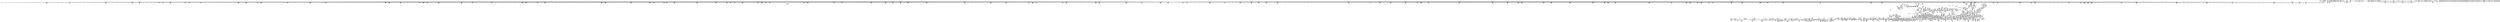 digraph {
	CE0x5d87da0 [shape=record,shape=Mrecord,label="{CE0x5d87da0|inode_has_perm:tmp14|security/selinux/hooks.c,1614|*SummSource*}"]
	CE0x5ceaf40 [shape=record,shape=Mrecord,label="{CE0x5ceaf40|selinux_file_fcntl:tmp36|security/selinux/hooks.c,3375}"]
	CE0x5c5fea0 [shape=record,shape=Mrecord,label="{CE0x5c5fea0|i8_1|*Constant*|*SummSink*}"]
	CE0x5c765c0 [shape=record,shape=Mrecord,label="{CE0x5c765c0|selinux_file_fcntl:bb|*SummSink*}"]
	CE0x5cd1490 [shape=record,shape=Mrecord,label="{CE0x5cd1490|8:_i8,_32:_%struct.inode*,_%struct.selinux_audit_data*,_128:_i32,_456:_i8*,_:_SCMRE_408,416_|*MultipleSource*|security/selinux/hooks.c,3350|Function::selinux_file_fcntl&Arg::file::}"]
	CE0x5d03b10 [shape=record,shape=Mrecord,label="{CE0x5d03b10|file_has_perm:if.then5|*SummSource*}"]
	CE0x5d65df0 [shape=record,shape=Mrecord,label="{CE0x5d65df0|0:_i32,_4:_i32,_8:_i16,_12:_i32,_16:_i32,_20:_i32,_24:_i32,_56:_i8*,_:_SCMRE_297,298_}"]
	CE0x5d84e00 [shape=record,shape=Mrecord,label="{CE0x5d84e00|inode_has_perm:tmp6|*LoadInst*|security/selinux/hooks.c,1611|*SummSink*}"]
	CE0x5d53b00 [shape=record,shape=Mrecord,label="{CE0x5d53b00|i32_4|*Constant*}"]
	CE0x5cdb100 [shape=record,shape=Mrecord,label="{CE0x5cdb100|GLOBAL:file_has_perm|*Constant*}"]
	CE0x5d7b090 [shape=record,shape=Mrecord,label="{CE0x5d7b090|0:_i32,_4:_i32,_8:_i16,_12:_i32,_16:_i32,_20:_i32,_24:_i32,_56:_i8*,_:_SCMRE_866,867_}"]
	CE0x5ceea10 [shape=record,shape=Mrecord,label="{CE0x5ceea10|_ret_i32_%err.0,_!dbg_!27765|security/selinux/hooks.c,3379|*SummSource*}"]
	CE0x5c7b7b0 [shape=record,shape=Mrecord,label="{CE0x5c7b7b0|i64*_getelementptr_inbounds_(_33_x_i64_,_33_x_i64_*___llvm_gcov_ctr260,_i64_0,_i64_8)|*Constant*}"]
	CE0x5c999d0 [shape=record,shape=Mrecord,label="{CE0x5c999d0|cred_sid:security|security/selinux/hooks.c,196|*SummSink*}"]
	CE0x5c7e310 [shape=record,shape=Mrecord,label="{CE0x5c7e310|selinux_file_fcntl:file|Function::selinux_file_fcntl&Arg::file::}"]
	CE0x5d00970 [shape=record,shape=Mrecord,label="{CE0x5d00970|0:_i64*,_array:_GCR___llvm_gcda_edge_table261_internal_unnamed_addr_constant_4_x_i64*_i64*_getelementptr_inbounds_(_33_x_i64_,_33_x_i64_*___llvm_gcov_ctr260,_i64_0,_i64_10),_i64*_getelementptr_inbounds_(_33_x_i64_,_33_x_i64_*___llvm_gcov_ctr260,_i64_0,_i64_11),_i64*_getelementptr_inbounds_(_33_x_i64_,_33_x_i64_*___llvm_gcov_ctr260,_i64_0,_i64_17),_i64*_getelementptr_inbounds_(_33_x_i64_,_33_x_i64_*___llvm_gcov_ctr260,_i64_0,_i64_23)_:_elem_0::}"]
	CE0x5cc4800 [shape=record,shape=Mrecord,label="{CE0x5cc4800|8:_i8,_32:_%struct.inode*,_%struct.selinux_audit_data*,_128:_i32,_456:_i8*,_:_SCMRE_122,123_}"]
	CE0x5d808b0 [shape=record,shape=Mrecord,label="{CE0x5d808b0|0:_i32,_4:_i32,_8:_i16,_12:_i32,_16:_i32,_20:_i32,_24:_i32,_56:_i8*,_:_SCMRE_917,918_}"]
	CE0x5cf5e30 [shape=record,shape=Mrecord,label="{CE0x5cf5e30|file_has_perm:tmp26|security/selinux/hooks.c,1694|*SummSource*}"]
	CE0x5c6be20 [shape=record,shape=Mrecord,label="{CE0x5c6be20|__llvm_gcov_indirect_counter_increment:tmp6}"]
	CE0x5cfff60 [shape=record,shape=Mrecord,label="{CE0x5cfff60|__llvm_gcov_indirect_counter_increment:tmp1|*SummSink*}"]
	CE0x5d60c90 [shape=record,shape=Mrecord,label="{CE0x5d60c90|0:_i32,_4:_i32,_8:_i16,_12:_i32,_16:_i32,_20:_i32,_24:_i32,_56:_i8*,_:_SCMRE_249,250_}"]
	CE0x5c70670 [shape=record,shape=Mrecord,label="{CE0x5c70670|selinux_file_fcntl:tmp16|security/selinux/hooks.c,3345}"]
	CE0x5d08e40 [shape=record,shape=Mrecord,label="{CE0x5d08e40|file_has_perm:tmp15|security/selinux/hooks.c,1688|*SummSink*}"]
	CE0x5cfd4f0 [shape=record,shape=Mrecord,label="{CE0x5cfd4f0|avc_has_perm:ssid|Function::avc_has_perm&Arg::ssid::}"]
	CE0x5c563e0 [shape=record,shape=Mrecord,label="{CE0x5c563e0|GLOBAL:file_has_perm|*Constant*|*SummSink*}"]
	CE0x5c6f590 [shape=record,shape=Mrecord,label="{CE0x5c6f590|selinux_file_fcntl:cmd|Function::selinux_file_fcntl&Arg::cmd::|*SummSink*}"]
	CE0x5ccce40 [shape=record,shape=Mrecord,label="{CE0x5ccce40|8:_i8,_32:_%struct.inode*,_%struct.selinux_audit_data*,_128:_i32,_456:_i8*,_:_SCMRE_212,213_}"]
	CE0x5c87820 [shape=record,shape=Mrecord,label="{CE0x5c87820|0:_i32,_4:_i32,_8:_i32,_12:_i32,_:_CMRE_8,12_|*MultipleSource*|security/selinux/hooks.c,196|*LoadInst*|security/selinux/hooks.c,196|security/selinux/hooks.c,197}"]
	CE0x5d8d1a0 [shape=record,shape=Mrecord,label="{CE0x5d8d1a0|i64*_getelementptr_inbounds_(_5_x_i64_,_5_x_i64_*___llvm_gcov_ctr155,_i64_0,_i64_4)|*Constant*|*SummSource*}"]
	CE0x5c9d9e0 [shape=record,shape=Mrecord,label="{CE0x5c9d9e0|selinux_file_fcntl:tmp26|security/selinux/hooks.c,3350|*SummSource*}"]
	CE0x5c7b610 [shape=record,shape=Mrecord,label="{CE0x5c7b610|__llvm_gcov_indirect_counter_increment:tmp1}"]
	CE0x5cf85e0 [shape=record,shape=Mrecord,label="{CE0x5cf85e0|inode_has_perm:cred|Function::inode_has_perm&Arg::cred::|*SummSink*}"]
	CE0x5cc6750 [shape=record,shape=Mrecord,label="{CE0x5cc6750|8:_i8,_32:_%struct.inode*,_%struct.selinux_audit_data*,_128:_i32,_456:_i8*,_:_SCMRE_151,152_}"]
	CE0x5cc9330 [shape=record,shape=Mrecord,label="{CE0x5cc9330|8:_i8,_32:_%struct.inode*,_%struct.selinux_audit_data*,_128:_i32,_456:_i8*,_:_SCMRE_177,178_}"]
	CE0x5c59d70 [shape=record,shape=Mrecord,label="{CE0x5c59d70|i32_2|*Constant*|*SummSource*}"]
	CE0x5d2f940 [shape=record,shape=Mrecord,label="{CE0x5d2f940|0:_i32,_4:_i32,_8:_i16,_12:_i32,_16:_i32,_20:_i32,_24:_i32,_56:_i8*,_:_SCMRE_136,137_}"]
	CE0x5d2f2a0 [shape=record,shape=Mrecord,label="{CE0x5d2f2a0|__validate_creds:line|Function::__validate_creds&Arg::line::}"]
	CE0x5c7b030 [shape=record,shape=Mrecord,label="{CE0x5c7b030|selinux_file_fcntl:tmp15|security/selinux/hooks.c,3345|*SummSink*}"]
	CE0x5c7ad30 [shape=record,shape=Mrecord,label="{CE0x5c7ad30|selinux_file_fcntl:tmp15|security/selinux/hooks.c,3345}"]
	CE0x5d6c170 [shape=record,shape=Mrecord,label="{CE0x5d6c170|0:_i32,_4:_i32,_8:_i16,_12:_i32,_16:_i32,_20:_i32,_24:_i32,_56:_i8*,_:_SCMRE_485,486_}"]
	CE0x5d77b80 [shape=record,shape=Mrecord,label="{CE0x5d77b80|0:_i32,_4:_i32,_8:_i16,_12:_i32,_16:_i32,_20:_i32,_24:_i32,_56:_i8*,_:_SCMRE_704,712_|*MultipleSource*|*LoadInst*|include/linux/fs.h,1916|security/selinux/hooks.c,1675|Function::inode_has_perm&Arg::inode::|security/selinux/hooks.c,1611}"]
	CE0x5d8d040 [shape=record,shape=Mrecord,label="{CE0x5d8d040|GLOBAL:__invalid_creds|*Constant*|*SummSink*}"]
	CE0x5cd72b0 [shape=record,shape=Mrecord,label="{CE0x5cd72b0|selinux_file_fcntl:arg|Function::selinux_file_fcntl&Arg::arg::|*SummSink*}"]
	CE0x5c6f270 [shape=record,shape=Mrecord,label="{CE0x5c6f270|selinux_file_fcntl:sw.bb13|*SummSink*}"]
	CE0x5cdb640 [shape=record,shape=Mrecord,label="{CE0x5cdb640|selinux_file_fcntl:and|security/selinux/hooks.c,3350}"]
	CE0x5cab260 [shape=record,shape=Mrecord,label="{CE0x5cab260|GLOBAL:get_current|*Constant*}"]
	CE0x5d26850 [shape=record,shape=Mrecord,label="{CE0x5d26850|GLOBAL:__validate_creds|*Constant*|*SummSource*}"]
	CE0x5c7f470 [shape=record,shape=Mrecord,label="{CE0x5c7f470|file_has_perm:tmp17|security/selinux/hooks.c,1689}"]
	CE0x5c88c20 [shape=record,shape=Mrecord,label="{CE0x5c88c20|COLLAPSED:_GCMRE___llvm_gcov_ctr170_internal_global_12_x_i64_zeroinitializer:_elem_0:default:}"]
	CE0x5c4e580 [shape=record,shape=Mrecord,label="{CE0x5c4e580|selinux_file_fcntl:sw.epilog}"]
	CE0x5d62640 [shape=record,shape=Mrecord,label="{CE0x5d62640|0:_i32,_4:_i32,_8:_i16,_12:_i32,_16:_i32,_20:_i32,_24:_i32,_56:_i8*,_:_SCMRE_264,265_}"]
	CE0x5c80b60 [shape=record,shape=Mrecord,label="{CE0x5c80b60|file_has_perm:av|Function::file_has_perm&Arg::av::|*SummSource*}"]
	CE0x5c837c0 [shape=record,shape=Mrecord,label="{CE0x5c837c0|i32_4|*Constant*}"]
	CE0x5d586a0 [shape=record,shape=Mrecord,label="{CE0x5d586a0|0:_i32,_4:_i32,_8:_i16,_12:_i32,_16:_i32,_20:_i32,_24:_i32,_56:_i8*,_:_SCMRE_144,145_}"]
	"CONST[source:2(external),value:2(dynamic)][purpose:{subject}][SrcIdx:3]"
	CE0x5d96870 [shape=record,shape=Mrecord,label="{CE0x5d96870|inode_has_perm:tmp10|security/selinux/hooks.c,1611|*SummSource*}"]
	CE0x5d7c890 [shape=record,shape=Mrecord,label="{CE0x5d7c890|0:_i32,_4:_i32,_8:_i16,_12:_i32,_16:_i32,_20:_i32,_24:_i32,_56:_i8*,_:_SCMRE_879,880_}"]
	CE0x5c62220 [shape=record,shape=Mrecord,label="{CE0x5c62220|selinux_file_fcntl:if.then10}"]
	CE0x5d746a0 [shape=record,shape=Mrecord,label="{CE0x5d746a0|0:_i32,_4:_i32,_8:_i16,_12:_i32,_16:_i32,_20:_i32,_24:_i32,_56:_i8*,_:_SCMRE_610,611_}"]
	CE0x5c7c080 [shape=record,shape=Mrecord,label="{CE0x5c7c080|selinux_file_fcntl:tmp12|security/selinux/hooks.c,3345|*SummSource*}"]
	CE0x5d7a080 [shape=record,shape=Mrecord,label="{CE0x5d7a080|0:_i32,_4:_i32,_8:_i16,_12:_i32,_16:_i32,_20:_i32,_24:_i32,_56:_i8*,_:_SCMRE_824,832_|*MultipleSource*|*LoadInst*|include/linux/fs.h,1916|security/selinux/hooks.c,1675|Function::inode_has_perm&Arg::inode::|security/selinux/hooks.c,1611}"]
	CE0x5c82560 [shape=record,shape=Mrecord,label="{CE0x5c82560|i32_38|*Constant*}"]
	CE0x5d02100 [shape=record,shape=Mrecord,label="{CE0x5d02100|file_has_perm:type|security/selinux/hooks.c,1680|*SummSink*}"]
	CE0x5d82710 [shape=record,shape=Mrecord,label="{CE0x5d82710|0:_i32,_4:_i32,_8:_i16,_12:_i32,_16:_i32,_20:_i32,_24:_i32,_56:_i8*,_:_SCMRE_935,936_}"]
	CE0x5d95650 [shape=record,shape=Mrecord,label="{CE0x5d95650|inode_has_perm:tmp7|security/selinux/hooks.c,1611|*SummSink*}"]
	CE0x5c56cf0 [shape=record,shape=Mrecord,label="{CE0x5c56cf0|selinux_file_fcntl:tmp19|security/selinux/hooks.c,3345|*SummSource*}"]
	CE0x5d0d1e0 [shape=record,shape=Mrecord,label="{CE0x5d0d1e0|i64*_getelementptr_inbounds_(_2_x_i64_,_2_x_i64_*___llvm_gcov_ctr131,_i64_0,_i64_0)|*Constant*|*SummSink*}"]
	CE0x5c81970 [shape=record,shape=Mrecord,label="{CE0x5c81970|selinux_file_fcntl:tmp31|security/selinux/hooks.c,3350|*SummSource*}"]
	CE0x5d8dc20 [shape=record,shape=Mrecord,label="{CE0x5d8dc20|__validate_creds:tmp8|include/linux/cred.h,175|*SummSource*}"]
	CE0x5ce54f0 [shape=record,shape=Mrecord,label="{CE0x5ce54f0|i64*_getelementptr_inbounds_(_2_x_i64_,_2_x_i64_*___llvm_gcov_ctr131,_i64_0,_i64_1)|*Constant*}"]
	CE0x5d8c900 [shape=record,shape=Mrecord,label="{CE0x5d8c900|_call_void___invalid_creds(%struct.cred*_%cred,_i8*_%file,_i32_%line)_#10,_!dbg_!27721|include/linux/cred.h,174}"]
	CE0x5ce3ba0 [shape=record,shape=Mrecord,label="{CE0x5ce3ba0|GLOBAL:__llvm_gcov_ctr170|Global_var:__llvm_gcov_ctr170|*SummSink*}"]
	CE0x5d96eb0 [shape=record,shape=Mrecord,label="{CE0x5d96eb0|i64*_getelementptr_inbounds_(_8_x_i64_,_8_x_i64_*___llvm_gcov_ctr154,_i64_0,_i64_5)|*Constant*|*SummSource*}"]
	CE0x5d2b9b0 [shape=record,shape=Mrecord,label="{CE0x5d2b9b0|0:_i32,_4:_i32,_8:_i16,_12:_i32,_16:_i32,_20:_i32,_24:_i32,_56:_i8*,_:_SCMRE_40,48_|*MultipleSource*|*LoadInst*|include/linux/fs.h,1916|security/selinux/hooks.c,1675|Function::inode_has_perm&Arg::inode::|security/selinux/hooks.c,1611}"]
	CE0x5d565c0 [shape=record,shape=Mrecord,label="{CE0x5d565c0|_call_void_mcount()_#3}"]
	CE0x5d5c570 [shape=record,shape=Mrecord,label="{CE0x5d5c570|0:_i32,_4:_i32,_8:_i16,_12:_i32,_16:_i32,_20:_i32,_24:_i32,_56:_i8*,_:_SCMRE_183,184_}"]
	CE0x5d51f70 [shape=record,shape=Mrecord,label="{CE0x5d51f70|i64_2|*Constant*}"]
	CE0x5cdcf30 [shape=record,shape=Mrecord,label="{CE0x5cdcf30|0:_i32,_:_CRE_8,12_|*MultipleSource*|*LoadInst*|security/selinux/hooks.c,1674|security/selinux/hooks.c,1674|security/selinux/hooks.c,1683}"]
	CE0x5d73770 [shape=record,shape=Mrecord,label="{CE0x5d73770|0:_i32,_4:_i32,_8:_i16,_12:_i32,_16:_i32,_20:_i32,_24:_i32,_56:_i8*,_:_SCMRE_601,602_}"]
	CE0x5d50290 [shape=record,shape=Mrecord,label="{CE0x5d50290|_ret_void,_!dbg_!27722|include/linux/cred.h,175}"]
	CE0x5d803a0 [shape=record,shape=Mrecord,label="{CE0x5d803a0|0:_i32,_4:_i32,_8:_i16,_12:_i32,_16:_i32,_20:_i32,_24:_i32,_56:_i8*,_:_SCMRE_914,915_}"]
	CE0x5cc40d0 [shape=record,shape=Mrecord,label="{CE0x5cc40d0|8:_i8,_32:_%struct.inode*,_%struct.selinux_audit_data*,_128:_i32,_456:_i8*,_:_SCMRE_117,118_}"]
	CE0x5cfd010 [shape=record,shape=Mrecord,label="{CE0x5cfd010|i32_(i32,_i32,_i16,_i32,_%struct.common_audit_data*)*_bitcast_(i32_(i32,_i32,_i16,_i32,_%struct.common_audit_data.495*)*_avc_has_perm_to_i32_(i32,_i32,_i16,_i32,_%struct.common_audit_data*)*)|*Constant*|*SummSink*}"]
	CE0x5c581b0 [shape=record,shape=Mrecord,label="{CE0x5c581b0|file_has_perm:f_path|security/selinux/hooks.c,1681}"]
	CE0x5cfcc80 [shape=record,shape=Mrecord,label="{CE0x5cfcc80|i32_(i32,_i32,_i16,_i32,_%struct.common_audit_data*)*_bitcast_(i32_(i32,_i32,_i16,_i32,_%struct.common_audit_data.495*)*_avc_has_perm_to_i32_(i32,_i32,_i16,_i32,_%struct.common_audit_data*)*)|*Constant*}"]
	CE0x5ccbf10 [shape=record,shape=Mrecord,label="{CE0x5ccbf10|8:_i8,_32:_%struct.inode*,_%struct.selinux_audit_data*,_128:_i32,_456:_i8*,_:_SCMRE_203,204_}"]
	CE0x5d7e390 [shape=record,shape=Mrecord,label="{CE0x5d7e390|0:_i32,_4:_i32,_8:_i16,_12:_i32,_16:_i32,_20:_i32,_24:_i32,_56:_i8*,_:_SCMRE_895,896_}"]
	CE0x5c9afe0 [shape=record,shape=Mrecord,label="{CE0x5c9afe0|cred_sid:tmp3|*SummSink*}"]
	CE0x5d74d60 [shape=record,shape=Mrecord,label="{CE0x5d74d60|0:_i32,_4:_i32,_8:_i16,_12:_i32,_16:_i32,_20:_i32,_24:_i32,_56:_i8*,_:_SCMRE_614,615_}"]
	CE0x5c73db0 [shape=record,shape=Mrecord,label="{CE0x5c73db0|i8*_getelementptr_inbounds_(_45_x_i8_,_45_x_i8_*_.str12,_i32_0,_i32_0)|*Constant*}"]
	CE0x5d8c180 [shape=record,shape=Mrecord,label="{CE0x5d8c180|__validate_creds:tmp7|include/linux/cred.h,174}"]
	CE0x5ccb6a0 [shape=record,shape=Mrecord,label="{CE0x5ccb6a0|8:_i8,_32:_%struct.inode*,_%struct.selinux_audit_data*,_128:_i32,_456:_i8*,_:_SCMRE_198,199_}"]
	CE0x5d72840 [shape=record,shape=Mrecord,label="{CE0x5d72840|0:_i32,_4:_i32,_8:_i16,_12:_i32,_16:_i32,_20:_i32,_24:_i32,_56:_i8*,_:_SCMRE_592,593_}"]
	CE0x5d07d60 [shape=record,shape=Mrecord,label="{CE0x5d07d60|file_has_perm:tmp12|security/selinux/hooks.c,1688}"]
	CE0x5c7fd80 [shape=record,shape=Mrecord,label="{CE0x5c7fd80|i64*_getelementptr_inbounds_(_12_x_i64_,_12_x_i64_*___llvm_gcov_ctr170,_i64_0,_i64_6)|*Constant*}"]
	CE0x5d63c30 [shape=record,shape=Mrecord,label="{CE0x5d63c30|0:_i32,_4:_i32,_8:_i16,_12:_i32,_16:_i32,_20:_i32,_24:_i32,_56:_i8*,_:_SCMRE_277,278_}"]
	CE0x5c77130 [shape=record,shape=Mrecord,label="{CE0x5c77130|GLOBAL:get_current|*Constant*|*SummSource*}"]
	CE0x5c6ba40 [shape=record,shape=Mrecord,label="{CE0x5c6ba40|selinux_file_fcntl:tmp6|security/selinux/hooks.c,3345}"]
	CE0x5ca65b0 [shape=record,shape=Mrecord,label="{CE0x5ca65b0|selinux_file_fcntl:tmp3|*SummSink*}"]
	CE0x5cd4120 [shape=record,shape=Mrecord,label="{CE0x5cd4120|selinux_file_fcntl:tmp20|*LoadInst*|security/selinux/hooks.c,3350|*SummSource*}"]
	CE0x5c77d80 [shape=record,shape=Mrecord,label="{CE0x5c77d80|i64*_getelementptr_inbounds_(_33_x_i64_,_33_x_i64_*___llvm_gcov_ctr260,_i64_0,_i64_0)|*Constant*}"]
	CE0x5c89980 [shape=record,shape=Mrecord,label="{CE0x5c89980|cred_sid:tmp5|security/selinux/hooks.c,196|*SummSource*}"]
	CE0x5c569b0 [shape=record,shape=Mrecord,label="{CE0x5c569b0|i32_7|*Constant*}"]
	CE0x5d729f0 [shape=record,shape=Mrecord,label="{CE0x5d729f0|0:_i32,_4:_i32,_8:_i16,_12:_i32,_16:_i32,_20:_i32,_24:_i32,_56:_i8*,_:_SCMRE_593,594_}"]
	CE0x5c853d0 [shape=record,shape=Mrecord,label="{CE0x5c853d0|file_has_perm:tmp20|security/selinux/hooks.c,1694|*SummSource*}"]
	CE0x5c79e80 [shape=record,shape=Mrecord,label="{CE0x5c79e80|selinux_file_fcntl:tobool|security/selinux/hooks.c,3345|*SummSource*}"]
	CE0x5cd9de0 [shape=record,shape=Mrecord,label="{CE0x5cd9de0|selinux_file_fcntl:tmp27|security/selinux/hooks.c,3350|*SummSink*}"]
	CE0x5d1db60 [shape=record,shape=Mrecord,label="{CE0x5d1db60|__validate_creds:tmp2|include/linux/cred.h,173|*SummSource*}"]
	CE0x5d54750 [shape=record,shape=Mrecord,label="{CE0x5d54750|i1_true|*Constant*}"]
	CE0x5d97d80 [shape=record,shape=Mrecord,label="{CE0x5d97d80|inode_has_perm:tmp12|security/selinux/hooks.c,1612|*SummSink*}"]
	CE0x5c881d0 [shape=record,shape=Mrecord,label="{CE0x5c881d0|inode_has_perm:if.end|*SummSink*}"]
	CE0x5c58410 [shape=record,shape=Mrecord,label="{CE0x5c58410|file_has_perm:path|security/selinux/hooks.c,1681|*SummSource*}"]
	CE0x5cd7170 [shape=record,shape=Mrecord,label="{CE0x5cd7170|selinux_file_fcntl:arg|Function::selinux_file_fcntl&Arg::arg::|*SummSource*}"]
	CE0x5d8c430 [shape=record,shape=Mrecord,label="{CE0x5d8c430|__validate_creds:tmp7|include/linux/cred.h,174|*SummSink*}"]
	CE0x5cf14b0 [shape=record,shape=Mrecord,label="{CE0x5cf14b0|file_has_perm:tobool7|security/selinux/hooks.c,1694}"]
	CE0x5d61500 [shape=record,shape=Mrecord,label="{CE0x5d61500|0:_i32,_4:_i32,_8:_i16,_12:_i32,_16:_i32,_20:_i32,_24:_i32,_56:_i8*,_:_SCMRE_254,255_}"]
	CE0x5d20130 [shape=record,shape=Mrecord,label="{CE0x5d20130|__validate_creds:if.end|*SummSource*}"]
	CE0x5cc8c70 [shape=record,shape=Mrecord,label="{CE0x5cc8c70|8:_i8,_32:_%struct.inode*,_%struct.selinux_audit_data*,_128:_i32,_456:_i8*,_:_SCMRE_173,174_}"]
	CE0x5d5d9b0 [shape=record,shape=Mrecord,label="{CE0x5d5d9b0|0:_i32,_4:_i32,_8:_i16,_12:_i32,_16:_i32,_20:_i32,_24:_i32,_56:_i8*,_:_SCMRE_195,196_}"]
	CE0x5c803e0 [shape=record,shape=Mrecord,label="{CE0x5c803e0|file_has_perm:file|Function::file_has_perm&Arg::file::}"]
	CE0x5d64d10 [shape=record,shape=Mrecord,label="{CE0x5d64d10|0:_i32,_4:_i32,_8:_i16,_12:_i32,_16:_i32,_20:_i32,_24:_i32,_56:_i8*,_:_SCMRE_287,288_}"]
	CE0x5d52be0 [shape=record,shape=Mrecord,label="{CE0x5d52be0|inode_has_perm:if.then|*SummSource*}"]
	CE0x5d946a0 [shape=record,shape=Mrecord,label="{CE0x5d946a0|inode_has_perm:expval|security/selinux/hooks.c,1611|*SummSource*}"]
	CE0x5d0c760 [shape=record,shape=Mrecord,label="{CE0x5d0c760|file_has_perm:tmp19|security/selinux/hooks.c,1690|*SummSource*}"]
	CE0x5c9f310 [shape=record,shape=Mrecord,label="{CE0x5c9f310|8:_i8,_32:_%struct.inode*,_%struct.selinux_audit_data*,_128:_i32,_456:_i8*,_:_SCMRE_8,9_}"]
	CE0x5c79280 [shape=record,shape=Mrecord,label="{CE0x5c79280|selinux_file_fcntl:tmp11|security/selinux/hooks.c,3345}"]
	CE0x5c5caa0 [shape=record,shape=Mrecord,label="{CE0x5c5caa0|__llvm_gcov_indirect_counter_increment:tmp3}"]
	CE0x5d845b0 [shape=record,shape=Mrecord,label="{CE0x5d845b0|0:_i32,_4:_i32,_8:_i16,_12:_i32,_16:_i32,_20:_i32,_24:_i32,_56:_i8*,_:_SCMRE_984,988_|*MultipleSource*|*LoadInst*|include/linux/fs.h,1916|security/selinux/hooks.c,1675|Function::inode_has_perm&Arg::inode::|security/selinux/hooks.c,1611}"]
	CE0x5cc0760 [shape=record,shape=Mrecord,label="{CE0x5cc0760|file_inode:tmp3|*SummSink*}"]
	CE0x5ccb4f0 [shape=record,shape=Mrecord,label="{CE0x5ccb4f0|8:_i8,_32:_%struct.inode*,_%struct.selinux_audit_data*,_128:_i32,_456:_i8*,_:_SCMRE_197,198_}"]
	CE0x5cd4420 [shape=record,shape=Mrecord,label="{CE0x5cd4420|i32_1024|*Constant*|*SummSink*}"]
	CE0x5c9b300 [shape=record,shape=Mrecord,label="{CE0x5c9b300|_call_void_mcount()_#3|*SummSource*}"]
	CE0x5c67b60 [shape=record,shape=Mrecord,label="{CE0x5c67b60|__llvm_gcov_indirect_counter_increment:tmp}"]
	CE0x5c51d10 [shape=record,shape=Mrecord,label="{CE0x5c51d10|i64_4|*Constant*}"]
	CE0x5d93350 [shape=record,shape=Mrecord,label="{CE0x5d93350|inode_has_perm:lnot1|security/selinux/hooks.c,1611|*SummSink*}"]
	CE0x5d7b7b0 [shape=record,shape=Mrecord,label="{CE0x5d7b7b0|0:_i32,_4:_i32,_8:_i16,_12:_i32,_16:_i32,_20:_i32,_24:_i32,_56:_i8*,_:_SCMRE_869,870_}"]
	CE0x5ca1090 [shape=record,shape=Mrecord,label="{CE0x5ca1090|8:_i8,_32:_%struct.inode*,_%struct.selinux_audit_data*,_128:_i32,_456:_i8*,_:_SCMRE_49,50_}"]
	CE0x5d5cf90 [shape=record,shape=Mrecord,label="{CE0x5d5cf90|0:_i32,_4:_i32,_8:_i16,_12:_i32,_16:_i32,_20:_i32,_24:_i32,_56:_i8*,_:_SCMRE_189,190_}"]
	CE0x5d59500 [shape=record,shape=Mrecord,label="{CE0x5d59500|0:_i32,_4:_i32,_8:_i16,_12:_i32,_16:_i32,_20:_i32,_24:_i32,_56:_i8*,_:_SCMRE_154,155_}"]
	CE0x5ca03f0 [shape=record,shape=Mrecord,label="{CE0x5ca03f0|8:_i8,_32:_%struct.inode*,_%struct.selinux_audit_data*,_128:_i32,_456:_i8*,_:_SCMRE_40,48_|*MultipleSource*|security/selinux/hooks.c,3350|Function::selinux_file_fcntl&Arg::file::}"]
	CE0x5d67590 [shape=record,shape=Mrecord,label="{CE0x5d67590|0:_i32,_4:_i32,_8:_i16,_12:_i32,_16:_i32,_20:_i32,_24:_i32,_56:_i8*,_:_SCMRE_311,312_}"]
	CE0x5d89020 [shape=record,shape=Mrecord,label="{CE0x5d89020|__validate_creds:if.then|*SummSink*}"]
	CE0x5d88ae0 [shape=record,shape=Mrecord,label="{CE0x5d88ae0|inode_has_perm:tmp20|security/selinux/hooks.c,1618|*SummSource*}"]
	CE0x5d55d30 [shape=record,shape=Mrecord,label="{CE0x5d55d30|inode_has_perm:return}"]
	CE0x5d58980 [shape=record,shape=Mrecord,label="{CE0x5d58980|0:_i32,_4:_i32,_8:_i16,_12:_i32,_16:_i32,_20:_i32,_24:_i32,_56:_i8*,_:_SCMRE_146,147_}"]
	CE0x5d66d20 [shape=record,shape=Mrecord,label="{CE0x5d66d20|0:_i32,_4:_i32,_8:_i16,_12:_i32,_16:_i32,_20:_i32,_24:_i32,_56:_i8*,_:_SCMRE_306,307_}"]
	CE0x5c9dcb0 [shape=record,shape=Mrecord,label="{CE0x5c9dcb0|selinux_file_fcntl:tmp27|security/selinux/hooks.c,3350}"]
	CE0x5ceebc0 [shape=record,shape=Mrecord,label="{CE0x5ceebc0|i64*_getelementptr_inbounds_(_2_x_i64_,_2_x_i64_*___llvm_gcov_ctr98,_i64_0,_i64_0)|*Constant*}"]
	CE0x5d82560 [shape=record,shape=Mrecord,label="{CE0x5d82560|0:_i32,_4:_i32,_8:_i16,_12:_i32,_16:_i32,_20:_i32,_24:_i32,_56:_i8*,_:_SCMRE_934,935_}"]
	CE0x5c8aa10 [shape=record,shape=Mrecord,label="{CE0x5c8aa10|selinux_file_fcntl:cred4|security/selinux/hooks.c,3345|*SummSink*}"]
	CE0x5c5a420 [shape=record,shape=Mrecord,label="{CE0x5c5a420|file_inode:f_inode|include/linux/fs.h,1916}"]
	CE0x5d6b900 [shape=record,shape=Mrecord,label="{CE0x5d6b900|0:_i32,_4:_i32,_8:_i16,_12:_i32,_16:_i32,_20:_i32,_24:_i32,_56:_i8*,_:_SCMRE_480,481_}"]
	CE0x5c5bc70 [shape=record,shape=Mrecord,label="{CE0x5c5bc70|_call_void_mcount()_#3|*SummSink*}"]
	CE0x5d97ae0 [shape=record,shape=Mrecord,label="{CE0x5d97ae0|inode_has_perm:tmp12|security/selinux/hooks.c,1612}"]
	CE0x5d59670 [shape=record,shape=Mrecord,label="{CE0x5d59670|0:_i32,_4:_i32,_8:_i16,_12:_i32,_16:_i32,_20:_i32,_24:_i32,_56:_i8*,_:_SCMRE_155,156_}"]
	CE0x5c86cb0 [shape=record,shape=Mrecord,label="{CE0x5c86cb0|file_has_perm:tmp|*SummSink*}"]
	CE0x5cf60e0 [shape=record,shape=Mrecord,label="{CE0x5cf60e0|file_has_perm:tmp26|security/selinux/hooks.c,1694|*SummSink*}"]
	CE0x5d10e10 [shape=record,shape=Mrecord,label="{CE0x5d10e10|28:_i32,_32:_i16,_:_CRE_32,34_|*MultipleSource*|*LoadInst*|security/selinux/hooks.c,1615|security/selinux/hooks.c,1615|security/selinux/hooks.c,1617}"]
	CE0x5c67c40 [shape=record,shape=Mrecord,label="{CE0x5c67c40|__llvm_gcov_indirect_counter_increment:tmp|*SummSink*}"]
	CE0x5d5e3d0 [shape=record,shape=Mrecord,label="{CE0x5d5e3d0|0:_i32,_4:_i32,_8:_i16,_12:_i32,_16:_i32,_20:_i32,_24:_i32,_56:_i8*,_:_SCMRE_201,202_}"]
	CE0x5d53920 [shape=record,shape=Mrecord,label="{CE0x5d53920|_call_void_mcount()_#3}"]
	CE0x5c5a7c0 [shape=record,shape=Mrecord,label="{CE0x5c5a7c0|file_has_perm:ad|security/selinux/hooks.c, 1676}"]
	CE0x5d7c6e0 [shape=record,shape=Mrecord,label="{CE0x5d7c6e0|0:_i32,_4:_i32,_8:_i16,_12:_i32,_16:_i32,_20:_i32,_24:_i32,_56:_i8*,_:_SCMRE_878,879_}"]
	CE0x5d94430 [shape=record,shape=Mrecord,label="{CE0x5d94430|GLOBAL:llvm.expect.i64|*Constant*|*SummSink*}"]
	CE0x5d1c590 [shape=record,shape=Mrecord,label="{CE0x5d1c590|__validate_creds:lnot1|include/linux/cred.h,173|*SummSink*}"]
	CE0x5c6fa60 [shape=record,shape=Mrecord,label="{CE0x5c6fa60|i32_17|*Constant*|*SummSource*}"]
	CE0x5d6b750 [shape=record,shape=Mrecord,label="{CE0x5d6b750|0:_i32,_4:_i32,_8:_i16,_12:_i32,_16:_i32,_20:_i32,_24:_i32,_56:_i8*,_:_SCMRE_479,480_}"]
	CE0x5c520a0 [shape=record,shape=Mrecord,label="{CE0x5c520a0|selinux_file_fcntl:sw.bb15|*SummSource*}"]
	CE0x5c7eb30 [shape=record,shape=Mrecord,label="{CE0x5c7eb30|selinux_file_fcntl:call11|security/selinux/hooks.c,3351}"]
	CE0x5cd9f50 [shape=record,shape=Mrecord,label="{CE0x5cd9f50|selinux_file_fcntl:tmp28|security/selinux/hooks.c,3350}"]
	CE0x5d5f290 [shape=record,shape=Mrecord,label="{CE0x5d5f290|0:_i32,_4:_i32,_8:_i16,_12:_i32,_16:_i32,_20:_i32,_24:_i32,_56:_i8*,_:_SCMRE_216,224_|*MultipleSource*|*LoadInst*|include/linux/fs.h,1916|security/selinux/hooks.c,1675|Function::inode_has_perm&Arg::inode::|security/selinux/hooks.c,1611}"]
	CE0x5c843d0 [shape=record,shape=Mrecord,label="{CE0x5c843d0|_call_void___llvm_gcov_indirect_counter_increment(i32*___llvm_gcov_global_state_pred262,_i64**_getelementptr_inbounds_(_4_x_i64*_,_4_x_i64*_*___llvm_gcda_edge_table261,_i64_0,_i64_1)),_!dbg_!27743|security/selinux/hooks.c,3350}"]
	CE0x5ca12b0 [shape=record,shape=Mrecord,label="{CE0x5ca12b0|8:_i8,_32:_%struct.inode*,_%struct.selinux_audit_data*,_128:_i32,_456:_i8*,_:_SCMRE_50,51_}"]
	CE0x5c629c0 [shape=record,shape=Mrecord,label="{CE0x5c629c0|selinux_file_fcntl:tmp23|security/selinux/hooks.c,3350}"]
	CE0x5d83cb0 [shape=record,shape=Mrecord,label="{CE0x5d83cb0|0:_i32,_4:_i32,_8:_i16,_12:_i32,_16:_i32,_20:_i32,_24:_i32,_56:_i8*,_:_SCMRE_979,980_}"]
	CE0x5d06db0 [shape=record,shape=Mrecord,label="{CE0x5d06db0|avc_has_perm:auditdata|Function::avc_has_perm&Arg::auditdata::|*SummSource*}"]
	CE0x5d8bea0 [shape=record,shape=Mrecord,label="{CE0x5d8bea0|i64*_getelementptr_inbounds_(_5_x_i64_,_5_x_i64_*___llvm_gcov_ctr155,_i64_0,_i64_3)|*Constant*|*SummSink*}"]
	CE0x5d21a20 [shape=record,shape=Mrecord,label="{CE0x5d21a20|file_inode:bb|*SummSink*}"]
	CE0x5d85310 [shape=record,shape=Mrecord,label="{CE0x5d85310|inode_has_perm:tobool|security/selinux/hooks.c,1611}"]
	CE0x5cc3bc0 [shape=record,shape=Mrecord,label="{CE0x5cc3bc0|8:_i8,_32:_%struct.inode*,_%struct.selinux_audit_data*,_128:_i32,_456:_i8*,_:_SCMRE_114,115_}"]
	CE0x5cc6fc0 [shape=record,shape=Mrecord,label="{CE0x5cc6fc0|8:_i8,_32:_%struct.inode*,_%struct.selinux_audit_data*,_128:_i32,_456:_i8*,_:_SCMRE_156,157_}"]
	CE0x5d80c10 [shape=record,shape=Mrecord,label="{CE0x5d80c10|0:_i32,_4:_i32,_8:_i16,_12:_i32,_16:_i32,_20:_i32,_24:_i32,_56:_i8*,_:_SCMRE_919,920_}"]
	CE0x5caa080 [shape=record,shape=Mrecord,label="{CE0x5caa080|file_has_perm:cmp|security/selinux/hooks.c,1683|*SummSource*}"]
	CE0x5d64b60 [shape=record,shape=Mrecord,label="{CE0x5d64b60|0:_i32,_4:_i32,_8:_i16,_12:_i32,_16:_i32,_20:_i32,_24:_i32,_56:_i8*,_:_SCMRE_286,287_}"]
	CE0x5cf1760 [shape=record,shape=Mrecord,label="{CE0x5cf1760|file_has_perm:tobool7|security/selinux/hooks.c,1694|*SummSink*}"]
	CE0x5d88ec0 [shape=record,shape=Mrecord,label="{CE0x5d88ec0|__validate_creds:if.then|*SummSource*}"]
	CE0x5c7efd0 [shape=record,shape=Mrecord,label="{CE0x5c7efd0|file_has_perm:tmp16|security/selinux/hooks.c,1689|*SummSource*}"]
	CE0x5c667a0 [shape=record,shape=Mrecord,label="{CE0x5c667a0|selinux_file_fcntl:tmp1|*SummSource*}"]
	CE0x5c7acc0 [shape=record,shape=Mrecord,label="{CE0x5c7acc0|i8_1|*Constant*}"]
	CE0x5d76130 [shape=record,shape=Mrecord,label="{CE0x5d76130|0:_i32,_4:_i32,_8:_i16,_12:_i32,_16:_i32,_20:_i32,_24:_i32,_56:_i8*,_:_SCMRE_640,648_|*MultipleSource*|*LoadInst*|include/linux/fs.h,1916|security/selinux/hooks.c,1675|Function::inode_has_perm&Arg::inode::|security/selinux/hooks.c,1611}"]
	CE0x5d74bb0 [shape=record,shape=Mrecord,label="{CE0x5d74bb0|0:_i32,_4:_i32,_8:_i16,_12:_i32,_16:_i32,_20:_i32,_24:_i32,_56:_i8*,_:_SCMRE_613,614_}"]
	CE0x5c51170 [shape=record,shape=Mrecord,label="{CE0x5c51170|i1_true|*Constant*}"]
	CE0x5ceb840 [shape=record,shape=Mrecord,label="{CE0x5ceb840|selinux_file_fcntl:call16|security/selinux/hooks.c,3375}"]
	CE0x5cf5a10 [shape=record,shape=Mrecord,label="{CE0x5cf5a10|file_has_perm:rc.0|*SummSink*}"]
	CE0x5cf6b10 [shape=record,shape=Mrecord,label="{CE0x5cf6b10|_ret_i32_%retval.0,_!dbg_!27739|security/selinux/hooks.c,1618}"]
	CE0x5d6db80 [shape=record,shape=Mrecord,label="{CE0x5d6db80|0:_i32,_4:_i32,_8:_i16,_12:_i32,_16:_i32,_20:_i32,_24:_i32,_56:_i8*,_:_SCMRE_536,540_|*MultipleSource*|*LoadInst*|include/linux/fs.h,1916|security/selinux/hooks.c,1675|Function::inode_has_perm&Arg::inode::|security/selinux/hooks.c,1611}"]
	CE0x5d1de50 [shape=record,shape=Mrecord,label="{CE0x5d1de50|__validate_creds:tmp2|include/linux/cred.h,173|*SummSink*}"]
	CE0x5d5a050 [shape=record,shape=Mrecord,label="{CE0x5d5a050|0:_i32,_4:_i32,_8:_i16,_12:_i32,_16:_i32,_20:_i32,_24:_i32,_56:_i8*,_:_SCMRE_161,162_}"]
	CE0x5cc6ab0 [shape=record,shape=Mrecord,label="{CE0x5cc6ab0|8:_i8,_32:_%struct.inode*,_%struct.selinux_audit_data*,_128:_i32,_456:_i8*,_:_SCMRE_153,154_}"]
	CE0x5d93f30 [shape=record,shape=Mrecord,label="{CE0x5d93f30|i64_0|*Constant*}"]
	CE0x5ca2540 [shape=record,shape=Mrecord,label="{CE0x5ca2540|8:_i8,_32:_%struct.inode*,_%struct.selinux_audit_data*,_128:_i32,_456:_i8*,_:_SCMRE_62,63_}"]
	CE0x5c874e0 [shape=record,shape=Mrecord,label="{CE0x5c874e0|i8_1|*Constant*}"]
	CE0x5cc6900 [shape=record,shape=Mrecord,label="{CE0x5cc6900|8:_i8,_32:_%struct.inode*,_%struct.selinux_audit_data*,_128:_i32,_456:_i8*,_:_SCMRE_152,153_}"]
	CE0x5cdbeb0 [shape=record,shape=Mrecord,label="{CE0x5cdbeb0|i64_25|*Constant*|*SummSink*}"]
	CE0x5cd1f60 [shape=record,shape=Mrecord,label="{CE0x5cd1f60|8:_i8,_32:_%struct.inode*,_%struct.selinux_audit_data*,_128:_i32,_456:_i8*,_:_SCMRE_432,436_|*MultipleSource*|security/selinux/hooks.c,3350|Function::selinux_file_fcntl&Arg::file::}"]
	CE0x5c9bb50 [shape=record,shape=Mrecord,label="{CE0x5c9bb50|cred_sid:tmp6|security/selinux/hooks.c,197|*SummSink*}"]
	CE0x5cd3970 [shape=record,shape=Mrecord,label="{CE0x5cd3970|8:_i8,_32:_%struct.inode*,_%struct.selinux_audit_data*,_128:_i32,_456:_i8*,_:_SCMRE_504,512_|*MultipleSource*|security/selinux/hooks.c,3350|Function::selinux_file_fcntl&Arg::file::}"]
	CE0x5d51770 [shape=record,shape=Mrecord,label="{CE0x5d51770|i32_1|*Constant*}"]
	CE0x5c744d0 [shape=record,shape=Mrecord,label="{CE0x5c744d0|i64*_getelementptr_inbounds_(_33_x_i64_,_33_x_i64_*___llvm_gcov_ctr260,_i64_0,_i64_9)|*Constant*|*SummSink*}"]
	CE0x5d63720 [shape=record,shape=Mrecord,label="{CE0x5d63720|0:_i32,_4:_i32,_8:_i16,_12:_i32,_16:_i32,_20:_i32,_24:_i32,_56:_i8*,_:_SCMRE_274,275_}"]
	CE0x5d69f80 [shape=record,shape=Mrecord,label="{CE0x5d69f80|0:_i32,_4:_i32,_8:_i16,_12:_i32,_16:_i32,_20:_i32,_24:_i32,_56:_i8*,_:_SCMRE_440,448_|*MultipleSource*|*LoadInst*|include/linux/fs.h,1916|security/selinux/hooks.c,1675|Function::inode_has_perm&Arg::inode::|security/selinux/hooks.c,1611}"]
	CE0x5d73920 [shape=record,shape=Mrecord,label="{CE0x5d73920|0:_i32,_4:_i32,_8:_i16,_12:_i32,_16:_i32,_20:_i32,_24:_i32,_56:_i8*,_:_SCMRE_602,603_}"]
	CE0x5c81170 [shape=record,shape=Mrecord,label="{CE0x5c81170|_ret_i32_%rc.1,_!dbg_!27749|security/selinux/hooks.c,1698|*SummSink*}"]
	CE0x5cf8570 [shape=record,shape=Mrecord,label="{CE0x5cf8570|inode_has_perm:cred|Function::inode_has_perm&Arg::cred::|*SummSource*}"]
	CE0x5ca9990 [shape=record,shape=Mrecord,label="{CE0x5ca9990|inode_has_perm:i_flags|security/selinux/hooks.c,1611|*SummSource*}"]
	CE0x5c57fb0 [shape=record,shape=Mrecord,label="{CE0x5c57fb0|i64*_getelementptr_inbounds_(_2_x_i64_,_2_x_i64_*___llvm_gcov_ctr131,_i64_0,_i64_0)|*Constant*|*SummSource*}"]
	CE0x5cd4190 [shape=record,shape=Mrecord,label="{CE0x5cd4190|selinux_file_fcntl:tmp20|*LoadInst*|security/selinux/hooks.c,3350|*SummSink*}"]
	CE0x5c51b10 [shape=record,shape=Mrecord,label="{CE0x5c51b10|selinux_file_fcntl:tmp9|security/selinux/hooks.c,3345|*SummSink*}"]
	CE0x5c99c20 [shape=record,shape=Mrecord,label="{CE0x5c99c20|i64*_getelementptr_inbounds_(_12_x_i64_,_12_x_i64_*___llvm_gcov_ctr170,_i64_0,_i64_0)|*Constant*|*SummSource*}"]
	CE0x5cfc4a0 [shape=record,shape=Mrecord,label="{CE0x5cfc4a0|file_has_perm:tmp11|security/selinux/hooks.c,1684}"]
	CE0x5d13670 [shape=record,shape=Mrecord,label="{CE0x5d13670|cred_sid:bb}"]
	CE0x5d8ccd0 [shape=record,shape=Mrecord,label="{CE0x5d8ccd0|_call_void___invalid_creds(%struct.cred*_%cred,_i8*_%file,_i32_%line)_#10,_!dbg_!27721|include/linux/cred.h,174|*SummSource*}"]
	CE0x5c5a830 [shape=record,shape=Mrecord,label="{CE0x5c5a830|file_has_perm:ad|security/selinux/hooks.c, 1676|*SummSource*}"]
	CE0x5d669c0 [shape=record,shape=Mrecord,label="{CE0x5d669c0|0:_i32,_4:_i32,_8:_i16,_12:_i32,_16:_i32,_20:_i32,_24:_i32,_56:_i8*,_:_SCMRE_304,305_}"]
	CE0x5d7b960 [shape=record,shape=Mrecord,label="{CE0x5d7b960|0:_i32,_4:_i32,_8:_i16,_12:_i32,_16:_i32,_20:_i32,_24:_i32,_56:_i8*,_:_SCMRE_870,871_}"]
	CE0x5cd0d50 [shape=record,shape=Mrecord,label="{CE0x5cd0d50|8:_i8,_32:_%struct.inode*,_%struct.selinux_audit_data*,_128:_i32,_456:_i8*,_:_SCMRE_396,400_|*MultipleSource*|security/selinux/hooks.c,3350|Function::selinux_file_fcntl&Arg::file::}"]
	CE0x5cf1020 [shape=record,shape=Mrecord,label="{CE0x5cf1020|get_current:tmp3|*SummSink*}"]
	CE0x5c7cc70 [shape=record,shape=Mrecord,label="{CE0x5c7cc70|GLOBAL:__llvm_gcov_indirect_counter_increment|*Constant*}"]
	CE0x5cff910 [shape=record,shape=Mrecord,label="{CE0x5cff910|_ret_%struct.inode*_%tmp4,_!dbg_!27713|include/linux/fs.h,1916|*SummSource*}"]
	CE0x5ccf420 [shape=record,shape=Mrecord,label="{CE0x5ccf420|8:_i8,_32:_%struct.inode*,_%struct.selinux_audit_data*,_128:_i32,_456:_i8*,_:_SCMRE_344,360_|*MultipleSource*|security/selinux/hooks.c,3350|Function::selinux_file_fcntl&Arg::file::}"]
	CE0x5d1a3e0 [shape=record,shape=Mrecord,label="{CE0x5d1a3e0|inode_has_perm:sclass|security/selinux/hooks.c,1617}"]
	CE0x5cf0380 [shape=record,shape=Mrecord,label="{CE0x5cf0380|__llvm_gcov_indirect_counter_increment:tmp3|*SummSource*}"]
	CE0x5c7f710 [shape=record,shape=Mrecord,label="{CE0x5c7f710|file_has_perm:tmp17|security/selinux/hooks.c,1689|*SummSink*}"]
	CE0x5d597e0 [shape=record,shape=Mrecord,label="{CE0x5d597e0|0:_i32,_4:_i32,_8:_i16,_12:_i32,_16:_i32,_20:_i32,_24:_i32,_56:_i8*,_:_SCMRE_156,157_}"]
	CE0x5ccd350 [shape=record,shape=Mrecord,label="{CE0x5ccd350|8:_i8,_32:_%struct.inode*,_%struct.selinux_audit_data*,_128:_i32,_456:_i8*,_:_SCMRE_215,216_}"]
	CE0x5d26640 [shape=record,shape=Mrecord,label="{CE0x5d26640|GLOBAL:__validate_creds|*Constant*|*SummSink*}"]
	CE0x5caac10 [shape=record,shape=Mrecord,label="{CE0x5caac10|selinux_file_fcntl:tmp21|security/selinux/hooks.c,3350|*SummSource*}"]
	CE0x5d98400 [shape=record,shape=Mrecord,label="{CE0x5d98400|i64*_getelementptr_inbounds_(_8_x_i64_,_8_x_i64_*___llvm_gcov_ctr154,_i64_0,_i64_6)|*Constant*|*SummSink*}"]
	CE0x5ce4750 [shape=record,shape=Mrecord,label="{CE0x5ce4750|file_has_perm:tmp10|security/selinux/hooks.c,1683|*SummSource*}"]
	CE0x5cd21b0 [shape=record,shape=Mrecord,label="{CE0x5cd21b0|8:_i8,_32:_%struct.inode*,_%struct.selinux_audit_data*,_128:_i32,_456:_i8*,_:_SCMRE_424,428_|*MultipleSource*|security/selinux/hooks.c,3350|Function::selinux_file_fcntl&Arg::file::}"]
	CE0x5cffff0 [shape=record,shape=Mrecord,label="{CE0x5cffff0|__llvm_gcov_indirect_counter_increment:tmp2}"]
	CE0x5c5dc30 [shape=record,shape=Mrecord,label="{CE0x5c5dc30|%struct.task_struct*_(%struct.task_struct**)*_asm_movq_%gs:$_1:P_,$0_,_r,im,_dirflag_,_fpsr_,_flags_|*SummSource*}"]
	CE0x5c74170 [shape=record,shape=Mrecord,label="{CE0x5c74170|i64*_getelementptr_inbounds_(_33_x_i64_,_33_x_i64_*___llvm_gcov_ctr260,_i64_0,_i64_9)|*Constant*}"]
	CE0x5c636c0 [shape=record,shape=Mrecord,label="{CE0x5c636c0|GLOBAL:lockdep_rcu_suspicious|*Constant*|*SummSource*}"]
	CE0x5c89cd0 [shape=record,shape=Mrecord,label="{CE0x5c89cd0|GLOBAL:file_inode|*Constant*|*SummSource*}"]
	CE0x5c60a90 [shape=record,shape=Mrecord,label="{CE0x5c60a90|GLOBAL:__llvm_gcov_global_state_pred262|Global_var:__llvm_gcov_global_state_pred262|*SummSink*}"]
	CE0x5d658e0 [shape=record,shape=Mrecord,label="{CE0x5d658e0|0:_i32,_4:_i32,_8:_i16,_12:_i32,_16:_i32,_20:_i32,_24:_i32,_56:_i8*,_:_SCMRE_294,295_}"]
	CE0x5d0f6d0 [shape=record,shape=Mrecord,label="{CE0x5d0f6d0|COLLAPSED:_GCMRE___llvm_gcov_ctr162_internal_global_2_x_i64_zeroinitializer:_elem_0:default:}"]
	CE0x5d74850 [shape=record,shape=Mrecord,label="{CE0x5d74850|0:_i32,_4:_i32,_8:_i16,_12:_i32,_16:_i32,_20:_i32,_24:_i32,_56:_i8*,_:_SCMRE_611,612_}"]
	CE0x5c6f3e0 [shape=record,shape=Mrecord,label="{CE0x5c6f3e0|i32_7|*Constant*|*SummSource*}"]
	CE0x5cc7170 [shape=record,shape=Mrecord,label="{CE0x5cc7170|8:_i8,_32:_%struct.inode*,_%struct.selinux_audit_data*,_128:_i32,_456:_i8*,_:_SCMRE_157,158_}"]
	CE0x5c61810 [shape=record,shape=Mrecord,label="{CE0x5c61810|selinux_file_fcntl:land.lhs.true7|*SummSink*}"]
	CE0x5d299a0 [shape=record,shape=Mrecord,label="{CE0x5d299a0|inode_has_perm:tmp5|security/selinux/hooks.c,1609|*SummSource*}"]
	CE0x5c5fb20 [shape=record,shape=Mrecord,label="{CE0x5c5fb20|selinux_file_fcntl:land.lhs.true7}"]
	CE0x5c7a5f0 [shape=record,shape=Mrecord,label="{CE0x5c7a5f0|selinux_file_fcntl:tmp8|security/selinux/hooks.c,3345}"]
	CE0x5d5a560 [shape=record,shape=Mrecord,label="{CE0x5d5a560|0:_i32,_4:_i32,_8:_i16,_12:_i32,_16:_i32,_20:_i32,_24:_i32,_56:_i8*,_:_SCMRE_164,165_}"]
	CE0x5c81b60 [shape=record,shape=Mrecord,label="{CE0x5c81b60|selinux_file_fcntl:tmp32|security/selinux/hooks.c,3350}"]
	CE0x5d0c0a0 [shape=record,shape=Mrecord,label="{CE0x5d0c0a0|file_has_perm:tmp18|security/selinux/hooks.c,1690}"]
	CE0x5d8e2a0 [shape=record,shape=Mrecord,label="{CE0x5d8e2a0|__validate_creds:tmp6|include/linux/cred.h,174|*SummSource*}"]
	CE0x5c5d590 [shape=record,shape=Mrecord,label="{CE0x5c5d590|get_current:tmp4|./arch/x86/include/asm/current.h,14|*SummSource*}"]
	CE0x5d51c30 [shape=record,shape=Mrecord,label="{CE0x5d51c30|i64*_getelementptr_inbounds_(_8_x_i64_,_8_x_i64_*___llvm_gcov_ctr154,_i64_0,_i64_0)|*Constant*|*SummSink*}"]
	CE0x5d71760 [shape=record,shape=Mrecord,label="{CE0x5d71760|0:_i32,_4:_i32,_8:_i16,_12:_i32,_16:_i32,_20:_i32,_24:_i32,_56:_i8*,_:_SCMRE_582,583_}"]
	CE0x5ceb9f0 [shape=record,shape=Mrecord,label="{CE0x5ceb9f0|selinux_file_fcntl:call16|security/selinux/hooks.c,3375|*SummSink*}"]
	CE0x5cd9cd0 [shape=record,shape=Mrecord,label="{CE0x5cd9cd0|selinux_file_fcntl:tmp27|security/selinux/hooks.c,3350|*SummSource*}"]
	CE0x5d80f70 [shape=record,shape=Mrecord,label="{CE0x5d80f70|0:_i32,_4:_i32,_8:_i16,_12:_i32,_16:_i32,_20:_i32,_24:_i32,_56:_i8*,_:_SCMRE_921,922_}"]
	CE0x5d88590 [shape=record,shape=Mrecord,label="{CE0x5d88590|GLOBAL:cred_sid|*Constant*}"]
	CE0x5d27010 [shape=record,shape=Mrecord,label="{CE0x5d27010|_call_void_mcount()_#3|*SummSink*}"]
	CE0x5d67080 [shape=record,shape=Mrecord,label="{CE0x5d67080|0:_i32,_4:_i32,_8:_i16,_12:_i32,_16:_i32,_20:_i32,_24:_i32,_56:_i8*,_:_SCMRE_308,309_}"]
	CE0x5d8aa60 [shape=record,shape=Mrecord,label="{CE0x5d8aa60|avc_has_perm:requested|Function::avc_has_perm&Arg::requested::}"]
	CE0x5cc8ac0 [shape=record,shape=Mrecord,label="{CE0x5cc8ac0|8:_i8,_32:_%struct.inode*,_%struct.selinux_audit_data*,_128:_i32,_456:_i8*,_:_SCMRE_172,173_}"]
	CE0x5c6ca40 [shape=record,shape=Mrecord,label="{CE0x5c6ca40|i64*_getelementptr_inbounds_(_2_x_i64_,_2_x_i64_*___llvm_gcov_ctr162,_i64_0,_i64_0)|*Constant*|*SummSource*}"]
	CE0x5ccc780 [shape=record,shape=Mrecord,label="{CE0x5ccc780|8:_i8,_32:_%struct.inode*,_%struct.selinux_audit_data*,_128:_i32,_456:_i8*,_:_SCMRE_208,209_}"]
	CE0x5d78100 [shape=record,shape=Mrecord,label="{CE0x5d78100|0:_i32,_4:_i32,_8:_i16,_12:_i32,_16:_i32,_20:_i32,_24:_i32,_56:_i8*,_:_SCMRE_728,736_|*MultipleSource*|*LoadInst*|include/linux/fs.h,1916|security/selinux/hooks.c,1675|Function::inode_has_perm&Arg::inode::|security/selinux/hooks.c,1611}"]
	CE0x5d92450 [shape=record,shape=Mrecord,label="{CE0x5d92450|inode_has_perm:and|security/selinux/hooks.c,1611}"]
	CE0x5cc65a0 [shape=record,shape=Mrecord,label="{CE0x5cc65a0|8:_i8,_32:_%struct.inode*,_%struct.selinux_audit_data*,_128:_i32,_456:_i8*,_:_SCMRE_150,151_}"]
	CE0x5d069f0 [shape=record,shape=Mrecord,label="{CE0x5d069f0|avc_has_perm:requested|Function::avc_has_perm&Arg::requested::|*SummSource*}"]
	CE0x5d79690 [shape=record,shape=Mrecord,label="{CE0x5d79690|0:_i32,_4:_i32,_8:_i16,_12:_i32,_16:_i32,_20:_i32,_24:_i32,_56:_i8*,_:_SCMRE_800,804_|*MultipleSource*|*LoadInst*|include/linux/fs.h,1916|security/selinux/hooks.c,1675|Function::inode_has_perm&Arg::inode::|security/selinux/hooks.c,1611}"]
	CE0x5c74540 [shape=record,shape=Mrecord,label="{CE0x5c74540|GLOBAL:__llvm_gcov_global_state_pred262|Global_var:__llvm_gcov_global_state_pred262}"]
	CE0x5c9d030 [shape=record,shape=Mrecord,label="{CE0x5c9d030|selinux_file_fcntl:tobool9|security/selinux/hooks.c,3350}"]
	CE0x5c61f50 [shape=record,shape=Mrecord,label="{CE0x5c61f50|selinux_file_fcntl:if.then10|*SummSource*}"]
	CE0x5d73fe0 [shape=record,shape=Mrecord,label="{CE0x5d73fe0|0:_i32,_4:_i32,_8:_i16,_12:_i32,_16:_i32,_20:_i32,_24:_i32,_56:_i8*,_:_SCMRE_606,607_}"]
	CE0x5c7bad0 [shape=record,shape=Mrecord,label="{CE0x5c7bad0|i64*_getelementptr_inbounds_(_33_x_i64_,_33_x_i64_*___llvm_gcov_ctr260,_i64_0,_i64_8)|*Constant*|*SummSource*}"]
	CE0x5d801f0 [shape=record,shape=Mrecord,label="{CE0x5d801f0|0:_i32,_4:_i32,_8:_i16,_12:_i32,_16:_i32,_20:_i32,_24:_i32,_56:_i8*,_:_SCMRE_913,914_}"]
	CE0x5d95e70 [shape=record,shape=Mrecord,label="{CE0x5d95e70|inode_has_perm:tmp8|security/selinux/hooks.c,1611|*SummSink*}"]
	CE0x5cd31c0 [shape=record,shape=Mrecord,label="{CE0x5cd31c0|8:_i8,_32:_%struct.inode*,_%struct.selinux_audit_data*,_128:_i32,_456:_i8*,_:_SCMRE_480,488_|*MultipleSource*|security/selinux/hooks.c,3350|Function::selinux_file_fcntl&Arg::file::}"]
	CE0x5d68980 [shape=record,shape=Mrecord,label="{CE0x5d68980|0:_i32,_4:_i32,_8:_i16,_12:_i32,_16:_i32,_20:_i32,_24:_i32,_56:_i8*,_:_SCMRE_376,384_|*MultipleSource*|*LoadInst*|include/linux/fs.h,1916|security/selinux/hooks.c,1675|Function::inode_has_perm&Arg::inode::|security/selinux/hooks.c,1611}"]
	CE0x5d29ca0 [shape=record,shape=Mrecord,label="{CE0x5d29ca0|COLLAPSED:_GCMRE___llvm_gcov_ctr155_internal_global_5_x_i64_zeroinitializer:_elem_0:default:}"]
	CE0x5c49090 [shape=record,shape=Mrecord,label="{CE0x5c49090|i64*_getelementptr_inbounds_(_33_x_i64_,_33_x_i64_*___llvm_gcov_ctr260,_i64_0,_i64_0)|*Constant*|*SummSource*}"]
	CE0x5d64650 [shape=record,shape=Mrecord,label="{CE0x5d64650|0:_i32,_4:_i32,_8:_i16,_12:_i32,_16:_i32,_20:_i32,_24:_i32,_56:_i8*,_:_SCMRE_283,284_}"]
	CE0x5c5df80 [shape=record,shape=Mrecord,label="{CE0x5c5df80|selinux_file_fcntl:tmp|*SummSource*}"]
	CE0x5cf9450 [shape=record,shape=Mrecord,label="{CE0x5cf9450|file_has_perm:sid2|security/selinux/hooks.c,1683|*SummSink*}"]
	CE0x5c980e0 [shape=record,shape=Mrecord,label="{CE0x5c980e0|_call_void___llvm_gcov_indirect_counter_increment(i32*___llvm_gcov_global_state_pred262,_i64**_getelementptr_inbounds_(_4_x_i64*_,_4_x_i64*_*___llvm_gcda_edge_table261,_i64_0,_i64_1)),_!dbg_!27743|security/selinux/hooks.c,3350|*SummSink*}"]
	CE0x5d70320 [shape=record,shape=Mrecord,label="{CE0x5d70320|0:_i32,_4:_i32,_8:_i16,_12:_i32,_16:_i32,_20:_i32,_24:_i32,_56:_i8*,_:_SCMRE_570,571_}"]
	CE0x5cfdee0 [shape=record,shape=Mrecord,label="{CE0x5cfdee0|i16_8|*Constant*|*SummSource*}"]
	CE0x5d951b0 [shape=record,shape=Mrecord,label="{CE0x5d951b0|inode_has_perm:tmp7|security/selinux/hooks.c,1611}"]
	CE0x5ce5e20 [shape=record,shape=Mrecord,label="{CE0x5ce5e20|i64*_getelementptr_inbounds_(_2_x_i64_,_2_x_i64_*___llvm_gcov_ctr131,_i64_0,_i64_1)|*Constant*|*SummSink*}"]
	CE0x5d7e1e0 [shape=record,shape=Mrecord,label="{CE0x5d7e1e0|0:_i32,_4:_i32,_8:_i16,_12:_i32,_16:_i32,_20:_i32,_24:_i32,_56:_i8*,_:_SCMRE_894,895_}"]
	CE0x5d75420 [shape=record,shape=Mrecord,label="{CE0x5d75420|0:_i32,_4:_i32,_8:_i16,_12:_i32,_16:_i32,_20:_i32,_24:_i32,_56:_i8*,_:_SCMRE_618,619_}"]
	CE0x5c8a110 [shape=record,shape=Mrecord,label="{CE0x5c8a110|file_inode:f|Function::file_inode&Arg::f::}"]
	CE0x5cc25d0 [shape=record,shape=Mrecord,label="{CE0x5cc25d0|8:_i8,_32:_%struct.inode*,_%struct.selinux_audit_data*,_128:_i32,_456:_i8*,_:_SCMRE_101,102_}"]
	CE0x5ccc0c0 [shape=record,shape=Mrecord,label="{CE0x5ccc0c0|8:_i8,_32:_%struct.inode*,_%struct.selinux_audit_data*,_128:_i32,_456:_i8*,_:_SCMRE_204,205_}"]
	CE0x5cd43b0 [shape=record,shape=Mrecord,label="{CE0x5cd43b0|i32_1024|*Constant*|*SummSource*}"]
	CE0x5cf23e0 [shape=record,shape=Mrecord,label="{CE0x5cf23e0|i64_7|*Constant*}"]
	CE0x5cd0560 [shape=record,shape=Mrecord,label="{CE0x5cd0560|8:_i8,_32:_%struct.inode*,_%struct.selinux_audit_data*,_128:_i32,_456:_i8*,_:_SCMRE_376,384_|*MultipleSource*|security/selinux/hooks.c,3350|Function::selinux_file_fcntl&Arg::file::}"]
	CE0x5c80620 [shape=record,shape=Mrecord,label="{CE0x5c80620|file_has_perm:file|Function::file_has_perm&Arg::file::|*SummSource*}"]
	CE0x5c728f0 [shape=record,shape=Mrecord,label="{CE0x5c728f0|selinux_file_fcntl:tmp6|security/selinux/hooks.c,3345|*SummSink*}"]
	CE0x5d80a60 [shape=record,shape=Mrecord,label="{CE0x5d80a60|0:_i32,_4:_i32,_8:_i16,_12:_i32,_16:_i32,_20:_i32,_24:_i32,_56:_i8*,_:_SCMRE_918,919_}"]
	CE0x5d2dba0 [shape=record,shape=Mrecord,label="{CE0x5d2dba0|__validate_creds:file|Function::__validate_creds&Arg::file::}"]
	CE0x5cc9f00 [shape=record,shape=Mrecord,label="{CE0x5cc9f00|8:_i8,_32:_%struct.inode*,_%struct.selinux_audit_data*,_128:_i32,_456:_i8*,_:_SCMRE_184,185_}"]
	CE0x5d62490 [shape=record,shape=Mrecord,label="{CE0x5d62490|0:_i32,_4:_i32,_8:_i16,_12:_i32,_16:_i32,_20:_i32,_24:_i32,_56:_i8*,_:_SCMRE_263,264_}"]
	CE0x6ea9a60 [shape=record,shape=Mrecord,label="{CE0x6ea9a60|selinux_file_fcntl:if.then|*SummSink*}"]
	CE0x5d7e8a0 [shape=record,shape=Mrecord,label="{CE0x5d7e8a0|0:_i32,_4:_i32,_8:_i16,_12:_i32,_16:_i32,_20:_i32,_24:_i32,_56:_i8*,_:_SCMRE_898,899_}"]
	CE0x5ce4470 [shape=record,shape=Mrecord,label="{CE0x5ce4470|file_has_perm:tmp9|security/selinux/hooks.c,1683|*SummSink*}"]
	CE0x5cc2e40 [shape=record,shape=Mrecord,label="{CE0x5cc2e40|8:_i8,_32:_%struct.inode*,_%struct.selinux_audit_data*,_128:_i32,_456:_i8*,_:_SCMRE_106,107_}"]
	CE0x5c82680 [shape=record,shape=Mrecord,label="{CE0x5c82680|i32_38|*Constant*|*SummSource*}"]
	CE0x5d98160 [shape=record,shape=Mrecord,label="{CE0x5d98160|i64*_getelementptr_inbounds_(_8_x_i64_,_8_x_i64_*___llvm_gcov_ctr154,_i64_0,_i64_6)|*Constant*|*SummSource*}"]
	CE0x5cff0c0 [shape=record,shape=Mrecord,label="{CE0x5cff0c0|0:_i32,_4:_i32,_8:_i16,_12:_i32,_16:_i32,_20:_i32,_24:_i32,_56:_i8*,_:_SCMRE_88,96_|*MultipleSource*|*LoadInst*|include/linux/fs.h,1916|security/selinux/hooks.c,1675|Function::inode_has_perm&Arg::inode::|security/selinux/hooks.c,1611}"]
	CE0x5c8a080 [shape=record,shape=Mrecord,label="{CE0x5c8a080|file_inode:entry|*SummSink*}"]
	CE0x5d97610 [shape=record,shape=Mrecord,label="{CE0x5d97610|inode_has_perm:tmp11|security/selinux/hooks.c,1612|*SummSource*}"]
	CE0x5ca4700 [shape=record,shape=Mrecord,label="{CE0x5ca4700|8:_i8,_32:_%struct.inode*,_%struct.selinux_audit_data*,_128:_i32,_456:_i8*,_:_SCMRE_82,83_}"]
	CE0x5c89ff0 [shape=record,shape=Mrecord,label="{CE0x5c89ff0|file_inode:entry|*SummSource*}"]
	CE0x5d7ae40 [shape=record,shape=Mrecord,label="{CE0x5d7ae40|0:_i32,_4:_i32,_8:_i16,_12:_i32,_16:_i32,_20:_i32,_24:_i32,_56:_i8*,_:_SCMRE_865,866_}"]
	CE0x5cc1a00 [shape=record,shape=Mrecord,label="{CE0x5cc1a00|8:_i8,_32:_%struct.inode*,_%struct.selinux_audit_data*,_128:_i32,_456:_i8*,_:_SCMRE_94,95_}"]
	CE0x5c5a2f0 [shape=record,shape=Mrecord,label="{CE0x5c5a2f0|file_has_perm:path|security/selinux/hooks.c,1681|*SummSink*}"]
	CE0x5d21060 [shape=record,shape=Mrecord,label="{CE0x5d21060|file_has_perm:tmp29|security/selinux/hooks.c,1698|*SummSource*}"]
	CE0x5ce5d10 [shape=record,shape=Mrecord,label="{CE0x5ce5d10|i64*_getelementptr_inbounds_(_2_x_i64_,_2_x_i64_*___llvm_gcov_ctr131,_i64_0,_i64_1)|*Constant*|*SummSource*}"]
	CE0x5cd0080 [shape=record,shape=Mrecord,label="{CE0x5cd0080|8:_i8,_32:_%struct.inode*,_%struct.selinux_audit_data*,_128:_i32,_456:_i8*,_:_SCMRE_360,368_|*MultipleSource*|security/selinux/hooks.c,3350|Function::selinux_file_fcntl&Arg::file::}"]
	CE0x5d84250 [shape=record,shape=Mrecord,label="{CE0x5d84250|0:_i32,_4:_i32,_8:_i16,_12:_i32,_16:_i32,_20:_i32,_24:_i32,_56:_i8*,_:_SCMRE_983,984_}"]
	CE0x5d567c0 [shape=record,shape=Mrecord,label="{CE0x5d567c0|cred_sid:cred|Function::cred_sid&Arg::cred::}"]
	CE0x5d817e0 [shape=record,shape=Mrecord,label="{CE0x5d817e0|0:_i32,_4:_i32,_8:_i16,_12:_i32,_16:_i32,_20:_i32,_24:_i32,_56:_i8*,_:_SCMRE_926,927_}"]
	CE0x5ca81d0 [shape=record,shape=Mrecord,label="{CE0x5ca81d0|GLOBAL:current_task|Global_var:current_task|*SummSource*}"]
	CE0x5c787f0 [shape=record,shape=Mrecord,label="{CE0x5c787f0|i32_3345|*Constant*}"]
	CE0x5d58810 [shape=record,shape=Mrecord,label="{CE0x5d58810|0:_i32,_4:_i32,_8:_i16,_12:_i32,_16:_i32,_20:_i32,_24:_i32,_56:_i8*,_:_SCMRE_145,146_}"]
	CE0x5c7daf0 [shape=record,shape=Mrecord,label="{CE0x5c7daf0|_ret_void|*SummSink*}"]
	CE0x5ca8030 [shape=record,shape=Mrecord,label="{CE0x5ca8030|GLOBAL:current_task|Global_var:current_task}"]
	CE0x5d964c0 [shape=record,shape=Mrecord,label="{CE0x5d964c0|inode_has_perm:tmp9|security/selinux/hooks.c,1611|*SummSink*}"]
	CE0x5d94db0 [shape=record,shape=Mrecord,label="{CE0x5d94db0|inode_has_perm:tobool2|security/selinux/hooks.c,1611|*SummSource*}"]
	CE0x5d89b10 [shape=record,shape=Mrecord,label="{CE0x5d89b10|inode_has_perm:call4|security/selinux/hooks.c,1617}"]
	CE0x5c7b380 [shape=record,shape=Mrecord,label="{CE0x5c7b380|i32_-1|*Constant*|*SummSource*}"]
	CE0x5c73e20 [shape=record,shape=Mrecord,label="{CE0x5c73e20|i8*_getelementptr_inbounds_(_45_x_i8_,_45_x_i8_*_.str12,_i32_0,_i32_0)|*Constant*|*SummSource*}"]
	CE0x5c58880 [shape=record,shape=Mrecord,label="{CE0x5c58880|get_current:tmp2|*SummSource*}"]
	CE0x5d75270 [shape=record,shape=Mrecord,label="{CE0x5d75270|0:_i32,_4:_i32,_8:_i16,_12:_i32,_16:_i32,_20:_i32,_24:_i32,_56:_i8*,_:_SCMRE_617,618_}"]
	CE0x5cab3f0 [shape=record,shape=Mrecord,label="{CE0x5cab3f0|selinux_file_fcntl:call3|security/selinux/hooks.c,3345|*SummSink*}"]
	CE0x5ca1580 [shape=record,shape=Mrecord,label="{CE0x5ca1580|8:_i8,_32:_%struct.inode*,_%struct.selinux_audit_data*,_128:_i32,_456:_i8*,_:_SCMRE_52,53_}"]
	CE0x5cc3f20 [shape=record,shape=Mrecord,label="{CE0x5cc3f20|8:_i8,_32:_%struct.inode*,_%struct.selinux_audit_data*,_128:_i32,_456:_i8*,_:_SCMRE_116,117_}"]
	CE0x5cf6150 [shape=record,shape=Mrecord,label="{CE0x5cf6150|file_has_perm:tmp27|security/selinux/hooks.c,1694}"]
	CE0x5d8a730 [shape=record,shape=Mrecord,label="{CE0x5d8a730|avc_has_perm:tclass|Function::avc_has_perm&Arg::tclass::}"]
	CE0x5cc1280 [shape=record,shape=Mrecord,label="{CE0x5cc1280|file_has_perm:if.end|*SummSink*}"]
	CE0x5cedda0 [shape=record,shape=Mrecord,label="{CE0x5cedda0|selinux_file_fcntl:tmp37|security/selinux/hooks.c,3379|*SummSink*}"]
	CE0x5c550c0 [shape=record,shape=Mrecord,label="{CE0x5c550c0|_call_void___validate_creds(%struct.cred*_%cred,_i8*_getelementptr_inbounds_(_25_x_i8_,_25_x_i8_*_.str3,_i32_0,_i32_0),_i32_1609)_#10,_!dbg_!27719|security/selinux/hooks.c,1609|*SummSource*}"]
	CE0x5d026a0 [shape=record,shape=Mrecord,label="{CE0x5d026a0|cred_sid:sid|security/selinux/hooks.c,197|*SummSink*}"]
	CE0x5ca3ce0 [shape=record,shape=Mrecord,label="{CE0x5ca3ce0|8:_i8,_32:_%struct.inode*,_%struct.selinux_audit_data*,_128:_i32,_456:_i8*,_:_SCMRE_76,77_}"]
	CE0x5caaf30 [shape=record,shape=Mrecord,label="{CE0x5caaf30|selinux_file_fcntl:tmp22|security/selinux/hooks.c,3350}"]
	CE0x5cea210 [shape=record,shape=Mrecord,label="{CE0x5cea210|i64**_getelementptr_inbounds_(_4_x_i64*_,_4_x_i64*_*___llvm_gcda_edge_table261,_i64_0,_i64_3)|*Constant*}"]
	CE0x5d03a30 [shape=record,shape=Mrecord,label="{CE0x5d03a30|file_has_perm:bb|*SummSink*}"]
	CE0x5c486f0 [shape=record,shape=Mrecord,label="{CE0x5c486f0|selinux_file_fcntl:tmp25|security/selinux/hooks.c,3350|*SummSink*}"]
	CE0x5d5e220 [shape=record,shape=Mrecord,label="{CE0x5d5e220|0:_i32,_4:_i32,_8:_i16,_12:_i32,_16:_i32,_20:_i32,_24:_i32,_56:_i8*,_:_SCMRE_200,201_}"]
	CE0x5c7ada0 [shape=record,shape=Mrecord,label="{CE0x5c7ada0|selinux_file_fcntl:tmp15|security/selinux/hooks.c,3345|*SummSource*}"]
	CE0x5cca410 [shape=record,shape=Mrecord,label="{CE0x5cca410|8:_i8,_32:_%struct.inode*,_%struct.selinux_audit_data*,_128:_i32,_456:_i8*,_:_SCMRE_187,188_}"]
	CE0x5c88100 [shape=record,shape=Mrecord,label="{CE0x5c88100|inode_has_perm:if.end|*SummSource*}"]
	CE0x5d5a3b0 [shape=record,shape=Mrecord,label="{CE0x5d5a3b0|0:_i32,_4:_i32,_8:_i16,_12:_i32,_16:_i32,_20:_i32,_24:_i32,_56:_i8*,_:_SCMRE_163,164_}"]
	CE0x5d7f470 [shape=record,shape=Mrecord,label="{CE0x5d7f470|0:_i32,_4:_i32,_8:_i16,_12:_i32,_16:_i32,_20:_i32,_24:_i32,_56:_i8*,_:_SCMRE_905,906_}"]
	CE0x5d02610 [shape=record,shape=Mrecord,label="{CE0x5d02610|cred_sid:sid|security/selinux/hooks.c,197}"]
	CE0x5d8a030 [shape=record,shape=Mrecord,label="{CE0x5d8a030|i32_(i32,_i32,_i16,_i32,_%struct.common_audit_data*)*_bitcast_(i32_(i32,_i32,_i16,_i32,_%struct.common_audit_data.495*)*_avc_has_perm_to_i32_(i32,_i32,_i16,_i32,_%struct.common_audit_data*)*)|*Constant*}"]
	CE0x5ca8dd0 [shape=record,shape=Mrecord,label="{CE0x5ca8dd0|_call_void_mcount()_#3|*SummSink*}"]
	CE0x5d20910 [shape=record,shape=Mrecord,label="{CE0x5d20910|i64*_getelementptr_inbounds_(_12_x_i64_,_12_x_i64_*___llvm_gcov_ctr170,_i64_0,_i64_11)|*Constant*}"]
	CE0x5d71c70 [shape=record,shape=Mrecord,label="{CE0x5d71c70|0:_i32,_4:_i32,_8:_i16,_12:_i32,_16:_i32,_20:_i32,_24:_i32,_56:_i8*,_:_SCMRE_585,586_}"]
	CE0x6edee50 [shape=record,shape=Mrecord,label="{CE0x6edee50|selinux_file_fcntl:if.end}"]
	CE0x5c83bd0 [shape=record,shape=Mrecord,label="{CE0x5c83bd0|i32_8|*Constant*|*SummSource*}"]
	CE0x5d50b20 [shape=record,shape=Mrecord,label="{CE0x5d50b20|inode_has_perm:tmp|*SummSource*}"]
	CE0x5d86a90 [shape=record,shape=Mrecord,label="{CE0x5d86a90|inode_has_perm:tmp15|*LoadInst*|security/selinux/hooks.c,1615|*SummSource*}"]
	CE0x5c55720 [shape=record,shape=Mrecord,label="{CE0x5c55720|__llvm_gcov_indirect_counter_increment:exit|*SummSource*}"]
	CE0x5c67eb0 [shape=record,shape=Mrecord,label="{CE0x5c67eb0|__llvm_gcov_indirect_counter_increment:tmp1|*SummSource*}"]
	CE0x5cf68b0 [shape=record,shape=Mrecord,label="{CE0x5cf68b0|file_has_perm:rc.1}"]
	CE0x5c78b20 [shape=record,shape=Mrecord,label="{CE0x5c78b20|i32_3345|*Constant*|*SummSink*}"]
	CE0x5cc5140 [shape=record,shape=Mrecord,label="{CE0x5cc5140|8:_i8,_32:_%struct.inode*,_%struct.selinux_audit_data*,_128:_i32,_456:_i8*,_:_SCMRE_127,128_}"]
	CE0x5d58530 [shape=record,shape=Mrecord,label="{CE0x5d58530|0:_i32,_4:_i32,_8:_i16,_12:_i32,_16:_i32,_20:_i32,_24:_i32,_56:_i8*,_:_SCMRE_143,144_}"]
	CE0x5d70680 [shape=record,shape=Mrecord,label="{CE0x5d70680|0:_i32,_4:_i32,_8:_i16,_12:_i32,_16:_i32,_20:_i32,_24:_i32,_56:_i8*,_:_SCMRE_572,573_}"]
	CE0x5d783c0 [shape=record,shape=Mrecord,label="{CE0x5d783c0|0:_i32,_4:_i32,_8:_i16,_12:_i32,_16:_i32,_20:_i32,_24:_i32,_56:_i8*,_:_SCMRE_736,740_|*MultipleSource*|*LoadInst*|include/linux/fs.h,1916|security/selinux/hooks.c,1675|Function::inode_has_perm&Arg::inode::|security/selinux/hooks.c,1611}"]
	CE0x5c771a0 [shape=record,shape=Mrecord,label="{CE0x5c771a0|GLOBAL:get_current|*Constant*|*SummSink*}"]
	CE0x5d78ec0 [shape=record,shape=Mrecord,label="{CE0x5d78ec0|0:_i32,_4:_i32,_8:_i16,_12:_i32,_16:_i32,_20:_i32,_24:_i32,_56:_i8*,_:_SCMRE_768,776_|*MultipleSource*|*LoadInst*|include/linux/fs.h,1916|security/selinux/hooks.c,1675|Function::inode_has_perm&Arg::inode::|security/selinux/hooks.c,1611}"]
	CE0x5d5db60 [shape=record,shape=Mrecord,label="{CE0x5d5db60|0:_i32,_4:_i32,_8:_i16,_12:_i32,_16:_i32,_20:_i32,_24:_i32,_56:_i8*,_:_SCMRE_196,197_}"]
	CE0x5c6c880 [shape=record,shape=Mrecord,label="{CE0x5c6c880|file_has_perm:bb}"]
	CE0x5cf8930 [shape=record,shape=Mrecord,label="{CE0x5cf8930|inode_has_perm:inode|Function::inode_has_perm&Arg::inode::|*SummSource*}"]
	CE0x5c73430 [shape=record,shape=Mrecord,label="{CE0x5c73430|__llvm_gcov_indirect_counter_increment:counters|Function::__llvm_gcov_indirect_counter_increment&Arg::counters::|*SummSource*}"]
	CE0x5c69080 [shape=record,shape=Mrecord,label="{CE0x5c69080|selinux_file_fcntl:call|security/selinux/hooks.c,3345}"]
	CE0x5d27c50 [shape=record,shape=Mrecord,label="{CE0x5d27c50|i64*_getelementptr_inbounds_(_5_x_i64_,_5_x_i64_*___llvm_gcov_ctr155,_i64_0,_i64_0)|*Constant*|*SummSink*}"]
	CE0x5c89d60 [shape=record,shape=Mrecord,label="{CE0x5c89d60|GLOBAL:file_inode|*Constant*|*SummSink*}"]
	CE0x5c79d20 [shape=record,shape=Mrecord,label="{CE0x5c79d20|i32_0|*Constant*|*SummSink*}"]
	CE0x5cc94e0 [shape=record,shape=Mrecord,label="{CE0x5cc94e0|8:_i8,_32:_%struct.inode*,_%struct.selinux_audit_data*,_128:_i32,_456:_i8*,_:_SCMRE_178,179_}"]
	CE0x5d20cd0 [shape=record,shape=Mrecord,label="{CE0x5d20cd0|file_has_perm:tmp28|security/selinux/hooks.c,1698|*SummSink*}"]
	CE0x5d06400 [shape=record,shape=Mrecord,label="{CE0x5d06400|_ret_i32_%retval.0,_!dbg_!27728|security/selinux/avc.c,775}"]
	CE0x5d79b00 [shape=record,shape=Mrecord,label="{CE0x5d79b00|0:_i32,_4:_i32,_8:_i16,_12:_i32,_16:_i32,_20:_i32,_24:_i32,_56:_i8*,_:_SCMRE_808,816_|*MultipleSource*|*LoadInst*|include/linux/fs.h,1916|security/selinux/hooks.c,1675|Function::inode_has_perm&Arg::inode::|security/selinux/hooks.c,1611}"]
	CE0x5d0e000 [shape=record,shape=Mrecord,label="{CE0x5d0e000|file_has_perm:call|security/selinux/hooks.c,1675|*SummSource*}"]
	CE0x5d1b8d0 [shape=record,shape=Mrecord,label="{CE0x5d1b8d0|inode_has_perm:tmp17|security/selinux/hooks.c,1617}"]
	CE0x5d065d0 [shape=record,shape=Mrecord,label="{CE0x5d065d0|avc_has_perm:tclass|Function::avc_has_perm&Arg::tclass::|*SummSource*}"]
	CE0x5d55c20 [shape=record,shape=Mrecord,label="{CE0x5d55c20|inode_has_perm:do.end|*SummSink*}"]
	CE0x5d642f0 [shape=record,shape=Mrecord,label="{CE0x5d642f0|0:_i32,_4:_i32,_8:_i16,_12:_i32,_16:_i32,_20:_i32,_24:_i32,_56:_i8*,_:_SCMRE_281,282_}"]
	CE0x5c99900 [shape=record,shape=Mrecord,label="{CE0x5c99900|cred_sid:security|security/selinux/hooks.c,196|*SummSource*}"]
	CE0x5cf20d0 [shape=record,shape=Mrecord,label="{CE0x5cf20d0|i64_8|*Constant*|*SummSink*}"]
	CE0x5ca7450 [shape=record,shape=Mrecord,label="{CE0x5ca7450|i64_0|*Constant*|*SummSource*}"]
	CE0x5d59b40 [shape=record,shape=Mrecord,label="{CE0x5d59b40|0:_i32,_4:_i32,_8:_i16,_12:_i32,_16:_i32,_20:_i32,_24:_i32,_56:_i8*,_:_SCMRE_158,159_}"]
	CE0x5d04ba0 [shape=record,shape=Mrecord,label="{CE0x5d04ba0|i32_1|*Constant*|*SummSink*}"]
	CE0x5cc99f0 [shape=record,shape=Mrecord,label="{CE0x5cc99f0|8:_i8,_32:_%struct.inode*,_%struct.selinux_audit_data*,_128:_i32,_456:_i8*,_:_SCMRE_181,182_}"]
	CE0x5cc2c90 [shape=record,shape=Mrecord,label="{CE0x5cc2c90|8:_i8,_32:_%struct.inode*,_%struct.selinux_audit_data*,_128:_i32,_456:_i8*,_:_SCMRE_105,106_}"]
	CE0x5c702e0 [shape=record,shape=Mrecord,label="{CE0x5c702e0|i32_10|*Constant*|*SummSource*}"]
	CE0x5cd2780 [shape=record,shape=Mrecord,label="{CE0x5cd2780|8:_i8,_32:_%struct.inode*,_%struct.selinux_audit_data*,_128:_i32,_456:_i8*,_:_SCMRE_448,456_|*MultipleSource*|security/selinux/hooks.c,3350|Function::selinux_file_fcntl&Arg::file::}"]
	CE0x5d68c40 [shape=record,shape=Mrecord,label="{CE0x5d68c40|0:_i32,_4:_i32,_8:_i16,_12:_i32,_16:_i32,_20:_i32,_24:_i32,_56:_i8*,_:_SCMRE_384,388_|*MultipleSource*|*LoadInst*|include/linux/fs.h,1916|security/selinux/hooks.c,1675|Function::inode_has_perm&Arg::inode::|security/selinux/hooks.c,1611}"]
	CE0x5c4d600 [shape=record,shape=Mrecord,label="{CE0x5c4d600|selinux_file_fcntl:tmp8|security/selinux/hooks.c,3345|*SummSource*}"]
	CE0x5ccf890 [shape=record,shape=Mrecord,label="{CE0x5ccf890|8:_i8,_32:_%struct.inode*,_%struct.selinux_audit_data*,_128:_i32,_456:_i8*,_:_SCMRE_316,320_|*MultipleSource*|security/selinux/hooks.c,3350|Function::selinux_file_fcntl&Arg::file::}"]
	CE0x5c89730 [shape=record,shape=Mrecord,label="{CE0x5c89730|cred_sid:tmp4|*LoadInst*|security/selinux/hooks.c,196|*SummSource*}"]
	CE0x5cf4bf0 [shape=record,shape=Mrecord,label="{CE0x5cf4bf0|inode_has_perm:adp|Function::inode_has_perm&Arg::adp::|*SummSink*}"]
	CE0x5c80950 [shape=record,shape=Mrecord,label="{CE0x5c80950|file_has_perm:av|Function::file_has_perm&Arg::av::}"]
	CE0x5d06f00 [shape=record,shape=Mrecord,label="{CE0x5d06f00|avc_has_perm:auditdata|Function::avc_has_perm&Arg::auditdata::|*SummSink*}"]
	CE0x5ca3470 [shape=record,shape=Mrecord,label="{CE0x5ca3470|8:_i8,_32:_%struct.inode*,_%struct.selinux_audit_data*,_128:_i32,_456:_i8*,_:_SCMRE_71,72_}"]
	CE0x5d50ff0 [shape=record,shape=Mrecord,label="{CE0x5d50ff0|i64_0|*Constant*}"]
	CE0x5d64800 [shape=record,shape=Mrecord,label="{CE0x5d64800|0:_i32,_4:_i32,_8:_i16,_12:_i32,_16:_i32,_20:_i32,_24:_i32,_56:_i8*,_:_SCMRE_284,285_}"]
	CE0x5d778c0 [shape=record,shape=Mrecord,label="{CE0x5d778c0|0:_i32,_4:_i32,_8:_i16,_12:_i32,_16:_i32,_20:_i32,_24:_i32,_56:_i8*,_:_SCMRE_696,704_|*MultipleSource*|*LoadInst*|include/linux/fs.h,1916|security/selinux/hooks.c,1675|Function::inode_has_perm&Arg::inode::|security/selinux/hooks.c,1611}"]
	CE0x5d88c50 [shape=record,shape=Mrecord,label="{CE0x5d88c50|inode_has_perm:tmp20|security/selinux/hooks.c,1618|*SummSink*}"]
	CE0x5ced7f0 [shape=record,shape=Mrecord,label="{CE0x5ced7f0|i64*_getelementptr_inbounds_(_33_x_i64_,_33_x_i64_*___llvm_gcov_ctr260,_i64_0,_i64_32)|*Constant*}"]
	CE0x5c7d280 [shape=record,shape=Mrecord,label="{CE0x5c7d280|__llvm_gcov_indirect_counter_increment:entry|*SummSource*}"]
	CE0x5c840f0 [shape=record,shape=Mrecord,label="{CE0x5c840f0|i32_3|*Constant*}"]
	CE0x5cc1340 [shape=record,shape=Mrecord,label="{CE0x5cc1340|file_has_perm:if.then}"]
	CE0x5cc00a0 [shape=record,shape=Mrecord,label="{CE0x5cc00a0|file_has_perm:f_path|security/selinux/hooks.c,1681|*SummSink*}"]
	CE0x5cfd7e0 [shape=record,shape=Mrecord,label="{CE0x5cfd7e0|avc_has_perm:ssid|Function::avc_has_perm&Arg::ssid::|*SummSink*}"]
	CE0x5d96b10 [shape=record,shape=Mrecord,label="{CE0x5d96b10|i64*_getelementptr_inbounds_(_8_x_i64_,_8_x_i64_*___llvm_gcov_ctr154,_i64_0,_i64_5)|*Constant*}"]
	CE0x5c9fee0 [shape=record,shape=Mrecord,label="{CE0x5c9fee0|8:_i8,_32:_%struct.inode*,_%struct.selinux_audit_data*,_128:_i32,_456:_i8*,_:_SCMRE_15,16_}"]
	CE0x5d03aa0 [shape=record,shape=Mrecord,label="{CE0x5d03aa0|file_has_perm:if.then5}"]
	CE0x5c55280 [shape=record,shape=Mrecord,label="{CE0x5c55280|_call_void___validate_creds(%struct.cred*_%cred,_i8*_getelementptr_inbounds_(_25_x_i8_,_25_x_i8_*_.str3,_i32_0,_i32_0),_i32_1609)_#10,_!dbg_!27719|security/selinux/hooks.c,1609|*SummSink*}"]
	CE0x5d033e0 [shape=record,shape=Mrecord,label="{CE0x5d033e0|_ret_i32_%tmp6,_!dbg_!27716|security/selinux/hooks.c,197|*SummSink*}"]
	CE0x5ca6fe0 [shape=record,shape=Mrecord,label="{CE0x5ca6fe0|__validate_creds:conv|include/linux/cred.h,173}"]
	CE0x5c77720 [shape=record,shape=Mrecord,label="{CE0x5c77720|get_current:entry|*SummSink*}"]
	CE0x5c5a4c0 [shape=record,shape=Mrecord,label="{CE0x5c5a4c0|file_inode:f_inode|include/linux/fs.h,1916|*SummSource*}"]
	CE0x5d136e0 [shape=record,shape=Mrecord,label="{CE0x5d136e0|i64*_getelementptr_inbounds_(_2_x_i64_,_2_x_i64_*___llvm_gcov_ctr131,_i64_0,_i64_0)|*Constant*}"]
	CE0x5c66730 [shape=record,shape=Mrecord,label="{CE0x5c66730|selinux_file_fcntl:tmp1}"]
	CE0x5c9b0a0 [shape=record,shape=Mrecord,label="{CE0x5c9b0a0|_call_void_mcount()_#3}"]
	CE0x5ca32c0 [shape=record,shape=Mrecord,label="{CE0x5ca32c0|8:_i8,_32:_%struct.inode*,_%struct.selinux_audit_data*,_128:_i32,_456:_i8*,_:_SCMRE_70,71_}"]
	CE0x5ce82c0 [shape=record,shape=Mrecord,label="{CE0x5ce82c0|selinux_file_fcntl:tmp33|security/selinux/hooks.c,3362|*SummSink*}"]
	CE0x5c63930 [shape=record,shape=Mrecord,label="{CE0x5c63930|i8*_getelementptr_inbounds_(_25_x_i8_,_25_x_i8_*_.str3,_i32_0,_i32_0)|*Constant*|*SummSink*}"]
	CE0x5c605f0 [shape=record,shape=Mrecord,label="{CE0x5c605f0|selinux_file_fcntl:tmp18|security/selinux/hooks.c,3345|*SummSink*}"]
	CE0x5c8a7d0 [shape=record,shape=Mrecord,label="{CE0x5c8a7d0|i32_78|*Constant*|*SummSink*}"]
	CE0x5c9cf00 [shape=record,shape=Mrecord,label="{CE0x5c9cf00|file_has_perm:if.end6|*SummSink*}"]
	CE0x5d73260 [shape=record,shape=Mrecord,label="{CE0x5d73260|0:_i32,_4:_i32,_8:_i16,_12:_i32,_16:_i32,_20:_i32,_24:_i32,_56:_i8*,_:_SCMRE_598,599_}"]
	CE0x5cf83c0 [shape=record,shape=Mrecord,label="{CE0x5cf83c0|inode_has_perm:cred|Function::inode_has_perm&Arg::cred::}"]
	CE0x5d89d90 [shape=record,shape=Mrecord,label="{CE0x5d89d90|inode_has_perm:call4|security/selinux/hooks.c,1617|*SummSource*}"]
	CE0x5d548e0 [shape=record,shape=Mrecord,label="{CE0x5d548e0|__validate_creds:lnot|include/linux/cred.h,173}"]
	CE0x5c4da90 [shape=record,shape=Mrecord,label="{CE0x5c4da90|selinux_file_fcntl:tobool|security/selinux/hooks.c,3345}"]
	CE0x5d2d8c0 [shape=record,shape=Mrecord,label="{CE0x5d2d8c0|i8*_getelementptr_inbounds_(_25_x_i8_,_25_x_i8_*_.str3,_i32_0,_i32_0)|*Constant*}"]
	CE0x5d19c60 [shape=record,shape=Mrecord,label="{CE0x5d19c60|inode_has_perm:sid3|security/selinux/hooks.c,1617|*SummSource*}"]
	CE0x5d6ffc0 [shape=record,shape=Mrecord,label="{CE0x5d6ffc0|0:_i32,_4:_i32,_8:_i16,_12:_i32,_16:_i32,_20:_i32,_24:_i32,_56:_i8*,_:_SCMRE_568,569_}"]
	CE0x5c73550 [shape=record,shape=Mrecord,label="{CE0x5c73550|i64**_getelementptr_inbounds_(_4_x_i64*_,_4_x_i64*_*___llvm_gcda_edge_table261,_i64_0,_i64_1)|*Constant*|*SummSource*}"]
	CE0x5d50ab0 [shape=record,shape=Mrecord,label="{CE0x5d50ab0|COLLAPSED:_GCMRE___llvm_gcov_ctr154_internal_global_8_x_i64_zeroinitializer:_elem_0:default:}"]
	CE0x5d92b70 [shape=record,shape=Mrecord,label="{CE0x5d92b70|inode_has_perm:lnot|security/selinux/hooks.c,1611}"]
	CE0x5cfc990 [shape=record,shape=Mrecord,label="{CE0x5cfc990|file_has_perm:call4|security/selinux/hooks.c,1684|*SummSource*}"]
	CE0x5cc6480 [shape=record,shape=Mrecord,label="{CE0x5cc6480|8:_i8,_32:_%struct.inode*,_%struct.selinux_audit_data*,_128:_i32,_456:_i8*,_:_SCMRE_149,150_}"]
	CE0x5d572a0 [shape=record,shape=Mrecord,label="{CE0x5d572a0|0:_i32,_4:_i32,_8:_i16,_12:_i32,_16:_i32,_20:_i32,_24:_i32,_56:_i8*,_:_SCMRE_112,120_|*MultipleSource*|*LoadInst*|include/linux/fs.h,1916|security/selinux/hooks.c,1675|Function::inode_has_perm&Arg::inode::|security/selinux/hooks.c,1611}"]
	CE0x5c69120 [shape=record,shape=Mrecord,label="{CE0x5c69120|selinux_file_fcntl:call|security/selinux/hooks.c,3345|*SummSource*}"]
	CE0x5d93000 [shape=record,shape=Mrecord,label="{CE0x5d93000|inode_has_perm:lnot|security/selinux/hooks.c,1611|*SummSink*}"]
	CE0x5cdae70 [shape=record,shape=Mrecord,label="{CE0x5cdae70|i64*_getelementptr_inbounds_(_33_x_i64_,_33_x_i64_*___llvm_gcov_ctr260,_i64_0,_i64_28)|*Constant*|*SummSource*}"]
	CE0x5d6c320 [shape=record,shape=Mrecord,label="{CE0x5d6c320|0:_i32,_4:_i32,_8:_i16,_12:_i32,_16:_i32,_20:_i32,_24:_i32,_56:_i8*,_:_SCMRE_486,487_}"]
	CE0x5d29820 [shape=record,shape=Mrecord,label="{CE0x5d29820|inode_has_perm:tmp5|security/selinux/hooks.c,1609}"]
	CE0x5d5d800 [shape=record,shape=Mrecord,label="{CE0x5d5d800|0:_i32,_4:_i32,_8:_i16,_12:_i32,_16:_i32,_20:_i32,_24:_i32,_56:_i8*,_:_SCMRE_194,195_}"]
	CE0x5cd36e0 [shape=record,shape=Mrecord,label="{CE0x5cd36e0|8:_i8,_32:_%struct.inode*,_%struct.selinux_audit_data*,_128:_i32,_456:_i8*,_:_SCMRE_496,504_|*MultipleSource*|security/selinux/hooks.c,3350|Function::selinux_file_fcntl&Arg::file::}"]
	CE0x5c9d650 [shape=record,shape=Mrecord,label="{CE0x5c9d650|selinux_file_fcntl:tmp25|security/selinux/hooks.c,3350|*SummSource*}"]
	CE0x5d94c30 [shape=record,shape=Mrecord,label="{CE0x5d94c30|inode_has_perm:tobool2|security/selinux/hooks.c,1611}"]
	CE0x5c4dc50 [shape=record,shape=Mrecord,label="{CE0x5c4dc50|selinux_file_fcntl:entry|*SummSink*}"]
	CE0x5cea670 [shape=record,shape=Mrecord,label="{CE0x5cea670|i64*_getelementptr_inbounds_(_33_x_i64_,_33_x_i64_*___llvm_gcov_ctr260,_i64_0,_i64_31)|*Constant*}"]
	CE0x5d6c4d0 [shape=record,shape=Mrecord,label="{CE0x5d6c4d0|0:_i32,_4:_i32,_8:_i16,_12:_i32,_16:_i32,_20:_i32,_24:_i32,_56:_i8*,_:_SCMRE_487,488_}"]
	CE0x5cde430 [shape=record,shape=Mrecord,label="{CE0x5cde430|selinux_file_fcntl:and8|security/selinux/hooks.c,3350|*SummSource*}"]
	CE0x5cc7d40 [shape=record,shape=Mrecord,label="{CE0x5cc7d40|8:_i8,_32:_%struct.inode*,_%struct.selinux_audit_data*,_128:_i32,_456:_i8*,_:_SCMRE_164,165_}"]
	CE0x5d8a930 [shape=record,shape=Mrecord,label="{CE0x5d8a930|_ret_i32_%retval.0,_!dbg_!27728|security/selinux/avc.c,775}"]
	CE0x5ce45e0 [shape=record,shape=Mrecord,label="{CE0x5ce45e0|file_has_perm:tmp10|security/selinux/hooks.c,1683}"]
	CE0x5d6f240 [shape=record,shape=Mrecord,label="{CE0x5d6f240|0:_i32,_4:_i32,_8:_i16,_12:_i32,_16:_i32,_20:_i32,_24:_i32,_56:_i8*,_:_SCMRE_560,561_}"]
	CE0x5d81cf0 [shape=record,shape=Mrecord,label="{CE0x5d81cf0|0:_i32,_4:_i32,_8:_i16,_12:_i32,_16:_i32,_20:_i32,_24:_i32,_56:_i8*,_:_SCMRE_929,930_}"]
	CE0x5cd8970 [shape=record,shape=Mrecord,label="{CE0x5cd8970|i64*_getelementptr_inbounds_(_2_x_i64_,_2_x_i64_*___llvm_gcov_ctr131,_i64_0,_i64_0)|*Constant*}"]
	CE0x5c75fe0 [shape=record,shape=Mrecord,label="{CE0x5c75fe0|selinux_file_fcntl:entry}"]
	CE0x5ccdad0 [shape=record,shape=Mrecord,label="{CE0x5ccdad0|8:_i8,_32:_%struct.inode*,_%struct.selinux_audit_data*,_128:_i32,_456:_i8*,_:_SCMRE_224,232_|*MultipleSource*|security/selinux/hooks.c,3350|Function::selinux_file_fcntl&Arg::file::}"]
	CE0x5ca41f0 [shape=record,shape=Mrecord,label="{CE0x5ca41f0|8:_i8,_32:_%struct.inode*,_%struct.selinux_audit_data*,_128:_i32,_456:_i8*,_:_SCMRE_79,80_}"]
	CE0x5d05de0 [shape=record,shape=Mrecord,label="{CE0x5d05de0|file_has_perm:if.end10|*SummSource*}"]
	CE0x5cc74d0 [shape=record,shape=Mrecord,label="{CE0x5cc74d0|8:_i8,_32:_%struct.inode*,_%struct.selinux_audit_data*,_128:_i32,_456:_i8*,_:_SCMRE_159,160_}"]
	CE0x5cc5e00 [shape=record,shape=Mrecord,label="{CE0x5cc5e00|8:_i8,_32:_%struct.inode*,_%struct.selinux_audit_data*,_128:_i32,_456:_i8*,_:_SCMRE_145,146_}"]
	CE0x5d28c30 [shape=record,shape=Mrecord,label="{CE0x5d28c30|__validate_creds:call|include/linux/cred.h,173|*SummSource*}"]
	CE0x5d604b0 [shape=record,shape=Mrecord,label="{CE0x5d604b0|0:_i32,_4:_i32,_8:_i16,_12:_i32,_16:_i32,_20:_i32,_24:_i32,_56:_i8*,_:_SCMRE_244,245_}"]
	CE0x5cf3bc0 [shape=record,shape=Mrecord,label="{CE0x5cf3bc0|file_has_perm:tmp22|security/selinux/hooks.c,1694|*SummSource*}"]
	CE0x5cc1f10 [shape=record,shape=Mrecord,label="{CE0x5cc1f10|8:_i8,_32:_%struct.inode*,_%struct.selinux_audit_data*,_128:_i32,_456:_i8*,_:_SCMRE_97,98_}"]
	CE0x5c8a9a0 [shape=record,shape=Mrecord,label="{CE0x5c8a9a0|COLLAPSED:_GCMRE_current_task_external_global_%struct.task_struct*:_elem_0::|security/selinux/hooks.c,3345}"]
	CE0x5d0f9e0 [shape=record,shape=Mrecord,label="{CE0x5d0f9e0|file_has_perm:tmp2|*LoadInst*|security/selinux/hooks.c,1674|*SummSink*}"]
	CE0x5c832a0 [shape=record,shape=Mrecord,label="{CE0x5c832a0|i32_6|*Constant*|*SummSource*}"]
	CE0x5c6edc0 [shape=record,shape=Mrecord,label="{CE0x5c6edc0|selinux_file_fcntl:tmp13|security/selinux/hooks.c,3345|*SummSink*}"]
	CE0x5ca3980 [shape=record,shape=Mrecord,label="{CE0x5ca3980|8:_i8,_32:_%struct.inode*,_%struct.selinux_audit_data*,_128:_i32,_456:_i8*,_:_SCMRE_74,75_}"]
	CE0x5d7cf50 [shape=record,shape=Mrecord,label="{CE0x5d7cf50|0:_i32,_4:_i32,_8:_i16,_12:_i32,_16:_i32,_20:_i32,_24:_i32,_56:_i8*,_:_SCMRE_883,884_}"]
	CE0x5cd6f90 [shape=record,shape=Mrecord,label="{CE0x5cd6f90|selinux_file_fcntl:tmp21|security/selinux/hooks.c,3350}"]
	CE0x5c61a90 [shape=record,shape=Mrecord,label="{CE0x5c61a90|get_current:tmp1|*SummSource*}"]
	CE0x5d8a530 [shape=record,shape=Mrecord,label="{CE0x5d8a530|avc_has_perm:tsid|Function::avc_has_perm&Arg::tsid::}"]
	CE0x5cde380 [shape=record,shape=Mrecord,label="{CE0x5cde380|selinux_file_fcntl:and8|security/selinux/hooks.c,3350}"]
	CE0x5cfd8a0 [shape=record,shape=Mrecord,label="{CE0x5cfd8a0|avc_has_perm:tsid|Function::avc_has_perm&Arg::tsid::}"]
	CE0x5d75ff0 [shape=record,shape=Mrecord,label="{CE0x5d75ff0|0:_i32,_4:_i32,_8:_i16,_12:_i32,_16:_i32,_20:_i32,_24:_i32,_56:_i8*,_:_SCMRE_624,628_|*MultipleSource*|*LoadInst*|include/linux/fs.h,1916|security/selinux/hooks.c,1675|Function::inode_has_perm&Arg::inode::|security/selinux/hooks.c,1611}"]
	CE0x5d0db80 [shape=record,shape=Mrecord,label="{CE0x5d0db80|file_has_perm:tmp3|security/selinux/hooks.c,1674|*SummSink*}"]
	CE0x5d0d8d0 [shape=record,shape=Mrecord,label="{CE0x5d0d8d0|cred_sid:tmp2}"]
	CE0x5c6b330 [shape=record,shape=Mrecord,label="{CE0x5c6b330|selinux_file_fcntl:tmp24|security/selinux/hooks.c,3350|*SummSink*}"]
	CE0x5d82bb0 [shape=record,shape=Mrecord,label="{CE0x5d82bb0|0:_i32,_4:_i32,_8:_i16,_12:_i32,_16:_i32,_20:_i32,_24:_i32,_56:_i8*,_:_SCMRE_952,960_|*MultipleSource*|*LoadInst*|include/linux/fs.h,1916|security/selinux/hooks.c,1675|Function::inode_has_perm&Arg::inode::|security/selinux/hooks.c,1611}"]
	CE0x5d93c20 [shape=record,shape=Mrecord,label="{CE0x5d93c20|inode_has_perm:conv|security/selinux/hooks.c,1611|*SummSource*}"]
	CE0x5d8d4f0 [shape=record,shape=Mrecord,label="{CE0x5d8d4f0|i64*_getelementptr_inbounds_(_5_x_i64_,_5_x_i64_*___llvm_gcov_ctr155,_i64_0,_i64_4)|*Constant*|*SummSink*}"]
	CE0x5d7e6f0 [shape=record,shape=Mrecord,label="{CE0x5d7e6f0|0:_i32,_4:_i32,_8:_i16,_12:_i32,_16:_i32,_20:_i32,_24:_i32,_56:_i8*,_:_SCMRE_897,898_}"]
	CE0x5c5c860 [shape=record,shape=Mrecord,label="{CE0x5c5c860|i64*_null|*Constant*|*SummSink*}"]
	CE0x5d28a00 [shape=record,shape=Mrecord,label="{CE0x5d28a00|__validate_creds:cred|Function::__validate_creds&Arg::cred::|*SummSource*}"]
	CE0x5d055f0 [shape=record,shape=Mrecord,label="{CE0x5d055f0|file_has_perm:tmp5|security/selinux/hooks.c,1681|*SummSink*}"]
	CE0x5c73880 [shape=record,shape=Mrecord,label="{CE0x5c73880|__llvm_gcov_indirect_counter_increment:counters|Function::__llvm_gcov_indirect_counter_increment&Arg::counters::|*SummSink*}"]
	CE0x5cc79e0 [shape=record,shape=Mrecord,label="{CE0x5cc79e0|8:_i8,_32:_%struct.inode*,_%struct.selinux_audit_data*,_128:_i32,_456:_i8*,_:_SCMRE_162,163_}"]
	CE0x5c588f0 [shape=record,shape=Mrecord,label="{CE0x5c588f0|get_current:tmp2|*SummSink*}"]
	CE0x5d84400 [shape=record,shape=Mrecord,label="{CE0x5d84400|inode_has_perm:tmp6|*LoadInst*|security/selinux/hooks.c,1611|*SummSource*}"]
	CE0x5ce3a30 [shape=record,shape=Mrecord,label="{CE0x5ce3a30|GLOBAL:__llvm_gcov_ctr170|Global_var:__llvm_gcov_ctr170}"]
	CE0x5c61080 [shape=record,shape=Mrecord,label="{CE0x5c61080|selinux_file_fcntl:if.end12}"]
	CE0x5cee0c0 [shape=record,shape=Mrecord,label="{CE0x5cee0c0|selinux_file_fcntl:tmp38|security/selinux/hooks.c,3379}"]
	CE0x5d04850 [shape=record,shape=Mrecord,label="{CE0x5d04850|inode_has_perm:do.body|*SummSink*}"]
	CE0x5c9ba60 [shape=record,shape=Mrecord,label="{CE0x5c9ba60|cred_sid:tmp6|security/selinux/hooks.c,197|*SummSource*}"]
	CE0x5cc52f0 [shape=record,shape=Mrecord,label="{CE0x5cc52f0|8:_i8,_32:_%struct.inode*,_%struct.selinux_audit_data*,_128:_i32,_456:_i8*,_:_SCMRE_136,140_|*MultipleSource*|security/selinux/hooks.c,3350|Function::selinux_file_fcntl&Arg::file::}"]
	CE0x5d74a00 [shape=record,shape=Mrecord,label="{CE0x5d74a00|0:_i32,_4:_i32,_8:_i16,_12:_i32,_16:_i32,_20:_i32,_24:_i32,_56:_i8*,_:_SCMRE_612,613_}"]
	CE0x5d6d080 [shape=record,shape=Mrecord,label="{CE0x5d6d080|0:_i32,_4:_i32,_8:_i16,_12:_i32,_16:_i32,_20:_i32,_24:_i32,_56:_i8*,_:_SCMRE_508,512_|*MultipleSource*|*LoadInst*|include/linux/fs.h,1916|security/selinux/hooks.c,1675|Function::inode_has_perm&Arg::inode::|security/selinux/hooks.c,1611}"]
	CE0x5d55a40 [shape=record,shape=Mrecord,label="{CE0x5d55a40|i64*_getelementptr_inbounds_(_2_x_i64_,_2_x_i64_*___llvm_gcov_ctr131,_i64_0,_i64_1)|*Constant*}"]
	CE0x5d58170 [shape=record,shape=Mrecord,label="{CE0x5d58170|0:_i32,_4:_i32,_8:_i16,_12:_i32,_16:_i32,_20:_i32,_24:_i32,_56:_i8*,_:_SCMRE_140,141_}"]
	CE0x5d5a710 [shape=record,shape=Mrecord,label="{CE0x5d5a710|0:_i32,_4:_i32,_8:_i16,_12:_i32,_16:_i32,_20:_i32,_24:_i32,_56:_i8*,_:_SCMRE_165,166_}"]
	CE0x5d95f80 [shape=record,shape=Mrecord,label="{CE0x5d95f80|inode_has_perm:tmp9|security/selinux/hooks.c,1611}"]
	CE0x5d66b70 [shape=record,shape=Mrecord,label="{CE0x5d66b70|0:_i32,_4:_i32,_8:_i16,_12:_i32,_16:_i32,_20:_i32,_24:_i32,_56:_i8*,_:_SCMRE_305,306_}"]
	CE0x5d2c8e0 [shape=record,shape=Mrecord,label="{CE0x5d2c8e0|__validate_creds:expval|include/linux/cred.h,173|*SummSource*}"]
	CE0x5cff7d0 [shape=record,shape=Mrecord,label="{CE0x5cff7d0|_ret_%struct.inode*_%tmp4,_!dbg_!27713|include/linux/fs.h,1916}"]
	CE0x5d55da0 [shape=record,shape=Mrecord,label="{CE0x5d55da0|inode_has_perm:return|*SummSource*}"]
	CE0x5d52ac0 [shape=record,shape=Mrecord,label="{CE0x5d52ac0|inode_has_perm:if.then}"]
	CE0x5d93780 [shape=record,shape=Mrecord,label="{CE0x5d93780|inode_has_perm:lnot.ext|security/selinux/hooks.c,1611}"]
	CE0x5d8b640 [shape=record,shape=Mrecord,label="{CE0x5d8b640|i64*_getelementptr_inbounds_(_8_x_i64_,_8_x_i64_*___llvm_gcov_ctr154,_i64_0,_i64_7)|*Constant*|*SummSource*}"]
	CE0x5c5cca0 [shape=record,shape=Mrecord,label="{CE0x5c5cca0|__llvm_gcov_indirect_counter_increment:tmp3|*SummSink*}"]
	CE0x5c5c690 [shape=record,shape=Mrecord,label="{CE0x5c5c690|__llvm_gcov_indirect_counter_increment:counter|*SummSource*}"]
	CE0x5c64240 [shape=record,shape=Mrecord,label="{CE0x5c64240|selinux_file_fcntl:entry|*SummSource*}"]
	CE0x5d03ce0 [shape=record,shape=Mrecord,label="{CE0x5d03ce0|_call_void_mcount()_#3|*SummSink*}"]
	CE0x5cf9140 [shape=record,shape=Mrecord,label="{CE0x5cf9140|inode_has_perm:adp|Function::inode_has_perm&Arg::adp::}"]
	CE0x5d8dc90 [shape=record,shape=Mrecord,label="{CE0x5d8dc90|__validate_creds:tmp8|include/linux/cred.h,175|*SummSink*}"]
	CE0x5d0fdf0 [shape=record,shape=Mrecord,label="{CE0x5d0fdf0|file_inode:tmp1}"]
	CE0x5d629a0 [shape=record,shape=Mrecord,label="{CE0x5d629a0|0:_i32,_4:_i32,_8:_i16,_12:_i32,_16:_i32,_20:_i32,_24:_i32,_56:_i8*,_:_SCMRE_266,267_}"]
	CE0x5c9ee00 [shape=record,shape=Mrecord,label="{CE0x5c9ee00|8:_i8,_32:_%struct.inode*,_%struct.selinux_audit_data*,_128:_i32,_456:_i8*,_:_SCMRE_5,6_}"]
	CE0x5d27a00 [shape=record,shape=Mrecord,label="{CE0x5d27a00|__validate_creds:entry|*SummSink*}"]
	CE0x5cc8400 [shape=record,shape=Mrecord,label="{CE0x5cc8400|8:_i8,_32:_%struct.inode*,_%struct.selinux_audit_data*,_128:_i32,_456:_i8*,_:_SCMRE_168,169_}"]
	CE0x5d6e610 [shape=record,shape=Mrecord,label="{CE0x5d6e610|0:_i32,_4:_i32,_8:_i16,_12:_i32,_16:_i32,_20:_i32,_24:_i32,_56:_i8*,_:_SCMRE_554,555_}"]
	CE0x5d7ea50 [shape=record,shape=Mrecord,label="{CE0x5d7ea50|0:_i32,_4:_i32,_8:_i16,_12:_i32,_16:_i32,_20:_i32,_24:_i32,_56:_i8*,_:_SCMRE_899,900_}"]
	CE0x5d877d0 [shape=record,shape=Mrecord,label="{CE0x5d877d0|inode_has_perm:tmp13|security/selinux/hooks.c,1614|*SummSource*}"]
	CE0x5cf79d0 [shape=record,shape=Mrecord,label="{CE0x5cf79d0|file_has_perm:call9|security/selinux/hooks.c,1695|*SummSink*}"]
	CE0x5d70830 [shape=record,shape=Mrecord,label="{CE0x5d70830|0:_i32,_4:_i32,_8:_i16,_12:_i32,_16:_i32,_20:_i32,_24:_i32,_56:_i8*,_:_SCMRE_573,574_}"]
	CE0x5c63e70 [shape=record,shape=Mrecord,label="{CE0x5c63e70|selinux_file_fcntl:tmp11|security/selinux/hooks.c,3345|*SummSink*}"]
	CE0x5d1c7b0 [shape=record,shape=Mrecord,label="{CE0x5d1c7b0|__validate_creds:lnot.ext|include/linux/cred.h,173}"]
	CE0x5cc3a10 [shape=record,shape=Mrecord,label="{CE0x5cc3a10|8:_i8,_32:_%struct.inode*,_%struct.selinux_audit_data*,_128:_i32,_456:_i8*,_:_SCMRE_113,114_}"]
	CE0x5d287e0 [shape=record,shape=Mrecord,label="{CE0x5d287e0|__validate_creds:cred|Function::__validate_creds&Arg::cred::}"]
	CE0x5c67bd0 [shape=record,shape=Mrecord,label="{CE0x5c67bd0|__llvm_gcov_indirect_counter_increment:tmp|*SummSource*}"]
	CE0x5c55b00 [shape=record,shape=Mrecord,label="{CE0x5c55b00|GLOBAL:selinux_file_fcntl.__warned|Global_var:selinux_file_fcntl.__warned|*SummSink*}"]
	CE0x5c9f9d0 [shape=record,shape=Mrecord,label="{CE0x5c9f9d0|8:_i8,_32:_%struct.inode*,_%struct.selinux_audit_data*,_128:_i32,_456:_i8*,_:_SCMRE_12,13_}"]
	CE0x5c9fd30 [shape=record,shape=Mrecord,label="{CE0x5c9fd30|8:_i8,_32:_%struct.inode*,_%struct.selinux_audit_data*,_128:_i32,_456:_i8*,_:_SCMRE_14,15_}"]
	CE0x5c7ef60 [shape=record,shape=Mrecord,label="{CE0x5c7ef60|file_has_perm:tmp16|security/selinux/hooks.c,1689}"]
	CE0x5cfa120 [shape=record,shape=Mrecord,label="{CE0x5cfa120|i32_22|*Constant*|*SummSource*}"]
	CE0x5c5a280 [shape=record,shape=Mrecord,label="{CE0x5c5a280|file_has_perm:path|security/selinux/hooks.c,1681}"]
	CE0x5cca260 [shape=record,shape=Mrecord,label="{CE0x5cca260|8:_i8,_32:_%struct.inode*,_%struct.selinux_audit_data*,_128:_i32,_456:_i8*,_:_SCMRE_186,187_}"]
	CE0x5ca1b20 [shape=record,shape=Mrecord,label="{CE0x5ca1b20|8:_i8,_32:_%struct.inode*,_%struct.selinux_audit_data*,_128:_i32,_456:_i8*,_:_SCMRE_56,57_}"]
	CE0x5d5f9a0 [shape=record,shape=Mrecord,label="{CE0x5d5f9a0|0:_i32,_4:_i32,_8:_i16,_12:_i32,_16:_i32,_20:_i32,_24:_i32,_56:_i8*,_:_SCMRE_232,236_|*MultipleSource*|*LoadInst*|include/linux/fs.h,1916|security/selinux/hooks.c,1675|Function::inode_has_perm&Arg::inode::|security/selinux/hooks.c,1611}"]
	CE0x5d764f0 [shape=record,shape=Mrecord,label="{CE0x5d764f0|0:_i32,_4:_i32,_8:_i16,_12:_i32,_16:_i32,_20:_i32,_24:_i32,_56:_i8*,_:_SCMRE_648,656_|*MultipleSource*|*LoadInst*|include/linux/fs.h,1916|security/selinux/hooks.c,1675|Function::inode_has_perm&Arg::inode::|security/selinux/hooks.c,1611}"]
	CE0x5ce8b10 [shape=record,shape=Mrecord,label="{CE0x5ce8b10|selinux_file_fcntl:tmp34|security/selinux/hooks.c,3362|*SummSink*}"]
	CE0x5d03960 [shape=record,shape=Mrecord,label="{CE0x5d03960|file_has_perm:bb|*SummSource*}"]
	CE0x5d80040 [shape=record,shape=Mrecord,label="{CE0x5d80040|0:_i32,_4:_i32,_8:_i16,_12:_i32,_16:_i32,_20:_i32,_24:_i32,_56:_i8*,_:_SCMRE_912,913_}"]
	CE0x5c7c170 [shape=record,shape=Mrecord,label="{CE0x5c7c170|selinux_file_fcntl:tmp12|security/selinux/hooks.c,3345|*SummSink*}"]
	CE0x5ce7c30 [shape=record,shape=Mrecord,label="{CE0x5ce7c30|i64**_getelementptr_inbounds_(_4_x_i64*_,_4_x_i64*_*___llvm_gcda_edge_table261,_i64_0,_i64_2)|*Constant*|*SummSource*}"]
	CE0x5d04470 [shape=record,shape=Mrecord,label="{CE0x5d04470|__validate_creds:bb|*SummSink*}"]
	CE0x5c812e0 [shape=record,shape=Mrecord,label="{CE0x5c812e0|selinux_file_fcntl:tmp31|security/selinux/hooks.c,3350}"]
	CE0x5d86d80 [shape=record,shape=Mrecord,label="{CE0x5d86d80|inode_has_perm:tmp16|security/selinux/hooks.c,1615|*SummSource*}"]
	CE0x5d56e50 [shape=record,shape=Mrecord,label="{CE0x5d56e50|inode_has_perm:tmp15|*LoadInst*|security/selinux/hooks.c,1615}"]
	CE0x5c9a940 [shape=record,shape=Mrecord,label="{CE0x5c9a940|inode_has_perm:do.end|*SummSource*}"]
	CE0x5d8b7c0 [shape=record,shape=Mrecord,label="{CE0x5d8b7c0|i64*_getelementptr_inbounds_(_8_x_i64_,_8_x_i64_*___llvm_gcov_ctr154,_i64_0,_i64_7)|*Constant*|*SummSink*}"]
	CE0x5d0d9b0 [shape=record,shape=Mrecord,label="{CE0x5d0d9b0|cred_sid:tmp2|*SummSink*}"]
	CE0x5d58250 [shape=record,shape=Mrecord,label="{CE0x5d58250|0:_i32,_4:_i32,_8:_i16,_12:_i32,_16:_i32,_20:_i32,_24:_i32,_56:_i8*,_:_SCMRE_141,142_}"]
	CE0x5d6bab0 [shape=record,shape=Mrecord,label="{CE0x5d6bab0|0:_i32,_4:_i32,_8:_i16,_12:_i32,_16:_i32,_20:_i32,_24:_i32,_56:_i8*,_:_SCMRE_481,482_}"]
	CE0x5d73410 [shape=record,shape=Mrecord,label="{CE0x5d73410|0:_i32,_4:_i32,_8:_i16,_12:_i32,_16:_i32,_20:_i32,_24:_i32,_56:_i8*,_:_SCMRE_599,600_}"]
	CE0x5d82200 [shape=record,shape=Mrecord,label="{CE0x5d82200|0:_i32,_4:_i32,_8:_i16,_12:_i32,_16:_i32,_20:_i32,_24:_i32,_56:_i8*,_:_SCMRE_932,933_}"]
	CE0x5cf0010 [shape=record,shape=Mrecord,label="{CE0x5cf0010|__llvm_gcov_indirect_counter_increment:counter}"]
	CE0x5d20c60 [shape=record,shape=Mrecord,label="{CE0x5d20c60|i64*_getelementptr_inbounds_(_12_x_i64_,_12_x_i64_*___llvm_gcov_ctr170,_i64_0,_i64_11)|*Constant*|*SummSink*}"]
	CE0x5c55d60 [shape=record,shape=Mrecord,label="{CE0x5c55d60|COLLAPSED:_GCMRE___llvm_gcov_ctr98_internal_global_2_x_i64_zeroinitializer:_elem_0:default:}"]
	CE0x5d7be70 [shape=record,shape=Mrecord,label="{CE0x5d7be70|0:_i32,_4:_i32,_8:_i16,_12:_i32,_16:_i32,_20:_i32,_24:_i32,_56:_i8*,_:_SCMRE_873,874_}"]
	CE0x5d95c30 [shape=record,shape=Mrecord,label="{CE0x5d95c30|GLOBAL:__llvm_gcov_ctr154|Global_var:__llvm_gcov_ctr154|*SummSink*}"]
	CE0x5cdcd40 [shape=record,shape=Mrecord,label="{CE0x5cdcd40|0:_i32,_:_CRE_0,4_|*MultipleSource*|*LoadInst*|security/selinux/hooks.c,1674|security/selinux/hooks.c,1674|security/selinux/hooks.c,1683}"]
	CE0x5c9db40 [shape=record,shape=Mrecord,label="{CE0x5c9db40|selinux_file_fcntl:tmp26|security/selinux/hooks.c,3350|*SummSink*}"]
	CE0x5cf3cf0 [shape=record,shape=Mrecord,label="{CE0x5cf3cf0|file_has_perm:tmp22|security/selinux/hooks.c,1694|*SummSink*}"]
	CE0x5c839d0 [shape=record,shape=Mrecord,label="{CE0x5c839d0|i32_4|*Constant*|*SummSink*}"]
	CE0x5d8b250 [shape=record,shape=Mrecord,label="{CE0x5d8b250|inode_has_perm:retval.0|*SummSink*}"]
	CE0x5d5f650 [shape=record,shape=Mrecord,label="{CE0x5d5f650|0:_i32,_4:_i32,_8:_i16,_12:_i32,_16:_i32,_20:_i32,_24:_i32,_56:_i8*,_:_SCMRE_224,232_|*MultipleSource*|*LoadInst*|include/linux/fs.h,1916|security/selinux/hooks.c,1675|Function::inode_has_perm&Arg::inode::|security/selinux/hooks.c,1611}"]
	CE0x5cccae0 [shape=record,shape=Mrecord,label="{CE0x5cccae0|8:_i8,_32:_%struct.inode*,_%struct.selinux_audit_data*,_128:_i32,_456:_i8*,_:_SCMRE_210,211_}"]
	CE0x5cdc020 [shape=record,shape=Mrecord,label="{CE0x5cdc020|selinux_file_fcntl:tmp21|security/selinux/hooks.c,3350|*SummSink*}"]
	CE0x5d67740 [shape=record,shape=Mrecord,label="{CE0x5d67740|0:_i32,_4:_i32,_8:_i16,_12:_i32,_16:_i32,_20:_i32,_24:_i32,_56:_i8*,_:_SCMRE_472,473_}"]
	CE0x5c6c230 [shape=record,shape=Mrecord,label="{CE0x5c6c230|__llvm_gcov_indirect_counter_increment:tmp6|*SummSink*}"]
	CE0x5ca2390 [shape=record,shape=Mrecord,label="{CE0x5ca2390|8:_i8,_32:_%struct.inode*,_%struct.selinux_audit_data*,_128:_i32,_456:_i8*,_:_SCMRE_61,62_}"]
	CE0x5c84b90 [shape=record,shape=Mrecord,label="{CE0x5c84b90|file_inode:tmp1|*SummSink*}"]
	"CONST[source:1(input),value:2(dynamic)][purpose:{operation}][SrcIdx:2]"
	CE0x5d199c0 [shape=record,shape=Mrecord,label="{CE0x5d199c0|i32_3|*Constant*}"]
	CE0x5d0f970 [shape=record,shape=Mrecord,label="{CE0x5d0f970|file_has_perm:tmp2|*LoadInst*|security/selinux/hooks.c,1674|*SummSource*}"]
	CE0x5d6f5a0 [shape=record,shape=Mrecord,label="{CE0x5d6f5a0|0:_i32,_4:_i32,_8:_i16,_12:_i32,_16:_i32,_20:_i32,_24:_i32,_56:_i8*,_:_SCMRE_562,563_}"]
	CE0x5d82f70 [shape=record,shape=Mrecord,label="{CE0x5d82f70|0:_i32,_4:_i32,_8:_i16,_12:_i32,_16:_i32,_20:_i32,_24:_i32,_56:_i8*,_:_SCMRE_960,968_|*MultipleSource*|*LoadInst*|include/linux/fs.h,1916|security/selinux/hooks.c,1675|Function::inode_has_perm&Arg::inode::|security/selinux/hooks.c,1611}"]
	CE0x5ccf940 [shape=record,shape=Mrecord,label="{CE0x5ccf940|8:_i8,_32:_%struct.inode*,_%struct.selinux_audit_data*,_128:_i32,_456:_i8*,_:_SCMRE_328,336_|*MultipleSource*|security/selinux/hooks.c,3350|Function::selinux_file_fcntl&Arg::file::}"]
	CE0x5c7d900 [shape=record,shape=Mrecord,label="{CE0x5c7d900|_ret_void}"]
	CE0x5cc7320 [shape=record,shape=Mrecord,label="{CE0x5cc7320|8:_i8,_32:_%struct.inode*,_%struct.selinux_audit_data*,_128:_i32,_456:_i8*,_:_SCMRE_158,159_}"]
	CE0x5d755d0 [shape=record,shape=Mrecord,label="{CE0x5d755d0|0:_i32,_4:_i32,_8:_i16,_12:_i32,_16:_i32,_20:_i32,_24:_i32,_56:_i8*,_:_SCMRE_619,620_}"]
	CE0x5d55e10 [shape=record,shape=Mrecord,label="{CE0x5d55e10|inode_has_perm:return|*SummSink*}"]
	CE0x5d86b00 [shape=record,shape=Mrecord,label="{CE0x5d86b00|inode_has_perm:tmp15|*LoadInst*|security/selinux/hooks.c,1615|*SummSink*}"]
	CE0x5cdd240 [shape=record,shape=Mrecord,label="{CE0x5cdd240|0:_i32,_:_CRE_12,16_|*MultipleSource*|*LoadInst*|security/selinux/hooks.c,1674|security/selinux/hooks.c,1674|security/selinux/hooks.c,1683}"]
	CE0x5c79110 [shape=record,shape=Mrecord,label="{CE0x5c79110|selinux_file_fcntl:tmp10|security/selinux/hooks.c,3345|*SummSink*}"]
	CE0x5cce3e0 [shape=record,shape=Mrecord,label="{CE0x5cce3e0|8:_i8,_32:_%struct.inode*,_%struct.selinux_audit_data*,_128:_i32,_456:_i8*,_:_SCMRE_280,288_|*MultipleSource*|security/selinux/hooks.c,3350|Function::selinux_file_fcntl&Arg::file::}"]
	CE0x5c6f1d0 [shape=record,shape=Mrecord,label="{CE0x5c6f1d0|i1_true|*Constant*|*SummSource*}"]
	CE0x5d2ec10 [shape=record,shape=Mrecord,label="{CE0x5d2ec10|i64*_getelementptr_inbounds_(_8_x_i64_,_8_x_i64_*___llvm_gcov_ctr154,_i64_0,_i64_1)|*Constant*|*SummSource*}"]
	CE0x5c9e9a0 [shape=record,shape=Mrecord,label="{CE0x5c9e9a0|8:_i8,_32:_%struct.inode*,_%struct.selinux_audit_data*,_128:_i32,_456:_i8*,_:_SCMRE_2,3_}"]
	CE0x5d7a8c0 [shape=record,shape=Mrecord,label="{CE0x5d7a8c0|0:_i32,_4:_i32,_8:_i16,_12:_i32,_16:_i32,_20:_i32,_24:_i32,_56:_i8*,_:_SCMRE_848,856_|*MultipleSource*|*LoadInst*|include/linux/fs.h,1916|security/selinux/hooks.c,1675|Function::inode_has_perm&Arg::inode::|security/selinux/hooks.c,1611}"]
	CE0x5d1e7c0 [shape=record,shape=Mrecord,label="{CE0x5d1e7c0|__validate_creds:tmp4|include/linux/cred.h,173}"]
	CE0x5d86c10 [shape=record,shape=Mrecord,label="{CE0x5d86c10|inode_has_perm:tmp16|security/selinux/hooks.c,1615}"]
	CE0x5ce80b0 [shape=record,shape=Mrecord,label="{CE0x5ce80b0|i64*_getelementptr_inbounds_(_33_x_i64_,_33_x_i64_*___llvm_gcov_ctr260,_i64_0,_i64_30)|*Constant*|*SummSource*}"]
	CE0x5c7e5f0 [shape=record,shape=Mrecord,label="{CE0x5c7e5f0|selinux_file_fcntl:tmp30|security/selinux/hooks.c,3351|*SummSource*}"]
	CE0x5d744f0 [shape=record,shape=Mrecord,label="{CE0x5d744f0|0:_i32,_4:_i32,_8:_i16,_12:_i32,_16:_i32,_20:_i32,_24:_i32,_56:_i8*,_:_SCMRE_609,610_}"]
	CE0x5c83de0 [shape=record,shape=Mrecord,label="{CE0x5c83de0|i32_36|*Constant*}"]
	CE0x5d0c8d0 [shape=record,shape=Mrecord,label="{CE0x5d0c8d0|file_has_perm:tmp19|security/selinux/hooks.c,1690|*SummSink*}"]
	CE0x5d05ae0 [shape=record,shape=Mrecord,label="{CE0x5d05ae0|file_has_perm:if.then|*SummSource*}"]
	CE0x5cc0830 [shape=record,shape=Mrecord,label="{CE0x5cc0830|_call_void_mcount()_#3}"]
	CE0x5d2a380 [shape=record,shape=Mrecord,label="{CE0x5d2a380|_call_void_mcount()_#3}"]
	CE0x5cca5c0 [shape=record,shape=Mrecord,label="{CE0x5cca5c0|8:_i8,_32:_%struct.inode*,_%struct.selinux_audit_data*,_128:_i32,_456:_i8*,_:_SCMRE_188,189_}"]
	CE0x5d19af0 [shape=record,shape=Mrecord,label="{CE0x5d19af0|inode_has_perm:sid3|security/selinux/hooks.c,1617}"]
	CE0x5c6bcf0 [shape=record,shape=Mrecord,label="{CE0x5c6bcf0|__llvm_gcov_indirect_counter_increment:tmp5|*SummSink*}"]
	CE0x5ca3110 [shape=record,shape=Mrecord,label="{CE0x5ca3110|8:_i8,_32:_%struct.inode*,_%struct.selinux_audit_data*,_128:_i32,_456:_i8*,_:_SCMRE_69,70_}"]
	CE0x5d70d40 [shape=record,shape=Mrecord,label="{CE0x5d70d40|0:_i32,_4:_i32,_8:_i16,_12:_i32,_16:_i32,_20:_i32,_24:_i32,_56:_i8*,_:_SCMRE_576,577_}"]
	CE0x5c7f040 [shape=record,shape=Mrecord,label="{CE0x5c7f040|file_has_perm:tmp16|security/selinux/hooks.c,1689|*SummSink*}"]
	CE0x5cc4280 [shape=record,shape=Mrecord,label="{CE0x5cc4280|8:_i8,_32:_%struct.inode*,_%struct.selinux_audit_data*,_128:_i32,_456:_i8*,_:_SCMRE_118,119_}"]
	CE0x5c8ab70 [shape=record,shape=Mrecord,label="{CE0x5c8ab70|selinux_file_fcntl:cred4|security/selinux/hooks.c,3345}"]
	CE0x5cff340 [shape=record,shape=Mrecord,label="{CE0x5cff340|0:_i32,_4:_i32,_8:_i16,_12:_i32,_16:_i32,_20:_i32,_24:_i32,_56:_i8*,_:_SCMRE_96,104_|*MultipleSource*|*LoadInst*|include/linux/fs.h,1916|security/selinux/hooks.c,1675|Function::inode_has_perm&Arg::inode::|security/selinux/hooks.c,1611}"]
	CE0x5cc1850 [shape=record,shape=Mrecord,label="{CE0x5cc1850|8:_i8,_32:_%struct.inode*,_%struct.selinux_audit_data*,_128:_i32,_456:_i8*,_:_SCMRE_93,94_}"]
	CE0x5ca9780 [shape=record,shape=Mrecord,label="{CE0x5ca9780|inode_has_perm:i_flags|security/selinux/hooks.c,1611}"]
	CE0x5c97fd0 [shape=record,shape=Mrecord,label="{CE0x5c97fd0|_call_void___llvm_gcov_indirect_counter_increment(i32*___llvm_gcov_global_state_pred262,_i64**_getelementptr_inbounds_(_4_x_i64*_,_4_x_i64*_*___llvm_gcda_edge_table261,_i64_0,_i64_1)),_!dbg_!27743|security/selinux/hooks.c,3350|*SummSource*}"]
	CE0x5d704d0 [shape=record,shape=Mrecord,label="{CE0x5d704d0|0:_i32,_4:_i32,_8:_i16,_12:_i32,_16:_i32,_20:_i32,_24:_i32,_56:_i8*,_:_SCMRE_571,572_}"]
	CE0x5d97c10 [shape=record,shape=Mrecord,label="{CE0x5d97c10|inode_has_perm:tmp12|security/selinux/hooks.c,1612|*SummSource*}"]
	CE0x5cfc510 [shape=record,shape=Mrecord,label="{CE0x5cfc510|file_has_perm:tmp11|security/selinux/hooks.c,1684|*SummSource*}"]
	CE0x5d1bde0 [shape=record,shape=Mrecord,label="{CE0x5d1bde0|inode_has_perm:tmp19|security/selinux/hooks.c,1618|*SummSink*}"]
	CE0x5c83ee0 [shape=record,shape=Mrecord,label="{CE0x5c83ee0|i32_36|*Constant*|*SummSource*}"]
	CE0x5d041a0 [shape=record,shape=Mrecord,label="{CE0x5d041a0|file_has_perm:u|security/selinux/hooks.c,1681|*SummSource*}"]
	CE0x5d60e40 [shape=record,shape=Mrecord,label="{CE0x5d60e40|0:_i32,_4:_i32,_8:_i16,_12:_i32,_16:_i32,_20:_i32,_24:_i32,_56:_i8*,_:_SCMRE_250,251_}"]
	CE0x5d29000 [shape=record,shape=Mrecord,label="{CE0x5d29000|inode_has_perm:tmp2}"]
	CE0x5cc11e0 [shape=record,shape=Mrecord,label="{CE0x5cc11e0|file_has_perm:if.end|*SummSource*}"]
	CE0x5ca74c0 [shape=record,shape=Mrecord,label="{CE0x5ca74c0|i64_0|*Constant*|*SummSink*}"]
	CE0x5cc20c0 [shape=record,shape=Mrecord,label="{CE0x5cc20c0|8:_i8,_32:_%struct.inode*,_%struct.selinux_audit_data*,_128:_i32,_456:_i8*,_:_SCMRE_98,99_}"]
	CE0x5d0dd40 [shape=record,shape=Mrecord,label="{CE0x5d0dd40|file_has_perm:call|security/selinux/hooks.c,1675}"]
	CE0x5d975a0 [shape=record,shape=Mrecord,label="{CE0x5d975a0|inode_has_perm:tmp11|security/selinux/hooks.c,1612}"]
	CE0x5d68140 [shape=record,shape=Mrecord,label="{CE0x5d68140|0:_i32,_4:_i32,_8:_i16,_12:_i32,_16:_i32,_20:_i32,_24:_i32,_56:_i8*,_:_SCMRE_344,352_|*MultipleSource*|*LoadInst*|include/linux/fs.h,1916|security/selinux/hooks.c,1675|Function::inode_has_perm&Arg::inode::|security/selinux/hooks.c,1611}"]
	CE0x5d7fce0 [shape=record,shape=Mrecord,label="{CE0x5d7fce0|0:_i32,_4:_i32,_8:_i16,_12:_i32,_16:_i32,_20:_i32,_24:_i32,_56:_i8*,_:_SCMRE_910,911_}"]
	CE0x5cf7b40 [shape=record,shape=Mrecord,label="{CE0x5cf7b40|GLOBAL:inode_has_perm|*Constant*}"]
	CE0x5d7fb30 [shape=record,shape=Mrecord,label="{CE0x5d7fb30|0:_i32,_4:_i32,_8:_i16,_12:_i32,_16:_i32,_20:_i32,_24:_i32,_56:_i8*,_:_SCMRE_909,910_}"]
	CE0x5d04580 [shape=record,shape=Mrecord,label="{CE0x5d04580|i64*_getelementptr_inbounds_(_5_x_i64_,_5_x_i64_*___llvm_gcov_ctr155,_i64_0,_i64_0)|*Constant*}"]
	CE0x5d209d0 [shape=record,shape=Mrecord,label="{CE0x5d209d0|file_has_perm:tmp28|security/selinux/hooks.c,1698|*SummSource*}"]
	CE0x5d67df0 [shape=record,shape=Mrecord,label="{CE0x5d67df0|0:_i32,_4:_i32,_8:_i16,_12:_i32,_16:_i32,_20:_i32,_24:_i32,_56:_i8*,_:_SCMRE_336,344_|*MultipleSource*|*LoadInst*|include/linux/fs.h,1916|security/selinux/hooks.c,1675|Function::inode_has_perm&Arg::inode::|security/selinux/hooks.c,1611}"]
	CE0x5cf4190 [shape=record,shape=Mrecord,label="{CE0x5cf4190|file_has_perm:tmp23|security/selinux/hooks.c,1694|*SummSink*}"]
	CE0x5c73810 [shape=record,shape=Mrecord,label="{CE0x5c73810|i64**_getelementptr_inbounds_(_4_x_i64*_,_4_x_i64*_*___llvm_gcda_edge_table261,_i64_0,_i64_1)|*Constant*|*SummSink*}"]
	CE0x5d85380 [shape=record,shape=Mrecord,label="{CE0x5d85380|i32_512|*Constant*|*SummSink*}"]
	CE0x5cd0fe0 [shape=record,shape=Mrecord,label="{CE0x5cd0fe0|8:_i8,_32:_%struct.inode*,_%struct.selinux_audit_data*,_128:_i32,_456:_i8*,_:_SCMRE_400,404_|*MultipleSource*|security/selinux/hooks.c,3350|Function::selinux_file_fcntl&Arg::file::}"]
	CE0x5cd0830 [shape=record,shape=Mrecord,label="{CE0x5cd0830|8:_i8,_32:_%struct.inode*,_%struct.selinux_audit_data*,_128:_i32,_456:_i8*,_:_SCMRE_384,392_|*MultipleSource*|security/selinux/hooks.c,3350|Function::selinux_file_fcntl&Arg::file::}"]
	CE0x5c5d2e0 [shape=record,shape=Mrecord,label="{CE0x5c5d2e0|file_has_perm:tmp2|*LoadInst*|security/selinux/hooks.c,1674}"]
	CE0x5d86700 [shape=record,shape=Mrecord,label="{CE0x5d86700|inode_has_perm:i_security|security/selinux/hooks.c,1615}"]
	CE0x5d28d00 [shape=record,shape=Mrecord,label="{CE0x5d28d00|__validate_creds:call|include/linux/cred.h,173|*SummSink*}"]
	CE0x5d2a1d0 [shape=record,shape=Mrecord,label="{CE0x5d2a1d0|inode_has_perm:tmp3|*SummSource*}"]
	CE0x5cf6dc0 [shape=record,shape=Mrecord,label="{CE0x5cf6dc0|file_has_perm:tmp24|security/selinux/hooks.c,1695|*SummSink*}"]
	CE0x5ccc270 [shape=record,shape=Mrecord,label="{CE0x5ccc270|8:_i8,_32:_%struct.inode*,_%struct.selinux_audit_data*,_128:_i32,_456:_i8*,_:_SCMRE_205,206_}"]
	CE0x5c709e0 [shape=record,shape=Mrecord,label="{CE0x5c709e0|i8_1|*Constant*|*SummSource*}"]
	CE0x5ca7f20 [shape=record,shape=Mrecord,label="{CE0x5ca7f20|%struct.task_struct*_(%struct.task_struct**)*_asm_movq_%gs:$_1:P_,$0_,_r,im,_dirflag_,_fpsr_,_flags_|*SummSink*}"]
	CE0x5d6d600 [shape=record,shape=Mrecord,label="{CE0x5d6d600|0:_i32,_4:_i32,_8:_i16,_12:_i32,_16:_i32,_20:_i32,_24:_i32,_56:_i8*,_:_SCMRE_520,528_|*MultipleSource*|*LoadInst*|include/linux/fs.h,1916|security/selinux/hooks.c,1675|Function::inode_has_perm&Arg::inode::|security/selinux/hooks.c,1611}"]
	CE0x5c9b970 [shape=record,shape=Mrecord,label="{CE0x5c9b970|cred_sid:tmp6|security/selinux/hooks.c,197}"]
	CE0x5ccc5d0 [shape=record,shape=Mrecord,label="{CE0x5ccc5d0|8:_i8,_32:_%struct.inode*,_%struct.selinux_audit_data*,_128:_i32,_456:_i8*,_:_SCMRE_207,208_}"]
	CE0x5c632c0 [shape=record,shape=Mrecord,label="{CE0x5c632c0|selinux_file_fcntl:tmp|*SummSink*}"]
	CE0x5d26ba0 [shape=record,shape=Mrecord,label="{CE0x5d26ba0|GLOBAL:creds_are_invalid|*Constant*|*SummSink*}"]
	CE0x5cf0820 [shape=record,shape=Mrecord,label="{CE0x5cf0820|file_has_perm:out|*SummSource*}"]
	CE0x5cf4ea0 [shape=record,shape=Mrecord,label="{CE0x5cf4ea0|_ret_i32_%retval.0,_!dbg_!27739|security/selinux/hooks.c,1618|*SummSink*}"]
	CE0x5d29b10 [shape=record,shape=Mrecord,label="{CE0x5d29b10|inode_has_perm:tmp5|security/selinux/hooks.c,1609|*SummSink*}"]
	CE0x5ca21e0 [shape=record,shape=Mrecord,label="{CE0x5ca21e0|8:_i8,_32:_%struct.inode*,_%struct.selinux_audit_data*,_128:_i32,_456:_i8*,_:_SCMRE_60,61_}"]
	CE0x5d7db20 [shape=record,shape=Mrecord,label="{CE0x5d7db20|0:_i32,_4:_i32,_8:_i16,_12:_i32,_16:_i32,_20:_i32,_24:_i32,_56:_i8*,_:_SCMRE_890,891_}"]
	CE0x5d558b0 [shape=record,shape=Mrecord,label="{CE0x5d558b0|cred_sid:tmp1}"]
	CE0x5c82890 [shape=record,shape=Mrecord,label="{CE0x5c82890|i32_11|*Constant*}"]
	CE0x5c68410 [shape=record,shape=Mrecord,label="{CE0x5c68410|GLOBAL:__llvm_gcov_ctr260|Global_var:__llvm_gcov_ctr260|*SummSource*}"]
	CE0x5cd1cd0 [shape=record,shape=Mrecord,label="{CE0x5cd1cd0|8:_i8,_32:_%struct.inode*,_%struct.selinux_audit_data*,_128:_i32,_456:_i8*,_:_SCMRE_428,432_|*MultipleSource*|security/selinux/hooks.c,3350|Function::selinux_file_fcntl&Arg::file::}"]
	CE0x5cab2d0 [shape=record,shape=Mrecord,label="{CE0x5cab2d0|selinux_file_fcntl:call3|security/selinux/hooks.c,3345}"]
	CE0x5d51950 [shape=record,shape=Mrecord,label="{CE0x5d51950|cred_sid:tmp5|security/selinux/hooks.c,196}"]
	CE0x5c9e120 [shape=record,shape=Mrecord,label="{CE0x5c9e120|selinux_file_fcntl:file|Function::selinux_file_fcntl&Arg::file::|*SummSink*}"]
	CE0x6804ad0 [shape=record,shape=Mrecord,label="{CE0x6804ad0|GLOBAL:selinux_file_fcntl.__warned|Global_var:selinux_file_fcntl.__warned|*SummSource*}"]
	CE0x5ce81e0 [shape=record,shape=Mrecord,label="{CE0x5ce81e0|i64*_getelementptr_inbounds_(_33_x_i64_,_33_x_i64_*___llvm_gcov_ctr260,_i64_0,_i64_30)|*Constant*|*SummSink*}"]
	CE0x5c55050 [shape=record,shape=Mrecord,label="{CE0x5c55050|_call_void___validate_creds(%struct.cred*_%cred,_i8*_getelementptr_inbounds_(_25_x_i8_,_25_x_i8_*_.str3,_i32_0,_i32_0),_i32_1609)_#10,_!dbg_!27719|security/selinux/hooks.c,1609}"]
	CE0x5d84ab0 [shape=record,shape=Mrecord,label="{CE0x5d84ab0|0:_i32,_4:_i32,_8:_i16,_12:_i32,_16:_i32,_20:_i32,_24:_i32,_56:_i8*,_:_SCMRE_1000,1008_|*MultipleSource*|*LoadInst*|include/linux/fs.h,1916|security/selinux/hooks.c,1675|Function::inode_has_perm&Arg::inode::|security/selinux/hooks.c,1611}"]
	CE0x5c62850 [shape=record,shape=Mrecord,label="{CE0x5c62850|selinux_file_fcntl:tmp22|security/selinux/hooks.c,3350|*SummSink*}"]
	CE0x5ccfb90 [shape=record,shape=Mrecord,label="{CE0x5ccfb90|8:_i8,_32:_%struct.inode*,_%struct.selinux_audit_data*,_128:_i32,_456:_i8*,_:_SCMRE_320,324_|*MultipleSource*|security/selinux/hooks.c,3350|Function::selinux_file_fcntl&Arg::file::}"]
	CE0x5c9af70 [shape=record,shape=Mrecord,label="{CE0x5c9af70|i64*_getelementptr_inbounds_(_12_x_i64_,_12_x_i64_*___llvm_gcov_ctr170,_i64_0,_i64_0)|*Constant*}"]
	CE0x6804960 [shape=record,shape=Mrecord,label="{CE0x6804960|selinux_file_fcntl:tmp7|security/selinux/hooks.c,3345|*SummSink*}"]
	CE0x5cf7fa0 [shape=record,shape=Mrecord,label="{CE0x5cf7fa0|GLOBAL:inode_has_perm|*Constant*|*SummSink*}"]
	CE0x5c7e0d0 [shape=record,shape=Mrecord,label="{CE0x5c7e0d0|selinux_file_fcntl:f_flags|security/selinux/hooks.c,3350}"]
	CE0x5cd0310 [shape=record,shape=Mrecord,label="{CE0x5cd0310|8:_i8,_32:_%struct.inode*,_%struct.selinux_audit_data*,_128:_i32,_456:_i8*,_:_SCMRE_368,372_|*MultipleSource*|security/selinux/hooks.c,3350|Function::selinux_file_fcntl&Arg::file::}"]
	CE0x5cf8fa0 [shape=record,shape=Mrecord,label="{CE0x5cf8fa0|inode_has_perm:perms|Function::inode_has_perm&Arg::perms::|*SummSink*}"]
	CE0x5d71400 [shape=record,shape=Mrecord,label="{CE0x5d71400|0:_i32,_4:_i32,_8:_i16,_12:_i32,_16:_i32,_20:_i32,_24:_i32,_56:_i8*,_:_SCMRE_580,581_}"]
	CE0x5c77cc0 [shape=record,shape=Mrecord,label="{CE0x5c77cc0|selinux_file_fcntl:land.lhs.true|*SummSink*}"]
	CE0x5ca9ef0 [shape=record,shape=Mrecord,label="{CE0x5ca9ef0|file_has_perm:tmp6|security/selinux/hooks.c,1683|*SummSink*}"]
	CE0x5c61e40 [shape=record,shape=Mrecord,label="{CE0x5c61e40|get_current:tmp|*SummSink*}"]
	CE0x5d5a8c0 [shape=record,shape=Mrecord,label="{CE0x5d5a8c0|0:_i32,_4:_i32,_8:_i16,_12:_i32,_16:_i32,_20:_i32,_24:_i32,_56:_i8*,_:_SCMRE_166,167_}"]
	CE0x5c86570 [shape=record,shape=Mrecord,label="{CE0x5c86570|__llvm_gcov_indirect_counter_increment:bb4|*SummSink*}"]
	CE0x5d0c110 [shape=record,shape=Mrecord,label="{CE0x5d0c110|file_has_perm:tmp18|security/selinux/hooks.c,1690|*SummSource*}"]
	CE0x5cdb2a0 [shape=record,shape=Mrecord,label="{CE0x5cdb2a0|selinux_file_fcntl:tmp30|security/selinux/hooks.c,3351}"]
	CE0x5d95e00 [shape=record,shape=Mrecord,label="{CE0x5d95e00|inode_has_perm:tmp8|security/selinux/hooks.c,1611|*SummSource*}"]
	CE0x5d58af0 [shape=record,shape=Mrecord,label="{CE0x5d58af0|0:_i32,_4:_i32,_8:_i16,_12:_i32,_16:_i32,_20:_i32,_24:_i32,_56:_i8*,_:_SCMRE_147,148_}"]
	CE0x5c6bb90 [shape=record,shape=Mrecord,label="{CE0x5c6bb90|__llvm_gcov_indirect_counter_increment:tmp5|*SummSource*}"]
	CE0x5c834b0 [shape=record,shape=Mrecord,label="{CE0x5c834b0|i32_9|*Constant*}"]
	CE0x5c506c0 [shape=record,shape=Mrecord,label="{CE0x5c506c0|selinux_file_fcntl:sw.bb15|*SummSink*}"]
	CE0x5c6f020 [shape=record,shape=Mrecord,label="{CE0x5c6f020|selinux_file_fcntl:tmp14|security/selinux/hooks.c,3345|*SummSource*}"]
	CE0x5c72810 [shape=record,shape=Mrecord,label="{CE0x5c72810|selinux_file_fcntl:tmp6|security/selinux/hooks.c,3345|*SummSource*}"]
	CE0x5cc7ef0 [shape=record,shape=Mrecord,label="{CE0x5cc7ef0|8:_i8,_32:_%struct.inode*,_%struct.selinux_audit_data*,_128:_i32,_456:_i8*,_:_SCMRE_165,166_}"]
	CE0x5ce4cd0 [shape=record,shape=Mrecord,label="{CE0x5ce4cd0|file_has_perm:sid3|security/selinux/hooks.c,1684}"]
	CE0x5cf38d0 [shape=record,shape=Mrecord,label="{CE0x5cf38d0|file_has_perm:tmp22|security/selinux/hooks.c,1694}"]
	CE0x5d89490 [shape=record,shape=Mrecord,label="{CE0x5d89490|inode_has_perm:sclass|security/selinux/hooks.c,1617|*SummSource*}"]
	CE0x5cfdaa0 [shape=record,shape=Mrecord,label="{CE0x5cfdaa0|avc_has_perm:tsid|Function::avc_has_perm&Arg::tsid::|*SummSource*}"]
	CE0x5c99e20 [shape=record,shape=Mrecord,label="{CE0x5c99e20|i64*_getelementptr_inbounds_(_12_x_i64_,_12_x_i64_*___llvm_gcov_ctr170,_i64_0,_i64_0)|*Constant*|*SummSink*}"]
	CE0x5ca1e80 [shape=record,shape=Mrecord,label="{CE0x5ca1e80|8:_i8,_32:_%struct.inode*,_%struct.selinux_audit_data*,_128:_i32,_456:_i8*,_:_SCMRE_58,59_}"]
	CE0x5c79b20 [shape=record,shape=Mrecord,label="{CE0x5c79b20|selinux_file_fcntl:call|security/selinux/hooks.c,3345|*SummSink*}"]
	CE0x5d60780 [shape=record,shape=Mrecord,label="{CE0x5d60780|0:_i32,_4:_i32,_8:_i16,_12:_i32,_16:_i32,_20:_i32,_24:_i32,_56:_i8*,_:_SCMRE_246,247_}"]
	CE0x5d75c90 [shape=record,shape=Mrecord,label="{CE0x5d75c90|0:_i32,_4:_i32,_8:_i16,_12:_i32,_16:_i32,_20:_i32,_24:_i32,_56:_i8*,_:_SCMRE_623,624_}"]
	CE0x5c79cb0 [shape=record,shape=Mrecord,label="{CE0x5c79cb0|i32_0|*Constant*|*SummSource*}"]
	CE0x5cf73d0 [shape=record,shape=Mrecord,label="{CE0x5cf73d0|file_has_perm:tmp25|security/selinux/hooks.c,1695|*SummSource*}"]
	CE0x5ccae30 [shape=record,shape=Mrecord,label="{CE0x5ccae30|8:_i8,_32:_%struct.inode*,_%struct.selinux_audit_data*,_128:_i32,_456:_i8*,_:_SCMRE_193,194_}"]
	CE0x5cd3450 [shape=record,shape=Mrecord,label="{CE0x5cd3450|8:_i8,_32:_%struct.inode*,_%struct.selinux_audit_data*,_128:_i32,_456:_i8*,_:_SCMRE_488,496_|*MultipleSource*|security/selinux/hooks.c,3350|Function::selinux_file_fcntl&Arg::file::}"]
	CE0x5d52c80 [shape=record,shape=Mrecord,label="{CE0x5d52c80|inode_has_perm:if.then|*SummSink*}"]
	CE0x5c48000 [shape=record,shape=Mrecord,label="{CE0x5c48000|i64_27|*Constant*}"]
	CE0x5d78c00 [shape=record,shape=Mrecord,label="{CE0x5d78c00|0:_i32,_4:_i32,_8:_i16,_12:_i32,_16:_i32,_20:_i32,_24:_i32,_56:_i8*,_:_SCMRE_760,768_|*MultipleSource*|*LoadInst*|include/linux/fs.h,1916|security/selinux/hooks.c,1675|Function::inode_has_perm&Arg::inode::|security/selinux/hooks.c,1611}"]
	CE0x5d62280 [shape=record,shape=Mrecord,label="{CE0x5d62280|0:_i32,_4:_i32,_8:_i16,_12:_i32,_16:_i32,_20:_i32,_24:_i32,_56:_i8*,_:_SCMRE_262,263_}"]
	CE0x5c9eaa0 [shape=record,shape=Mrecord,label="{CE0x5c9eaa0|8:_i8,_32:_%struct.inode*,_%struct.selinux_audit_data*,_128:_i32,_456:_i8*,_:_SCMRE_3,4_}"]
	CE0x5c88bb0 [shape=record,shape=Mrecord,label="{CE0x5c88bb0|file_has_perm:tmp}"]
	CE0x5d8abe0 [shape=record,shape=Mrecord,label="{CE0x5d8abe0|avc_has_perm:auditdata|Function::avc_has_perm&Arg::auditdata::}"]
	CE0x5d6b3f0 [shape=record,shape=Mrecord,label="{CE0x5d6b3f0|0:_i32,_4:_i32,_8:_i16,_12:_i32,_16:_i32,_20:_i32,_24:_i32,_56:_i8*,_:_SCMRE_477,478_}"]
	CE0x5cf4620 [shape=record,shape=Mrecord,label="{CE0x5cf4620|i64*_getelementptr_inbounds_(_12_x_i64_,_12_x_i64_*___llvm_gcov_ctr170,_i64_0,_i64_9)|*Constant*|*SummSource*}"]
	CE0x5d25e20 [shape=record,shape=Mrecord,label="{CE0x5d25e20|i64*_getelementptr_inbounds_(_8_x_i64_,_8_x_i64_*___llvm_gcov_ctr154,_i64_0,_i64_2)|*Constant*|*SummSource*}"]
	CE0x5d07bc0 [shape=record,shape=Mrecord,label="{CE0x5d07bc0|i64_3|*Constant*}"]
	CE0x5d7c380 [shape=record,shape=Mrecord,label="{CE0x5d7c380|0:_i32,_4:_i32,_8:_i16,_12:_i32,_16:_i32,_20:_i32,_24:_i32,_56:_i8*,_:_SCMRE_876,877_}"]
	CE0x5c836c0 [shape=record,shape=Mrecord,label="{CE0x5c836c0|i32_9|*Constant*|*SummSink*}"]
	CE0x5d080b0 [shape=record,shape=Mrecord,label="{CE0x5d080b0|file_has_perm:tmp12|security/selinux/hooks.c,1688|*SummSink*}"]
	CE0x5cc5d90 [shape=record,shape=Mrecord,label="{CE0x5cc5d90|8:_i8,_32:_%struct.inode*,_%struct.selinux_audit_data*,_128:_i32,_456:_i8*,_:_SCMRE_144,145_}"]
	CE0x5d5beb0 [shape=record,shape=Mrecord,label="{CE0x5d5beb0|0:_i32,_4:_i32,_8:_i16,_12:_i32,_16:_i32,_20:_i32,_24:_i32,_56:_i8*,_:_SCMRE_179,180_}"]
	CE0x5c70870 [shape=record,shape=Mrecord,label="{CE0x5c70870|selinux_file_fcntl:tmp16|security/selinux/hooks.c,3345|*SummSink*}"]
	CE0x5cd1720 [shape=record,shape=Mrecord,label="{CE0x5cd1720|8:_i8,_32:_%struct.inode*,_%struct.selinux_audit_data*,_128:_i32,_456:_i8*,_:_SCMRE_416,424_|*MultipleSource*|security/selinux/hooks.c,3350|Function::selinux_file_fcntl&Arg::file::}"]
	CE0x5c75b40 [shape=record,shape=Mrecord,label="{CE0x5c75b40|selinux_file_fcntl:sw.bb13}"]
	CE0x5cea800 [shape=record,shape=Mrecord,label="{CE0x5cea800|selinux_file_fcntl:tmp35|security/selinux/hooks.c,3375}"]
	CE0x5ca43a0 [shape=record,shape=Mrecord,label="{CE0x5ca43a0|8:_i8,_32:_%struct.inode*,_%struct.selinux_audit_data*,_128:_i32,_456:_i8*,_:_SCMRE_80,81_}"]
	CE0x5cdd010 [shape=record,shape=Mrecord,label="{CE0x5cdd010|file_has_perm:cmp|security/selinux/hooks.c,1683}"]
	CE0x5c65530 [shape=record,shape=Mrecord,label="{CE0x5c65530|i1_true|*Constant*|*SummSink*}"]
	CE0x5cf7540 [shape=record,shape=Mrecord,label="{CE0x5cf7540|file_has_perm:tmp25|security/selinux/hooks.c,1695|*SummSink*}"]
	CE0x5cdb810 [shape=record,shape=Mrecord,label="{CE0x5cdb810|selinux_file_fcntl:tobool6|security/selinux/hooks.c,3350|*SummSource*}"]
	CE0x5d52900 [shape=record,shape=Mrecord,label="{CE0x5d52900|cred_sid:security|security/selinux/hooks.c,196}"]
	CE0x5cc5a50 [shape=record,shape=Mrecord,label="{CE0x5cc5a50|8:_i8,_32:_%struct.inode*,_%struct.selinux_audit_data*,_128:_i32,_456:_i8*,_:_SCMRE_232,240_|*MultipleSource*|security/selinux/hooks.c,3350|Function::selinux_file_fcntl&Arg::file::}"]
	CE0x5ceabb0 [shape=record,shape=Mrecord,label="{CE0x5ceabb0|selinux_file_fcntl:tmp35|security/selinux/hooks.c,3375|*SummSource*}"]
	CE0x5d583c0 [shape=record,shape=Mrecord,label="{CE0x5d583c0|0:_i32,_4:_i32,_8:_i16,_12:_i32,_16:_i32,_20:_i32,_24:_i32,_56:_i8*,_:_SCMRE_142,143_}"]
	CE0x5d81990 [shape=record,shape=Mrecord,label="{CE0x5d81990|0:_i32,_4:_i32,_8:_i16,_12:_i32,_16:_i32,_20:_i32,_24:_i32,_56:_i8*,_:_SCMRE_927,928_}"]
	CE0x5c6d120 [shape=record,shape=Mrecord,label="{CE0x5c6d120|__llvm_gcov_indirect_counter_increment:exit}"]
	CE0x5d61350 [shape=record,shape=Mrecord,label="{CE0x5d61350|0:_i32,_4:_i32,_8:_i16,_12:_i32,_16:_i32,_20:_i32,_24:_i32,_56:_i8*,_:_SCMRE_253,254_}"]
	CE0x5ca5890 [shape=record,shape=Mrecord,label="{CE0x5ca5890|i64*_getelementptr_inbounds_(_2_x_i64_,_2_x_i64_*___llvm_gcov_ctr98,_i64_0,_i64_1)|*Constant*|*SummSource*}"]
	CE0x5d72f00 [shape=record,shape=Mrecord,label="{CE0x5d72f00|0:_i32,_4:_i32,_8:_i16,_12:_i32,_16:_i32,_20:_i32,_24:_i32,_56:_i8*,_:_SCMRE_596,597_}"]
	CE0x5d59ea0 [shape=record,shape=Mrecord,label="{CE0x5d59ea0|0:_i32,_4:_i32,_8:_i16,_12:_i32,_16:_i32,_20:_i32,_24:_i32,_56:_i8*,_:_SCMRE_160,161_}"]
	CE0x5d6fc60 [shape=record,shape=Mrecord,label="{CE0x5d6fc60|0:_i32,_4:_i32,_8:_i16,_12:_i32,_16:_i32,_20:_i32,_24:_i32,_56:_i8*,_:_SCMRE_566,567_}"]
	CE0x5d6aa80 [shape=record,shape=Mrecord,label="{CE0x5d6aa80|0:_i32,_4:_i32,_8:_i16,_12:_i32,_16:_i32,_20:_i32,_24:_i32,_56:_i8*,_:_SCMRE_473,474_}"]
	CE0x5c82260 [shape=record,shape=Mrecord,label="{CE0x5c82260|_call_void___llvm_gcov_indirect_counter_increment(i32*___llvm_gcov_global_state_pred262,_i64**_getelementptr_inbounds_(_4_x_i64*_,_4_x_i64*_*___llvm_gcda_edge_table261,_i64_0,_i64_2)),_!dbg_!27758|security/selinux/hooks.c,3362|*SummSource*}"]
	CE0x5c63880 [shape=record,shape=Mrecord,label="{CE0x5c63880|i8*_getelementptr_inbounds_(_25_x_i8_,_25_x_i8_*_.str3,_i32_0,_i32_0)|*Constant*|*SummSource*}"]
	CE0x5d78680 [shape=record,shape=Mrecord,label="{CE0x5d78680|0:_i32,_4:_i32,_8:_i16,_12:_i32,_16:_i32,_20:_i32,_24:_i32,_56:_i8*,_:_SCMRE_744,752_|*MultipleSource*|*LoadInst*|include/linux/fs.h,1916|security/selinux/hooks.c,1675|Function::inode_has_perm&Arg::inode::|security/selinux/hooks.c,1611}"]
	CE0x5d5ca80 [shape=record,shape=Mrecord,label="{CE0x5d5ca80|0:_i32,_4:_i32,_8:_i16,_12:_i32,_16:_i32,_20:_i32,_24:_i32,_56:_i8*,_:_SCMRE_186,187_}"]
	CE0x5c9ad70 [shape=record,shape=Mrecord,label="{CE0x5c9ad70|file_has_perm:if.then8|*SummSource*}"]
	CE0x5ce9590 [shape=record,shape=Mrecord,label="{CE0x5ce9590|_call_void___llvm_gcov_indirect_counter_increment(i32*___llvm_gcov_global_state_pred262,_i64**_getelementptr_inbounds_(_4_x_i64*_,_4_x_i64*_*___llvm_gcda_edge_table261,_i64_0,_i64_3)),_!dbg_!27761|security/selinux/hooks.c,3375|*SummSink*}"]
	CE0x5c6f160 [shape=record,shape=Mrecord,label="{CE0x5c6f160|selinux_file_fcntl:tmp14|security/selinux/hooks.c,3345|*SummSink*}"]
	CE0x5d66660 [shape=record,shape=Mrecord,label="{CE0x5d66660|0:_i32,_4:_i32,_8:_i16,_12:_i32,_16:_i32,_20:_i32,_24:_i32,_56:_i8*,_:_SCMRE_302,303_}"]
	CE0x5d6b2d0 [shape=record,shape=Mrecord,label="{CE0x5d6b2d0|0:_i32,_4:_i32,_8:_i16,_12:_i32,_16:_i32,_20:_i32,_24:_i32,_56:_i8*,_:_SCMRE_476,477_}"]
	CE0x5d79440 [shape=record,shape=Mrecord,label="{CE0x5d79440|0:_i32,_4:_i32,_8:_i16,_12:_i32,_16:_i32,_20:_i32,_24:_i32,_56:_i8*,_:_SCMRE_792,800_|*MultipleSource*|*LoadInst*|include/linux/fs.h,1916|security/selinux/hooks.c,1675|Function::inode_has_perm&Arg::inode::|security/selinux/hooks.c,1611}"]
	CE0x5d94f20 [shape=record,shape=Mrecord,label="{CE0x5d94f20|inode_has_perm:tobool2|security/selinux/hooks.c,1611|*SummSink*}"]
	CE0x5d8b030 [shape=record,shape=Mrecord,label="{CE0x5d8b030|inode_has_perm:retval.0|*SummSource*}"]
	CE0x5d20ec0 [shape=record,shape=Mrecord,label="{CE0x5d20ec0|file_has_perm:tmp29|security/selinux/hooks.c,1698}"]
	CE0x5d7c530 [shape=record,shape=Mrecord,label="{CE0x5d7c530|0:_i32,_4:_i32,_8:_i16,_12:_i32,_16:_i32,_20:_i32,_24:_i32,_56:_i8*,_:_SCMRE_877,878_}"]
	CE0x5d77080 [shape=record,shape=Mrecord,label="{CE0x5d77080|0:_i32,_4:_i32,_8:_i16,_12:_i32,_16:_i32,_20:_i32,_24:_i32,_56:_i8*,_:_SCMRE_680,684_|*MultipleSource*|*LoadInst*|include/linux/fs.h,1916|security/selinux/hooks.c,1675|Function::inode_has_perm&Arg::inode::|security/selinux/hooks.c,1611}"]
	CE0x5cfdd40 [shape=record,shape=Mrecord,label="{CE0x5cfdd40|i16_8|*Constant*}"]
	CE0x5d1f9c0 [shape=record,shape=Mrecord,label="{CE0x5d1f9c0|__validate_creds:if.end}"]
	CE0x5cc4f90 [shape=record,shape=Mrecord,label="{CE0x5cc4f90|8:_i8,_32:_%struct.inode*,_%struct.selinux_audit_data*,_128:_i32,_456:_i8*,_:_SCMRE_126,127_}"]
	CE0x5cf4d60 [shape=record,shape=Mrecord,label="{CE0x5cf4d60|_ret_i32_%retval.0,_!dbg_!27739|security/selinux/hooks.c,1618|*SummSource*}"]
	CE0x5c6cfd0 [shape=record,shape=Mrecord,label="{CE0x5c6cfd0|__llvm_gcov_indirect_counter_increment:bb|*SummSource*}"]
	CE0x5d1e380 [shape=record,shape=Mrecord,label="{CE0x5d1e380|GLOBAL:__llvm_gcov_ctr155|Global_var:__llvm_gcov_ctr155|*SummSource*}"]
	CE0x5d6c970 [shape=record,shape=Mrecord,label="{CE0x5d6c970|0:_i32,_4:_i32,_8:_i16,_12:_i32,_16:_i32,_20:_i32,_24:_i32,_56:_i8*,_:_SCMRE_500,504_|*MultipleSource*|*LoadInst*|include/linux/fs.h,1916|security/selinux/hooks.c,1675|Function::inode_has_perm&Arg::inode::|security/selinux/hooks.c,1611}"]
	CE0x5c6eae0 [shape=record,shape=Mrecord,label="{CE0x5c6eae0|selinux_file_fcntl:if.then}"]
	CE0x5d0f660 [shape=record,shape=Mrecord,label="{CE0x5d0f660|file_inode:tmp}"]
	CE0x5ca2030 [shape=record,shape=Mrecord,label="{CE0x5ca2030|8:_i8,_32:_%struct.inode*,_%struct.selinux_audit_data*,_128:_i32,_456:_i8*,_:_SCMRE_59,60_}"]
	CE0x5d846f0 [shape=record,shape=Mrecord,label="{CE0x5d846f0|0:_i32,_4:_i32,_8:_i16,_12:_i32,_16:_i32,_20:_i32,_24:_i32,_56:_i8*,_:_SCMRE_992,1000_|*MultipleSource*|*LoadInst*|include/linux/fs.h,1916|security/selinux/hooks.c,1675|Function::inode_has_perm&Arg::inode::|security/selinux/hooks.c,1611}"]
	CE0x5d8ca30 [shape=record,shape=Mrecord,label="{CE0x5d8ca30|i64*_getelementptr_inbounds_(_5_x_i64_,_5_x_i64_*___llvm_gcov_ctr155,_i64_0,_i64_4)|*Constant*}"]
	CE0x5d65580 [shape=record,shape=Mrecord,label="{CE0x5d65580|0:_i32,_4:_i32,_8:_i16,_12:_i32,_16:_i32,_20:_i32,_24:_i32,_56:_i8*,_:_SCMRE_292,293_}"]
	CE0x5ced3f0 [shape=record,shape=Mrecord,label="{CE0x5ced3f0|i64**_getelementptr_inbounds_(_4_x_i64*_,_4_x_i64*_*___llvm_gcda_edge_table261,_i64_0,_i64_0)|*Constant*}"]
	CE0x5cc4de0 [shape=record,shape=Mrecord,label="{CE0x5cc4de0|8:_i8,_32:_%struct.inode*,_%struct.selinux_audit_data*,_128:_i32,_456:_i8*,_:_SCMRE_125,126_}"]
	CE0x5c61900 [shape=record,shape=Mrecord,label="{CE0x5c61900|selinux_file_fcntl:sw.bb}"]
	CE0x5c88c90 [shape=record,shape=Mrecord,label="{CE0x5c88c90|file_has_perm:tmp|*SummSource*}"]
	CE0x5d19e50 [shape=record,shape=Mrecord,label="{CE0x5d19e50|inode_has_perm:sid3|security/selinux/hooks.c,1617|*SummSink*}"]
	CE0x5cf48c0 [shape=record,shape=Mrecord,label="{CE0x5cf48c0|i64*_getelementptr_inbounds_(_12_x_i64_,_12_x_i64_*___llvm_gcov_ctr170,_i64_0,_i64_9)|*Constant*|*SummSink*}"]
	CE0x5c7ece0 [shape=record,shape=Mrecord,label="{CE0x5c7ece0|selinux_file_fcntl:call11|security/selinux/hooks.c,3351|*SummSink*}"]
	CE0x5c84cf0 [shape=record,shape=Mrecord,label="{CE0x5c84cf0|i64*_getelementptr_inbounds_(_2_x_i64_,_2_x_i64_*___llvm_gcov_ctr162,_i64_0,_i64_1)|*Constant*|*SummSource*}"]
	CE0x5ce4fc0 [shape=record,shape=Mrecord,label="{CE0x5ce4fc0|file_has_perm:sid3|security/selinux/hooks.c,1684|*SummSink*}"]
	CE0x5d57c30 [shape=record,shape=Mrecord,label="{CE0x5d57c30|0:_i32,_4:_i32,_8:_i16,_12:_i32,_16:_i32,_20:_i32,_24:_i32,_56:_i8*,_:_SCMRE_138,139_}"]
	CE0x5ce7ea0 [shape=record,shape=Mrecord,label="{CE0x5ce7ea0|selinux_file_fcntl:tmp33|security/selinux/hooks.c,3362}"]
	CE0x5c6f7c0 [shape=record,shape=Mrecord,label="{CE0x5c6f7c0|i32_17|*Constant*}"]
	CE0x5d5ec40 [shape=record,shape=Mrecord,label="{CE0x5d5ec40|0:_i32,_4:_i32,_8:_i16,_12:_i32,_16:_i32,_20:_i32,_24:_i32,_56:_i8*,_:_SCMRE_206,207_}"]
	CE0x5d686c0 [shape=record,shape=Mrecord,label="{CE0x5d686c0|0:_i32,_4:_i32,_8:_i16,_12:_i32,_16:_i32,_20:_i32,_24:_i32,_56:_i8*,_:_SCMRE_360,376_|*MultipleSource*|*LoadInst*|include/linux/fs.h,1916|security/selinux/hooks.c,1675|Function::inode_has_perm&Arg::inode::|security/selinux/hooks.c,1611}"]
	CE0x5cc0b90 [shape=record,shape=Mrecord,label="{CE0x5cc0b90|_call_void_mcount()_#3|*SummSink*}"]
	CE0x5cf8aa0 [shape=record,shape=Mrecord,label="{CE0x5cf8aa0|inode_has_perm:inode|Function::inode_has_perm&Arg::inode::|*SummSink*}"]
	CE0x5c842d0 [shape=record,shape=Mrecord,label="{CE0x5c842d0|i32_3|*Constant*|*SummSink*}"]
	CE0x5ccac80 [shape=record,shape=Mrecord,label="{CE0x5ccac80|8:_i8,_32:_%struct.inode*,_%struct.selinux_audit_data*,_128:_i32,_456:_i8*,_:_SCMRE_192,193_}"]
	CE0x5d07fe0 [shape=record,shape=Mrecord,label="{CE0x5d07fe0|file_has_perm:tmp12|security/selinux/hooks.c,1688|*SummSource*}"]
	CE0x5cf8250 [shape=record,shape=Mrecord,label="{CE0x5cf8250|inode_has_perm:entry|*SummSource*}"]
	CE0x5caa500 [shape=record,shape=Mrecord,label="{CE0x5caa500|file_has_perm:tmp7|security/selinux/hooks.c,1683}"]
	CE0x5d8cd40 [shape=record,shape=Mrecord,label="{CE0x5d8cd40|GLOBAL:__invalid_creds|*Constant*|*SummSource*}"]
	CE0x5d56a50 [shape=record,shape=Mrecord,label="{CE0x5d56a50|i32_10|*Constant*}"]
	CE0x5c61320 [shape=record,shape=Mrecord,label="{CE0x5c61320|i64*_getelementptr_inbounds_(_33_x_i64_,_33_x_i64_*___llvm_gcov_ctr260,_i64_0,_i64_6)|*Constant*}"]
	CE0x5cf6240 [shape=record,shape=Mrecord,label="{CE0x5cf6240|file_has_perm:tmp27|security/selinux/hooks.c,1694|*SummSource*}"]
	CE0x5cdbb70 [shape=record,shape=Mrecord,label="{CE0x5cdbb70|i64_25|*Constant*|*SummSource*}"]
	CE0x5cd83c0 [shape=record,shape=Mrecord,label="{CE0x5cd83c0|inode_has_perm:tmp4|security/selinux/hooks.c,1609|*SummSink*}"]
	CE0x5cec470 [shape=record,shape=Mrecord,label="{CE0x5cec470|selinux_file_fcntl:err.0|*SummSource*}"]
	CE0x5c71750 [shape=record,shape=Mrecord,label="{CE0x5c71750|selinux_file_fcntl:tmp18|security/selinux/hooks.c,3345}"]
	CE0x5c9b880 [shape=record,shape=Mrecord,label="{CE0x5c9b880|0:_i32,_4:_i32,_8:_i32,_12:_i32,_:_CMRE_20,24_|*MultipleSource*|security/selinux/hooks.c,196|*LoadInst*|security/selinux/hooks.c,196|security/selinux/hooks.c,197}"]
	CE0x5c70440 [shape=record,shape=Mrecord,label="{CE0x5c70440|selinux_file_fcntl:sw.bb|*SummSink*}"]
	CE0x5c4e620 [shape=record,shape=Mrecord,label="{CE0x5c4e620|selinux_file_fcntl:sw.epilog|*SummSink*}"]
	CE0x5d93a20 [shape=record,shape=Mrecord,label="{CE0x5d93a20|inode_has_perm:lnot.ext|security/selinux/hooks.c,1611|*SummSink*}"]
	CE0x5cdb700 [shape=record,shape=Mrecord,label="{CE0x5cdb700|selinux_file_fcntl:and|security/selinux/hooks.c,3350|*SummSource*}"]
	CE0x5d929c0 [shape=record,shape=Mrecord,label="{CE0x5d929c0|i1_true|*Constant*}"]
	CE0x5c87e10 [shape=record,shape=Mrecord,label="{CE0x5c87e10|file_has_perm:tmp5|security/selinux/hooks.c,1681}"]
	CE0x5c7eba0 [shape=record,shape=Mrecord,label="{CE0x5c7eba0|selinux_file_fcntl:call11|security/selinux/hooks.c,3351|*SummSource*}"]
	CE0x5d5feb0 [shape=record,shape=Mrecord,label="{CE0x5d5feb0|0:_i32,_4:_i32,_8:_i16,_12:_i32,_16:_i32,_20:_i32,_24:_i32,_56:_i8*,_:_SCMRE_242,243_}"]
	CE0x5d724e0 [shape=record,shape=Mrecord,label="{CE0x5d724e0|0:_i32,_4:_i32,_8:_i16,_12:_i32,_16:_i32,_20:_i32,_24:_i32,_56:_i8*,_:_SCMRE_590,591_}"]
	CE0x5ca5120 [shape=record,shape=Mrecord,label="{CE0x5ca5120|8:_i8,_32:_%struct.inode*,_%struct.selinux_audit_data*,_128:_i32,_456:_i8*,_:_SCMRE_88,89_}"]
	CE0x5cfa080 [shape=record,shape=Mrecord,label="{CE0x5cfa080|i32_22|*Constant*}"]
	CE0x7a76940 [shape=record,shape=Mrecord,label="{CE0x7a76940|i32_0|*Constant*}"]
	CE0x5d2f550 [shape=record,shape=Mrecord,label="{CE0x5d2f550|__validate_creds:lnot.ext|include/linux/cred.h,173|*SummSink*}"]
	CE0x5c74e60 [shape=record,shape=Mrecord,label="{CE0x5c74e60|selinux_file_fcntl:bb}"]
	CE0x5cefeb0 [shape=record,shape=Mrecord,label="{CE0x5cefeb0|i64*_null|*Constant*}"]
	CE0x5d50a40 [shape=record,shape=Mrecord,label="{CE0x5d50a40|inode_has_perm:tmp}"]
	CE0x5cccff0 [shape=record,shape=Mrecord,label="{CE0x5cccff0|8:_i8,_32:_%struct.inode*,_%struct.selinux_audit_data*,_128:_i32,_456:_i8*,_:_SCMRE_213,214_}"]
	CE0x5c99780 [shape=record,shape=Mrecord,label="{CE0x5c99780|i32_22|*Constant*|*SummSink*}"]
	CE0x5d2beb0 [shape=record,shape=Mrecord,label="{CE0x5d2beb0|0:_i32,_4:_i32,_8:_i16,_12:_i32,_16:_i32,_20:_i32,_24:_i32,_56:_i8*,_:_SCMRE_56,64_|*MultipleSource*|*LoadInst*|include/linux/fs.h,1916|security/selinux/hooks.c,1675|Function::inode_has_perm&Arg::inode::|security/selinux/hooks.c,1611}"]
	CE0x5d06b60 [shape=record,shape=Mrecord,label="{CE0x5d06b60|avc_has_perm:requested|Function::avc_has_perm&Arg::requested::|*SummSink*}"]
	CE0x5d95990 [shape=record,shape=Mrecord,label="{CE0x5d95990|GLOBAL:__llvm_gcov_ctr154|Global_var:__llvm_gcov_ctr154}"]
	CE0x5c7e760 [shape=record,shape=Mrecord,label="{CE0x5c7e760|selinux_file_fcntl:tmp30|security/selinux/hooks.c,3351|*SummSink*}"]
	CE0x5d74f10 [shape=record,shape=Mrecord,label="{CE0x5d74f10|0:_i32,_4:_i32,_8:_i16,_12:_i32,_16:_i32,_20:_i32,_24:_i32,_56:_i8*,_:_SCMRE_615,616_}"]
	CE0x7010100 [shape=record,shape=Mrecord,label="{CE0x7010100|selinux_file_fcntl:sw.bb15}"]
	CE0x5d01160 [shape=record,shape=Mrecord,label="{CE0x5d01160|file_has_perm:type|security/selinux/hooks.c,1680}"]
	CE0x5d620d0 [shape=record,shape=Mrecord,label="{CE0x5d620d0|0:_i32,_4:_i32,_8:_i16,_12:_i32,_16:_i32,_20:_i32,_24:_i32,_56:_i8*,_:_SCMRE_261,262_}"]
	CE0x5c820f0 [shape=record,shape=Mrecord,label="{CE0x5c820f0|selinux_file_fcntl:tmp32|security/selinux/hooks.c,3350|*SummSink*}"]
	CE0x5cc6090 [shape=record,shape=Mrecord,label="{CE0x5cc6090|8:_i8,_32:_%struct.inode*,_%struct.selinux_audit_data*,_128:_i32,_456:_i8*,_:_SCMRE_146,147_}"]
	CE0x5c9a8d0 [shape=record,shape=Mrecord,label="{CE0x5c9a8d0|inode_has_perm:do.end}"]
	CE0x5d62eb0 [shape=record,shape=Mrecord,label="{CE0x5d62eb0|0:_i32,_4:_i32,_8:_i16,_12:_i32,_16:_i32,_20:_i32,_24:_i32,_56:_i8*,_:_SCMRE_269,270_}"]
	CE0x5c88410 [shape=record,shape=Mrecord,label="{CE0x5c88410|cred_sid:cred|Function::cred_sid&Arg::cred::}"]
	CE0x5d77600 [shape=record,shape=Mrecord,label="{CE0x5d77600|0:_i32,_4:_i32,_8:_i16,_12:_i32,_16:_i32,_20:_i32,_24:_i32,_56:_i8*,_:_SCMRE_688,692_|*MultipleSource*|*LoadInst*|include/linux/fs.h,1916|security/selinux/hooks.c,1675|Function::inode_has_perm&Arg::inode::|security/selinux/hooks.c,1611}"]
	CE0x5c838c0 [shape=record,shape=Mrecord,label="{CE0x5c838c0|i32_4|*Constant*|*SummSource*}"]
	CE0x5c5ffe0 [shape=record,shape=Mrecord,label="{CE0x5c5ffe0|i8*_getelementptr_inbounds_(_25_x_i8_,_25_x_i8_*_.str3,_i32_0,_i32_0)|*Constant*}"]
	CE0x5c99890 [shape=record,shape=Mrecord,label="{CE0x5c99890|cred_sid:security|security/selinux/hooks.c,196}"]
	CE0x5d81480 [shape=record,shape=Mrecord,label="{CE0x5d81480|0:_i32,_4:_i32,_8:_i16,_12:_i32,_16:_i32,_20:_i32,_24:_i32,_56:_i8*,_:_SCMRE_924,925_}"]
	CE0x5c9f670 [shape=record,shape=Mrecord,label="{CE0x5c9f670|8:_i8,_32:_%struct.inode*,_%struct.selinux_audit_data*,_128:_i32,_456:_i8*,_:_SCMRE_10,11_}"]
	CE0x5c6af80 [shape=record,shape=Mrecord,label="{CE0x5c6af80|selinux_file_fcntl:tmp24|security/selinux/hooks.c,3350}"]
	CE0x5c59b90 [shape=record,shape=Mrecord,label="{CE0x5c59b90|i32_2|*Constant*}"]
	CE0x5d1ee30 [shape=record,shape=Mrecord,label="{CE0x5d1ee30|__validate_creds:tmp5|include/linux/cred.h,173}"]
	CE0x5d5e8e0 [shape=record,shape=Mrecord,label="{CE0x5d5e8e0|0:_i32,_4:_i32,_8:_i16,_12:_i32,_16:_i32,_20:_i32,_24:_i32,_56:_i8*,_:_SCMRE_204,205_}"]
	CE0x5d8b0a0 [shape=record,shape=Mrecord,label="{CE0x5d8b0a0|i64*_getelementptr_inbounds_(_8_x_i64_,_8_x_i64_*___llvm_gcov_ctr154,_i64_0,_i64_7)|*Constant*}"]
	CE0x5d62b50 [shape=record,shape=Mrecord,label="{CE0x5d62b50|0:_i32,_4:_i32,_8:_i16,_12:_i32,_16:_i32,_20:_i32,_24:_i32,_56:_i8*,_:_SCMRE_267,268_}"]
	CE0x5d7d100 [shape=record,shape=Mrecord,label="{CE0x5d7d100|0:_i32,_4:_i32,_8:_i16,_12:_i32,_16:_i32,_20:_i32,_24:_i32,_56:_i8*,_:_SCMRE_884,885_}"]
	CE0x5d01b20 [shape=record,shape=Mrecord,label="{CE0x5d01b20|i64_16|*Constant*|*SummSource*}"]
	CE0x5cf8e50 [shape=record,shape=Mrecord,label="{CE0x5cf8e50|inode_has_perm:perms|Function::inode_has_perm&Arg::perms::|*SummSource*}"]
	CE0x5cc2420 [shape=record,shape=Mrecord,label="{CE0x5cc2420|8:_i8,_32:_%struct.inode*,_%struct.selinux_audit_data*,_128:_i32,_456:_i8*,_:_SCMRE_100,101_}"]
	CE0x5cf9520 [shape=record,shape=Mrecord,label="{CE0x5cf9520|file_has_perm:sid2|security/selinux/hooks.c,1683|*SummSource*}"]
	CE0x5c60130 [shape=record,shape=Mrecord,label="{CE0x5c60130|_call_void_lockdep_rcu_suspicious(i8*_getelementptr_inbounds_(_25_x_i8_,_25_x_i8_*_.str3,_i32_0,_i32_0),_i32_3345,_i8*_getelementptr_inbounds_(_45_x_i8_,_45_x_i8_*_.str12,_i32_0,_i32_0))_#10,_!dbg_!27730|security/selinux/hooks.c,3345}"]
	CE0x5ce3e70 [shape=record,shape=Mrecord,label="{CE0x5ce3e70|file_has_perm:tmp8|security/selinux/hooks.c,1683|*SummSink*}"]
	CE0x5d08b10 [shape=record,shape=Mrecord,label="{CE0x5d08b10|file_has_perm:tmp15|security/selinux/hooks.c,1688}"]
	CE0x5cd9ab0 [shape=record,shape=Mrecord,label="{CE0x5cd9ab0|0:_i32,_4:_i32,_8:_i16,_12:_i32,_16:_i32,_20:_i32,_24:_i32,_56:_i8*,_:_SCMRE_32,40_|*MultipleSource*|*LoadInst*|include/linux/fs.h,1916|security/selinux/hooks.c,1675|Function::inode_has_perm&Arg::inode::|security/selinux/hooks.c,1611}"]
	CE0x5ccb190 [shape=record,shape=Mrecord,label="{CE0x5ccb190|8:_i8,_32:_%struct.inode*,_%struct.selinux_audit_data*,_128:_i32,_456:_i8*,_:_SCMRE_195,196_}"]
	CE0x5cf5450 [shape=record,shape=Mrecord,label="{CE0x5cf5450|file_has_perm:rc.0|*SummSource*}"]
	CE0x5c6fca0 [shape=record,shape=Mrecord,label="{CE0x5c6fca0|i32_5|*Constant*|*SummSource*}"]
	CE0x5c5bb70 [shape=record,shape=Mrecord,label="{CE0x5c5bb70|__llvm_gcov_indirect_counter_increment:exit|*SummSink*}"]
	CE0x5d218f0 [shape=record,shape=Mrecord,label="{CE0x5d218f0|file_inode:bb|*SummSource*}"]
	CE0x5cedd30 [shape=record,shape=Mrecord,label="{CE0x5cedd30|selinux_file_fcntl:tmp37|security/selinux/hooks.c,3379|*SummSource*}"]
	CE0x5ced780 [shape=record,shape=Mrecord,label="{CE0x5ced780|i64**_getelementptr_inbounds_(_4_x_i64*_,_4_x_i64*_*___llvm_gcda_edge_table261,_i64_0,_i64_0)|*Constant*|*SummSink*}"]
	CE0x5d202c0 [shape=record,shape=Mrecord,label="{CE0x5d202c0|file_has_perm:rc.1|*SummSource*}"]
	CE0x5d29c30 [shape=record,shape=Mrecord,label="{CE0x5d29c30|__validate_creds:tmp}"]
	CE0x5cca0b0 [shape=record,shape=Mrecord,label="{CE0x5cca0b0|8:_i8,_32:_%struct.inode*,_%struct.selinux_audit_data*,_128:_i32,_456:_i8*,_:_SCMRE_185,186_}"]
	CE0x5d5c3c0 [shape=record,shape=Mrecord,label="{CE0x5d5c3c0|0:_i32,_4:_i32,_8:_i16,_12:_i32,_16:_i32,_20:_i32,_24:_i32,_56:_i8*,_:_SCMRE_182,183_}"]
	CE0x5d94870 [shape=record,shape=Mrecord,label="{CE0x5d94870|inode_has_perm:expval|security/selinux/hooks.c,1611|*SummSink*}"]
	CE0x5cff710 [shape=record,shape=Mrecord,label="{CE0x5cff710|file_inode:f|Function::file_inode&Arg::f::|*SummSink*}"]
	CE0x5d2c700 [shape=record,shape=Mrecord,label="{CE0x5d2c700|i32_1609|*Constant*|*SummSink*}"]
	CE0x5cef390 [shape=record,shape=Mrecord,label="{CE0x5cef390|get_current:bb|*SummSink*}"]
	CE0x5c882e0 [shape=record,shape=Mrecord,label="{CE0x5c882e0|cred_sid:entry|*SummSource*}"]
	CE0x5c82f10 [shape=record,shape=Mrecord,label="{CE0x5c82f10|GLOBAL:__llvm_gcov_indirect_counter_increment|*Constant*|*SummSink*}"]
	CE0x5d0fc60 [shape=record,shape=Mrecord,label="{CE0x5d0fc60|file_has_perm:tmp3|security/selinux/hooks.c,1674|*SummSource*}"]
	CE0x5d69cc0 [shape=record,shape=Mrecord,label="{CE0x5d69cc0|0:_i32,_4:_i32,_8:_i16,_12:_i32,_16:_i32,_20:_i32,_24:_i32,_56:_i8*,_:_SCMRE_432,440_|*MultipleSource*|*LoadInst*|include/linux/fs.h,1916|security/selinux/hooks.c,1675|Function::inode_has_perm&Arg::inode::|security/selinux/hooks.c,1611}"]
	CE0x5c48170 [shape=record,shape=Mrecord,label="{CE0x5c48170|i64_27|*Constant*|*SummSource*}"]
	CE0x5d70ef0 [shape=record,shape=Mrecord,label="{CE0x5d70ef0|0:_i32,_4:_i32,_8:_i16,_12:_i32,_16:_i32,_20:_i32,_24:_i32,_56:_i8*,_:_SCMRE_577,578_}"]
	CE0x5d94710 [shape=record,shape=Mrecord,label="{CE0x5d94710|i64_3|*Constant*}"]
	CE0x5cfc640 [shape=record,shape=Mrecord,label="{CE0x5cfc640|file_has_perm:tmp11|security/selinux/hooks.c,1684|*SummSink*}"]
	CE0x5cc4c30 [shape=record,shape=Mrecord,label="{CE0x5cc4c30|8:_i8,_32:_%struct.inode*,_%struct.selinux_audit_data*,_128:_i32,_456:_i8*,_:_SCMRE_124,125_}"]
	CE0x5c9be60 [shape=record,shape=Mrecord,label="{CE0x5c9be60|file_has_perm:call1|security/selinux/hooks.c,1677}"]
	CE0x5d6bc60 [shape=record,shape=Mrecord,label="{CE0x5d6bc60|0:_i32,_4:_i32,_8:_i16,_12:_i32,_16:_i32,_20:_i32,_24:_i32,_56:_i8*,_:_SCMRE_482,483_}"]
	CE0x5c61a20 [shape=record,shape=Mrecord,label="{CE0x5c61a20|get_current:tmp1}"]
	CE0x5d5d650 [shape=record,shape=Mrecord,label="{CE0x5d5d650|0:_i32,_4:_i32,_8:_i16,_12:_i32,_16:_i32,_20:_i32,_24:_i32,_56:_i8*,_:_SCMRE_193,194_}"]
	CE0x5cc3860 [shape=record,shape=Mrecord,label="{CE0x5cc3860|8:_i8,_32:_%struct.inode*,_%struct.selinux_audit_data*,_128:_i32,_456:_i8*,_:_SCMRE_112,113_}"]
	CE0x5d05770 [shape=record,shape=Mrecord,label="{CE0x5d05770|cred_sid:tmp}"]
	CE0x5cf3630 [shape=record,shape=Mrecord,label="{CE0x5cf3630|file_has_perm:tmp21|security/selinux/hooks.c,1694|*SummSource*}"]
	CE0x5cce970 [shape=record,shape=Mrecord,label="{CE0x5cce970|8:_i8,_32:_%struct.inode*,_%struct.selinux_audit_data*,_128:_i32,_456:_i8*,_:_SCMRE_296,304_|*MultipleSource*|security/selinux/hooks.c,3350|Function::selinux_file_fcntl&Arg::file::}"]
	CE0x5d68f00 [shape=record,shape=Mrecord,label="{CE0x5d68f00|0:_i32,_4:_i32,_8:_i16,_12:_i32,_16:_i32,_20:_i32,_24:_i32,_56:_i8*,_:_SCMRE_392,400_|*MultipleSource*|*LoadInst*|include/linux/fs.h,1916|security/selinux/hooks.c,1675|Function::inode_has_perm&Arg::inode::|security/selinux/hooks.c,1611}"]
	CE0x5ce89a0 [shape=record,shape=Mrecord,label="{CE0x5ce89a0|selinux_file_fcntl:tmp34|security/selinux/hooks.c,3362|*SummSource*}"]
	CE0x5d89ec0 [shape=record,shape=Mrecord,label="{CE0x5d89ec0|inode_has_perm:call4|security/selinux/hooks.c,1617|*SummSink*}"]
	CE0x5d04690 [shape=record,shape=Mrecord,label="{CE0x5d04690|inode_has_perm:do.body}"]
	CE0x5c6b4a0 [shape=record,shape=Mrecord,label="{CE0x5c6b4a0|selinux_file_fcntl:arg|Function::selinux_file_fcntl&Arg::arg::}"]
	CE0x5ce8250 [shape=record,shape=Mrecord,label="{CE0x5ce8250|selinux_file_fcntl:tmp33|security/selinux/hooks.c,3362|*SummSource*}"]
	CE0x5cd2f30 [shape=record,shape=Mrecord,label="{CE0x5cd2f30|8:_i8,_32:_%struct.inode*,_%struct.selinux_audit_data*,_128:_i32,_456:_i8*,_:_SCMRE_472,480_|*MultipleSource*|security/selinux/hooks.c,3350|Function::selinux_file_fcntl&Arg::file::}"]
	CE0x5d03630 [shape=record,shape=Mrecord,label="{CE0x5d03630|i32_1|*Constant*}"]
	CE0x5d07c30 [shape=record,shape=Mrecord,label="{CE0x5d07c30|i64_4|*Constant*}"]
	CE0x5d7ca40 [shape=record,shape=Mrecord,label="{CE0x5d7ca40|0:_i32,_4:_i32,_8:_i16,_12:_i32,_16:_i32,_20:_i32,_24:_i32,_56:_i8*,_:_SCMRE_880,881_}"]
	CE0x5c5aab0 [shape=record,shape=Mrecord,label="{CE0x5c5aab0|file_has_perm:ad|security/selinux/hooks.c, 1676|*SummSink*}"]
	CE0x5cc2ae0 [shape=record,shape=Mrecord,label="{CE0x5cc2ae0|8:_i8,_32:_%struct.inode*,_%struct.selinux_audit_data*,_128:_i32,_456:_i8*,_:_SCMRE_104,105_}"]
	CE0x5d09570 [shape=record,shape=Mrecord,label="{CE0x5d09570|i64*_getelementptr_inbounds_(_12_x_i64_,_12_x_i64_*___llvm_gcov_ctr170,_i64_0,_i64_5)|*Constant*|*SummSink*}"]
	CE0x5c841c0 [shape=record,shape=Mrecord,label="{CE0x5c841c0|i32_3|*Constant*|*SummSource*}"]
	CE0x5ce3e00 [shape=record,shape=Mrecord,label="{CE0x5ce3e00|file_has_perm:tmp8|security/selinux/hooks.c,1683|*SummSource*}"]
	CE0x5c83ce0 [shape=record,shape=Mrecord,label="{CE0x5c83ce0|i32_8|*Constant*|*SummSink*}"]
	CE0x5d882f0 [shape=record,shape=Mrecord,label="{CE0x5d882f0|inode_has_perm:call|security/selinux/hooks.c,1614|*SummSource*}"]
	CE0x5d82050 [shape=record,shape=Mrecord,label="{CE0x5d82050|0:_i32,_4:_i32,_8:_i16,_12:_i32,_16:_i32,_20:_i32,_24:_i32,_56:_i8*,_:_SCMRE_931,932_}"]
	CE0x5d88280 [shape=record,shape=Mrecord,label="{CE0x5d88280|inode_has_perm:call|security/selinux/hooks.c,1614}"]
	CE0x5d5d4a0 [shape=record,shape=Mrecord,label="{CE0x5d5d4a0|0:_i32,_4:_i32,_8:_i16,_12:_i32,_16:_i32,_20:_i32,_24:_i32,_56:_i8*,_:_SCMRE_192,193_}"]
	CE0x5d7de80 [shape=record,shape=Mrecord,label="{CE0x5d7de80|0:_i32,_4:_i32,_8:_i16,_12:_i32,_16:_i32,_20:_i32,_24:_i32,_56:_i8*,_:_SCMRE_892,893_}"]
	CE0x5c9cd10 [shape=record,shape=Mrecord,label="{CE0x5c9cd10|file_has_perm:if.end6}"]
	CE0x5d88420 [shape=record,shape=Mrecord,label="{CE0x5d88420|inode_has_perm:call|security/selinux/hooks.c,1614|*SummSink*}"]
	CE0x5c60d40 [shape=record,shape=Mrecord,label="{CE0x5c60d40|0:_i32,_:_GCMR___llvm_gcov_global_state_pred262_internal_unnamed_addr_global_i32_-1:_elem_0:default:}"]
	CE0x5d04c40 [shape=record,shape=Mrecord,label="{CE0x5d04c40|_call_void_mcount()_#3}"]
	CE0x5d5af80 [shape=record,shape=Mrecord,label="{CE0x5d5af80|0:_i32,_4:_i32,_8:_i16,_12:_i32,_16:_i32,_20:_i32,_24:_i32,_56:_i8*,_:_SCMRE_170,171_}"]
	CE0x5ccdf30 [shape=record,shape=Mrecord,label="{CE0x5ccdf30|8:_i8,_32:_%struct.inode*,_%struct.selinux_audit_data*,_128:_i32,_456:_i8*,_:_SCMRE_256,264_|*MultipleSource*|security/selinux/hooks.c,3350|Function::selinux_file_fcntl&Arg::file::}"]
	CE0x5c7d210 [shape=record,shape=Mrecord,label="{CE0x5c7d210|__llvm_gcov_indirect_counter_increment:entry}"]
	CE0x5ced710 [shape=record,shape=Mrecord,label="{CE0x5ced710|i64**_getelementptr_inbounds_(_4_x_i64*_,_4_x_i64*_*___llvm_gcda_edge_table261,_i64_0,_i64_0)|*Constant*|*SummSource*}"]
	CE0x5d79180 [shape=record,shape=Mrecord,label="{CE0x5d79180|0:_i32,_4:_i32,_8:_i16,_12:_i32,_16:_i32,_20:_i32,_24:_i32,_56:_i8*,_:_SCMRE_776,792_|*MultipleSource*|*LoadInst*|include/linux/fs.h,1916|security/selinux/hooks.c,1675|Function::inode_has_perm&Arg::inode::|security/selinux/hooks.c,1611}"]
	CE0x5c49240 [shape=record,shape=Mrecord,label="{CE0x5c49240|i64*_getelementptr_inbounds_(_33_x_i64_,_33_x_i64_*___llvm_gcov_ctr260,_i64_0,_i64_0)|*Constant*|*SummSink*}"]
	CE0x5c8a660 [shape=record,shape=Mrecord,label="{CE0x5c8a660|i32_78|*Constant*}"]
	CE0x5ca52d0 [shape=record,shape=Mrecord,label="{CE0x5ca52d0|8:_i8,_32:_%struct.inode*,_%struct.selinux_audit_data*,_128:_i32,_456:_i8*,_:_SCMRE_89,90_}"]
	CE0x5cf9350 [shape=record,shape=Mrecord,label="{CE0x5cf9350|inode_has_perm:adp|Function::inode_has_perm&Arg::adp::|*SummSource*}"]
	CE0x5d50800 [shape=record,shape=Mrecord,label="{CE0x5d50800|cred_sid:sid|security/selinux/hooks.c,197}"]
	CE0x5c5df10 [shape=record,shape=Mrecord,label="{CE0x5c5df10|COLLAPSED:_GCMRE___llvm_gcov_ctr260_internal_global_33_x_i64_zeroinitializer:_elem_0:default:}"]
	CE0x5d71250 [shape=record,shape=Mrecord,label="{CE0x5d71250|0:_i32,_4:_i32,_8:_i16,_12:_i32,_16:_i32,_20:_i32,_24:_i32,_56:_i8*,_:_SCMRE_579,580_}"]
	CE0x5c99010 [shape=record,shape=Mrecord,label="{CE0x5c99010|cred_sid:tmp4|*LoadInst*|security/selinux/hooks.c,196}"]
	CE0x5ca9d40 [shape=record,shape=Mrecord,label="{CE0x5ca9d40|file_has_perm:tmp6|security/selinux/hooks.c,1683|*SummSource*}"]
	CE0x5d5dec0 [shape=record,shape=Mrecord,label="{CE0x5d5dec0|0:_i32,_4:_i32,_8:_i16,_12:_i32,_16:_i32,_20:_i32,_24:_i32,_56:_i8*,_:_SCMRE_198,199_}"]
	CE0x5d6c680 [shape=record,shape=Mrecord,label="{CE0x5d6c680|0:_i32,_4:_i32,_8:_i16,_12:_i32,_16:_i32,_20:_i32,_24:_i32,_56:_i8*,_:_SCMRE_552,553_}"]
	CE0x5cfd180 [shape=record,shape=Mrecord,label="{CE0x5cfd180|avc_has_perm:entry}"]
	CE0x5d7f2c0 [shape=record,shape=Mrecord,label="{CE0x5d7f2c0|0:_i32,_4:_i32,_8:_i16,_12:_i32,_16:_i32,_20:_i32,_24:_i32,_56:_i8*,_:_SCMRE_904,905_}"]
	CE0x5cd6e70 [shape=record,shape=Mrecord,label="{CE0x5cd6e70|i64_1024|*Constant*}"]
	CE0x5d8d650 [shape=record,shape=Mrecord,label="{CE0x5d8d650|__validate_creds:tmp8|include/linux/cred.h,175}"]
	CE0x5cd3f00 [shape=record,shape=Mrecord,label="{CE0x5cd3f00|selinux_file_fcntl:tmp20|*LoadInst*|security/selinux/hooks.c,3350}"]
	CE0x5cf2240 [shape=record,shape=Mrecord,label="{CE0x5cf2240|file_has_perm:tmp21|security/selinux/hooks.c,1694}"]
	CE0x5d61bc0 [shape=record,shape=Mrecord,label="{CE0x5d61bc0|0:_i32,_4:_i32,_8:_i16,_12:_i32,_16:_i32,_20:_i32,_24:_i32,_56:_i8*,_:_SCMRE_258,259_}"]
	CE0x5d5dd10 [shape=record,shape=Mrecord,label="{CE0x5d5dd10|0:_i32,_4:_i32,_8:_i16,_12:_i32,_16:_i32,_20:_i32,_24:_i32,_56:_i8*,_:_SCMRE_197,198_}"]
	CE0x5c5bbe0 [shape=record,shape=Mrecord,label="{CE0x5c5bbe0|__llvm_gcov_indirect_counter_increment:bb4}"]
	CE0x5d82a70 [shape=record,shape=Mrecord,label="{CE0x5d82a70|0:_i32,_4:_i32,_8:_i16,_12:_i32,_16:_i32,_20:_i32,_24:_i32,_56:_i8*,_:_SCMRE_936,944_|*MultipleSource*|*LoadInst*|include/linux/fs.h,1916|security/selinux/hooks.c,1675|Function::inode_has_perm&Arg::inode::|security/selinux/hooks.c,1611}"]
	CE0x5c85230 [shape=record,shape=Mrecord,label="{CE0x5c85230|i64_7|*Constant*|*SummSink*}"]
	CE0x5c5d270 [shape=record,shape=Mrecord,label="{CE0x5c5d270|file_has_perm:f_security|security/selinux/hooks.c,1674|*SummSink*}"]
	CE0x5d066a0 [shape=record,shape=Mrecord,label="{CE0x5d066a0|avc_has_perm:tclass|Function::avc_has_perm&Arg::tclass::|*SummSink*}"]
	CE0x5cda810 [shape=record,shape=Mrecord,label="{CE0x5cda810|i64*_getelementptr_inbounds_(_33_x_i64_,_33_x_i64_*___llvm_gcov_ctr260,_i64_0,_i64_28)|*Constant*}"]
	CE0x5d5f150 [shape=record,shape=Mrecord,label="{CE0x5d5f150|0:_i32,_4:_i32,_8:_i16,_12:_i32,_16:_i32,_20:_i32,_24:_i32,_56:_i8*,_:_SCMRE_208,210_|*MultipleSource*|*LoadInst*|include/linux/fs.h,1916|security/selinux/hooks.c,1675|Function::inode_has_perm&Arg::inode::|security/selinux/hooks.c,1611}"]
	CE0x5cf5fc0 [shape=record,shape=Mrecord,label="{CE0x5cf5fc0|i64*_getelementptr_inbounds_(_12_x_i64_,_12_x_i64_*___llvm_gcov_ctr170,_i64_0,_i64_10)|*Constant*|*SummSource*}"]
	CE0x5d552a0 [shape=record,shape=Mrecord,label="{CE0x5d552a0|cred_sid:tmp3}"]
	CE0x5cbfb90 [shape=record,shape=Mrecord,label="{CE0x5cbfb90|i32_14|*Constant*}"]
	CE0x5d073f0 [shape=record,shape=Mrecord,label="{CE0x5d073f0|file_has_perm:tobool|security/selinux/hooks.c,1688|*SummSink*}"]
	CE0x5c854a0 [shape=record,shape=Mrecord,label="{CE0x5c854a0|file_has_perm:tmp20|security/selinux/hooks.c,1694|*SummSink*}"]
	CE0x5d0bcd0 [shape=record,shape=Mrecord,label="{CE0x5d0bcd0|i64*_getelementptr_inbounds_(_12_x_i64_,_12_x_i64_*___llvm_gcov_ctr170,_i64_0,_i64_6)|*Constant*|*SummSink*}"]
	CE0x5d00840 [shape=record,shape=Mrecord,label="{CE0x5d00840|__llvm_gcov_indirect_counter_increment:tmp2|*SummSink*}"]
	CE0x5c9ec50 [shape=record,shape=Mrecord,label="{CE0x5c9ec50|8:_i8,_32:_%struct.inode*,_%struct.selinux_audit_data*,_128:_i32,_456:_i8*,_:_SCMRE_4,5_}"]
	CE0x5d1bd70 [shape=record,shape=Mrecord,label="{CE0x5d1bd70|inode_has_perm:tmp19|security/selinux/hooks.c,1618|*SummSource*}"]
	CE0x5ca7050 [shape=record,shape=Mrecord,label="{CE0x5ca7050|__validate_creds:lnot1|include/linux/cred.h,173}"]
	CE0x5d7cda0 [shape=record,shape=Mrecord,label="{CE0x5d7cda0|0:_i32,_4:_i32,_8:_i16,_12:_i32,_16:_i32,_20:_i32,_24:_i32,_56:_i8*,_:_SCMRE_882,883_}"]
	CE0x5c9efb0 [shape=record,shape=Mrecord,label="{CE0x5c9efb0|8:_i8,_32:_%struct.inode*,_%struct.selinux_audit_data*,_128:_i32,_456:_i8*,_:_SCMRE_6,7_}"]
	CE0x5c72a60 [shape=record,shape=Mrecord,label="{CE0x5c72a60|selinux_file_fcntl:tmp7|security/selinux/hooks.c,3345}"]
	CE0x5ca8d30 [shape=record,shape=Mrecord,label="{CE0x5ca8d30|_call_void_mcount()_#3|*SummSource*}"]
	CE0x5d56ce0 [shape=record,shape=Mrecord,label="{CE0x5d56ce0|inode_has_perm:i_security|security/selinux/hooks.c,1615|*SummSource*}"]
	CE0x5c78990 [shape=record,shape=Mrecord,label="{CE0x5c78990|i32_3345|*Constant*|*SummSource*}"]
	CE0x5d03280 [shape=record,shape=Mrecord,label="{CE0x5d03280|_ret_i32_%tmp6,_!dbg_!27716|security/selinux/hooks.c,197|*SummSource*}"]
	CE0x5cc9ba0 [shape=record,shape=Mrecord,label="{CE0x5cc9ba0|8:_i8,_32:_%struct.inode*,_%struct.selinux_audit_data*,_128:_i32,_456:_i8*,_:_SCMRE_182,183_}"]
	CE0x5cc0530 [shape=record,shape=Mrecord,label="{CE0x5cc0530|file_inode:tmp3}"]
	CE0x5ceaa10 [shape=record,shape=Mrecord,label="{CE0x5ceaa10|i64*_getelementptr_inbounds_(_33_x_i64_,_33_x_i64_*___llvm_gcov_ctr260,_i64_0,_i64_31)|*Constant*|*SummSource*}"]
	CE0x5cbfda0 [shape=record,shape=Mrecord,label="{CE0x5cbfda0|file_inode:tmp2|*SummSource*}"]
	CE0x5ccbbb0 [shape=record,shape=Mrecord,label="{CE0x5ccbbb0|8:_i8,_32:_%struct.inode*,_%struct.selinux_audit_data*,_128:_i32,_456:_i8*,_:_SCMRE_201,202_}"]
	CE0x5c9f820 [shape=record,shape=Mrecord,label="{CE0x5c9f820|8:_i8,_32:_%struct.inode*,_%struct.selinux_audit_data*,_128:_i32,_456:_i8*,_:_SCMRE_11,12_}"]
	CE0x5d87840 [shape=record,shape=Mrecord,label="{CE0x5d87840|inode_has_perm:tmp13|security/selinux/hooks.c,1614|*SummSink*}"]
	CE0x5d67a30 [shape=record,shape=Mrecord,label="{CE0x5d67a30|0:_i32,_4:_i32,_8:_i16,_12:_i32,_16:_i32,_20:_i32,_24:_i32,_56:_i8*,_:_SCMRE_328,336_|*MultipleSource*|*LoadInst*|include/linux/fs.h,1916|security/selinux/hooks.c,1675|Function::inode_has_perm&Arg::inode::|security/selinux/hooks.c,1611}"]
	CE0x5cf86f0 [shape=record,shape=Mrecord,label="{CE0x5cf86f0|inode_has_perm:inode|Function::inode_has_perm&Arg::inode::}"]
	CE0x5cffa70 [shape=record,shape=Mrecord,label="{CE0x5cffa70|GLOBAL:cred_sid|*Constant*}"]
	CE0x5cc2780 [shape=record,shape=Mrecord,label="{CE0x5cc2780|8:_i8,_32:_%struct.inode*,_%struct.selinux_audit_data*,_128:_i32,_456:_i8*,_:_SCMRE_102,103_}"]
	CE0x5c717c0 [shape=record,shape=Mrecord,label="{CE0x5c717c0|selinux_file_fcntl:tmp18|security/selinux/hooks.c,3345|*SummSource*}"]
	CE0x5d63de0 [shape=record,shape=Mrecord,label="{CE0x5d63de0|0:_i32,_4:_i32,_8:_i16,_12:_i32,_16:_i32,_20:_i32,_24:_i32,_56:_i8*,_:_SCMRE_278,279_}"]
	CE0x5d50470 [shape=record,shape=Mrecord,label="{CE0x5d50470|_ret_void,_!dbg_!27722|include/linux/cred.h,175|*SummSource*}"]
	CE0x5d5bd00 [shape=record,shape=Mrecord,label="{CE0x5d5bd00|0:_i32,_4:_i32,_8:_i16,_12:_i32,_16:_i32,_20:_i32,_24:_i32,_56:_i8*,_:_SCMRE_178,179_}"]
	CE0x5cce670 [shape=record,shape=Mrecord,label="{CE0x5cce670|8:_i8,_32:_%struct.inode*,_%struct.selinux_audit_data*,_128:_i32,_456:_i8*,_:_SCMRE_288,292_|*MultipleSource*|security/selinux/hooks.c,3350|Function::selinux_file_fcntl&Arg::file::}"]
	CE0x5cdb000 [shape=record,shape=Mrecord,label="{CE0x5cdb000|selinux_file_fcntl:tmp29|security/selinux/hooks.c,3351|*SummSink*}"]
	CE0x5ca1cd0 [shape=record,shape=Mrecord,label="{CE0x5ca1cd0|8:_i8,_32:_%struct.inode*,_%struct.selinux_audit_data*,_128:_i32,_456:_i8*,_:_SCMRE_57,58_}"]
	CE0x5cc31a0 [shape=record,shape=Mrecord,label="{CE0x5cc31a0|8:_i8,_32:_%struct.inode*,_%struct.selinux_audit_data*,_128:_i32,_456:_i8*,_:_SCMRE_108,109_}"]
	CE0x5ca71d0 [shape=record,shape=Mrecord,label="{CE0x5ca71d0|__validate_creds:lnot1|include/linux/cred.h,173|*SummSource*}"]
	CE0x5d59cf0 [shape=record,shape=Mrecord,label="{CE0x5d59cf0|0:_i32,_4:_i32,_8:_i16,_12:_i32,_16:_i32,_20:_i32,_24:_i32,_56:_i8*,_:_SCMRE_159,160_}"]
	CE0x5d75930 [shape=record,shape=Mrecord,label="{CE0x5d75930|0:_i32,_4:_i32,_8:_i16,_12:_i32,_16:_i32,_20:_i32,_24:_i32,_56:_i8*,_:_SCMRE_621,622_}"]
	CE0x5d2bc30 [shape=record,shape=Mrecord,label="{CE0x5d2bc30|0:_i32,_4:_i32,_8:_i16,_12:_i32,_16:_i32,_20:_i32,_24:_i32,_56:_i8*,_:_SCMRE_48,56_|*MultipleSource*|*LoadInst*|include/linux/fs.h,1916|security/selinux/hooks.c,1675|Function::inode_has_perm&Arg::inode::|security/selinux/hooks.c,1611}"]
	CE0x5d06910 [shape=record,shape=Mrecord,label="{CE0x5d06910|avc_has_perm:requested|Function::avc_has_perm&Arg::requested::}"]
	CE0x5c80050 [shape=record,shape=Mrecord,label="{CE0x5c80050|file_has_perm:cred|Function::file_has_perm&Arg::cred::}"]
	CE0x5cc3d70 [shape=record,shape=Mrecord,label="{CE0x5cc3d70|8:_i8,_32:_%struct.inode*,_%struct.selinux_audit_data*,_128:_i32,_456:_i8*,_:_SCMRE_115,116_}"]
	CE0x5d08470 [shape=record,shape=Mrecord,label="{CE0x5d08470|file_has_perm:tmp13|security/selinux/hooks.c,1688|*SummSink*}"]
	CE0x5c9e190 [shape=record,shape=Mrecord,label="{CE0x5c9e190|selinux_file_fcntl:f_flags|security/selinux/hooks.c,3350|*SummSource*}"]
	CE0x5d8a3c0 [shape=record,shape=Mrecord,label="{CE0x5d8a3c0|avc_has_perm:ssid|Function::avc_has_perm&Arg::ssid::}"]
	CE0x5cff9e0 [shape=record,shape=Mrecord,label="{CE0x5cff9e0|_ret_%struct.inode*_%tmp4,_!dbg_!27713|include/linux/fs.h,1916|*SummSink*}"]
	CE0x5d06d40 [shape=record,shape=Mrecord,label="{CE0x5d06d40|avc_has_perm:auditdata|Function::avc_has_perm&Arg::auditdata::}"]
	CE0x5d8b8e0 [shape=record,shape=Mrecord,label="{CE0x5d8b8e0|__validate_creds:tmp5|include/linux/cred.h,173|*SummSink*}"]
	CE0x5d7a600 [shape=record,shape=Mrecord,label="{CE0x5d7a600|0:_i32,_4:_i32,_8:_i16,_12:_i32,_16:_i32,_20:_i32,_24:_i32,_56:_i8*,_:_SCMRE_840,848_|*MultipleSource*|*LoadInst*|include/linux/fs.h,1916|security/selinux/hooks.c,1675|Function::inode_has_perm&Arg::inode::|security/selinux/hooks.c,1611}"]
	CE0x5ca59f0 [shape=record,shape=Mrecord,label="{CE0x5ca59f0|i64*_getelementptr_inbounds_(_2_x_i64_,_2_x_i64_*___llvm_gcov_ctr98,_i64_0,_i64_1)|*Constant*|*SummSink*}"]
	CE0x5c77510 [shape=record,shape=Mrecord,label="{CE0x5c77510|get_current:entry|*SummSource*}"]
	CE0x5d605d0 [shape=record,shape=Mrecord,label="{CE0x5d605d0|0:_i32,_4:_i32,_8:_i16,_12:_i32,_16:_i32,_20:_i32,_24:_i32,_56:_i8*,_:_SCMRE_245,246_}"]
	CE0x5d55ab0 [shape=record,shape=Mrecord,label="{CE0x5d55ab0|cred_sid:tmp2}"]
	CE0x5d8e230 [shape=record,shape=Mrecord,label="{CE0x5d8e230|__validate_creds:tmp6|include/linux/cred.h,174}"]
	CE0x5d66810 [shape=record,shape=Mrecord,label="{CE0x5d66810|0:_i32,_4:_i32,_8:_i16,_12:_i32,_16:_i32,_20:_i32,_24:_i32,_56:_i8*,_:_SCMRE_303,304_}"]
	CE0x5caa200 [shape=record,shape=Mrecord,label="{CE0x5caa200|file_has_perm:cmp|security/selinux/hooks.c,1683|*SummSink*}"]
	CE0x5d850c0 [shape=record,shape=Mrecord,label="{CE0x5d850c0|i32_512|*Constant*}"]
	CE0x5c704b0 [shape=record,shape=Mrecord,label="{CE0x5c704b0|selinux_file_fcntl:do.end}"]
	CE0x5cec9c0 [shape=record,shape=Mrecord,label="{CE0x5cec9c0|_call_void___llvm_gcov_indirect_counter_increment(i32*___llvm_gcov_global_state_pred262,_i64**_getelementptr_inbounds_(_4_x_i64*_,_4_x_i64*_*___llvm_gcda_edge_table261,_i64_0,_i64_0)),_!dbg_!27764|security/selinux/hooks.c,3379|*SummSource*}"]
	CE0x5c77c50 [shape=record,shape=Mrecord,label="{CE0x5c77c50|selinux_file_fcntl:land.lhs.true|*SummSource*}"]
	CE0x5ce3f80 [shape=record,shape=Mrecord,label="{CE0x5ce3f80|file_has_perm:tmp9|security/selinux/hooks.c,1683}"]
	CE0x5d06560 [shape=record,shape=Mrecord,label="{CE0x5d06560|avc_has_perm:tclass|Function::avc_has_perm&Arg::tclass::}"]
	CE0x5d73ad0 [shape=record,shape=Mrecord,label="{CE0x5d73ad0|0:_i32,_4:_i32,_8:_i16,_12:_i32,_16:_i32,_20:_i32,_24:_i32,_56:_i8*,_:_SCMRE_603,604_}"]
	CE0x5c607b0 [shape=record,shape=Mrecord,label="{CE0x5c607b0|GLOBAL:__llvm_gcov_global_state_pred262|Global_var:__llvm_gcov_global_state_pred262|*SummSource*}"]
	CE0x5cdba00 [shape=record,shape=Mrecord,label="{CE0x5cdba00|i64_25|*Constant*}"]
	CE0x5c63d60 [shape=record,shape=Mrecord,label="{CE0x5c63d60|selinux_file_fcntl:tmp11|security/selinux/hooks.c,3345|*SummSource*}"]
	CE0x5cd0ac0 [shape=record,shape=Mrecord,label="{CE0x5cd0ac0|8:_i8,_32:_%struct.inode*,_%struct.selinux_audit_data*,_128:_i32,_456:_i8*,_:_SCMRE_392,396_|*MultipleSource*|security/selinux/hooks.c,3350|Function::selinux_file_fcntl&Arg::file::}"]
	CE0x5ca57f0 [shape=record,shape=Mrecord,label="{CE0x5ca57f0|i32_14|*Constant*|*SummSource*}"]
	CE0x5c61420 [shape=record,shape=Mrecord,label="{CE0x5c61420|selinux_file_fcntl:tmp9|security/selinux/hooks.c,3345}"]
	CE0x5ce6af0 [shape=record,shape=Mrecord,label="{CE0x5ce6af0|_call_void___llvm_gcov_indirect_counter_increment(i32*___llvm_gcov_global_state_pred262,_i64**_getelementptr_inbounds_(_4_x_i64*_,_4_x_i64*_*___llvm_gcda_edge_table261,_i64_0,_i64_2)),_!dbg_!27758|security/selinux/hooks.c,3362|*SummSink*}"]
	CE0x5c69980 [shape=record,shape=Mrecord,label="{CE0x5c69980|selinux_file_fcntl:tmp5|security/selinux/hooks.c,3345|*SummSource*}"]
	CE0x5cd2260 [shape=record,shape=Mrecord,label="{CE0x5cd2260|8:_i8,_32:_%struct.inode*,_%struct.selinux_audit_data*,_128:_i32,_456:_i8*,_:_SCMRE_436,440_|*MultipleSource*|security/selinux/hooks.c,3350|Function::selinux_file_fcntl&Arg::file::}"]
	CE0x5c80e30 [shape=record,shape=Mrecord,label="{CE0x5c80e30|_ret_i32_%rc.1,_!dbg_!27749|security/selinux/hooks.c,1698}"]
	CE0x5ceea80 [shape=record,shape=Mrecord,label="{CE0x5ceea80|_ret_i32_%err.0,_!dbg_!27765|security/selinux/hooks.c,3379|*SummSink*}"]
	CE0x5d0d940 [shape=record,shape=Mrecord,label="{CE0x5d0d940|cred_sid:tmp2|*SummSource*}"]
	CE0x5ca4c10 [shape=record,shape=Mrecord,label="{CE0x5ca4c10|8:_i8,_32:_%struct.inode*,_%struct.selinux_audit_data*,_128:_i32,_456:_i8*,_:_SCMRE_85,86_}"]
	CE0x5cccc90 [shape=record,shape=Mrecord,label="{CE0x5cccc90|8:_i8,_32:_%struct.inode*,_%struct.selinux_audit_data*,_128:_i32,_456:_i8*,_:_SCMRE_211,212_}"]
	CE0x5ca1390 [shape=record,shape=Mrecord,label="{CE0x5ca1390|8:_i8,_32:_%struct.inode*,_%struct.selinux_audit_data*,_128:_i32,_456:_i8*,_:_SCMRE_51,52_}"]
	CE0x5cee4d0 [shape=record,shape=Mrecord,label="{CE0x5cee4d0|selinux_file_fcntl:tmp38|security/selinux/hooks.c,3379|*SummSource*}"]
	CE0x5c74f50 [shape=record,shape=Mrecord,label="{CE0x5c74f50|selinux_file_fcntl:bb|*SummSource*}"]
	CE0x5cf5170 [shape=record,shape=Mrecord,label="{CE0x5cf5170|file_has_perm:rc.0}"]
	CE0x5d05850 [shape=record,shape=Mrecord,label="{CE0x5d05850|cred_sid:tmp|*SummSource*}"]
	CE0x5cedb90 [shape=record,shape=Mrecord,label="{CE0x5cedb90|i64*_getelementptr_inbounds_(_33_x_i64_,_33_x_i64_*___llvm_gcov_ctr260,_i64_0,_i64_32)|*Constant*|*SummSource*}"]
	CE0x5d56930 [shape=record,shape=Mrecord,label="{CE0x5d56930|_ret_i32_%tmp6,_!dbg_!27716|security/selinux/hooks.c,197}"]
	CE0x5d8e310 [shape=record,shape=Mrecord,label="{CE0x5d8e310|__validate_creds:tmp6|include/linux/cred.h,174|*SummSink*}"]
	CE0x5d969a0 [shape=record,shape=Mrecord,label="{CE0x5d969a0|inode_has_perm:tmp10|security/selinux/hooks.c,1611|*SummSink*}"]
	CE0x5d2d0a0 [shape=record,shape=Mrecord,label="{CE0x5d2d0a0|inode_has_perm:tmp|*SummSink*}"]
	CE0x5d65c40 [shape=record,shape=Mrecord,label="{CE0x5d65c40|0:_i32,_4:_i32,_8:_i16,_12:_i32,_16:_i32,_20:_i32,_24:_i32,_56:_i8*,_:_SCMRE_296,297_}"]
	CE0x5d81120 [shape=record,shape=Mrecord,label="{CE0x5d81120|0:_i32,_4:_i32,_8:_i16,_12:_i32,_16:_i32,_20:_i32,_24:_i32,_56:_i8*,_:_SCMRE_922,923_}"]
	CE0x5d2fd50 [shape=record,shape=Mrecord,label="{CE0x5d2fd50|cred_sid:tmp6|security/selinux/hooks.c,197}"]
	CE0x5d6d8c0 [shape=record,shape=Mrecord,label="{CE0x5d6d8c0|0:_i32,_4:_i32,_8:_i16,_12:_i32,_16:_i32,_20:_i32,_24:_i32,_56:_i8*,_:_SCMRE_528,536_|*MultipleSource*|*LoadInst*|include/linux/fs.h,1916|security/selinux/hooks.c,1675|Function::inode_has_perm&Arg::inode::|security/selinux/hooks.c,1611}"]
	CE0x5c796a0 [shape=record,shape=Mrecord,label="{CE0x5c796a0|i64_5|*Constant*|*SummSource*}"]
	CE0x5c69690 [shape=record,shape=Mrecord,label="{CE0x5c69690|GLOBAL:selinux_file_fcntl.__warned|Global_var:selinux_file_fcntl.__warned}"]
	CE0x5d07e40 [shape=record,shape=Mrecord,label="{CE0x5d07e40|file_has_perm:tmp13|security/selinux/hooks.c,1688}"]
	CE0x5c7c920 [shape=record,shape=Mrecord,label="{CE0x5c7c920|__llvm_gcov_indirect_counter_increment:predecessor|Function::__llvm_gcov_indirect_counter_increment&Arg::predecessor::}"]
	CE0x5c85670 [shape=record,shape=Mrecord,label="{CE0x5c85670|i64*_getelementptr_inbounds_(_2_x_i64_,_2_x_i64_*___llvm_gcov_ctr162,_i64_0,_i64_1)|*Constant*|*SummSink*}"]
	CE0x5d95140 [shape=record,shape=Mrecord,label="{CE0x5d95140|i64_4|*Constant*}"]
	CE0x5d5b640 [shape=record,shape=Mrecord,label="{CE0x5d5b640|0:_i32,_4:_i32,_8:_i16,_12:_i32,_16:_i32,_20:_i32,_24:_i32,_56:_i8*,_:_SCMRE_174,175_}"]
	CE0x5d8a290 [shape=record,shape=Mrecord,label="{CE0x5d8a290|avc_has_perm:entry}"]
	CE0x5d83580 [shape=record,shape=Mrecord,label="{CE0x5d83580|0:_i32,_4:_i32,_8:_i16,_12:_i32,_16:_i32,_20:_i32,_24:_i32,_56:_i8*,_:_SCMRE_977,978_}"]
	CE0x5cdc1e0 [shape=record,shape=Mrecord,label="{CE0x5cdc1e0|i64_24|*Constant*}"]
	CE0x5ccb340 [shape=record,shape=Mrecord,label="{CE0x5ccb340|8:_i8,_32:_%struct.inode*,_%struct.selinux_audit_data*,_128:_i32,_456:_i8*,_:_SCMRE_196,197_}"]
	CE0x5ce5800 [shape=record,shape=Mrecord,label="{CE0x5ce5800|cred_sid:tmp|*SummSink*}"]
	CE0x5d1e200 [shape=record,shape=Mrecord,label="{CE0x5d1e200|GLOBAL:__llvm_gcov_ctr155|Global_var:__llvm_gcov_ctr155}"]
	CE0x5ccec00 [shape=record,shape=Mrecord,label="{CE0x5ccec00|8:_i8,_32:_%struct.inode*,_%struct.selinux_audit_data*,_128:_i32,_456:_i8*,_:_SCMRE_304,312_|*MultipleSource*|security/selinux/hooks.c,3350|Function::selinux_file_fcntl&Arg::file::}"]
	CE0x5d1e6b0 [shape=record,shape=Mrecord,label="{CE0x5d1e6b0|__validate_creds:tmp3|include/linux/cred.h,173|*SummSink*}"]
	CE0x5d86a20 [shape=record,shape=Mrecord,label="{CE0x5d86a20|inode_has_perm:i_security|security/selinux/hooks.c,1615|*SummSink*}"]
	CE0x5d10ce0 [shape=record,shape=Mrecord,label="{CE0x5d10ce0|28:_i32,_32:_i16,_:_CRE_28,32_|*MultipleSource*|*LoadInst*|security/selinux/hooks.c,1615|security/selinux/hooks.c,1615|security/selinux/hooks.c,1617}"]
	CE0x5d93dc0 [shape=record,shape=Mrecord,label="{CE0x5d93dc0|GLOBAL:llvm.expect.i64|*Constant*}"]
	CE0x5ce78e0 [shape=record,shape=Mrecord,label="{CE0x5ce78e0|i64**_getelementptr_inbounds_(_4_x_i64*_,_4_x_i64*_*___llvm_gcda_edge_table261,_i64_0,_i64_2)|*Constant*}"]
	CE0x5c807e0 [shape=record,shape=Mrecord,label="{CE0x5c807e0|file_has_perm:file|Function::file_has_perm&Arg::file::|*SummSink*}"]
	CE0x5c71550 [shape=record,shape=Mrecord,label="{CE0x5c71550|selinux_file_fcntl:tmp17|security/selinux/hooks.c,3345|*SummSink*}"]
	CE0x5d1e930 [shape=record,shape=Mrecord,label="{CE0x5d1e930|__validate_creds:tmp4|include/linux/cred.h,173|*SummSource*}"]
	CE0x5cf4300 [shape=record,shape=Mrecord,label="{CE0x5cf4300|i64*_getelementptr_inbounds_(_12_x_i64_,_12_x_i64_*___llvm_gcov_ctr170,_i64_0,_i64_9)|*Constant*}"]
	CE0x5d71e20 [shape=record,shape=Mrecord,label="{CE0x5d71e20|0:_i32,_4:_i32,_8:_i16,_12:_i32,_16:_i32,_20:_i32,_24:_i32,_56:_i8*,_:_SCMRE_586,587_}"]
	CE0x5d92530 [shape=record,shape=Mrecord,label="{CE0x5d92530|inode_has_perm:and|security/selinux/hooks.c,1611|*SummSink*}"]
	CE0x5d089a0 [shape=record,shape=Mrecord,label="{CE0x5d089a0|file_has_perm:tmp14|security/selinux/hooks.c,1688|*SummSink*}"]
	CE0x5d1f160 [shape=record,shape=Mrecord,label="{CE0x5d1f160|i64*_getelementptr_inbounds_(_5_x_i64_,_5_x_i64_*___llvm_gcov_ctr155,_i64_0,_i64_3)|*Constant*}"]
	CE0x5ccb850 [shape=record,shape=Mrecord,label="{CE0x5ccb850|8:_i8,_32:_%struct.inode*,_%struct.selinux_audit_data*,_128:_i32,_456:_i8*,_:_SCMRE_199,200_}"]
	CE0x5d96630 [shape=record,shape=Mrecord,label="{CE0x5d96630|inode_has_perm:tmp10|security/selinux/hooks.c,1611}"]
	CE0x5d87f10 [shape=record,shape=Mrecord,label="{CE0x5d87f10|inode_has_perm:tmp14|security/selinux/hooks.c,1614|*SummSink*}"]
	CE0x5c5c9c0 [shape=record,shape=Mrecord,label="{CE0x5c5c9c0|__llvm_gcov_indirect_counter_increment:tmp5}"]
	CE0x5c82480 [shape=record,shape=Mrecord,label="{CE0x5c82480|i32_10|*Constant*|*SummSink*}"]
	CE0x5cf8110 [shape=record,shape=Mrecord,label="{CE0x5cf8110|inode_has_perm:entry}"]
	CE0x5ca2c00 [shape=record,shape=Mrecord,label="{CE0x5ca2c00|8:_i8,_32:_%struct.inode*,_%struct.selinux_audit_data*,_128:_i32,_456:_i8*,_:_SCMRE_66,67_}"]
	CE0x6804830 [shape=record,shape=Mrecord,label="{CE0x6804830|selinux_file_fcntl:tmp7|security/selinux/hooks.c,3345|*SummSource*}"]
	CE0x5d88e50 [shape=record,shape=Mrecord,label="{CE0x5d88e50|__validate_creds:if.then}"]
	CE0x5d14070 [shape=record,shape=Mrecord,label="{CE0x5d14070|cred_sid:tmp}"]
	CE0x5d938b0 [shape=record,shape=Mrecord,label="{CE0x5d938b0|inode_has_perm:lnot.ext|security/selinux/hooks.c,1611|*SummSource*}"]
	CE0x5cfd740 [shape=record,shape=Mrecord,label="{CE0x5cfd740|avc_has_perm:ssid|Function::avc_has_perm&Arg::ssid::|*SummSource*}"]
	CE0x5d678f0 [shape=record,shape=Mrecord,label="{CE0x5d678f0|0:_i32,_4:_i32,_8:_i16,_12:_i32,_16:_i32,_20:_i32,_24:_i32,_56:_i8*,_:_SCMRE_312,320_|*MultipleSource*|*LoadInst*|include/linux/fs.h,1916|security/selinux/hooks.c,1675|Function::inode_has_perm&Arg::inode::|security/selinux/hooks.c,1611}"]
	CE0x5ca1020 [shape=record,shape=Mrecord,label="{CE0x5ca1020|8:_i8,_32:_%struct.inode*,_%struct.selinux_audit_data*,_128:_i32,_456:_i8*,_:_SCMRE_48,49_}"]
	CE0x5cda300 [shape=record,shape=Mrecord,label="{CE0x5cda300|selinux_file_fcntl:tmp28|security/selinux/hooks.c,3350|*SummSink*}"]
	CE0x5d7b570 [shape=record,shape=Mrecord,label="{CE0x5d7b570|0:_i32,_4:_i32,_8:_i16,_12:_i32,_16:_i32,_20:_i32,_24:_i32,_56:_i8*,_:_SCMRE_867,868_}"]
	CE0x5c74340 [shape=record,shape=Mrecord,label="{CE0x5c74340|i64*_getelementptr_inbounds_(_33_x_i64_,_33_x_i64_*___llvm_gcov_ctr260,_i64_0,_i64_9)|*Constant*|*SummSource*}"]
	CE0x5d82a00 [shape=record,shape=Mrecord,label="{CE0x5d82a00|0:_i32,_4:_i32,_8:_i16,_12:_i32,_16:_i32,_20:_i32,_24:_i32,_56:_i8*,_:_SCMRE_944,952_|*MultipleSource*|*LoadInst*|include/linux/fs.h,1916|security/selinux/hooks.c,1675|Function::inode_has_perm&Arg::inode::|security/selinux/hooks.c,1611}"]
	CE0x5d64140 [shape=record,shape=Mrecord,label="{CE0x5d64140|0:_i32,_4:_i32,_8:_i16,_12:_i32,_16:_i32,_20:_i32,_24:_i32,_56:_i8*,_:_SCMRE_280,281_}"]
	CE0x5d6a7c0 [shape=record,shape=Mrecord,label="{CE0x5d6a7c0|0:_i32,_4:_i32,_8:_i16,_12:_i32,_16:_i32,_20:_i32,_24:_i32,_56:_i8*,_:_SCMRE_464,472_|*MultipleSource*|*LoadInst*|include/linux/fs.h,1916|security/selinux/hooks.c,1675|Function::inode_has_perm&Arg::inode::|security/selinux/hooks.c,1611}"]
	CE0x5ca9180 [shape=record,shape=Mrecord,label="{CE0x5ca9180|__llvm_gcov_indirect_counter_increment:pred}"]
	CE0x5cc7b90 [shape=record,shape=Mrecord,label="{CE0x5cc7b90|8:_i8,_32:_%struct.inode*,_%struct.selinux_audit_data*,_128:_i32,_456:_i8*,_:_SCMRE_163,164_}"]
	CE0x5c9ae60 [shape=record,shape=Mrecord,label="{CE0x5c9ae60|file_has_perm:if.then8|*SummSink*}"]
	CE0x5d0eb30 [shape=record,shape=Mrecord,label="{CE0x5d0eb30|0:_i32,_4:_i32,_8:_i16,_12:_i32,_16:_i32,_20:_i32,_24:_i32,_56:_i8*,_:_SCMRE_76,80_|*MultipleSource*|*LoadInst*|include/linux/fs.h,1916|security/selinux/hooks.c,1675|Function::inode_has_perm&Arg::inode::|security/selinux/hooks.c,1611}"]
	CE0x5d2e570 [shape=record,shape=Mrecord,label="{CE0x5d2e570|__validate_creds:tmp1|*SummSink*}"]
	CE0x5d92cf0 [shape=record,shape=Mrecord,label="{CE0x5d92cf0|inode_has_perm:lnot|security/selinux/hooks.c,1611|*SummSource*}"]
	CE0x5d133c0 [shape=record,shape=Mrecord,label="{CE0x5d133c0|__validate_creds:tmp9|include/linux/cred.h,175|*SummSink*}"]
	CE0x5d03ff0 [shape=record,shape=Mrecord,label="{CE0x5d03ff0|file_has_perm:u|security/selinux/hooks.c,1681|*SummSink*}"]
	CE0x5ce8f50 [shape=record,shape=Mrecord,label="{CE0x5ce8f50|selinux_file_fcntl:call14|security/selinux/hooks.c,3362|*SummSource*}"]
	CE0x5d521b0 [shape=record,shape=Mrecord,label="{CE0x5d521b0|__validate_creds:expval|include/linux/cred.h,173|*SummSink*}"]
	CE0x5cec520 [shape=record,shape=Mrecord,label="{CE0x5cec520|selinux_file_fcntl:err.0|*SummSink*}"]
	CE0x5d735c0 [shape=record,shape=Mrecord,label="{CE0x5d735c0|0:_i32,_4:_i32,_8:_i16,_12:_i32,_16:_i32,_20:_i32,_24:_i32,_56:_i8*,_:_SCMRE_600,601_}"]
	CE0x5c64940 [shape=record,shape=Mrecord,label="{CE0x5c64940|i64*_getelementptr_inbounds_(_33_x_i64_,_33_x_i64_*___llvm_gcov_ctr260,_i64_0,_i64_1)|*Constant*|*SummSource*}"]
	CE0x5c48540 [shape=record,shape=Mrecord,label="{CE0x5c48540|i64_27|*Constant*|*SummSink*}"]
	CE0x5cef220 [shape=record,shape=Mrecord,label="{CE0x5cef220|get_current:bb|*SummSource*}"]
	CE0x5d2aae0 [shape=record,shape=Mrecord,label="{CE0x5d2aae0|i32_1609|*Constant*}"]
	CE0x5cec000 [shape=record,shape=Mrecord,label="{CE0x5cec000|_call_void___llvm_gcov_indirect_counter_increment(i32*___llvm_gcov_global_state_pred262,_i64**_getelementptr_inbounds_(_4_x_i64*_,_4_x_i64*_*___llvm_gcda_edge_table261,_i64_0,_i64_0)),_!dbg_!27764|security/selinux/hooks.c,3379}"]
	CE0x5cfe010 [shape=record,shape=Mrecord,label="{CE0x5cfe010|i16_8|*Constant*|*SummSink*}"]
	CE0x5ce9200 [shape=record,shape=Mrecord,label="{CE0x5ce9200|_call_void___llvm_gcov_indirect_counter_increment(i32*___llvm_gcov_global_state_pred262,_i64**_getelementptr_inbounds_(_4_x_i64*_,_4_x_i64*_*___llvm_gcda_edge_table261,_i64_0,_i64_3)),_!dbg_!27761|security/selinux/hooks.c,3375|*SummSource*}"]
	CE0x5ca28a0 [shape=record,shape=Mrecord,label="{CE0x5ca28a0|8:_i8,_32:_%struct.inode*,_%struct.selinux_audit_data*,_128:_i32,_456:_i8*,_:_SCMRE_64,65_}"]
	CE0x5ceb300 [shape=record,shape=Mrecord,label="{CE0x5ceb300|selinux_file_fcntl:tmp36|security/selinux/hooks.c,3375|*SummSource*}"]
	CE0x5ceb8b0 [shape=record,shape=Mrecord,label="{CE0x5ceb8b0|selinux_file_fcntl:call16|security/selinux/hooks.c,3375|*SummSource*}"]
	CE0x5d87760 [shape=record,shape=Mrecord,label="{CE0x5d87760|inode_has_perm:tmp13|security/selinux/hooks.c,1614}"]
	CE0x5cfc7b0 [shape=record,shape=Mrecord,label="{CE0x5cfc7b0|file_has_perm:call4|security/selinux/hooks.c,1684}"]
	CE0x5d08fb0 [shape=record,shape=Mrecord,label="{CE0x5d08fb0|i64*_getelementptr_inbounds_(_12_x_i64_,_12_x_i64_*___llvm_gcov_ctr170,_i64_0,_i64_5)|*Constant*}"]
	CE0x5d27ea0 [shape=record,shape=Mrecord,label="{CE0x5d27ea0|0:_i32,_4:_i32,_8:_i16,_12:_i32,_16:_i32,_20:_i32,_24:_i32,_56:_i8*,_:_SCMRE_4,8_|*MultipleSource*|*LoadInst*|include/linux/fs.h,1916|security/selinux/hooks.c,1675|Function::inode_has_perm&Arg::inode::|security/selinux/hooks.c,1611}"]
	CE0x5c816e0 [shape=record,shape=Mrecord,label="{CE0x5c816e0|i64*_getelementptr_inbounds_(_33_x_i64_,_33_x_i64_*___llvm_gcov_ctr260,_i64_0,_i64_29)|*Constant*}"]
	CE0x5cc7680 [shape=record,shape=Mrecord,label="{CE0x5cc7680|8:_i8,_32:_%struct.inode*,_%struct.selinux_audit_data*,_128:_i32,_456:_i8*,_:_SCMRE_160,161_}"]
	CE0x5cde6c0 [shape=record,shape=Mrecord,label="{CE0x5cde6c0|selinux_file_fcntl:tobool9|security/selinux/hooks.c,3350|*SummSink*}"]
	CE0x5c777b0 [shape=record,shape=Mrecord,label="{CE0x5c777b0|_ret_%struct.task_struct*_%tmp4,_!dbg_!27714|./arch/x86/include/asm/current.h,14|*SummSource*}"]
	CE0x5d29d10 [shape=record,shape=Mrecord,label="{CE0x5d29d10|__validate_creds:tmp|*SummSource*}"]
	CE0x5d562f0 [shape=record,shape=Mrecord,label="{CE0x5d562f0|__validate_creds:tmp1}"]
	CE0x5d5c210 [shape=record,shape=Mrecord,label="{CE0x5d5c210|0:_i32,_4:_i32,_8:_i16,_12:_i32,_16:_i32,_20:_i32,_24:_i32,_56:_i8*,_:_SCMRE_181,182_}"]
	CE0x5c6b9a0 [shape=record,shape=Mrecord,label="{CE0x5c6b9a0|selinux_file_fcntl:tmp5|security/selinux/hooks.c,3345|*SummSink*}"]
	CE0x5d05080 [shape=record,shape=Mrecord,label="{CE0x5d05080|cred_sid:tmp1}"]
	CE0x5ca4550 [shape=record,shape=Mrecord,label="{CE0x5ca4550|8:_i8,_32:_%struct.inode*,_%struct.selinux_audit_data*,_128:_i32,_456:_i8*,_:_SCMRE_81,82_}"]
	CE0x5ce7d10 [shape=record,shape=Mrecord,label="{CE0x5ce7d10|i64*_getelementptr_inbounds_(_33_x_i64_,_33_x_i64_*___llvm_gcov_ctr260,_i64_0,_i64_30)|*Constant*}"]
	CE0x5ca4dc0 [shape=record,shape=Mrecord,label="{CE0x5ca4dc0|8:_i8,_32:_%struct.inode*,_%struct.selinux_audit_data*,_128:_i32,_456:_i8*,_:_SCMRE_86,87_}"]
	CE0x5ca8b50 [shape=record,shape=Mrecord,label="{CE0x5ca8b50|_call_void_mcount()_#3}"]
	CE0x5d2e900 [shape=record,shape=Mrecord,label="{CE0x5d2e900|i64*_getelementptr_inbounds_(_8_x_i64_,_8_x_i64_*___llvm_gcov_ctr154,_i64_0,_i64_1)|*Constant*}"]
	CE0x5c498a0 [shape=record,shape=Mrecord,label="{CE0x5c498a0|GLOBAL:current_task|Global_var:current_task|*SummSink*}"]
	CE0x5d58f40 [shape=record,shape=Mrecord,label="{CE0x5d58f40|0:_i32,_4:_i32,_8:_i16,_12:_i32,_16:_i32,_20:_i32,_24:_i32,_56:_i8*,_:_SCMRE_150,151_}"]
	CE0x5cf7e70 [shape=record,shape=Mrecord,label="{CE0x5cf7e70|GLOBAL:inode_has_perm|*Constant*|*SummSource*}"]
	CE0x5d01240 [shape=record,shape=Mrecord,label="{CE0x5d01240|file_has_perm:type|security/selinux/hooks.c,1680|*SummSource*}"]
	CE0x5cc9180 [shape=record,shape=Mrecord,label="{CE0x5cc9180|8:_i8,_32:_%struct.inode*,_%struct.selinux_audit_data*,_128:_i32,_456:_i8*,_:_SCMRE_176,177_}"]
	CE0x5c61ca0 [shape=record,shape=Mrecord,label="{CE0x5c61ca0|i64*_getelementptr_inbounds_(_33_x_i64_,_33_x_i64_*___llvm_gcov_ctr260,_i64_0,_i64_1)|*Constant*|*SummSink*}"]
	CE0x5c6f450 [shape=record,shape=Mrecord,label="{CE0x5c6f450|i32_7|*Constant*|*SummSink*}"]
	CE0x5d95450 [shape=record,shape=Mrecord,label="{CE0x5d95450|inode_has_perm:tmp7|security/selinux/hooks.c,1611|*SummSource*}"]
	CE0x5ce9090 [shape=record,shape=Mrecord,label="{CE0x5ce9090|selinux_file_fcntl:call14|security/selinux/hooks.c,3362|*SummSink*}"]
	CE0x5d54950 [shape=record,shape=Mrecord,label="{CE0x5d54950|__validate_creds:lnot|include/linux/cred.h,173|*SummSink*}"]
	CE0x5cc9d50 [shape=record,shape=Mrecord,label="{CE0x5cc9d50|8:_i8,_32:_%struct.inode*,_%struct.selinux_audit_data*,_128:_i32,_456:_i8*,_:_SCMRE_183,184_}"]
	CE0x5d58dd0 [shape=record,shape=Mrecord,label="{CE0x5d58dd0|0:_i32,_4:_i32,_8:_i16,_12:_i32,_16:_i32,_20:_i32,_24:_i32,_56:_i8*,_:_SCMRE_149,150_}"]
	CE0x5cc0cd0 [shape=record,shape=Mrecord,label="{CE0x5cc0cd0|_call_void_mcount()_#3|*SummSource*}"]
	CE0x5d5c060 [shape=record,shape=Mrecord,label="{CE0x5d5c060|0:_i32,_4:_i32,_8:_i16,_12:_i32,_16:_i32,_20:_i32,_24:_i32,_56:_i8*,_:_SCMRE_180,181_}"]
	CE0x5d5c8d0 [shape=record,shape=Mrecord,label="{CE0x5d5c8d0|0:_i32,_4:_i32,_8:_i16,_12:_i32,_16:_i32,_20:_i32,_24:_i32,_56:_i8*,_:_SCMRE_185,186_}"]
	CE0x5c517b0 [shape=record,shape=Mrecord,label="{CE0x5c517b0|selinux_file_fcntl:do.body}"]
	CE0x5c9d970 [shape=record,shape=Mrecord,label="{CE0x5c9d970|selinux_file_fcntl:tmp26|security/selinux/hooks.c,3350}"]
	CE0x5d03550 [shape=record,shape=Mrecord,label="{CE0x5d03550|cred_sid:tmp5|security/selinux/hooks.c,196|*SummSink*}"]
	CE0x5c6feb0 [shape=record,shape=Mrecord,label="{CE0x5c6feb0|i32_37|*Constant*}"]
	CE0x5ce85e0 [shape=record,shape=Mrecord,label="{CE0x5ce85e0|selinux_file_fcntl:tmp34|security/selinux/hooks.c,3362}"]
	CE0x5d2f310 [shape=record,shape=Mrecord,label="{CE0x5d2f310|__validate_creds:line|Function::__validate_creds&Arg::line::|*SummSource*}"]
	CE0x5ca6730 [shape=record,shape=Mrecord,label="{CE0x5ca6730|i64*_getelementptr_inbounds_(_2_x_i64_,_2_x_i64_*___llvm_gcov_ctr98,_i64_0,_i64_0)|*Constant*|*SummSink*}"]
	CE0x5d2d130 [shape=record,shape=Mrecord,label="{CE0x5d2d130|inode_has_perm:tmp1}"]
	CE0x5d74340 [shape=record,shape=Mrecord,label="{CE0x5d74340|0:_i32,_4:_i32,_8:_i16,_12:_i32,_16:_i32,_20:_i32,_24:_i32,_56:_i8*,_:_SCMRE_608,609_}"]
	CE0x5cf15f0 [shape=record,shape=Mrecord,label="{CE0x5cf15f0|file_has_perm:tobool7|security/selinux/hooks.c,1694|*SummSource*}"]
	CE0x5c700c0 [shape=record,shape=Mrecord,label="{CE0x5c700c0|i32_37|*Constant*|*SummSink*}"]
	CE0x5d823b0 [shape=record,shape=Mrecord,label="{CE0x5d823b0|0:_i32,_4:_i32,_8:_i16,_12:_i32,_16:_i32,_20:_i32,_24:_i32,_56:_i8*,_:_SCMRE_933,934_}"]
	CE0x5d08340 [shape=record,shape=Mrecord,label="{CE0x5d08340|file_has_perm:tmp13|security/selinux/hooks.c,1688|*SummSource*}"]
	CE0x5c49b10 [shape=record,shape=Mrecord,label="{CE0x5c49b10|selinux_file_fcntl:sw.bb13|*SummSource*}"]
	CE0x5d08870 [shape=record,shape=Mrecord,label="{CE0x5d08870|file_has_perm:tmp14|security/selinux/hooks.c,1688|*SummSource*}"]
	CE0x5d93220 [shape=record,shape=Mrecord,label="{CE0x5d93220|inode_has_perm:lnot1|security/selinux/hooks.c,1611|*SummSource*}"]
	CE0x5cee640 [shape=record,shape=Mrecord,label="{CE0x5cee640|selinux_file_fcntl:tmp38|security/selinux/hooks.c,3379|*SummSink*}"]
	CE0x5c79760 [shape=record,shape=Mrecord,label="{CE0x5c79760|selinux_file_fcntl:tmp4|security/selinux/hooks.c,3345|*SummSink*}"]
	CE0x5ca5480 [shape=record,shape=Mrecord,label="{CE0x5ca5480|8:_i8,_32:_%struct.inode*,_%struct.selinux_audit_data*,_128:_i32,_456:_i8*,_:_SCMRE_90,91_}"]
	CE0x5d1d9d0 [shape=record,shape=Mrecord,label="{CE0x5d1d9d0|__validate_creds:tmp2|include/linux/cred.h,173}"]
	CE0x5c9c620 [shape=record,shape=Mrecord,label="{CE0x5c9c620|file_has_perm:tmp4|security/selinux/hooks.c,1681|*SummSink*}"]
	CE0x5c829b0 [shape=record,shape=Mrecord,label="{CE0x5c829b0|selinux_file_fcntl:cmd|Function::selinux_file_fcntl&Arg::cmd::}"]
	CE0x5d59390 [shape=record,shape=Mrecord,label="{CE0x5d59390|0:_i32,_4:_i32,_8:_i16,_12:_i32,_16:_i32,_20:_i32,_24:_i32,_56:_i8*,_:_SCMRE_153,154_}"]
	CE0x5cc2930 [shape=record,shape=Mrecord,label="{CE0x5cc2930|8:_i8,_32:_%struct.inode*,_%struct.selinux_audit_data*,_128:_i32,_456:_i8*,_:_SCMRE_103,104_}"]
	CE0x5d60ff0 [shape=record,shape=Mrecord,label="{CE0x5d60ff0|0:_i32,_4:_i32,_8:_i16,_12:_i32,_16:_i32,_20:_i32,_24:_i32,_56:_i8*,_:_SCMRE_251,252_}"]
	CE0x5c58a80 [shape=record,shape=Mrecord,label="{CE0x5c58a80|i64*_getelementptr_inbounds_(_2_x_i64_,_2_x_i64_*___llvm_gcov_ctr98,_i64_0,_i64_0)|*Constant*|*SummSource*}"]
	CE0x5c7f5a0 [shape=record,shape=Mrecord,label="{CE0x5c7f5a0|file_has_perm:tmp17|security/selinux/hooks.c,1689|*SummSource*}"]
	CE0x5d80550 [shape=record,shape=Mrecord,label="{CE0x5d80550|0:_i32,_4:_i32,_8:_i16,_12:_i32,_16:_i32,_20:_i32,_24:_i32,_56:_i8*,_:_SCMRE_915,916_}"]
	CE0x5c66650 [shape=record,shape=Mrecord,label="{CE0x5c66650|selinux_file_fcntl:tmp1|*SummSink*}"]
	CE0x5d5a200 [shape=record,shape=Mrecord,label="{CE0x5d5a200|0:_i32,_4:_i32,_8:_i16,_12:_i32,_16:_i32,_20:_i32,_24:_i32,_56:_i8*,_:_SCMRE_162,163_}"]
	CE0x5c731d0 [shape=record,shape=Mrecord,label="{CE0x5c731d0|i64**_getelementptr_inbounds_(_4_x_i64*_,_4_x_i64*_*___llvm_gcda_edge_table261,_i64_0,_i64_1)|*Constant*}"]
	CE0x5d76b00 [shape=record,shape=Mrecord,label="{CE0x5d76b00|0:_i32,_4:_i32,_8:_i16,_12:_i32,_16:_i32,_20:_i32,_24:_i32,_56:_i8*,_:_SCMRE_664,672_|*MultipleSource*|*LoadInst*|include/linux/fs.h,1916|security/selinux/hooks.c,1675|Function::inode_has_perm&Arg::inode::|security/selinux/hooks.c,1611}"]
	CE0x5d66300 [shape=record,shape=Mrecord,label="{CE0x5d66300|0:_i32,_4:_i32,_8:_i16,_12:_i32,_16:_i32,_20:_i32,_24:_i32,_56:_i8*,_:_SCMRE_300,301_}"]
	CE0x5d21530 [shape=record,shape=Mrecord,label="{CE0x5d21530|file_has_perm:tmp29|security/selinux/hooks.c,1698|*SummSink*}"]
	CE0x5d95ac0 [shape=record,shape=Mrecord,label="{CE0x5d95ac0|GLOBAL:__llvm_gcov_ctr154|Global_var:__llvm_gcov_ctr154|*SummSource*}"]
	CE0x5d7f980 [shape=record,shape=Mrecord,label="{CE0x5d7f980|0:_i32,_4:_i32,_8:_i16,_12:_i32,_16:_i32,_20:_i32,_24:_i32,_56:_i8*,_:_SCMRE_908,909_}"]
	CE0x5d1efe0 [shape=record,shape=Mrecord,label="{CE0x5d1efe0|__validate_creds:tmp5|include/linux/cred.h,173|*SummSource*}"]
	CE0x5d0c180 [shape=record,shape=Mrecord,label="{CE0x5d0c180|file_has_perm:tmp18|security/selinux/hooks.c,1690|*SummSink*}"]
	CE0x5d03be0 [shape=record,shape=Mrecord,label="{CE0x5d03be0|_call_void_mcount()_#3|*SummSource*}"]
	CE0x5c9d540 [shape=record,shape=Mrecord,label="{CE0x5c9d540|selinux_file_fcntl:tmp25|security/selinux/hooks.c,3350}"]
	CE0x5d840a0 [shape=record,shape=Mrecord,label="{CE0x5d840a0|0:_i32,_4:_i32,_8:_i16,_12:_i32,_16:_i32,_20:_i32,_24:_i32,_56:_i8*,_:_SCMRE_982,983_}"]
	CE0x5cd82e0 [shape=record,shape=Mrecord,label="{CE0x5cd82e0|inode_has_perm:tmp4|security/selinux/hooks.c,1609}"]
	CE0x5cfdbd0 [shape=record,shape=Mrecord,label="{CE0x5cfdbd0|avc_has_perm:tsid|Function::avc_has_perm&Arg::tsid::|*SummSink*}"]
	CE0x5d6f090 [shape=record,shape=Mrecord,label="{CE0x5d6f090|0:_i32,_4:_i32,_8:_i16,_12:_i32,_16:_i32,_20:_i32,_24:_i32,_56:_i8*,_:_SCMRE_559,560_}"]
	CE0x5cc8fd0 [shape=record,shape=Mrecord,label="{CE0x5cc8fd0|8:_i8,_32:_%struct.inode*,_%struct.selinux_audit_data*,_128:_i32,_456:_i8*,_:_SCMRE_175,176_}"]
	CE0x5cd2a10 [shape=record,shape=Mrecord,label="{CE0x5cd2a10|8:_i8,_32:_%struct.inode*,_%struct.selinux_audit_data*,_128:_i32,_456:_i8*,_:_SCMRE_456,464_|*MultipleSource*|security/selinux/hooks.c,3350|Function::selinux_file_fcntl&Arg::file::}"]
	CE0x5d5d2f0 [shape=record,shape=Mrecord,label="{CE0x5d5d2f0|0:_i32,_4:_i32,_8:_i16,_12:_i32,_16:_i32,_20:_i32,_24:_i32,_56:_i8*,_:_SCMRE_191,192_}"]
	CE0x5d5ea90 [shape=record,shape=Mrecord,label="{CE0x5d5ea90|0:_i32,_4:_i32,_8:_i16,_12:_i32,_16:_i32,_20:_i32,_24:_i32,_56:_i8*,_:_SCMRE_205,206_}"]
	CE0x5c78fe0 [shape=record,shape=Mrecord,label="{CE0x5c78fe0|selinux_file_fcntl:tmp10|security/selinux/hooks.c,3345|*SummSource*}"]
	CE0x5d78940 [shape=record,shape=Mrecord,label="{CE0x5d78940|0:_i32,_4:_i32,_8:_i16,_12:_i32,_16:_i32,_20:_i32,_24:_i32,_56:_i8*,_:_SCMRE_752,756_|*MultipleSource*|*LoadInst*|include/linux/fs.h,1916|security/selinux/hooks.c,1675|Function::inode_has_perm&Arg::inode::|security/selinux/hooks.c,1611}"]
	CE0x5c77f10 [shape=record,shape=Mrecord,label="{CE0x5c77f10|_call_void_lockdep_rcu_suspicious(i8*_getelementptr_inbounds_(_25_x_i8_,_25_x_i8_*_.str3,_i32_0,_i32_0),_i32_3345,_i8*_getelementptr_inbounds_(_45_x_i8_,_45_x_i8_*_.str12,_i32_0,_i32_0))_#10,_!dbg_!27730|security/selinux/hooks.c,3345|*SummSource*}"]
	CE0x5d2b190 [shape=record,shape=Mrecord,label="{CE0x5d2b190|i64*_getelementptr_inbounds_(_8_x_i64_,_8_x_i64_*___llvm_gcov_ctr154,_i64_0,_i64_1)|*Constant*|*SummSink*}"]
	CE0x5d520a0 [shape=record,shape=Mrecord,label="{CE0x5d520a0|__validate_creds:expval|include/linux/cred.h,173}"]
	CE0x5c87ed0 [shape=record,shape=Mrecord,label="{CE0x5c87ed0|inode_has_perm:bb|*SummSink*}"]
	CE0x5ceed30 [shape=record,shape=Mrecord,label="{CE0x5ceed30|get_current:bb}"]
	CE0x5c5afe0 [shape=record,shape=Mrecord,label="{CE0x5c5afe0|file_has_perm:call1|security/selinux/hooks.c,1677|*SummSource*}"]
	CE0x5d2f3b0 [shape=record,shape=Mrecord,label="{CE0x5d2f3b0|__validate_creds:line|Function::__validate_creds&Arg::line::|*SummSink*}"]
	CE0x5d7bcc0 [shape=record,shape=Mrecord,label="{CE0x5d7bcc0|0:_i32,_4:_i32,_8:_i16,_12:_i32,_16:_i32,_20:_i32,_24:_i32,_56:_i8*,_:_SCMRE_872,873_}"]
	CE0x5d049f0 [shape=record,shape=Mrecord,label="{CE0x5d049f0|inode_has_perm:bb|*SummSource*}"]
	CE0x5d72ba0 [shape=record,shape=Mrecord,label="{CE0x5d72ba0|0:_i32,_4:_i32,_8:_i16,_12:_i32,_16:_i32,_20:_i32,_24:_i32,_56:_i8*,_:_SCMRE_594,595_}"]
	CE0x5c69830 [shape=record,shape=Mrecord,label="{CE0x5c69830|GLOBAL:__llvm_gcov_ctr260|Global_var:__llvm_gcov_ctr260}"]
	CE0x5cf3760 [shape=record,shape=Mrecord,label="{CE0x5cf3760|file_has_perm:tmp21|security/selinux/hooks.c,1694|*SummSink*}"]
	CE0x5d07880 [shape=record,shape=Mrecord,label="{CE0x5d07880|file_has_perm:tobool|security/selinux/hooks.c,1688|*SummSource*}"]
	CE0x5d2c520 [shape=record,shape=Mrecord,label="{CE0x5d2c520|i32_1609|*Constant*|*SummSource*}"]
	CE0x5c55410 [shape=record,shape=Mrecord,label="{CE0x5c55410|__llvm_gcov_indirect_counter_increment:pred|*SummSink*}"]
	CE0x5c7d4f0 [shape=record,shape=Mrecord,label="{CE0x5c7d4f0|__llvm_gcov_indirect_counter_increment:predecessor|Function::__llvm_gcov_indirect_counter_increment&Arg::predecessor::|*SummSource*}"]
	CE0x5c84d80 [shape=record,shape=Mrecord,label="{CE0x5c84d80|i64_7|*Constant*|*SummSource*}"]
	CE0x5d0fd80 [shape=record,shape=Mrecord,label="{CE0x5d0fd80|i64_1|*Constant*}"]
	CE0x5d07210 [shape=record,shape=Mrecord,label="{CE0x5d07210|_ret_i32_%retval.0,_!dbg_!27728|security/selinux/avc.c,775|*SummSink*}"]
	CE0x5d6c830 [shape=record,shape=Mrecord,label="{CE0x5d6c830|0:_i32,_4:_i32,_8:_i16,_12:_i32,_16:_i32,_20:_i32,_24:_i32,_56:_i8*,_:_SCMRE_488,496_|*MultipleSource*|*LoadInst*|include/linux/fs.h,1916|security/selinux/hooks.c,1675|Function::inode_has_perm&Arg::inode::|security/selinux/hooks.c,1611}"]
	CE0x5d7f7d0 [shape=record,shape=Mrecord,label="{CE0x5d7f7d0|0:_i32,_4:_i32,_8:_i16,_12:_i32,_16:_i32,_20:_i32,_24:_i32,_56:_i8*,_:_SCMRE_907,908_}"]
	CE0x5d5b2e0 [shape=record,shape=Mrecord,label="{CE0x5d5b2e0|0:_i32,_4:_i32,_8:_i16,_12:_i32,_16:_i32,_20:_i32,_24:_i32,_56:_i8*,_:_SCMRE_172,173_}"]
	CE0x5c9e730 [shape=record,shape=Mrecord,label="{CE0x5c9e730|8:_i8,_32:_%struct.inode*,_%struct.selinux_audit_data*,_128:_i32,_456:_i8*,_:_SCMRE_1,2_}"]
	CE0x5d6a240 [shape=record,shape=Mrecord,label="{CE0x5d6a240|0:_i32,_4:_i32,_8:_i16,_12:_i32,_16:_i32,_20:_i32,_24:_i32,_56:_i8*,_:_SCMRE_448,456_|*MultipleSource*|*LoadInst*|include/linux/fs.h,1916|security/selinux/hooks.c,1675|Function::inode_has_perm&Arg::inode::|security/selinux/hooks.c,1611}"]
	CE0x5d02800 [shape=record,shape=Mrecord,label="{CE0x5d02800|cred_sid:sid|security/selinux/hooks.c,197|*SummSource*}"]
	CE0x5d277a0 [shape=record,shape=Mrecord,label="{CE0x5d277a0|__validate_creds:entry}"]
	CE0x5cc7830 [shape=record,shape=Mrecord,label="{CE0x5cc7830|8:_i8,_32:_%struct.inode*,_%struct.selinux_audit_data*,_128:_i32,_456:_i8*,_:_SCMRE_161,162_}"]
	CE0x5cc8760 [shape=record,shape=Mrecord,label="{CE0x5cc8760|8:_i8,_32:_%struct.inode*,_%struct.selinux_audit_data*,_128:_i32,_456:_i8*,_:_SCMRE_170,171_}"]
	CE0x5c51640 [shape=record,shape=Mrecord,label="{CE0x5c51640|selinux_file_fcntl:tmp13|security/selinux/hooks.c,3345}"]
	CE0x5c87c60 [shape=record,shape=Mrecord,label="{CE0x5c87c60|file_has_perm:sid2|security/selinux/hooks.c,1683}"]
	CE0x5cda1c0 [shape=record,shape=Mrecord,label="{CE0x5cda1c0|selinux_file_fcntl:tmp28|security/selinux/hooks.c,3350|*SummSource*}"]
	CE0x5cf6070 [shape=record,shape=Mrecord,label="{CE0x5cf6070|i64*_getelementptr_inbounds_(_12_x_i64_,_12_x_i64_*___llvm_gcov_ctr170,_i64_0,_i64_10)|*Constant*|*SummSink*}"]
	CE0x5c51db0 [shape=record,shape=Mrecord,label="{CE0x5c51db0|i64_4|*Constant*|*SummSource*}"]
	CE0x5cce8c0 [shape=record,shape=Mrecord,label="{CE0x5cce8c0|8:_i8,_32:_%struct.inode*,_%struct.selinux_audit_data*,_128:_i32,_456:_i8*,_:_SCMRE_264,280_|*MultipleSource*|security/selinux/hooks.c,3350|Function::selinux_file_fcntl&Arg::file::}"]
	CE0x5d6a500 [shape=record,shape=Mrecord,label="{CE0x5d6a500|0:_i32,_4:_i32,_8:_i16,_12:_i32,_16:_i32,_20:_i32,_24:_i32,_56:_i8*,_:_SCMRE_456,464_|*MultipleSource*|*LoadInst*|include/linux/fs.h,1916|security/selinux/hooks.c,1675|Function::inode_has_perm&Arg::inode::|security/selinux/hooks.c,1611}"]
	CE0x5c5dea0 [shape=record,shape=Mrecord,label="{CE0x5c5dea0|selinux_file_fcntl:tmp}"]
	CE0x5c75070 [shape=record,shape=Mrecord,label="{CE0x5c75070|selinux_file_fcntl:tobool1|security/selinux/hooks.c,3345}"]
	CE0x5cd1790 [shape=record,shape=Mrecord,label="{CE0x5cd1790|selinux_file_fcntl:tobool6|security/selinux/hooks.c,3350}"]
	CE0x5c871a0 [shape=record,shape=Mrecord,label="{CE0x5c871a0|__validate_creds:lnot|include/linux/cred.h,173|*SummSource*}"]
	CE0x5d2cb50 [shape=record,shape=Mrecord,label="{CE0x5d2cb50|__validate_creds:tobool|include/linux/cred.h,173}"]
	CE0x5d61d70 [shape=record,shape=Mrecord,label="{CE0x5d61d70|0:_i32,_4:_i32,_8:_i16,_12:_i32,_16:_i32,_20:_i32,_24:_i32,_56:_i8*,_:_SCMRE_259,260_}"]
	CE0x5d085e0 [shape=record,shape=Mrecord,label="{CE0x5d085e0|file_has_perm:tmp14|security/selinux/hooks.c,1688}"]
	CE0x5c56b80 [shape=record,shape=Mrecord,label="{CE0x5c56b80|selinux_file_fcntl:tmp19|security/selinux/hooks.c,3345|*SummSink*}"]
	CE0x5c81d00 [shape=record,shape=Mrecord,label="{CE0x5c81d00|selinux_file_fcntl:tmp32|security/selinux/hooks.c,3350|*SummSource*}"]
	CE0x5ca0730 [shape=record,shape=Mrecord,label="{CE0x5ca0730|8:_i8,_32:_%struct.inode*,_%struct.selinux_audit_data*,_128:_i32,_456:_i8*,_:_SCMRE_24,32_|*MultipleSource*|security/selinux/hooks.c,3350|Function::selinux_file_fcntl&Arg::file::}"]
	CE0x5d65220 [shape=record,shape=Mrecord,label="{CE0x5d65220|0:_i32,_4:_i32,_8:_i16,_12:_i32,_16:_i32,_20:_i32,_24:_i32,_56:_i8*,_:_SCMRE_290,291_}"]
	CE0x5d7d610 [shape=record,shape=Mrecord,label="{CE0x5d7d610|0:_i32,_4:_i32,_8:_i16,_12:_i32,_16:_i32,_20:_i32,_24:_i32,_56:_i8*,_:_SCMRE_887,888_}"]
	CE0x5cc3350 [shape=record,shape=Mrecord,label="{CE0x5cc3350|8:_i8,_32:_%struct.inode*,_%struct.selinux_audit_data*,_128:_i32,_456:_i8*,_:_SCMRE_109,110_}"]
	CE0x5c7be10 [shape=record,shape=Mrecord,label="{CE0x5c7be10|selinux_file_fcntl:tmp12|security/selinux/hooks.c,3345}"]
	CE0x5d27970 [shape=record,shape=Mrecord,label="{CE0x5d27970|__validate_creds:entry|*SummSource*}"]
	CE0x5ca4f70 [shape=record,shape=Mrecord,label="{CE0x5ca4f70|8:_i8,_32:_%struct.inode*,_%struct.selinux_audit_data*,_128:_i32,_456:_i8*,_:_SCMRE_87,88_}"]
	CE0x5cc3500 [shape=record,shape=Mrecord,label="{CE0x5cc3500|8:_i8,_32:_%struct.inode*,_%struct.selinux_audit_data*,_128:_i32,_456:_i8*,_:_SCMRE_110,111_}"]
	CE0x5cc0da0 [shape=record,shape=Mrecord,label="{CE0x5cc0da0|_call_void_mcount()_#3|*SummSink*}"]
	"CONST[source:0(mediator),value:2(dynamic)][purpose:{object}]"
	CE0x5c79420 [shape=record,shape=Mrecord,label="{CE0x5c79420|selinux_file_fcntl:tobool1|security/selinux/hooks.c,3345|*SummSink*}"]
	CE0x5cc80a0 [shape=record,shape=Mrecord,label="{CE0x5cc80a0|8:_i8,_32:_%struct.inode*,_%struct.selinux_audit_data*,_128:_i32,_456:_i8*,_:_SCMRE_166,167_}"]
	CE0x5ceada0 [shape=record,shape=Mrecord,label="{CE0x5ceada0|i32_64|*Constant*}"]
	CE0x5d616b0 [shape=record,shape=Mrecord,label="{CE0x5d616b0|0:_i32,_4:_i32,_8:_i16,_12:_i32,_16:_i32,_20:_i32,_24:_i32,_56:_i8*,_:_SCMRE_255,256_}"]
	CE0x5c80c90 [shape=record,shape=Mrecord,label="{CE0x5c80c90|file_has_perm:av|Function::file_has_perm&Arg::av::|*SummSink*}"]
	CE0x5cf0f80 [shape=record,shape=Mrecord,label="{CE0x5cf0f80|get_current:tmp3}"]
	CE0x5c4d460 [shape=record,shape=Mrecord,label="{CE0x5c4d460|i64_2|*Constant*|*SummSource*}"]
	CE0x5d6e100 [shape=record,shape=Mrecord,label="{CE0x5d6e100|0:_i32,_4:_i32,_8:_i16,_12:_i32,_16:_i32,_20:_i32,_24:_i32,_56:_i8*,_:_SCMRE_544,552_|*MultipleSource*|*LoadInst*|include/linux/fs.h,1916|security/selinux/hooks.c,1675|Function::inode_has_perm&Arg::inode::|security/selinux/hooks.c,1611}"]
	CE0x5d28ac0 [shape=record,shape=Mrecord,label="{CE0x5d28ac0|__validate_creds:cred|Function::__validate_creds&Arg::cred::|*SummSink*}"]
	CE0x5cdb880 [shape=record,shape=Mrecord,label="{CE0x5cdb880|selinux_file_fcntl:tobool6|security/selinux/hooks.c,3350|*SummSink*}"]
	CE0x5d649b0 [shape=record,shape=Mrecord,label="{CE0x5d649b0|0:_i32,_4:_i32,_8:_i16,_12:_i32,_16:_i32,_20:_i32,_24:_i32,_56:_i8*,_:_SCMRE_285,286_}"]
	CE0x5c793b0 [shape=record,shape=Mrecord,label="{CE0x5c793b0|selinux_file_fcntl:tobool1|security/selinux/hooks.c,3345|*SummSource*}"]
	CE0x5d7c020 [shape=record,shape=Mrecord,label="{CE0x5d7c020|0:_i32,_4:_i32,_8:_i16,_12:_i32,_16:_i32,_20:_i32,_24:_i32,_56:_i8*,_:_SCMRE_874,875_}"]
	CE0x5cc9690 [shape=record,shape=Mrecord,label="{CE0x5cc9690|8:_i8,_32:_%struct.inode*,_%struct.selinux_audit_data*,_128:_i32,_456:_i8*,_:_SCMRE_179,180_}"]
	CE0x5d750c0 [shape=record,shape=Mrecord,label="{CE0x5d750c0|0:_i32,_4:_i32,_8:_i16,_12:_i32,_16:_i32,_20:_i32,_24:_i32,_56:_i8*,_:_SCMRE_616,617_}"]
	CE0x5d7e540 [shape=record,shape=Mrecord,label="{CE0x5d7e540|0:_i32,_4:_i32,_8:_i16,_12:_i32,_16:_i32,_20:_i32,_24:_i32,_56:_i8*,_:_SCMRE_896,897_}"]
	CE0x5d70b90 [shape=record,shape=Mrecord,label="{CE0x5d70b90|0:_i32,_4:_i32,_8:_i16,_12:_i32,_16:_i32,_20:_i32,_24:_i32,_56:_i8*,_:_SCMRE_575,576_}"]
	CE0x5ce48d0 [shape=record,shape=Mrecord,label="{CE0x5ce48d0|file_has_perm:tmp10|security/selinux/hooks.c,1683|*SummSink*}"]
	CE0x5cc6170 [shape=record,shape=Mrecord,label="{CE0x5cc6170|8:_i8,_32:_%struct.inode*,_%struct.selinux_audit_data*,_128:_i32,_456:_i8*,_:_SCMRE_147,148_}"]
	CE0x5d63570 [shape=record,shape=Mrecord,label="{CE0x5d63570|0:_i32,_4:_i32,_8:_i16,_12:_i32,_16:_i32,_20:_i32,_24:_i32,_56:_i8*,_:_SCMRE_273,274_}"]
	CE0x5d0e8b0 [shape=record,shape=Mrecord,label="{CE0x5d0e8b0|0:_i32,_4:_i32,_8:_i16,_12:_i32,_16:_i32,_20:_i32,_24:_i32,_56:_i8*,_:_SCMRE_72,76_|*MultipleSource*|*LoadInst*|include/linux/fs.h,1916|security/selinux/hooks.c,1675|Function::inode_has_perm&Arg::inode::|security/selinux/hooks.c,1611}"]
	CE0x5d673e0 [shape=record,shape=Mrecord,label="{CE0x5d673e0|0:_i32,_4:_i32,_8:_i16,_12:_i32,_16:_i32,_20:_i32,_24:_i32,_56:_i8*,_:_SCMRE_310,311_}"]
	CE0x5d6fab0 [shape=record,shape=Mrecord,label="{CE0x5d6fab0|0:_i32,_4:_i32,_8:_i16,_12:_i32,_16:_i32,_20:_i32,_24:_i32,_56:_i8*,_:_SCMRE_565,566_}"]
	CE0x5c9cba0 [shape=record,shape=Mrecord,label="{CE0x5c9cba0|0:_i32,_4:_i32,_8:_i32,_12:_i32,_:_CMRE_16,20_|*MultipleSource*|security/selinux/hooks.c,196|*LoadInst*|security/selinux/hooks.c,196|security/selinux/hooks.c,197}"]
	CE0x5cfd280 [shape=record,shape=Mrecord,label="{CE0x5cfd280|avc_has_perm:entry|*SummSource*}"]
	CE0x5d05b80 [shape=record,shape=Mrecord,label="{CE0x5d05b80|file_has_perm:if.then|*SummSink*}"]
	CE0x5cec1b0 [shape=record,shape=Mrecord,label="{CE0x5cec1b0|selinux_file_fcntl:err.0}"]
	CE0x5d03d80 [shape=record,shape=Mrecord,label="{CE0x5d03d80|get_current:tmp4|./arch/x86/include/asm/current.h,14}"]
	CE0x5c6ffb0 [shape=record,shape=Mrecord,label="{CE0x5c6ffb0|i32_37|*Constant*|*SummSource*}"]
	CE0x5c79530 [shape=record,shape=Mrecord,label="{CE0x5c79530|i64_5|*Constant*}"]
	CE0x5d8cdb0 [shape=record,shape=Mrecord,label="{CE0x5d8cdb0|_call_void___invalid_creds(%struct.cred*_%cred,_i8*_%file,_i32_%line)_#10,_!dbg_!27721|include/linux/cred.h,174|*SummSink*}"]
	CE0x5cdaf90 [shape=record,shape=Mrecord,label="{CE0x5cdaf90|selinux_file_fcntl:tmp29|security/selinux/hooks.c,3351|*SummSource*}"]
	CE0x5d20560 [shape=record,shape=Mrecord,label="{CE0x5d20560|file_has_perm:tmp28|security/selinux/hooks.c,1698}"]
	"CONST[source:0(mediator),value:2(dynamic)][purpose:{subject}]"
	CE0x5ccafe0 [shape=record,shape=Mrecord,label="{CE0x5ccafe0|8:_i8,_32:_%struct.inode*,_%struct.selinux_audit_data*,_128:_i32,_456:_i8*,_:_SCMRE_194,195_}"]
	CE0x5d97680 [shape=record,shape=Mrecord,label="{CE0x5d97680|inode_has_perm:tmp11|security/selinux/hooks.c,1612|*SummSink*}"]
	CE0x5c87ac0 [shape=record,shape=Mrecord,label="{CE0x5c87ac0|i64_16|*Constant*|*SummSink*}"]
	CE0x5d203f0 [shape=record,shape=Mrecord,label="{CE0x5d203f0|file_has_perm:rc.1|*SummSink*}"]
	CE0x5c7d6d0 [shape=record,shape=Mrecord,label="{CE0x5c7d6d0|__llvm_gcov_indirect_counter_increment:counters|Function::__llvm_gcov_indirect_counter_increment&Arg::counters::}"]
	CE0x5d53a00 [shape=record,shape=Mrecord,label="{CE0x5d53a00|i32_22|*Constant*}"]
	CE0x5d5f0e0 [shape=record,shape=Mrecord,label="{CE0x5d5f0e0|0:_i32,_4:_i32,_8:_i16,_12:_i32,_16:_i32,_20:_i32,_24:_i32,_56:_i8*,_:_SCMRE_212,216_|*MultipleSource*|*LoadInst*|include/linux/fs.h,1916|security/selinux/hooks.c,1675|Function::inode_has_perm&Arg::inode::|security/selinux/hooks.c,1611}"]
	CE0x5d6eaf0 [shape=record,shape=Mrecord,label="{CE0x5d6eaf0|0:_i32,_4:_i32,_8:_i16,_12:_i32,_16:_i32,_20:_i32,_24:_i32,_56:_i8*,_:_SCMRE_555,556_}"]
	CE0x5d5d140 [shape=record,shape=Mrecord,label="{CE0x5d5d140|0:_i32,_4:_i32,_8:_i16,_12:_i32,_16:_i32,_20:_i32,_24:_i32,_56:_i8*,_:_SCMRE_190,191_}"]
	CE0x5caa2e0 [shape=record,shape=Mrecord,label="{CE0x5caa2e0|i64_2|*Constant*}"]
	CE0x5cdc250 [shape=record,shape=Mrecord,label="{CE0x5cdc250|i64_24|*Constant*|*SummSource*}"]
	CE0x5d52330 [shape=record,shape=Mrecord,label="{CE0x5d52330|0:_i32,_4:_i32,_8:_i16,_12:_i32,_16:_i32,_20:_i32,_24:_i32,_56:_i8*,_:_SCMRE_2,4_|*MultipleSource*|*LoadInst*|include/linux/fs.h,1916|security/selinux/hooks.c,1675|Function::inode_has_perm&Arg::inode::|security/selinux/hooks.c,1611}"]
	CE0x5c63750 [shape=record,shape=Mrecord,label="{CE0x5c63750|GLOBAL:lockdep_rcu_suspicious|*Constant*|*SummSink*}"]
	CE0x5c86410 [shape=record,shape=Mrecord,label="{CE0x5c86410|__llvm_gcov_indirect_counter_increment:bb4|*SummSource*}"]
	CE0x5c70550 [shape=record,shape=Mrecord,label="{CE0x5c70550|selinux_file_fcntl:do.end|*SummSink*}"]
	CE0x5d84540 [shape=record,shape=Mrecord,label="{CE0x5d84540|0:_i32,_4:_i32,_8:_i16,_12:_i32,_16:_i32,_20:_i32,_24:_i32,_56:_i8*,_:_SCMRE_988,992_|*MultipleSource*|*LoadInst*|include/linux/fs.h,1916|security/selinux/hooks.c,1675|Function::inode_has_perm&Arg::inode::|security/selinux/hooks.c,1611}"]
	CE0x5c69910 [shape=record,shape=Mrecord,label="{CE0x5c69910|selinux_file_fcntl:tmp5|security/selinux/hooks.c,3345}"]
	CE0x5d6ec10 [shape=record,shape=Mrecord,label="{CE0x5d6ec10|0:_i32,_4:_i32,_8:_i16,_12:_i32,_16:_i32,_20:_i32,_24:_i32,_56:_i8*,_:_SCMRE_556,557_}"]
	CE0x5c5c7f0 [shape=record,shape=Mrecord,label="{CE0x5c5c7f0|i64*_null|*Constant*|*SummSource*}"]
	CE0x5d04380 [shape=record,shape=Mrecord,label="{CE0x5d04380|__validate_creds:bb|*SummSource*}"]
	CE0x5c9ac40 [shape=record,shape=Mrecord,label="{CE0x5c9ac40|file_has_perm:if.then8}"]
	CE0x5d04aa0 [shape=record,shape=Mrecord,label="{CE0x5d04aa0|i32_1|*Constant*|*SummSource*}"]
	CE0x5d709e0 [shape=record,shape=Mrecord,label="{CE0x5d709e0|0:_i32,_4:_i32,_8:_i16,_12:_i32,_16:_i32,_20:_i32,_24:_i32,_56:_i8*,_:_SCMRE_574,575_}"]
	CE0x5d6acd0 [shape=record,shape=Mrecord,label="{CE0x5d6acd0|0:_i32,_4:_i32,_8:_i16,_12:_i32,_16:_i32,_20:_i32,_24:_i32,_56:_i8*,_:_SCMRE_474,475_}"]
	CE0x5caab30 [shape=record,shape=Mrecord,label="{CE0x5caab30|file_has_perm:tmp8|security/selinux/hooks.c,1683}"]
	CE0x5cf1fa0 [shape=record,shape=Mrecord,label="{CE0x5cf1fa0|i64_8|*Constant*|*SummSource*}"]
	CE0x5d1bcd0 [shape=record,shape=Mrecord,label="{CE0x5d1bcd0|inode_has_perm:tmp17|security/selinux/hooks.c,1617|*SummSink*}"]
	CE0x5d924c0 [shape=record,shape=Mrecord,label="{CE0x5d924c0|inode_has_perm:and|security/selinux/hooks.c,1611|*SummSource*}"]
	CE0x5d6be10 [shape=record,shape=Mrecord,label="{CE0x5d6be10|0:_i32,_4:_i32,_8:_i16,_12:_i32,_16:_i32,_20:_i32,_24:_i32,_56:_i8*,_:_SCMRE_483,484_}"]
	CE0x5c9d2a0 [shape=record,shape=Mrecord,label="{CE0x5c9d2a0|i64_26|*Constant*|*SummSource*}"]
	CE0x5d51a80 [shape=record,shape=Mrecord,label="{CE0x5d51a80|i64*_getelementptr_inbounds_(_8_x_i64_,_8_x_i64_*___llvm_gcov_ctr154,_i64_0,_i64_0)|*Constant*|*SummSource*}"]
	CE0x5d81b40 [shape=record,shape=Mrecord,label="{CE0x5d81b40|0:_i32,_4:_i32,_8:_i16,_12:_i32,_16:_i32,_20:_i32,_24:_i32,_56:_i8*,_:_SCMRE_928,929_}"]
	CE0x5c751e0 [shape=record,shape=Mrecord,label="{CE0x5c751e0|0:_i8,_:_GCMR_selinux_file_fcntl.__warned_internal_global_i8_0,_section_.data.unlikely_,_align_1:_elem_0:default:}"]
	CE0x5d7ab80 [shape=record,shape=Mrecord,label="{CE0x5d7ab80|0:_i32,_4:_i32,_8:_i16,_12:_i32,_16:_i32,_20:_i32,_24:_i32,_56:_i8*,_:_SCMRE_856,864_|*MultipleSource*|*LoadInst*|include/linux/fs.h,1916|security/selinux/hooks.c,1675|Function::inode_has_perm&Arg::inode::|security/selinux/hooks.c,1611}"]
	CE0x5ca3620 [shape=record,shape=Mrecord,label="{CE0x5ca3620|8:_i8,_32:_%struct.inode*,_%struct.selinux_audit_data*,_128:_i32,_456:_i8*,_:_SCMRE_72,73_}"]
	CE0x5c4e780 [shape=record,shape=Mrecord,label="{CE0x5c4e780|selinux_file_fcntl:do.body|*SummSource*}"]
	CE0x5c62e10 [shape=record,shape=Mrecord,label="{CE0x5c62e10|selinux_file_fcntl:tmp23|security/selinux/hooks.c,3350|*SummSink*}"]
	CE0x5c666c0 [shape=record,shape=Mrecord,label="{CE0x5c666c0|i64_1|*Constant*|*SummSink*}"]
	CE0x5d577a0 [shape=record,shape=Mrecord,label="{CE0x5d577a0|0:_i32,_4:_i32,_8:_i16,_12:_i32,_16:_i32,_20:_i32,_24:_i32,_56:_i8*,_:_SCMRE_128,136_|*MultipleSource*|*LoadInst*|include/linux/fs.h,1916|security/selinux/hooks.c,1675|Function::inode_has_perm&Arg::inode::|security/selinux/hooks.c,1611}"]
	CE0x5c56060 [shape=record,shape=Mrecord,label="{CE0x5c56060|GLOBAL:file_has_perm|*Constant*|*SummSource*}"]
	CE0x5d50e50 [shape=record,shape=Mrecord,label="{CE0x5d50e50|GLOBAL:llvm.expect.i64|*Constant*}"]
	CE0x5cc36b0 [shape=record,shape=Mrecord,label="{CE0x5cc36b0|8:_i8,_32:_%struct.inode*,_%struct.selinux_audit_data*,_128:_i32,_456:_i8*,_:_SCMRE_111,112_}"]
	CE0x5ca5680 [shape=record,shape=Mrecord,label="{CE0x5ca5680|i32_14|*Constant*|*SummSink*}"]
	CE0x5d06080 [shape=record,shape=Mrecord,label="{CE0x5d06080|cred_sid:tmp3}"]
	CE0x5c819e0 [shape=record,shape=Mrecord,label="{CE0x5c819e0|selinux_file_fcntl:tmp31|security/selinux/hooks.c,3350|*SummSink*}"]
	CE0x5d08d10 [shape=record,shape=Mrecord,label="{CE0x5d08d10|file_has_perm:tmp15|security/selinux/hooks.c,1688|*SummSource*}"]
	CE0x5c706e0 [shape=record,shape=Mrecord,label="{CE0x5c706e0|selinux_file_fcntl:tmp16|security/selinux/hooks.c,3345|*SummSource*}"]
	CE0x5d83ef0 [shape=record,shape=Mrecord,label="{CE0x5d83ef0|0:_i32,_4:_i32,_8:_i16,_12:_i32,_16:_i32,_20:_i32,_24:_i32,_56:_i8*,_:_SCMRE_981,982_}"]
	CE0x5c9d230 [shape=record,shape=Mrecord,label="{CE0x5c9d230|i64_26|*Constant*}"]
	CE0x5ca3e90 [shape=record,shape=Mrecord,label="{CE0x5ca3e90|8:_i8,_32:_%struct.inode*,_%struct.selinux_audit_data*,_128:_i32,_456:_i8*,_:_SCMRE_77,78_}"]
	CE0x5d715b0 [shape=record,shape=Mrecord,label="{CE0x5d715b0|0:_i32,_4:_i32,_8:_i16,_12:_i32,_16:_i32,_20:_i32,_24:_i32,_56:_i8*,_:_SCMRE_581,582_}"]
	CE0x5d79dc0 [shape=record,shape=Mrecord,label="{CE0x5d79dc0|0:_i32,_4:_i32,_8:_i16,_12:_i32,_16:_i32,_20:_i32,_24:_i32,_56:_i8*,_:_SCMRE_816,824_|*MultipleSource*|*LoadInst*|include/linux/fs.h,1916|security/selinux/hooks.c,1675|Function::inode_has_perm&Arg::inode::|security/selinux/hooks.c,1611}"]
	CE0x5cca920 [shape=record,shape=Mrecord,label="{CE0x5cca920|8:_i8,_32:_%struct.inode*,_%struct.selinux_audit_data*,_128:_i32,_456:_i8*,_:_SCMRE_190,191_}"]
	CE0x5c56a20 [shape=record,shape=Mrecord,label="{CE0x5c56a20|selinux_file_fcntl:tmp19|security/selinux/hooks.c,3345}"]
	CE0x5c83ad0 [shape=record,shape=Mrecord,label="{CE0x5c83ad0|i32_8|*Constant*}"]
	CE0x5cdc2c0 [shape=record,shape=Mrecord,label="{CE0x5cdc2c0|i64_24|*Constant*|*SummSink*}"]
	CE0x5caa680 [shape=record,shape=Mrecord,label="{CE0x5caa680|file_has_perm:tmp7|security/selinux/hooks.c,1683|*SummSource*}"]
	CE0x5cc8250 [shape=record,shape=Mrecord,label="{CE0x5cc8250|8:_i8,_32:_%struct.inode*,_%struct.selinux_audit_data*,_128:_i32,_456:_i8*,_:_SCMRE_167,168_}"]
	CE0x5ccba00 [shape=record,shape=Mrecord,label="{CE0x5ccba00|8:_i8,_32:_%struct.inode*,_%struct.selinux_audit_data*,_128:_i32,_456:_i8*,_:_SCMRE_200,201_}"]
	CE0x5d7edb0 [shape=record,shape=Mrecord,label="{CE0x5d7edb0|0:_i32,_4:_i32,_8:_i16,_12:_i32,_16:_i32,_20:_i32,_24:_i32,_56:_i8*,_:_SCMRE_901,902_}"]
	CE0x5cf6d50 [shape=record,shape=Mrecord,label="{CE0x5cf6d50|file_has_perm:tmp24|security/selinux/hooks.c,1695|*SummSource*}"]
	CE0x5d1c1f0 [shape=record,shape=Mrecord,label="{CE0x5d1c1f0|inode_has_perm:tmp19|security/selinux/hooks.c,1618}"]
	CE0x5c766b0 [shape=record,shape=Mrecord,label="{CE0x5c766b0|selinux_file_fcntl:land.lhs.true}"]
	CE0x5d6fe10 [shape=record,shape=Mrecord,label="{CE0x5d6fe10|0:_i32,_4:_i32,_8:_i16,_12:_i32,_16:_i32,_20:_i32,_24:_i32,_56:_i8*,_:_SCMRE_567,568_}"]
	CE0x5d87c70 [shape=record,shape=Mrecord,label="{CE0x5d87c70|inode_has_perm:tmp14|security/selinux/hooks.c,1614}"]
	CE0x5c89430 [shape=record,shape=Mrecord,label="{CE0x5c89430|GLOBAL:cred_sid|*Constant*|*SummSink*}"]
	CE0x5cc06f0 [shape=record,shape=Mrecord,label="{CE0x5cc06f0|file_inode:tmp3|*SummSource*}"]
	CE0x5c6f2e0 [shape=record,shape=Mrecord,label="{CE0x5c6f2e0|selinux_file_fcntl:land.lhs.true2}"]
	CE0x5c59270 [shape=record,shape=Mrecord,label="{CE0x5c59270|_call_void_mcount()_#3|*SummSource*}"]
	CE0x5d77340 [shape=record,shape=Mrecord,label="{CE0x5d77340|0:_i32,_4:_i32,_8:_i16,_12:_i32,_16:_i32,_20:_i32,_24:_i32,_56:_i8*,_:_SCMRE_684,688_|*MultipleSource*|*LoadInst*|include/linux/fs.h,1916|security/selinux/hooks.c,1675|Function::inode_has_perm&Arg::inode::|security/selinux/hooks.c,1611}"]
	CE0x5d5edf0 [shape=record,shape=Mrecord,label="{CE0x5d5edf0|0:_i32,_4:_i32,_8:_i16,_12:_i32,_16:_i32,_20:_i32,_24:_i32,_56:_i8*,_:_SCMRE_207,208_}"]
	CE0x5ca75d0 [shape=record,shape=Mrecord,label="{CE0x5ca75d0|GLOBAL:__llvm_gcov_ctr260|Global_var:__llvm_gcov_ctr260|*SummSink*}"]
	CE0x5d2a860 [shape=record,shape=Mrecord,label="{CE0x5d2a860|__validate_creds:file|Function::__validate_creds&Arg::file::|*SummSource*}"]
	CE0x5d54db0 [shape=record,shape=Mrecord,label="{CE0x5d54db0|0:_i32,_4:_i32,_8:_i16,_12:_i32,_16:_i32,_20:_i32,_24:_i32,_56:_i8*,_:_SCMRE_12,16_|*MultipleSource*|*LoadInst*|include/linux/fs.h,1916|security/selinux/hooks.c,1675|Function::inode_has_perm&Arg::inode::|security/selinux/hooks.c,1611}"]
	CE0x5ccc930 [shape=record,shape=Mrecord,label="{CE0x5ccc930|8:_i8,_32:_%struct.inode*,_%struct.selinux_audit_data*,_128:_i32,_456:_i8*,_:_SCMRE_209,210_}"]
	CE0x5ceb470 [shape=record,shape=Mrecord,label="{CE0x5ceb470|selinux_file_fcntl:tmp36|security/selinux/hooks.c,3375|*SummSink*}"]
	CE0x5d69a00 [shape=record,shape=Mrecord,label="{CE0x5d69a00|0:_i32,_4:_i32,_8:_i16,_12:_i32,_16:_i32,_20:_i32,_24:_i32,_56:_i8*,_:_SCMRE_424,432_|*MultipleSource*|*LoadInst*|include/linux/fs.h,1916|security/selinux/hooks.c,1675|Function::inode_has_perm&Arg::inode::|security/selinux/hooks.c,1611}"]
	CE0x5d7a340 [shape=record,shape=Mrecord,label="{CE0x5d7a340|0:_i32,_4:_i32,_8:_i16,_12:_i32,_16:_i32,_20:_i32,_24:_i32,_56:_i8*,_:_SCMRE_832,840_|*MultipleSource*|*LoadInst*|include/linux/fs.h,1916|security/selinux/hooks.c,1675|Function::inode_has_perm&Arg::inode::|security/selinux/hooks.c,1611}"]
	CE0x5d0d3d0 [shape=record,shape=Mrecord,label="{CE0x5d0d3d0|file_has_perm:tmp1|*SummSource*}"]
	CE0x5d2ac90 [shape=record,shape=Mrecord,label="{CE0x5d2ac90|__validate_creds:call|include/linux/cred.h,173}"]
	CE0x5c726a0 [shape=record,shape=Mrecord,label="{CE0x5c726a0|i64_5|*Constant*|*SummSink*}"]
	CE0x5d6f3f0 [shape=record,shape=Mrecord,label="{CE0x5d6f3f0|0:_i32,_4:_i32,_8:_i16,_12:_i32,_16:_i32,_20:_i32,_24:_i32,_56:_i8*,_:_SCMRE_561,562_}"]
	CE0x5c7b4e0 [shape=record,shape=Mrecord,label="{CE0x5c7b4e0|i32_-1|*Constant*|*SummSink*}"]
	CE0x5d69480 [shape=record,shape=Mrecord,label="{CE0x5d69480|0:_i32,_4:_i32,_8:_i16,_12:_i32,_16:_i32,_20:_i32,_24:_i32,_56:_i8*,_:_SCMRE_408,416_|*MultipleSource*|*LoadInst*|include/linux/fs.h,1916|security/selinux/hooks.c,1675|Function::inode_has_perm&Arg::inode::|security/selinux/hooks.c,1611}"]
	CE0x5ccbd60 [shape=record,shape=Mrecord,label="{CE0x5ccbd60|8:_i8,_32:_%struct.inode*,_%struct.selinux_audit_data*,_128:_i32,_456:_i8*,_:_SCMRE_202,203_}"]
	CE0x5d61860 [shape=record,shape=Mrecord,label="{CE0x5d61860|0:_i32,_4:_i32,_8:_i16,_12:_i32,_16:_i32,_20:_i32,_24:_i32,_56:_i8*,_:_SCMRE_256,257_}"]
	CE0x5c87720 [shape=record,shape=Mrecord,label="{CE0x5c87720|0:_i32,_4:_i32,_8:_i32,_12:_i32,_:_CMRE_4,8_|*MultipleSource*|security/selinux/hooks.c,196|*LoadInst*|security/selinux/hooks.c,196|security/selinux/hooks.c,197}"]
	CE0x5d27a90 [shape=record,shape=Mrecord,label="{CE0x5d27a90|i64*_getelementptr_inbounds_(_5_x_i64_,_5_x_i64_*___llvm_gcov_ctr155,_i64_0,_i64_0)|*Constant*|*SummSource*}"]
	CE0x5cea600 [shape=record,shape=Mrecord,label="{CE0x5cea600|i64**_getelementptr_inbounds_(_4_x_i64*_,_4_x_i64*_*___llvm_gcda_edge_table261,_i64_0,_i64_3)|*Constant*|*SummSink*}"]
	CE0x5c9cc50 [shape=record,shape=Mrecord,label="{CE0x5c9cc50|file_has_perm:out|*SummSink*}"]
	CE0x5d2f630 [shape=record,shape=Mrecord,label="{CE0x5d2f630|__validate_creds:conv|include/linux/cred.h,173|*SummSource*}"]
	CE0x5d57eb0 [shape=record,shape=Mrecord,label="{CE0x5d57eb0|0:_i32,_4:_i32,_8:_i16,_12:_i32,_16:_i32,_20:_i32,_24:_i32,_56:_i8*,_:_SCMRE_139,140_}"]
	CE0x5d52ed0 [shape=record,shape=Mrecord,label="{CE0x5d52ed0|__validate_creds:tmp|*SummSink*}"]
	CE0x5d611a0 [shape=record,shape=Mrecord,label="{CE0x5d611a0|0:_i32,_4:_i32,_8:_i16,_12:_i32,_16:_i32,_20:_i32,_24:_i32,_56:_i8*,_:_SCMRE_252,253_}"]
	CE0x5c78f70 [shape=record,shape=Mrecord,label="{CE0x5c78f70|selinux_file_fcntl:tmp10|security/selinux/hooks.c,3345}"]
	CE0x5cc6360 [shape=record,shape=Mrecord,label="{CE0x5cc6360|8:_i8,_32:_%struct.inode*,_%struct.selinux_audit_data*,_128:_i32,_456:_i8*,_:_SCMRE_148,149_}"]
	CE0x5ccaad0 [shape=record,shape=Mrecord,label="{CE0x5ccaad0|8:_i8,_32:_%struct.inode*,_%struct.selinux_audit_data*,_128:_i32,_456:_i8*,_:_SCMRE_191,192_}"]
	CE0x5c51950 [shape=record,shape=Mrecord,label="{CE0x5c51950|selinux_file_fcntl:do.body|*SummSink*}"]
	CE0x5d57a20 [shape=record,shape=Mrecord,label="{CE0x5d57a20|0:_i32,_4:_i32,_8:_i16,_12:_i32,_16:_i32,_20:_i32,_24:_i32,_56:_i8*,_:_SCMRE_137,138_}"]
	CE0x5d0d050 [shape=record,shape=Mrecord,label="{CE0x5d0d050|cred_sid:bb}"]
	CE0x5ca8410 [shape=record,shape=Mrecord,label="{CE0x5ca8410|selinux_file_fcntl:tmp8|security/selinux/hooks.c,3345|*SummSink*}"]
	CE0x5c99190 [shape=record,shape=Mrecord,label="{CE0x5c99190|cred_sid:tmp5|security/selinux/hooks.c,196}"]
	CE0x5cf5d70 [shape=record,shape=Mrecord,label="{CE0x5cf5d70|i64*_getelementptr_inbounds_(_12_x_i64_,_12_x_i64_*___llvm_gcov_ctr170,_i64_0,_i64_10)|*Constant*}"]
	CE0x5d71fd0 [shape=record,shape=Mrecord,label="{CE0x5d71fd0|0:_i32,_4:_i32,_8:_i16,_12:_i32,_16:_i32,_20:_i32,_24:_i32,_56:_i8*,_:_SCMRE_587,588_}"]
	CE0x5d57520 [shape=record,shape=Mrecord,label="{CE0x5d57520|0:_i32,_4:_i32,_8:_i16,_12:_i32,_16:_i32,_20:_i32,_24:_i32,_56:_i8*,_:_SCMRE_120,128_|*MultipleSource*|*LoadInst*|include/linux/fs.h,1916|security/selinux/hooks.c,1675|Function::inode_has_perm&Arg::inode::|security/selinux/hooks.c,1611}"]
	CE0x5ca26f0 [shape=record,shape=Mrecord,label="{CE0x5ca26f0|8:_i8,_32:_%struct.inode*,_%struct.selinux_audit_data*,_128:_i32,_456:_i8*,_:_SCMRE_63,64_}"]
	CE0x5d53b70 [shape=record,shape=Mrecord,label="{CE0x5d53b70|inode_has_perm:tmp6|*LoadInst*|security/selinux/hooks.c,1611}"]
	CE0x5d65a90 [shape=record,shape=Mrecord,label="{CE0x5d65a90|0:_i32,_4:_i32,_8:_i16,_12:_i32,_16:_i32,_20:_i32,_24:_i32,_56:_i8*,_:_SCMRE_295,296_}"]
	CE0x5d638d0 [shape=record,shape=Mrecord,label="{CE0x5d638d0|0:_i32,_4:_i32,_8:_i16,_12:_i32,_16:_i32,_20:_i32,_24:_i32,_56:_i8*,_:_SCMRE_275,276_}"]
	CE0x5d5c720 [shape=record,shape=Mrecord,label="{CE0x5d5c720|0:_i32,_4:_i32,_8:_i16,_12:_i32,_16:_i32,_20:_i32,_24:_i32,_56:_i8*,_:_SCMRE_184,185_}"]
	CE0x5d6f750 [shape=record,shape=Mrecord,label="{CE0x5d6f750|0:_i32,_4:_i32,_8:_i16,_12:_i32,_16:_i32,_20:_i32,_24:_i32,_56:_i8*,_:_SCMRE_563,564_}"]
	CE0x5c9c4f0 [shape=record,shape=Mrecord,label="{CE0x5c9c4f0|file_has_perm:tmp4|security/selinux/hooks.c,1681|*SummSource*}"]
	CE0x5c802d0 [shape=record,shape=Mrecord,label="{CE0x5c802d0|file_has_perm:cred|Function::file_has_perm&Arg::cred::|*SummSink*}"]
	CE0x5ce7ca0 [shape=record,shape=Mrecord,label="{CE0x5ce7ca0|i64**_getelementptr_inbounds_(_4_x_i64*_,_4_x_i64*_*___llvm_gcda_edge_table261,_i64_0,_i64_2)|*Constant*|*SummSink*}"]
	CE0x5cd24f0 [shape=record,shape=Mrecord,label="{CE0x5cd24f0|8:_i8,_32:_%struct.inode*,_%struct.selinux_audit_data*,_128:_i32,_456:_i8*,_:_SCMRE_440,448_|*MultipleSource*|security/selinux/hooks.c,3350|Function::selinux_file_fcntl&Arg::file::}"]
	CE0x5d62d00 [shape=record,shape=Mrecord,label="{CE0x5d62d00|0:_i32,_4:_i32,_8:_i16,_12:_i32,_16:_i32,_20:_i32,_24:_i32,_56:_i8*,_:_SCMRE_268,269_}"]
	CE0x5ceac20 [shape=record,shape=Mrecord,label="{CE0x5ceac20|selinux_file_fcntl:tmp35|security/selinux/hooks.c,3375|*SummSink*}"]
	CE0x5c621b0 [shape=record,shape=Mrecord,label="{CE0x5c621b0|selinux_file_fcntl:land.lhs.true2|*SummSink*}"]
	CE0x5d926d0 [shape=record,shape=Mrecord,label="{CE0x5d926d0|inode_has_perm:tobool|security/selinux/hooks.c,1611|*SummSource*}"]
	CE0x5cc1bb0 [shape=record,shape=Mrecord,label="{CE0x5cc1bb0|8:_i8,_32:_%struct.inode*,_%struct.selinux_audit_data*,_128:_i32,_456:_i8*,_:_SCMRE_95,96_}"]
	CE0x5c59c50 [shape=record,shape=Mrecord,label="{CE0x5c59c50|i32_2|*Constant*|*SummSink*}"]
	CE0x5d26d20 [shape=record,shape=Mrecord,label="{CE0x5d26d20|GLOBAL:creds_are_invalid|*Constant*|*SummSource*}"]
	CE0x5c6ea20 [shape=record,shape=Mrecord,label="{CE0x5c6ea20|selinux_file_fcntl:do.end|*SummSource*}"]
	CE0x5d942c0 [shape=record,shape=Mrecord,label="{CE0x5d942c0|GLOBAL:llvm.expect.i64|*Constant*|*SummSource*}"]
	CE0x5c5aef0 [shape=record,shape=Mrecord,label="{CE0x5c5aef0|file_inode:tmp4|*LoadInst*|include/linux/fs.h,1916|*SummSource*}"]
	CE0x5c7d3d0 [shape=record,shape=Mrecord,label="{CE0x5c7d3d0|__llvm_gcov_indirect_counter_increment:entry|*SummSink*}"]
	CE0x5c58810 [shape=record,shape=Mrecord,label="{CE0x5c58810|get_current:tmp2}"]
	CE0x5d20b60 [shape=record,shape=Mrecord,label="{CE0x5d20b60|i64*_getelementptr_inbounds_(_12_x_i64_,_12_x_i64_*___llvm_gcov_ctr170,_i64_0,_i64_11)|*Constant*|*SummSource*}"]
	CE0x5c5abd0 [shape=record,shape=Mrecord,label="{CE0x5c5abd0|file_inode:f_inode|include/linux/fs.h,1916|*SummSink*}"]
	CE0x5d8bbf0 [shape=record,shape=Mrecord,label="{CE0x5d8bbf0|i64*_getelementptr_inbounds_(_5_x_i64_,_5_x_i64_*___llvm_gcov_ctr155,_i64_0,_i64_3)|*Constant*|*SummSource*}"]
	CE0x5cd7420 [shape=record,shape=Mrecord,label="{CE0x5cd7420|i64_1024|*Constant*|*SummSource*}"]
	CE0x5d92850 [shape=record,shape=Mrecord,label="{CE0x5d92850|inode_has_perm:tobool|security/selinux/hooks.c,1611|*SummSink*}"]
	CE0x5d65070 [shape=record,shape=Mrecord,label="{CE0x5d65070|0:_i32,_4:_i32,_8:_i16,_12:_i32,_16:_i32,_20:_i32,_24:_i32,_56:_i8*,_:_SCMRE_289,290_}"]
	CE0x5d76dc0 [shape=record,shape=Mrecord,label="{CE0x5d76dc0|0:_i32,_4:_i32,_8:_i16,_12:_i32,_16:_i32,_20:_i32,_24:_i32,_56:_i8*,_:_SCMRE_672,680_|*MultipleSource*|*LoadInst*|include/linux/fs.h,1916|security/selinux/hooks.c,1675|Function::inode_has_perm&Arg::inode::|security/selinux/hooks.c,1611}"]
	CE0x5c4ee50 [shape=record,shape=Mrecord,label="{CE0x5c4ee50|selinux_file_fcntl:if.end12|*SummSink*}"]
	CE0x5d832c0 [shape=record,shape=Mrecord,label="{CE0x5d832c0|0:_i32,_4:_i32,_8:_i16,_12:_i32,_16:_i32,_20:_i32,_24:_i32,_56:_i8*,_:_SCMRE_968,976_|*MultipleSource*|*LoadInst*|include/linux/fs.h,1916|security/selinux/hooks.c,1675|Function::inode_has_perm&Arg::inode::|security/selinux/hooks.c,1611}"]
	CE0x5d6bfc0 [shape=record,shape=Mrecord,label="{CE0x5d6bfc0|0:_i32,_4:_i32,_8:_i16,_12:_i32,_16:_i32,_20:_i32,_24:_i32,_56:_i8*,_:_SCMRE_484,485_}"]
	CE0x5ca02b0 [shape=record,shape=Mrecord,label="{CE0x5ca02b0|8:_i8,_32:_%struct.inode*,_%struct.selinux_audit_data*,_128:_i32,_456:_i8*,_:_SCMRE_16,24_|*MultipleSource*|security/selinux/hooks.c,3350|Function::selinux_file_fcntl&Arg::file::}"]
	CE0x5c4d3f0 [shape=record,shape=Mrecord,label="{CE0x5c4d3f0|selinux_file_fcntl:tobool|security/selinux/hooks.c,3345|*SummSink*}"]
	CE0x5d2d1a0 [shape=record,shape=Mrecord,label="{CE0x5d2d1a0|inode_has_perm:tmp1|*SummSource*}"]
	CE0x5c5b190 [shape=record,shape=Mrecord,label="{CE0x5c5b190|file_has_perm:call1|security/selinux/hooks.c,1677|*SummSink*}"]
	CE0x5d6cd30 [shape=record,shape=Mrecord,label="{CE0x5d6cd30|0:_i32,_4:_i32,_8:_i16,_12:_i32,_16:_i32,_20:_i32,_24:_i32,_56:_i8*,_:_SCMRE_504,508_|*MultipleSource*|*LoadInst*|include/linux/fs.h,1916|security/selinux/hooks.c,1675|Function::inode_has_perm&Arg::inode::|security/selinux/hooks.c,1611}"]
	CE0x5d72180 [shape=record,shape=Mrecord,label="{CE0x5d72180|0:_i32,_4:_i32,_8:_i16,_12:_i32,_16:_i32,_20:_i32,_24:_i32,_56:_i8*,_:_SCMRE_588,589_}"]
	CE0x5d07080 [shape=record,shape=Mrecord,label="{CE0x5d07080|_ret_i32_%retval.0,_!dbg_!27728|security/selinux/avc.c,775|*SummSource*}"]
	CE0x5cd08a0 [shape=record,shape=Mrecord,label="{CE0x5cd08a0|8:_i8,_32:_%struct.inode*,_%struct.selinux_audit_data*,_128:_i32,_456:_i8*,_:_SCMRE_404,408_|*MultipleSource*|security/selinux/hooks.c,3350|Function::selinux_file_fcntl&Arg::file::}"]
	CE0x5ccdb80 [shape=record,shape=Mrecord,label="{CE0x5ccdb80|8:_i8,_32:_%struct.inode*,_%struct.selinux_audit_data*,_128:_i32,_456:_i8*,_:_SCMRE_248,256_|*MultipleSource*|security/selinux/hooks.c,3350|Function::selinux_file_fcntl&Arg::file::}"]
	CE0x5d71ac0 [shape=record,shape=Mrecord,label="{CE0x5d71ac0|0:_i32,_4:_i32,_8:_i16,_12:_i32,_16:_i32,_20:_i32,_24:_i32,_56:_i8*,_:_SCMRE_584,585_}"]
	CE0x5cef8d0 [shape=record,shape=Mrecord,label="{CE0x5cef8d0|get_current:tmp1|*SummSink*}"]
	CE0x5ca37d0 [shape=record,shape=Mrecord,label="{CE0x5ca37d0|8:_i8,_32:_%struct.inode*,_%struct.selinux_audit_data*,_128:_i32,_456:_i8*,_:_SCMRE_73,74_}"]
	CE0x5c4f740 [shape=record,shape=Mrecord,label="{CE0x5c4f740|selinux_file_fcntl:if.end12|*SummSource*}"]
	CE0x5d66150 [shape=record,shape=Mrecord,label="{CE0x5d66150|0:_i32,_4:_i32,_8:_i16,_12:_i32,_16:_i32,_20:_i32,_24:_i32,_56:_i8*,_:_SCMRE_299,300_}"]
	CE0x5cf8c10 [shape=record,shape=Mrecord,label="{CE0x5cf8c10|inode_has_perm:perms|Function::inode_has_perm&Arg::perms::}"]
	CE0x5c8ac30 [shape=record,shape=Mrecord,label="{CE0x5c8ac30|selinux_file_fcntl:cred4|security/selinux/hooks.c,3345|*SummSource*}"]
	CE0x5cf1f30 [shape=record,shape=Mrecord,label="{CE0x5cf1f30|i64_8|*Constant*}"]
	"CONST[source:0(mediator),value:2(dynamic)][purpose:{subject}][SrcIdx:4]"
	CE0x6edef90 [shape=record,shape=Mrecord,label="{CE0x6edef90|selinux_file_fcntl:if.end|*SummSource*}"]
	CE0x5c61c30 [shape=record,shape=Mrecord,label="{CE0x5c61c30|i64*_getelementptr_inbounds_(_33_x_i64_,_33_x_i64_*___llvm_gcov_ctr260,_i64_0,_i64_1)|*Constant*}"]
	CE0x5d5e730 [shape=record,shape=Mrecord,label="{CE0x5d5e730|0:_i32,_4:_i32,_8:_i16,_12:_i32,_16:_i32,_20:_i32,_24:_i32,_56:_i8*,_:_SCMRE_203,204_}"]
	CE0x5c7cf40 [shape=record,shape=Mrecord,label="{CE0x5c7cf40|GLOBAL:__llvm_gcov_indirect_counter_increment|*Constant*|*SummSource*}"]
	CE0x5c8a310 [shape=record,shape=Mrecord,label="{CE0x5c8a310|_ret_%struct.task_struct*_%tmp4,_!dbg_!27714|./arch/x86/include/asm/current.h,14|*SummSink*}"]
	CE0x5cd3c00 [shape=record,shape=Mrecord,label="{CE0x5cd3c00|i32_1024|*Constant*}"]
	CE0x5d13110 [shape=record,shape=Mrecord,label="{CE0x5d13110|__validate_creds:tmp9|include/linux/cred.h,175}"]
	CE0x5cdaf20 [shape=record,shape=Mrecord,label="{CE0x5cdaf20|i64*_getelementptr_inbounds_(_33_x_i64_,_33_x_i64_*___llvm_gcov_ctr260,_i64_0,_i64_28)|*Constant*|*SummSink*}"]
	CE0x5c80230 [shape=record,shape=Mrecord,label="{CE0x5c80230|file_has_perm:cred|Function::file_has_perm&Arg::cred::|*SummSource*}"]
	CE0x5d54640 [shape=record,shape=Mrecord,label="{CE0x5d54640|0:_i32,_4:_i32,_8:_i16,_12:_i32,_16:_i32,_20:_i32,_24:_i32,_56:_i8*,_:_SCMRE_24,32_|*MultipleSource*|*LoadInst*|include/linux/fs.h,1916|security/selinux/hooks.c,1675|Function::inode_has_perm&Arg::inode::|security/selinux/hooks.c,1611}"]
	CE0x5caa760 [shape=record,shape=Mrecord,label="{CE0x5caa760|i64_0|*Constant*}"]
	CE0x5d5e580 [shape=record,shape=Mrecord,label="{CE0x5d5e580|0:_i32,_4:_i32,_8:_i16,_12:_i32,_16:_i32,_20:_i32,_24:_i32,_56:_i8*,_:_SCMRE_202,203_}"]
	CE0x5d52d90 [shape=record,shape=Mrecord,label="{CE0x5d52d90|i64*_getelementptr_inbounds_(_8_x_i64_,_8_x_i64_*___llvm_gcov_ctr154,_i64_0,_i64_0)|*Constant*}"]
	CE0x5cf0140 [shape=record,shape=Mrecord,label="{CE0x5cf0140|__llvm_gcov_indirect_counter_increment:counter|*SummSink*}"]
	CE0x5cbfd30 [shape=record,shape=Mrecord,label="{CE0x5cbfd30|file_inode:tmp2}"]
	CE0x5d5add0 [shape=record,shape=Mrecord,label="{CE0x5d5add0|0:_i32,_4:_i32,_8:_i16,_12:_i32,_16:_i32,_20:_i32,_24:_i32,_56:_i8*,_:_SCMRE_169,170_}"]
	CE0x5d2f9b0 [shape=record,shape=Mrecord,label="{CE0x5d2f9b0|0:_i32,_4:_i32,_8:_i16,_12:_i32,_16:_i32,_20:_i32,_24:_i32,_56:_i8*,_:_SCMRE_0,2_|*MultipleSource*|*LoadInst*|include/linux/fs.h,1916|security/selinux/hooks.c,1675|Function::inode_has_perm&Arg::inode::|security/selinux/hooks.c,1611}"]
	CE0x5c62d00 [shape=record,shape=Mrecord,label="{CE0x5c62d00|selinux_file_fcntl:tmp23|security/selinux/hooks.c,3350|*SummSource*}"]
	CE0x5d7f110 [shape=record,shape=Mrecord,label="{CE0x5d7f110|0:_i32,_4:_i32,_8:_i16,_12:_i32,_16:_i32,_20:_i32,_24:_i32,_56:_i8*,_:_SCMRE_903,904_}"]
	CE0x5c8a840 [shape=record,shape=Mrecord,label="{CE0x5c8a840|i32_78|*Constant*|*SummSource*}"]
	CE0x5d7f620 [shape=record,shape=Mrecord,label="{CE0x5d7f620|0:_i32,_4:_i32,_8:_i16,_12:_i32,_16:_i32,_20:_i32,_24:_i32,_56:_i8*,_:_SCMRE_906,907_}"]
	CE0x5cf0740 [shape=record,shape=Mrecord,label="{CE0x5cf0740|file_has_perm:out}"]
	CE0x5cd8870 [shape=record,shape=Mrecord,label="{CE0x5cd8870|cred_sid:bb|*SummSink*}"]
	CE0x5c852d0 [shape=record,shape=Mrecord,label="{CE0x5c852d0|file_has_perm:tmp20|security/selinux/hooks.c,1694}"]
	CE0x5c799b0 [shape=record,shape=Mrecord,label="{CE0x5c799b0|i64_3|*Constant*|*SummSource*}"]
	CE0x5d74190 [shape=record,shape=Mrecord,label="{CE0x5d74190|0:_i32,_4:_i32,_8:_i16,_12:_i32,_16:_i32,_20:_i32,_24:_i32,_56:_i8*,_:_SCMRE_607,608_}"]
	CE0x5d952e0 [shape=record,shape=Mrecord,label="{CE0x5d952e0|inode_has_perm:tmp8|security/selinux/hooks.c,1611}"]
	CE0x5d73e30 [shape=record,shape=Mrecord,label="{CE0x5d73e30|0:_i32,_4:_i32,_8:_i16,_12:_i32,_16:_i32,_20:_i32,_24:_i32,_56:_i8*,_:_SCMRE_605,606_}"]
	CE0x5d691c0 [shape=record,shape=Mrecord,label="{CE0x5d691c0|0:_i32,_4:_i32,_8:_i16,_12:_i32,_16:_i32,_20:_i32,_24:_i32,_56:_i8*,_:_SCMRE_400,408_|*MultipleSource*|*LoadInst*|include/linux/fs.h,1916|security/selinux/hooks.c,1675|Function::inode_has_perm&Arg::inode::|security/selinux/hooks.c,1611}"]
	CE0x5d8c300 [shape=record,shape=Mrecord,label="{CE0x5d8c300|__validate_creds:tmp7|include/linux/cred.h,174|*SummSource*}"]
	CE0x5c897a0 [shape=record,shape=Mrecord,label="{CE0x5c897a0|cred_sid:tmp4|*LoadInst*|security/selinux/hooks.c,196|*SummSink*}"]
	CE0x5c89c00 [shape=record,shape=Mrecord,label="{CE0x5c89c00|GLOBAL:file_inode|*Constant*}"]
	CE0x5d0f740 [shape=record,shape=Mrecord,label="{CE0x5d0f740|file_inode:tmp|*SummSource*}"]
	CE0x5d980f0 [shape=record,shape=Mrecord,label="{CE0x5d980f0|i64*_getelementptr_inbounds_(_8_x_i64_,_8_x_i64_*___llvm_gcov_ctr154,_i64_0,_i64_6)|*Constant*}"]
	CE0x5d644a0 [shape=record,shape=Mrecord,label="{CE0x5d644a0|0:_i32,_4:_i32,_8:_i16,_12:_i32,_16:_i32,_20:_i32,_24:_i32,_56:_i8*,_:_SCMRE_282,283_}"]
	CE0x5ccd6b0 [shape=record,shape=Mrecord,label="{CE0x5ccd6b0|8:_i8,_32:_%struct.inode*,_%struct.selinux_audit_data*,_128:_i32,_456:_i8*,_:_SCMRE_216,224_|*MultipleSource*|security/selinux/hooks.c,3350|Function::selinux_file_fcntl&Arg::file::}"]
	CE0x5ce8440 [shape=record,shape=Mrecord,label="{CE0x5ce8440|_call_void___llvm_gcov_indirect_counter_increment(i32*___llvm_gcov_global_state_pred262,_i64**_getelementptr_inbounds_(_4_x_i64*_,_4_x_i64*_*___llvm_gcda_edge_table261,_i64_0,_i64_3)),_!dbg_!27761|security/selinux/hooks.c,3375}"]
	CE0x5c7d5c0 [shape=record,shape=Mrecord,label="{CE0x5c7d5c0|__llvm_gcov_indirect_counter_increment:predecessor|Function::__llvm_gcov_indirect_counter_increment&Arg::predecessor::|*SummSink*}"]
	CE0x5cff670 [shape=record,shape=Mrecord,label="{CE0x5cff670|file_inode:f|Function::file_inode&Arg::f::|*SummSource*}"]
	CE0x5d2cbc0 [shape=record,shape=Mrecord,label="{CE0x5d2cbc0|__validate_creds:tobool|include/linux/cred.h,173|*SummSource*}"]
	CE0x5d945d0 [shape=record,shape=Mrecord,label="{CE0x5d945d0|inode_has_perm:expval|security/selinux/hooks.c,1611}"]
	CE0x5d5bb50 [shape=record,shape=Mrecord,label="{CE0x5d5bb50|0:_i32,_4:_i32,_8:_i16,_12:_i32,_16:_i32,_20:_i32,_24:_i32,_56:_i8*,_:_SCMRE_177,178_}"]
	CE0x5d0d360 [shape=record,shape=Mrecord,label="{CE0x5d0d360|file_has_perm:tmp1}"]
	CE0x5cd8800 [shape=record,shape=Mrecord,label="{CE0x5cd8800|cred_sid:bb|*SummSource*}"]
	CE0x5d2e770 [shape=record,shape=Mrecord,label="{CE0x5d2e770|_call_void_mcount()_#3|*SummSource*}"]
	CE0x5d0d6b0 [shape=record,shape=Mrecord,label="{CE0x5d0d6b0|i32_1|*Constant*}"]
	CE0x5d2a040 [shape=record,shape=Mrecord,label="{CE0x5d2a040|inode_has_perm:tmp3}"]
	CE0x5cc8e20 [shape=record,shape=Mrecord,label="{CE0x5cc8e20|8:_i8,_32:_%struct.inode*,_%struct.selinux_audit_data*,_128:_i32,_456:_i8*,_:_SCMRE_174,175_}"]
	CE0x5cc2270 [shape=record,shape=Mrecord,label="{CE0x5cc2270|8:_i8,_32:_%struct.inode*,_%struct.selinux_audit_data*,_128:_i32,_456:_i8*,_:_SCMRE_99,100_}"]
	CE0x5cfee40 [shape=record,shape=Mrecord,label="{CE0x5cfee40|0:_i32,_4:_i32,_8:_i16,_12:_i32,_16:_i32,_20:_i32,_24:_i32,_56:_i8*,_:_SCMRE_80,88_|*MultipleSource*|*LoadInst*|include/linux/fs.h,1916|security/selinux/hooks.c,1675|Function::inode_has_perm&Arg::inode::|security/selinux/hooks.c,1611}"]
	CE0x5cc1560 [shape=record,shape=Mrecord,label="{CE0x5cc1560|8:_i8,_32:_%struct.inode*,_%struct.selinux_audit_data*,_128:_i32,_456:_i8*,_:_SCMRE_91,92_}"]
	CE0x5c9fb80 [shape=record,shape=Mrecord,label="{CE0x5c9fb80|8:_i8,_32:_%struct.inode*,_%struct.selinux_audit_data*,_128:_i32,_456:_i8*,_:_SCMRE_13,14_}"]
	CE0x5d047b0 [shape=record,shape=Mrecord,label="{CE0x5d047b0|inode_has_perm:do.body|*SummSource*}"]
	CE0x5ce4e50 [shape=record,shape=Mrecord,label="{CE0x5ce4e50|file_has_perm:sid3|security/selinux/hooks.c,1684|*SummSource*}"]
	CE0x5c83ff0 [shape=record,shape=Mrecord,label="{CE0x5c83ff0|i32_36|*Constant*|*SummSink*}"]
	CE0x5d1d5b0 [shape=record,shape=Mrecord,label="{CE0x5d1d5b0|__validate_creds:if.end|*SummSink*}"]
	CE0x5c895a0 [shape=record,shape=Mrecord,label="{CE0x5c895a0|cred_sid:entry}"]
	CE0x5c884b0 [shape=record,shape=Mrecord,label="{CE0x5c884b0|cred_sid:cred|Function::cred_sid&Arg::cred::|*SummSource*}"]
	CE0x5ca2a50 [shape=record,shape=Mrecord,label="{CE0x5ca2a50|8:_i8,_32:_%struct.inode*,_%struct.selinux_audit_data*,_128:_i32,_456:_i8*,_:_SCMRE_65,66_}"]
	CE0x5ca4040 [shape=record,shape=Mrecord,label="{CE0x5ca4040|8:_i8,_32:_%struct.inode*,_%struct.selinux_audit_data*,_128:_i32,_456:_i8*,_:_SCMRE_78,79_}"]
	CE0x5d1d6a0 [shape=record,shape=Mrecord,label="{CE0x5d1d6a0|__validate_creds:bb}"]
	CE0x5d51260 [shape=record,shape=Mrecord,label="{CE0x5d51260|_ret_void,_!dbg_!27722|include/linux/cred.h,175|*SummSink*}"]
	CE0x5d67230 [shape=record,shape=Mrecord,label="{CE0x5d67230|0:_i32,_4:_i32,_8:_i16,_12:_i32,_16:_i32,_20:_i32,_24:_i32,_56:_i8*,_:_SCMRE_309,310_}"]
	CE0x5cf82e0 [shape=record,shape=Mrecord,label="{CE0x5cf82e0|inode_has_perm:entry|*SummSink*}"]
	CE0x5d59990 [shape=record,shape=Mrecord,label="{CE0x5d59990|0:_i32,_4:_i32,_8:_i16,_12:_i32,_16:_i32,_20:_i32,_24:_i32,_56:_i8*,_:_SCMRE_157,158_}"]
	CE0x5d6eee0 [shape=record,shape=Mrecord,label="{CE0x5d6eee0|0:_i32,_4:_i32,_8:_i16,_12:_i32,_16:_i32,_20:_i32,_24:_i32,_56:_i8*,_:_SCMRE_558,559_}"]
	CE0x5d89870 [shape=record,shape=Mrecord,label="{CE0x5d89870|inode_has_perm:tmp18|security/selinux/hooks.c,1617|*SummSource*}"]
	CE0x5c9ce30 [shape=record,shape=Mrecord,label="{CE0x5c9ce30|file_has_perm:if.end6|*SummSource*}"]
	CE0x5ca1970 [shape=record,shape=Mrecord,label="{CE0x5ca1970|8:_i8,_32:_%struct.inode*,_%struct.selinux_audit_data*,_128:_i32,_456:_i8*,_:_SCMRE_55,56_}"]
	CE0x5c9c970 [shape=record,shape=Mrecord,label="{CE0x5c9c970|0:_i32,_4:_i32,_8:_i32,_12:_i32,_:_CMRE_12,16_|*MultipleSource*|security/selinux/hooks.c,196|*LoadInst*|security/selinux/hooks.c,196|security/selinux/hooks.c,197}"]
	CE0x77ccae0 [shape=record,shape=Mrecord,label="{CE0x77ccae0|selinux_file_fcntl:tmp2}"]
	CE0x5cc5510 [shape=record,shape=Mrecord,label="{CE0x5cc5510|8:_i8,_32:_%struct.inode*,_%struct.selinux_audit_data*,_128:_i32,_456:_i8*,_:_SCMRE_128,132_|*MultipleSource*|security/selinux/hooks.c,3350|Function::selinux_file_fcntl&Arg::file::}"]
	CE0x5cc8910 [shape=record,shape=Mrecord,label="{CE0x5cc8910|8:_i8,_32:_%struct.inode*,_%struct.selinux_audit_data*,_128:_i32,_456:_i8*,_:_SCMRE_171,172_}"]
	CE0x5cdcdb0 [shape=record,shape=Mrecord,label="{CE0x5cdcdb0|0:_i32,_:_CRE_4,8_|*MultipleSource*|*LoadInst*|security/selinux/hooks.c,1674|security/selinux/hooks.c,1674|security/selinux/hooks.c,1683}"]
	CE0x5d26030 [shape=record,shape=Mrecord,label="{CE0x5d26030|i64*_getelementptr_inbounds_(_8_x_i64_,_8_x_i64_*___llvm_gcov_ctr154,_i64_0,_i64_2)|*Constant*|*SummSink*}"]
	CE0x5c81450 [shape=record,shape=Mrecord,label="{CE0x5c81450|_call_void___llvm_gcov_indirect_counter_increment(i32*___llvm_gcov_global_state_pred262,_i64**_getelementptr_inbounds_(_4_x_i64*_,_4_x_i64*_*___llvm_gcda_edge_table261,_i64_0,_i64_2)),_!dbg_!27758|security/selinux/hooks.c,3362}"]
	CE0x5d730b0 [shape=record,shape=Mrecord,label="{CE0x5d730b0|0:_i32,_4:_i32,_8:_i16,_12:_i32,_16:_i32,_20:_i32,_24:_i32,_56:_i8*,_:_SCMRE_597,598_}"]
	CE0x5d97150 [shape=record,shape=Mrecord,label="{CE0x5d97150|i64*_getelementptr_inbounds_(_8_x_i64_,_8_x_i64_*___llvm_gcov_ctr154,_i64_0,_i64_5)|*Constant*|*SummSink*}"]
	CE0x5cfcee0 [shape=record,shape=Mrecord,label="{CE0x5cfcee0|i32_(i32,_i32,_i16,_i32,_%struct.common_audit_data*)*_bitcast_(i32_(i32,_i32,_i16,_i32,_%struct.common_audit_data.495*)*_avc_has_perm_to_i32_(i32,_i32,_i16,_i32,_%struct.common_audit_data*)*)|*Constant*|*SummSource*}"]
	CE0x5caa870 [shape=record,shape=Mrecord,label="{CE0x5caa870|file_has_perm:tmp7|security/selinux/hooks.c,1683|*SummSink*}"]
	CE0x5cfcb10 [shape=record,shape=Mrecord,label="{CE0x5cfcb10|file_has_perm:call4|security/selinux/hooks.c,1684|*SummSink*}"]
	CE0x5d2a9c0 [shape=record,shape=Mrecord,label="{CE0x5d2a9c0|__validate_creds:file|Function::__validate_creds&Arg::file::|*SummSink*}"]
	CE0x5cf4060 [shape=record,shape=Mrecord,label="{CE0x5cf4060|file_has_perm:tmp23|security/selinux/hooks.c,1694|*SummSource*}"]
	CE0x5d6ed30 [shape=record,shape=Mrecord,label="{CE0x5d6ed30|0:_i32,_4:_i32,_8:_i16,_12:_i32,_16:_i32,_20:_i32,_24:_i32,_56:_i8*,_:_SCMRE_557,558_}"]
	CE0x5d13290 [shape=record,shape=Mrecord,label="{CE0x5d13290|__validate_creds:tmp9|include/linux/cred.h,175|*SummSource*}"]
	CE0x5d0cfc0 [shape=record,shape=Mrecord,label="{CE0x5d0cfc0|file_inode:tmp4|*LoadInst*|include/linux/fs.h,1916|*SummSink*}"]
	CE0x5d75ae0 [shape=record,shape=Mrecord,label="{CE0x5d75ae0|0:_i32,_4:_i32,_8:_i16,_12:_i32,_16:_i32,_20:_i32,_24:_i32,_56:_i8*,_:_SCMRE_622,623_}"]
	CE0x5cda950 [shape=record,shape=Mrecord,label="{CE0x5cda950|selinux_file_fcntl:tmp29|security/selinux/hooks.c,3351}"]
	CE0x5c4e400 [shape=record,shape=Mrecord,label="{CE0x5c4e400|selinux_file_fcntl:sw.epilog|*SummSource*}"]
	CE0x5d7ef60 [shape=record,shape=Mrecord,label="{CE0x5d7ef60|0:_i32,_4:_i32,_8:_i16,_12:_i32,_16:_i32,_20:_i32,_24:_i32,_56:_i8*,_:_SCMRE_902,903_}"]
	CE0x5cebef0 [shape=record,shape=Mrecord,label="{CE0x5cebef0|i32_64|*Constant*|*SummSink*}"]
	CE0x5c835b0 [shape=record,shape=Mrecord,label="{CE0x5c835b0|i32_9|*Constant*|*SummSource*}"]
	CE0x5ca9890 [shape=record,shape=Mrecord,label="{CE0x5ca9890|inode_has_perm:i_flags|security/selinux/hooks.c,1611|*SummSink*}"]
	CE0x5cc6e10 [shape=record,shape=Mrecord,label="{CE0x5cc6e10|8:_i8,_32:_%struct.inode*,_%struct.selinux_audit_data*,_128:_i32,_456:_i8*,_:_SCMRE_155,156_}"]
	CE0x5cd7910 [shape=record,shape=Mrecord,label="{CE0x5cd7910|i64_1024|*Constant*|*SummSink*}"]
	CE0x5c82cc0 [shape=record,shape=Mrecord,label="{CE0x5c82cc0|i32_11|*Constant*|*SummSource*}"]
	CE0x5d07700 [shape=record,shape=Mrecord,label="{CE0x5d07700|file_has_perm:tobool|security/selinux/hooks.c,1688}"]
	CE0x5d052c0 [shape=record,shape=Mrecord,label="{CE0x5d052c0|file_has_perm:tmp5|security/selinux/hooks.c,1681}"]
	CE0x5c49a50 [shape=record,shape=Mrecord,label="{CE0x5c49a50|__llvm_gcov_indirect_counter_increment:bb}"]
	CE0x5d5cde0 [shape=record,shape=Mrecord,label="{CE0x5d5cde0|0:_i32,_4:_i32,_8:_i16,_12:_i32,_16:_i32,_20:_i32,_24:_i32,_56:_i8*,_:_SCMRE_188,189_}"]
	CE0x5c712c0 [shape=record,shape=Mrecord,label="{CE0x5c712c0|selinux_file_fcntl:tmp17|security/selinux/hooks.c,3345|*SummSource*}"]
	CE0x5c7fef0 [shape=record,shape=Mrecord,label="{CE0x5c7fef0|file_has_perm:entry|*SummSink*}"]
	CE0x5c772e0 [shape=record,shape=Mrecord,label="{CE0x5c772e0|get_current:entry}"]
	CE0x5c61d90 [shape=record,shape=Mrecord,label="{CE0x5c61d90|selinux_file_fcntl:if.then10|*SummSink*}"]
	CE0x5cde650 [shape=record,shape=Mrecord,label="{CE0x5cde650|selinux_file_fcntl:tobool9|security/selinux/hooks.c,3350|*SummSource*}"]
	CE0x5d72330 [shape=record,shape=Mrecord,label="{CE0x5d72330|0:_i32,_4:_i32,_8:_i16,_12:_i32,_16:_i32,_20:_i32,_24:_i32,_56:_i8*,_:_SCMRE_589,590_}"]
	CE0x5c6b1f0 [shape=record,shape=Mrecord,label="{CE0x5c6b1f0|selinux_file_fcntl:tmp24|security/selinux/hooks.c,3350|*SummSource*}"]
	CE0x5d895c0 [shape=record,shape=Mrecord,label="{CE0x5d895c0|inode_has_perm:sclass|security/selinux/hooks.c,1617|*SummSink*}"]
	CE0x5cf7830 [shape=record,shape=Mrecord,label="{CE0x5cf7830|file_has_perm:call9|security/selinux/hooks.c,1695}"]
	CE0x5c516b0 [shape=record,shape=Mrecord,label="{CE0x5c516b0|selinux_file_fcntl:tmp13|security/selinux/hooks.c,3345|*SummSource*}"]
	CE0x5ca2f60 [shape=record,shape=Mrecord,label="{CE0x5ca2f60|8:_i8,_32:_%struct.inode*,_%struct.selinux_audit_data*,_128:_i32,_456:_i8*,_:_SCMRE_68,69_}"]
	CE0x5d61f20 [shape=record,shape=Mrecord,label="{CE0x5d61f20|0:_i32,_4:_i32,_8:_i16,_12:_i32,_16:_i32,_20:_i32,_24:_i32,_56:_i8*,_:_SCMRE_260,261_}"]
	CE0x5d7b690 [shape=record,shape=Mrecord,label="{CE0x5d7b690|0:_i32,_4:_i32,_8:_i16,_12:_i32,_16:_i32,_20:_i32,_24:_i32,_56:_i8*,_:_SCMRE_868,869_}"]
	CE0x5d0fb50 [shape=record,shape=Mrecord,label="{CE0x5d0fb50|file_has_perm:tmp3|security/selinux/hooks.c,1674}"]
	CE0x5d63060 [shape=record,shape=Mrecord,label="{CE0x5d63060|0:_i32,_4:_i32,_8:_i16,_12:_i32,_16:_i32,_20:_i32,_24:_i32,_56:_i8*,_:_SCMRE_270,271_}"]
	"CONST[source:0(mediator),value:0(static)][purpose:{operation}]"
	CE0x5d81ea0 [shape=record,shape=Mrecord,label="{CE0x5d81ea0|0:_i32,_4:_i32,_8:_i16,_12:_i32,_16:_i32,_20:_i32,_24:_i32,_56:_i8*,_:_SCMRE_930,931_}"]
	CE0x5cea590 [shape=record,shape=Mrecord,label="{CE0x5cea590|i64**_getelementptr_inbounds_(_4_x_i64*_,_4_x_i64*_*___llvm_gcda_edge_table261,_i64_0,_i64_3)|*Constant*|*SummSource*}"]
	CE0x5c9e200 [shape=record,shape=Mrecord,label="{CE0x5c9e200|selinux_file_fcntl:f_flags|security/selinux/hooks.c,3350|*SummSink*}"]
	CE0x5ceca30 [shape=record,shape=Mrecord,label="{CE0x5ceca30|_call_void___llvm_gcov_indirect_counter_increment(i32*___llvm_gcov_global_state_pred262,_i64**_getelementptr_inbounds_(_4_x_i64*_,_4_x_i64*_*___llvm_gcda_edge_table261,_i64_0,_i64_0)),_!dbg_!27764|security/selinux/hooks.c,3379|*SummSink*}"]
	CE0x5cc6c60 [shape=record,shape=Mrecord,label="{CE0x5cc6c60|8:_i8,_32:_%struct.inode*,_%struct.selinux_audit_data*,_128:_i32,_456:_i8*,_:_SCMRE_154,155_}"]
	CE0x5d6de40 [shape=record,shape=Mrecord,label="{CE0x5d6de40|0:_i32,_4:_i32,_8:_i16,_12:_i32,_16:_i32,_20:_i32,_24:_i32,_56:_i8*,_:_SCMRE_540,544_|*MultipleSource*|*LoadInst*|include/linux/fs.h,1916|security/selinux/hooks.c,1675|Function::inode_has_perm&Arg::inode::|security/selinux/hooks.c,1611}"]
	CE0x5d1bad0 [shape=record,shape=Mrecord,label="{CE0x5d1bad0|inode_has_perm:tmp17|security/selinux/hooks.c,1617|*SummSource*}"]
	CE0x5c84770 [shape=record,shape=Mrecord,label="{CE0x5c84770|i32_0|*Constant*}"]
	CE0x5d050f0 [shape=record,shape=Mrecord,label="{CE0x5d050f0|cred_sid:tmp1|*SummSource*}"]
	CE0x5d828c0 [shape=record,shape=Mrecord,label="{CE0x5d828c0|0:_i32,_4:_i32,_8:_i16,_12:_i32,_16:_i32,_20:_i32,_24:_i32,_56:_i8*,_:_SCMRE_976,977_}"]
	CE0x5d664b0 [shape=record,shape=Mrecord,label="{CE0x5d664b0|0:_i32,_4:_i32,_8:_i16,_12:_i32,_16:_i32,_20:_i32,_24:_i32,_56:_i8*,_:_SCMRE_301,302_}"]
	CE0x5ca9c30 [shape=record,shape=Mrecord,label="{CE0x5ca9c30|file_has_perm:tmp6|security/selinux/hooks.c,1683}"]
	CE0x5d69740 [shape=record,shape=Mrecord,label="{CE0x5d69740|0:_i32,_4:_i32,_8:_i16,_12:_i32,_16:_i32,_20:_i32,_24:_i32,_56:_i8*,_:_SCMRE_416,424_|*MultipleSource*|*LoadInst*|include/linux/fs.h,1916|security/selinux/hooks.c,1675|Function::inode_has_perm&Arg::inode::|security/selinux/hooks.c,1611}"]
	CE0x5d80dc0 [shape=record,shape=Mrecord,label="{CE0x5d80dc0|0:_i32,_4:_i32,_8:_i16,_12:_i32,_16:_i32,_20:_i32,_24:_i32,_56:_i8*,_:_SCMRE_920,921_}"]
	CE0x5cc0e70 [shape=record,shape=Mrecord,label="{CE0x5cc0e70|i32_0|*Constant*}"]
	CE0x5d290e0 [shape=record,shape=Mrecord,label="{CE0x5d290e0|inode_has_perm:tmp2|*SummSink*}"]
	CE0x5c82d30 [shape=record,shape=Mrecord,label="{CE0x5c82d30|i32_11|*Constant*|*SummSink*}"]
	CE0x5d29070 [shape=record,shape=Mrecord,label="{CE0x5d29070|inode_has_perm:tmp2|*SummSource*}"]
	CE0x5d2a270 [shape=record,shape=Mrecord,label="{CE0x5d2a270|inode_has_perm:tmp3|*SummSink*}"]
	CE0x5c798b0 [shape=record,shape=Mrecord,label="{CE0x5c798b0|i64_3|*Constant*}"]
	CE0x5c9f4c0 [shape=record,shape=Mrecord,label="{CE0x5c9f4c0|8:_i8,_32:_%struct.inode*,_%struct.selinux_audit_data*,_128:_i32,_456:_i8*,_:_SCMRE_9,10_}"]
	CE0x5c61530 [shape=record,shape=Mrecord,label="{CE0x5c61530|selinux_file_fcntl:tmp9|security/selinux/hooks.c,3345|*SummSource*}"]
	CE0x5c55cf0 [shape=record,shape=Mrecord,label="{CE0x5c55cf0|get_current:tmp}"]
	CE0x5d627f0 [shape=record,shape=Mrecord,label="{CE0x5d627f0|0:_i32,_4:_i32,_8:_i16,_12:_i32,_16:_i32,_20:_i32,_24:_i32,_56:_i8*,_:_SCMRE_265,266_}"]
	CE0x5c6fbd0 [shape=record,shape=Mrecord,label="{CE0x5c6fbd0|i32_5|*Constant*}"]
	CE0x5c88350 [shape=record,shape=Mrecord,label="{CE0x5c88350|cred_sid:entry|*SummSink*}"]
	CE0x5cedf20 [shape=record,shape=Mrecord,label="{CE0x5cedf20|_ret_i32_%err.0,_!dbg_!27765|security/selinux/hooks.c,3379}"]
	CE0x5ceab40 [shape=record,shape=Mrecord,label="{CE0x5ceab40|i64*_getelementptr_inbounds_(_33_x_i64_,_33_x_i64_*___llvm_gcov_ctr260,_i64_0,_i64_31)|*Constant*|*SummSink*}"]
	CE0x5d1ed00 [shape=record,shape=Mrecord,label="{CE0x5d1ed00|__validate_creds:tmp4|include/linux/cred.h,173|*SummSink*}"]
	CE0x5d80700 [shape=record,shape=Mrecord,label="{CE0x5d80700|0:_i32,_4:_i32,_8:_i16,_12:_i32,_16:_i32,_20:_i32,_24:_i32,_56:_i8*,_:_SCMRE_916,917_}"]
	CE0x5cf3e60 [shape=record,shape=Mrecord,label="{CE0x5cf3e60|file_has_perm:tmp23|security/selinux/hooks.c,1694}"]
	CE0x5cd8350 [shape=record,shape=Mrecord,label="{CE0x5cd8350|inode_has_perm:tmp4|security/selinux/hooks.c,1609|*SummSource*}"]
	CE0x5d7d970 [shape=record,shape=Mrecord,label="{CE0x5d7d970|0:_i32,_4:_i32,_8:_i16,_12:_i32,_16:_i32,_20:_i32,_24:_i32,_56:_i8*,_:_SCMRE_889,890_}"]
	CE0x5c65670 [shape=record,shape=Mrecord,label="{CE0x5c65670|i64*_getelementptr_inbounds_(_33_x_i64_,_33_x_i64_*___llvm_gcov_ctr260,_i64_0,_i64_8)|*Constant*|*SummSink*}"]
	CE0x5c86610 [shape=record,shape=Mrecord,label="{CE0x5c86610|get_current:tmp3|*SummSource*}"]
	CE0x5ca6320 [shape=record,shape=Mrecord,label="{CE0x5ca6320|i64_1|*Constant*}"]
	CE0x5d7fe90 [shape=record,shape=Mrecord,label="{CE0x5d7fe90|0:_i32,_4:_i32,_8:_i16,_12:_i32,_16:_i32,_20:_i32,_24:_i32,_56:_i8*,_:_SCMRE_911,912_}"]
	CE0x5c6efb0 [shape=record,shape=Mrecord,label="{CE0x5c6efb0|selinux_file_fcntl:tmp14|security/selinux/hooks.c,3345}"]
	CE0x5cf63e0 [shape=record,shape=Mrecord,label="{CE0x5cf63e0|file_has_perm:tmp27|security/selinux/hooks.c,1694|*SummSink*}"]
	CE0x5d56360 [shape=record,shape=Mrecord,label="{CE0x5d56360|__validate_creds:tmp1|*SummSource*}"]
	CE0x5d5aa70 [shape=record,shape=Mrecord,label="{CE0x5d5aa70|0:_i32,_4:_i32,_8:_i16,_12:_i32,_16:_i32,_20:_i32,_24:_i32,_56:_i8*,_:_SCMRE_167,168_}"]
	CE0x5cc1d60 [shape=record,shape=Mrecord,label="{CE0x5cc1d60|8:_i8,_32:_%struct.inode*,_%struct.selinux_audit_data*,_128:_i32,_456:_i8*,_:_SCMRE_96,97_}"]
	CE0x5d0fe60 [shape=record,shape=Mrecord,label="{CE0x5d0fe60|file_inode:tmp1|*SummSource*}"]
	CE0x5d6f900 [shape=record,shape=Mrecord,label="{CE0x5d6f900|0:_i32,_4:_i32,_8:_i16,_12:_i32,_16:_i32,_20:_i32,_24:_i32,_56:_i8*,_:_SCMRE_564,565_}"]
	CE0x5c564f0 [shape=record,shape=Mrecord,label="{CE0x5c564f0|file_has_perm:entry}"]
	"CONST[source:1(input),value:2(dynamic)][purpose:{object}][SrcIdx:0]"
	CE0x5d092d0 [shape=record,shape=Mrecord,label="{CE0x5d092d0|i64*_getelementptr_inbounds_(_12_x_i64_,_12_x_i64_*___llvm_gcov_ctr170,_i64_0,_i64_5)|*Constant*|*SummSource*}"]
	CE0x5c5fd60 [shape=record,shape=Mrecord,label="{CE0x5c5fd60|selinux_file_fcntl:sw.bb|*SummSource*}"]
	CE0x5d04910 [shape=record,shape=Mrecord,label="{CE0x5d04910|inode_has_perm:bb}"]
	CE0x5d61a10 [shape=record,shape=Mrecord,label="{CE0x5d61a10|0:_i32,_4:_i32,_8:_i16,_12:_i32,_16:_i32,_20:_i32,_24:_i32,_56:_i8*,_:_SCMRE_257,258_}"]
	CE0x5c4d4d0 [shape=record,shape=Mrecord,label="{CE0x5c4d4d0|i64_2|*Constant*|*SummSink*}"]
	CE0x5d52f60 [shape=record,shape=Mrecord,label="{CE0x5d52f60|i64_1|*Constant*}"]
	CE0x5d5ac20 [shape=record,shape=Mrecord,label="{CE0x5d5ac20|0:_i32,_4:_i32,_8:_i16,_12:_i32,_16:_i32,_20:_i32,_24:_i32,_56:_i8*,_:_SCMRE_168,169_}"]
	CE0x5d53990 [shape=record,shape=Mrecord,label="{CE0x5d53990|i32_0|*Constant*}"]
	CE0x5d6e3c0 [shape=record,shape=Mrecord,label="{CE0x5d6e3c0|0:_i32,_4:_i32,_8:_i16,_12:_i32,_16:_i32,_20:_i32,_24:_i32,_56:_i8*,_:_SCMRE_553,554_}"]
	CE0x5c63470 [shape=record,shape=Mrecord,label="{CE0x5c63470|GLOBAL:lockdep_rcu_suspicious|*Constant*}"]
	CE0x5cc45e0 [shape=record,shape=Mrecord,label="{CE0x5cc45e0|8:_i8,_32:_%struct.inode*,_%struct.selinux_audit_data*,_128:_i32,_456:_i8*,_:_SCMRE_121,122_}"]
	CE0x5c648d0 [shape=record,shape=Mrecord,label="{CE0x5c648d0|selinux_file_fcntl:tmp3}"]
	CE0x5d5b7f0 [shape=record,shape=Mrecord,label="{CE0x5d5b7f0|0:_i32,_4:_i32,_8:_i16,_12:_i32,_16:_i32,_20:_i32,_24:_i32,_56:_i8*,_:_SCMRE_175,176_}"]
	CE0x5cebb60 [shape=record,shape=Mrecord,label="{CE0x5cebb60|i32_64|*Constant*|*SummSource*}"]
	CE0x5c582e0 [shape=record,shape=Mrecord,label="{CE0x5c582e0|file_has_perm:f_path|security/selinux/hooks.c,1681|*SummSource*}"]
	CE0x5d710a0 [shape=record,shape=Mrecord,label="{CE0x5d710a0|0:_i32,_4:_i32,_8:_i16,_12:_i32,_16:_i32,_20:_i32,_24:_i32,_56:_i8*,_:_SCMRE_578,579_}"]
	CE0x5c7d970 [shape=record,shape=Mrecord,label="{CE0x5c7d970|_ret_void|*SummSource*}"]
	CE0x5ca4a60 [shape=record,shape=Mrecord,label="{CE0x5ca4a60|8:_i8,_32:_%struct.inode*,_%struct.selinux_audit_data*,_128:_i32,_456:_i8*,_:_SCMRE_84,85_}"]
	CE0x5c81040 [shape=record,shape=Mrecord,label="{CE0x5c81040|_ret_i32_%rc.1,_!dbg_!27749|security/selinux/hooks.c,1698|*SummSource*}"]
	CE0x5c99820 [shape=record,shape=Mrecord,label="{CE0x5c99820|COLLAPSED:_CMRE:_elem_0::|security/selinux/hooks.c,196}"]
	CE0x5c6fdb0 [shape=record,shape=Mrecord,label="{CE0x5c6fdb0|i32_5|*Constant*|*SummSink*}"]
	CE0x5d0b9d0 [shape=record,shape=Mrecord,label="{CE0x5d0b9d0|i64*_getelementptr_inbounds_(_12_x_i64_,_12_x_i64_*___llvm_gcov_ctr170,_i64_0,_i64_6)|*Constant*|*SummSource*}"]
	CE0x5c86870 [shape=record,shape=Mrecord,label="{CE0x5c86870|file_has_perm:f_security|security/selinux/hooks.c,1674|*SummSource*}"]
	CE0x5d7cbf0 [shape=record,shape=Mrecord,label="{CE0x5d7cbf0|0:_i32,_4:_i32,_8:_i16,_12:_i32,_16:_i32,_20:_i32,_24:_i32,_56:_i8*,_:_SCMRE_881,882_}"]
	CE0x5d72690 [shape=record,shape=Mrecord,label="{CE0x5d72690|0:_i32,_4:_i32,_8:_i16,_12:_i32,_16:_i32,_20:_i32,_24:_i32,_56:_i8*,_:_SCMRE_591,592_}"]
	CE0x5cc2ff0 [shape=record,shape=Mrecord,label="{CE0x5cc2ff0|8:_i8,_32:_%struct.inode*,_%struct.selinux_audit_data*,_128:_i32,_456:_i8*,_:_SCMRE_107,108_}"]
	CE0x5cd7af0 [shape=record,shape=Mrecord,label="{CE0x5cd7af0|selinux_file_fcntl:and8|security/selinux/hooks.c,3350|*SummSink*}"]
	CE0x5d057e0 [shape=record,shape=Mrecord,label="{CE0x5d057e0|COLLAPSED:_GCMRE___llvm_gcov_ctr131_internal_global_2_x_i64_zeroinitializer:_elem_0:default:}"]
	CE0x5ccc420 [shape=record,shape=Mrecord,label="{CE0x5ccc420|8:_i8,_32:_%struct.inode*,_%struct.selinux_audit_data*,_128:_i32,_456:_i8*,_:_SCMRE_206,207_}"]
	CE0x5d88940 [shape=record,shape=Mrecord,label="{CE0x5d88940|cred_sid:entry}"]
	CE0x5d1e4b0 [shape=record,shape=Mrecord,label="{CE0x5d1e4b0|GLOBAL:__llvm_gcov_ctr155|Global_var:__llvm_gcov_ctr155|*SummSink*}"]
	CE0x5ca9230 [shape=record,shape=Mrecord,label="{CE0x5ca9230|__llvm_gcov_indirect_counter_increment:pred|*SummSource*}"]
	CE0x5d5cc30 [shape=record,shape=Mrecord,label="{CE0x5d5cc30|0:_i32,_4:_i32,_8:_i16,_12:_i32,_16:_i32,_20:_i32,_24:_i32,_56:_i8*,_:_SCMRE_187,188_}"]
	CE0x6ea9950 [shape=record,shape=Mrecord,label="{CE0x6ea9950|selinux_file_fcntl:if.then|*SummSource*}"]
	CE0x5c73ed0 [shape=record,shape=Mrecord,label="{CE0x5c73ed0|i8*_getelementptr_inbounds_(_45_x_i8_,_45_x_i8_*_.str12,_i32_0,_i32_0)|*Constant*|*SummSink*}"]
	CE0x5d896a0 [shape=record,shape=Mrecord,label="{CE0x5d896a0|inode_has_perm:tmp18|security/selinux/hooks.c,1617}"]
	CE0x5c6d060 [shape=record,shape=Mrecord,label="{CE0x5c6d060|__llvm_gcov_indirect_counter_increment:bb|*SummSink*}"]
	CE0x5ced980 [shape=record,shape=Mrecord,label="{CE0x5ced980|selinux_file_fcntl:tmp37|security/selinux/hooks.c,3379}"]
	CE0x5c9e440 [shape=record,shape=Mrecord,label="{CE0x5c9e440|8:_i8,_32:_%struct.inode*,_%struct.selinux_audit_data*,_128:_i32,_456:_i8*,_:_SCMRE_0,1_}"]
	CE0x5cc0310 [shape=record,shape=Mrecord,label="{CE0x5cc0310|file_has_perm:tmp4|security/selinux/hooks.c,1681}"]
	CE0x5d0e630 [shape=record,shape=Mrecord,label="{CE0x5d0e630|0:_i32,_4:_i32,_8:_i16,_12:_i32,_16:_i32,_20:_i32,_24:_i32,_56:_i8*,_:_SCMRE_64,72_|*MultipleSource*|*LoadInst*|include/linux/fs.h,1916|security/selinux/hooks.c,1675|Function::inode_has_perm&Arg::inode::|security/selinux/hooks.c,1611}"]
	CE0x5d590b0 [shape=record,shape=Mrecord,label="{CE0x5d590b0|0:_i32,_4:_i32,_8:_i16,_12:_i32,_16:_i32,_20:_i32,_24:_i32,_56:_i8*,_:_SCMRE_151,152_}"]
	CE0x5c573a0 [shape=record,shape=Mrecord,label="{CE0x5c573a0|file_inode:tmp|*SummSink*}"]
	CE0x5d21b90 [shape=record,shape=Mrecord,label="{CE0x5d21b90|i64*_getelementptr_inbounds_(_2_x_i64_,_2_x_i64_*___llvm_gcov_ctr162,_i64_0,_i64_0)|*Constant*}"]
	CE0x5d6c7c0 [shape=record,shape=Mrecord,label="{CE0x5d6c7c0|0:_i32,_4:_i32,_8:_i16,_12:_i32,_16:_i32,_20:_i32,_24:_i32,_56:_i8*,_:_SCMRE_496,500_|*MultipleSource*|*LoadInst*|include/linux/fs.h,1916|security/selinux/hooks.c,1675|Function::inode_has_perm&Arg::inode::|security/selinux/hooks.c,1611}"]
	CE0x5d77e40 [shape=record,shape=Mrecord,label="{CE0x5d77e40|0:_i32,_4:_i32,_8:_i16,_12:_i32,_16:_i32,_20:_i32,_24:_i32,_56:_i8*,_:_SCMRE_712,728_|*MultipleSource*|*LoadInst*|include/linux/fs.h,1916|security/selinux/hooks.c,1675|Function::inode_has_perm&Arg::inode::|security/selinux/hooks.c,1611}"]
	CE0x5d7ec00 [shape=record,shape=Mrecord,label="{CE0x5d7ec00|0:_i32,_4:_i32,_8:_i16,_12:_i32,_16:_i32,_20:_i32,_24:_i32,_56:_i8*,_:_SCMRE_900,901_}"]
	CE0x5c554a0 [shape=record,shape=Mrecord,label="{CE0x5c554a0|i32_-1|*Constant*}"]
	CE0x5d7bb10 [shape=record,shape=Mrecord,label="{CE0x5d7bb10|0:_i32,_4:_i32,_8:_i16,_12:_i32,_16:_i32,_20:_i32,_24:_i32,_56:_i8*,_:_SCMRE_871,872_}"]
	CE0x5d5b9a0 [shape=record,shape=Mrecord,label="{CE0x5d5b9a0|0:_i32,_4:_i32,_8:_i16,_12:_i32,_16:_i32,_20:_i32,_24:_i32,_56:_i8*,_:_SCMRE_176,177_}"]
	"CONST[source:1(input),value:2(dynamic)][purpose:{operation}][SrcIdx:1]"
	CE0x5c70d70 [shape=record,shape=Mrecord,label="{CE0x5c70d70|selinux_file_fcntl:land.lhs.true7|*SummSource*}"]
	CE0x5d21880 [shape=record,shape=Mrecord,label="{CE0x5d21880|file_inode:bb}"]
	CE0x5c5d3d0 [shape=record,shape=Mrecord,label="{CE0x5c5d3d0|file_has_perm:f_security|security/selinux/hooks.c,1674}"]
	CE0x5ca48b0 [shape=record,shape=Mrecord,label="{CE0x5ca48b0|8:_i8,_32:_%struct.inode*,_%struct.selinux_audit_data*,_128:_i32,_456:_i8*,_:_SCMRE_83,84_}"]
	CE0x5cd2ca0 [shape=record,shape=Mrecord,label="{CE0x5cd2ca0|8:_i8,_32:_%struct.inode*,_%struct.selinux_audit_data*,_128:_i32,_456:_i8*,_:_SCMRE_464,472_|*MultipleSource*|security/selinux/hooks.c,3350|Function::selinux_file_fcntl&Arg::file::}"]
	CE0x5ccfc40 [shape=record,shape=Mrecord,label="{CE0x5ccfc40|8:_i8,_32:_%struct.inode*,_%struct.selinux_audit_data*,_128:_i32,_456:_i8*,_:_SCMRE_336,344_|*MultipleSource*|security/selinux/hooks.c,3350|Function::selinux_file_fcntl&Arg::file::}"]
	CE0x5c9f160 [shape=record,shape=Mrecord,label="{CE0x5c9f160|8:_i8,_32:_%struct.inode*,_%struct.selinux_audit_data*,_128:_i32,_456:_i8*,_:_SCMRE_7,8_}"]
	CE0x5d633c0 [shape=record,shape=Mrecord,label="{CE0x5d633c0|0:_i32,_4:_i32,_8:_i16,_12:_i32,_16:_i32,_20:_i32,_24:_i32,_56:_i8*,_:_SCMRE_272,273_}"]
	CE0x5c6a690 [shape=record,shape=Mrecord,label="{CE0x5c6a690|i64_0|*Constant*}"]
	CE0x5c89320 [shape=record,shape=Mrecord,label="{CE0x5c89320|GLOBAL:cred_sid|*Constant*|*SummSource*}"]
	CE0x5c89f40 [shape=record,shape=Mrecord,label="{CE0x5c89f40|file_inode:entry}"]
	CE0x5ca0e00 [shape=record,shape=Mrecord,label="{CE0x5ca0e00|8:_i8,_32:_%struct.inode*,_%struct.selinux_audit_data*,_128:_i32,_456:_i8*,_:_SCMRE_120,121_}"]
	CE0x5d27120 [shape=record,shape=Mrecord,label="{CE0x5d27120|i64*_getelementptr_inbounds_(_8_x_i64_,_8_x_i64_*___llvm_gcov_ctr154,_i64_0,_i64_2)|*Constant*}"]
	CE0x5d63210 [shape=record,shape=Mrecord,label="{CE0x5d63210|0:_i32,_4:_i32,_8:_i16,_12:_i32,_16:_i32,_20:_i32,_24:_i32,_56:_i8*,_:_SCMRE_271,272_}"]
	CE0x5d0e090 [shape=record,shape=Mrecord,label="{CE0x5d0e090|file_has_perm:call|security/selinux/hooks.c,1675|*SummSink*}"]
	CE0x5cf72a0 [shape=record,shape=Mrecord,label="{CE0x5cf72a0|file_has_perm:tmp25|security/selinux/hooks.c,1695}"]
	CE0x5d7d7c0 [shape=record,shape=Mrecord,label="{CE0x5d7d7c0|0:_i32,_4:_i32,_8:_i16,_12:_i32,_16:_i32,_20:_i32,_24:_i32,_56:_i8*,_:_SCMRE_888,889_}"]
	CE0x5c71250 [shape=record,shape=Mrecord,label="{CE0x5c71250|selinux_file_fcntl:tmp17|security/selinux/hooks.c,3345}"]
	CE0x5c81900 [shape=record,shape=Mrecord,label="{CE0x5c81900|i64*_getelementptr_inbounds_(_33_x_i64_,_33_x_i64_*___llvm_gcov_ctr260,_i64_0,_i64_29)|*Constant*|*SummSink*}"]
	CE0x5d68400 [shape=record,shape=Mrecord,label="{CE0x5d68400|0:_i32,_4:_i32,_8:_i16,_12:_i32,_16:_i32,_20:_i32,_24:_i32,_56:_i8*,_:_SCMRE_352,360_|*MultipleSource*|*LoadInst*|include/linux/fs.h,1916|security/selinux/hooks.c,1675|Function::inode_has_perm&Arg::inode::|security/selinux/hooks.c,1611}"]
	CE0x5cfd380 [shape=record,shape=Mrecord,label="{CE0x5cfd380|avc_has_perm:entry|*SummSink*}"]
	CE0x5d26f10 [shape=record,shape=Mrecord,label="{CE0x5d26f10|_call_void_mcount()_#3|*SummSource*}"]
	CE0x5c61260 [shape=record,shape=Mrecord,label="{CE0x5c61260|i64_4|*Constant*|*SummSink*}"]
	CE0x5d85050 [shape=record,shape=Mrecord,label="{CE0x5d85050|i32_512|*Constant*|*SummSource*}"]
	CE0x5cf0650 [shape=record,shape=Mrecord,label="{CE0x5cf0650|file_has_perm:if.then5|*SummSink*}"]
	CE0x5d0d440 [shape=record,shape=Mrecord,label="{CE0x5d0d440|file_has_perm:tmp1|*SummSink*}"]
	CE0x5d7d460 [shape=record,shape=Mrecord,label="{CE0x5d7d460|0:_i32,_4:_i32,_8:_i16,_12:_i32,_16:_i32,_20:_i32,_24:_i32,_56:_i8*,_:_SCMRE_886,887_}"]
	CE0x5c82ac0 [shape=record,shape=Mrecord,label="{CE0x5c82ac0|selinux_file_fcntl:cmd|Function::selinux_file_fcntl&Arg::cmd::|*SummSource*}"]
	CE0x5d2f780 [shape=record,shape=Mrecord,label="{CE0x5d2f780|__validate_creds:conv|include/linux/cred.h,173|*SummSink*}"]
	CE0x5d02da0 [shape=record,shape=Mrecord,label="{CE0x5d02da0|GLOBAL:__validate_creds|*Constant*}"]
	CE0x5ce40f0 [shape=record,shape=Mrecord,label="{CE0x5ce40f0|file_has_perm:tmp9|security/selinux/hooks.c,1683|*SummSource*}"]
	CE0x5d59220 [shape=record,shape=Mrecord,label="{CE0x5d59220|0:_i32,_4:_i32,_8:_i16,_12:_i32,_16:_i32,_20:_i32,_24:_i32,_56:_i8*,_:_SCMRE_152,153_}"]
	CE0x5c759a0 [shape=record,shape=Mrecord,label="{CE0x5c759a0|i64*_getelementptr_inbounds_(_33_x_i64_,_33_x_i64_*___llvm_gcov_ctr260,_i64_0,_i64_6)|*Constant*|*SummSink*}"]
	CE0x5c647f0 [shape=record,shape=Mrecord,label="{CE0x5c647f0|selinux_file_fcntl:tmp2|*SummSource*}"]
	CE0x5c830d0 [shape=record,shape=Mrecord,label="{CE0x5c830d0|i32_6|*Constant*}"]
	CE0x5c7c2e0 [shape=record,shape=Mrecord,label="{CE0x5c7c2e0|i64*_getelementptr_inbounds_(_33_x_i64_,_33_x_i64_*___llvm_gcov_ctr260,_i64_0,_i64_6)|*Constant*|*SummSource*}"]
	CE0x5cc5930 [shape=record,shape=Mrecord,label="{CE0x5cc5930|8:_i8,_32:_%struct.inode*,_%struct.selinux_audit_data*,_128:_i32,_456:_i8*,_:_SCMRE_132,136_|*MultipleSource*|security/selinux/hooks.c,3350|Function::selinux_file_fcntl&Arg::file::}"]
	CE0x5d934c0 [shape=record,shape=Mrecord,label="{CE0x5d934c0|inode_has_perm:conv|security/selinux/hooks.c,1611}"]
	CE0x5d75f80 [shape=record,shape=Mrecord,label="{CE0x5d75f80|0:_i32,_4:_i32,_8:_i16,_12:_i32,_16:_i32,_20:_i32,_24:_i32,_56:_i8*,_:_SCMRE_632,640_|*MultipleSource*|*LoadInst*|include/linux/fs.h,1916|security/selinux/hooks.c,1675|Function::inode_has_perm&Arg::inode::|security/selinux/hooks.c,1611}"]
	CE0x5c6a8a0 [shape=record,shape=Mrecord,label="{CE0x5c6a8a0|selinux_file_fcntl:tmp4|security/selinux/hooks.c,3345|*SummSource*}"]
	CE0x5d0c630 [shape=record,shape=Mrecord,label="{CE0x5d0c630|file_has_perm:tmp19|security/selinux/hooks.c,1690}"]
	CE0x5d2e7e0 [shape=record,shape=Mrecord,label="{CE0x5d2e7e0|_call_void_mcount()_#3|*SummSink*}"]
	CE0x5d7d2b0 [shape=record,shape=Mrecord,label="{CE0x5d7d2b0|0:_i32,_4:_i32,_8:_i16,_12:_i32,_16:_i32,_20:_i32,_24:_i32,_56:_i8*,_:_SCMRE_885,886_}"]
	CE0x5d64ec0 [shape=record,shape=Mrecord,label="{CE0x5d64ec0|0:_i32,_4:_i32,_8:_i16,_12:_i32,_16:_i32,_20:_i32,_24:_i32,_56:_i8*,_:_SCMRE_288,289_}"]
	CE0x5cc9840 [shape=record,shape=Mrecord,label="{CE0x5cc9840|8:_i8,_32:_%struct.inode*,_%struct.selinux_audit_data*,_128:_i32,_456:_i8*,_:_SCMRE_180,181_}"]
	CE0x5d60930 [shape=record,shape=Mrecord,label="{CE0x5d60930|0:_i32,_4:_i32,_8:_i16,_12:_i32,_16:_i32,_20:_i32,_24:_i32,_56:_i8*,_:_SCMRE_247,248_}"]
	CE0x5cc4430 [shape=record,shape=Mrecord,label="{CE0x5cc4430|8:_i8,_32:_%struct.inode*,_%struct.selinux_audit_data*,_128:_i32,_456:_i8*,_:_SCMRE_119,120_}"]
	CE0x5c68730 [shape=record,shape=Mrecord,label="{CE0x5c68730|i64_2|*Constant*}"]
	CE0x5d93c90 [shape=record,shape=Mrecord,label="{CE0x5d93c90|inode_has_perm:conv|security/selinux/hooks.c,1611|*SummSink*}"]
	CE0x5cc85b0 [shape=record,shape=Mrecord,label="{CE0x5cc85b0|8:_i8,_32:_%struct.inode*,_%struct.selinux_audit_data*,_128:_i32,_456:_i8*,_:_SCMRE_169,170_}"]
	CE0x5d653d0 [shape=record,shape=Mrecord,label="{CE0x5d653d0|0:_i32,_4:_i32,_8:_i16,_12:_i32,_16:_i32,_20:_i32,_24:_i32,_56:_i8*,_:_SCMRE_291,292_}"]
	CE0x5d5efa0 [shape=record,shape=Mrecord,label="{CE0x5d5efa0|0:_i32,_4:_i32,_8:_i16,_12:_i32,_16:_i32,_20:_i32,_24:_i32,_56:_i8*,_:_SCMRE_240,241_}"]
	CE0x5ce3cd0 [shape=record,shape=Mrecord,label="{CE0x5ce3cd0|GLOBAL:__llvm_gcov_ctr170|Global_var:__llvm_gcov_ctr170|*SummSource*}"]
	CE0x5ccec70 [shape=record,shape=Mrecord,label="{CE0x5ccec70|8:_i8,_32:_%struct.inode*,_%struct.selinux_audit_data*,_128:_i32,_456:_i8*,_:_SCMRE_324,328_|*MultipleSource*|security/selinux/hooks.c,3350|Function::selinux_file_fcntl&Arg::file::}"]
	CE0x5d194c0 [shape=record,shape=Mrecord,label="{CE0x5d194c0|inode_has_perm:tmp16|security/selinux/hooks.c,1615|*SummSink*}"]
	CE0x5d05160 [shape=record,shape=Mrecord,label="{CE0x5d05160|cred_sid:tmp1|*SummSink*}"]
	CE0x5d837d0 [shape=record,shape=Mrecord,label="{CE0x5d837d0|0:_i32,_4:_i32,_8:_i16,_12:_i32,_16:_i32,_20:_i32,_24:_i32,_56:_i8*,_:_SCMRE_978,979_}"]
	CE0x5cc16a0 [shape=record,shape=Mrecord,label="{CE0x5cc16a0|8:_i8,_32:_%struct.inode*,_%struct.selinux_audit_data*,_128:_i32,_456:_i8*,_:_SCMRE_92,93_}"]
	CE0x5d05c70 [shape=record,shape=Mrecord,label="{CE0x5d05c70|file_has_perm:if.end10}"]
	CE0x5ccd720 [shape=record,shape=Mrecord,label="{CE0x5ccd720|8:_i8,_32:_%struct.inode*,_%struct.selinux_audit_data*,_128:_i32,_456:_i8*,_:_SCMRE_240,248_|*MultipleSource*|security/selinux/hooks.c,3350|Function::selinux_file_fcntl&Arg::file::}"]
	CE0x5d019c0 [shape=record,shape=Mrecord,label="{CE0x5d019c0|i64_16|*Constant*}"]
	CE0x5d899a0 [shape=record,shape=Mrecord,label="{CE0x5d899a0|inode_has_perm:tmp18|security/selinux/hooks.c,1617|*SummSink*}"]
	CE0x5c885b0 [shape=record,shape=Mrecord,label="{CE0x5c885b0|cred_sid:cred|Function::cred_sid&Arg::cred::|*SummSink*}"]
	CE0x5d54430 [shape=record,shape=Mrecord,label="{CE0x5d54430|0:_i32,_4:_i32,_8:_i16,_12:_i32,_16:_i32,_20:_i32,_24:_i32,_56:_i8*,_:_SCMRE_16,24_|*MultipleSource*|*LoadInst*|include/linux/fs.h,1916|security/selinux/hooks.c,1675|Function::inode_has_perm&Arg::inode::|security/selinux/hooks.c,1611}"]
	CE0x5d05e80 [shape=record,shape=Mrecord,label="{CE0x5d05e80|file_has_perm:if.end10|*SummSink*}"]
	CE0x5c81850 [shape=record,shape=Mrecord,label="{CE0x5c81850|i64*_getelementptr_inbounds_(_33_x_i64_,_33_x_i64_*___llvm_gcov_ctr260,_i64_0,_i64_29)|*Constant*|*SummSource*}"]
	CE0x5d67880 [shape=record,shape=Mrecord,label="{CE0x5d67880|0:_i32,_4:_i32,_8:_i16,_12:_i32,_16:_i32,_20:_i32,_24:_i32,_56:_i8*,_:_SCMRE_320,328_|*MultipleSource*|*LoadInst*|include/linux/fs.h,1916|security/selinux/hooks.c,1675|Function::inode_has_perm&Arg::inode::|security/selinux/hooks.c,1611}"]
	CE0x5d006e0 [shape=record,shape=Mrecord,label="{CE0x5d006e0|__llvm_gcov_indirect_counter_increment:tmp2|*SummSource*}"]
	CE0x5c9d350 [shape=record,shape=Mrecord,label="{CE0x5c9d350|i64_26|*Constant*|*SummSink*}"]
	CE0x5c5a3b0 [shape=record,shape=Mrecord,label="{CE0x5c5a3b0|file_inode:tmp4|*LoadInst*|include/linux/fs.h,1916}"]
	CE0x5d889b0 [shape=record,shape=Mrecord,label="{CE0x5d889b0|inode_has_perm:tmp20|security/selinux/hooks.c,1618}"]
	CE0x5c626f0 [shape=record,shape=Mrecord,label="{CE0x5c626f0|selinux_file_fcntl:tmp22|security/selinux/hooks.c,3350|*SummSource*}"]
	CE0x5d6d340 [shape=record,shape=Mrecord,label="{CE0x5d6d340|0:_i32,_4:_i32,_8:_i16,_12:_i32,_16:_i32,_20:_i32,_24:_i32,_56:_i8*,_:_SCMRE_512,520_|*MultipleSource*|*LoadInst*|include/linux/fs.h,1916|security/selinux/hooks.c,1675|Function::inode_has_perm&Arg::inode::|security/selinux/hooks.c,1611}"]
	CE0x5c77fc0 [shape=record,shape=Mrecord,label="{CE0x5c77fc0|_call_void_lockdep_rcu_suspicious(i8*_getelementptr_inbounds_(_25_x_i8_,_25_x_i8_*_.str3,_i32_0,_i32_0),_i32_3345,_i8*_getelementptr_inbounds_(_45_x_i8_,_45_x_i8_*_.str12,_i32_0,_i32_0))_#10,_!dbg_!27730|security/selinux/hooks.c,3345|*SummSink*}"]
	CE0x5d66ed0 [shape=record,shape=Mrecord,label="{CE0x5d66ed0|0:_i32,_4:_i32,_8:_i16,_12:_i32,_16:_i32,_20:_i32,_24:_i32,_56:_i8*,_:_SCMRE_307,308_}"]
	CE0x5d92e60 [shape=record,shape=Mrecord,label="{CE0x5d92e60|inode_has_perm:lnot1|security/selinux/hooks.c,1611}"]
	CE0x5d65fa0 [shape=record,shape=Mrecord,label="{CE0x5d65fa0|0:_i32,_4:_i32,_8:_i16,_12:_i32,_16:_i32,_20:_i32,_24:_i32,_56:_i8*,_:_SCMRE_298,299_}"]
	CE0x5c876b0 [shape=record,shape=Mrecord,label="{CE0x5c876b0|0:_i32,_4:_i32,_8:_i32,_12:_i32,_:_CMRE_0,4_|*MultipleSource*|security/selinux/hooks.c,196|*LoadInst*|security/selinux/hooks.c,196|security/selinux/hooks.c,197}"]
	CE0x5c6c0d0 [shape=record,shape=Mrecord,label="{CE0x5c6c0d0|__llvm_gcov_indirect_counter_increment:tmp6|*SummSource*}"]
	CE0x5c625a0 [shape=record,shape=Mrecord,label="{CE0x5c625a0|selinux_file_fcntl:land.lhs.true2|*SummSource*}"]
	CE0x5c5da40 [shape=record,shape=Mrecord,label="{CE0x5c5da40|get_current:tmp4|./arch/x86/include/asm/current.h,14|*SummSink*}"]
	CE0x5ca2db0 [shape=record,shape=Mrecord,label="{CE0x5ca2db0|8:_i8,_32:_%struct.inode*,_%struct.selinux_audit_data*,_128:_i32,_456:_i8*,_:_SCMRE_67,68_}"]
	CE0x5ce8ee0 [shape=record,shape=Mrecord,label="{CE0x5ce8ee0|selinux_file_fcntl:call14|security/selinux/hooks.c,3362}"]
	CE0x5c84970 [shape=record,shape=Mrecord,label="{CE0x5c84970|i64*_getelementptr_inbounds_(_2_x_i64_,_2_x_i64_*___llvm_gcov_ctr162,_i64_0,_i64_1)|*Constant*}"]
	CE0x5d75780 [shape=record,shape=Mrecord,label="{CE0x5d75780|0:_i32,_4:_i32,_8:_i16,_12:_i32,_16:_i32,_20:_i32,_24:_i32,_56:_i8*,_:_SCMRE_620,621_}"]
	CE0x5c6fad0 [shape=record,shape=Mrecord,label="{CE0x5c6fad0|i32_17|*Constant*|*SummSink*}"]
	CE0x5c87f90 [shape=record,shape=Mrecord,label="{CE0x5c87f90|inode_has_perm:if.end}"]
	CE0x5cc10e0 [shape=record,shape=Mrecord,label="{CE0x5cc10e0|file_has_perm:if.end}"]
	CE0x5ca3b30 [shape=record,shape=Mrecord,label="{CE0x5ca3b30|8:_i8,_32:_%struct.inode*,_%struct.selinux_audit_data*,_128:_i32,_456:_i8*,_:_SCMRE_75,76_}"]
	CE0x5cedcc0 [shape=record,shape=Mrecord,label="{CE0x5cedcc0|i64*_getelementptr_inbounds_(_33_x_i64_,_33_x_i64_*___llvm_gcov_ctr260,_i64_0,_i64_32)|*Constant*|*SummSink*}"]
	CE0x5d70170 [shape=record,shape=Mrecord,label="{CE0x5d70170|0:_i32,_4:_i32,_8:_i16,_12:_i32,_16:_i32,_20:_i32,_24:_i32,_56:_i8*,_:_SCMRE_569,570_}"]
	CE0x5d960f0 [shape=record,shape=Mrecord,label="{CE0x5d960f0|inode_has_perm:tmp9|security/selinux/hooks.c,1611|*SummSource*}"]
	CE0x5d73c80 [shape=record,shape=Mrecord,label="{CE0x5d73c80|0:_i32,_4:_i32,_8:_i16,_12:_i32,_16:_i32,_20:_i32,_24:_i32,_56:_i8*,_:_SCMRE_604,605_}"]
	CE0x5d1c820 [shape=record,shape=Mrecord,label="{CE0x5d1c820|__validate_creds:lnot.ext|include/linux/cred.h,173|*SummSource*}"]
	CE0x5ccee90 [shape=record,shape=Mrecord,label="{CE0x5ccee90|8:_i8,_32:_%struct.inode*,_%struct.selinux_audit_data*,_128:_i32,_456:_i8*,_:_SCMRE_312,316_|*MultipleSource*|security/selinux/hooks.c,3350|Function::selinux_file_fcntl&Arg::file::}"]
	CE0x5ca6510 [shape=record,shape=Mrecord,label="{CE0x5ca6510|selinux_file_fcntl:tmp3|*SummSource*}"]
	CE0x5d65730 [shape=record,shape=Mrecord,label="{CE0x5d65730|0:_i32,_4:_i32,_8:_i16,_12:_i32,_16:_i32,_20:_i32,_24:_i32,_56:_i8*,_:_SCMRE_293,294_}"]
	CE0x5c74dc0 [shape=record,shape=Mrecord,label="{CE0x5c74dc0|selinux_file_fcntl:if.end|*SummSink*}"]
	CE0x5d7c1d0 [shape=record,shape=Mrecord,label="{CE0x5d7c1d0|0:_i32,_4:_i32,_8:_i16,_12:_i32,_16:_i32,_20:_i32,_24:_i32,_56:_i8*,_:_SCMRE_875,876_}"]
	CE0x5ca17c0 [shape=record,shape=Mrecord,label="{CE0x5ca17c0|8:_i8,_32:_%struct.inode*,_%struct.selinux_audit_data*,_128:_i32,_456:_i8*,_:_SCMRE_54,55_}"]
	CE0x5c6cbd0 [shape=record,shape=Mrecord,label="{CE0x5c6cbd0|i64*_getelementptr_inbounds_(_2_x_i64_,_2_x_i64_*___llvm_gcov_ctr162,_i64_0,_i64_0)|*Constant*|*SummSink*}"]
	CE0x5d26a50 [shape=record,shape=Mrecord,label="{CE0x5d26a50|GLOBAL:creds_are_invalid|*Constant*}"]
	CE0x5d054c0 [shape=record,shape=Mrecord,label="{CE0x5d054c0|file_has_perm:tmp5|security/selinux/hooks.c,1681|*SummSource*}"]
	CE0x5d76840 [shape=record,shape=Mrecord,label="{CE0x5d76840|0:_i32,_4:_i32,_8:_i16,_12:_i32,_16:_i32,_20:_i32,_24:_i32,_56:_i8*,_:_SCMRE_656,664_|*MultipleSource*|*LoadInst*|include/linux/fs.h,1916|security/selinux/hooks.c,1675|Function::inode_has_perm&Arg::inode::|security/selinux/hooks.c,1611}"]
	CE0x5d63f90 [shape=record,shape=Mrecord,label="{CE0x5d63f90|0:_i32,_4:_i32,_8:_i16,_12:_i32,_16:_i32,_20:_i32,_24:_i32,_56:_i8*,_:_SCMRE_279,280_}"]
	CE0x5d8c710 [shape=record,shape=Mrecord,label="{CE0x5d8c710|GLOBAL:__invalid_creds|*Constant*}"]
	CE0x5c833b0 [shape=record,shape=Mrecord,label="{CE0x5c833b0|i32_6|*Constant*|*SummSink*}"]
	CE0x5c622b0 [shape=record,shape=Mrecord,label="{CE0x5c622b0|get_current:tmp|*SummSource*}"]
	CE0x5cf6ce0 [shape=record,shape=Mrecord,label="{CE0x5cf6ce0|file_has_perm:tmp24|security/selinux/hooks.c,1695}"]
	CE0x5d81630 [shape=record,shape=Mrecord,label="{CE0x5d81630|0:_i32,_4:_i32,_8:_i16,_12:_i32,_16:_i32,_20:_i32,_24:_i32,_56:_i8*,_:_SCMRE_925,926_}"]
	CE0x5c5db30 [shape=record,shape=Mrecord,label="{CE0x5c5db30|%struct.task_struct*_(%struct.task_struct**)*_asm_movq_%gs:$_1:P_,$0_,_r,im,_dirflag_,_fpsr_,_flags_}"]
	CE0x5c701c0 [shape=record,shape=Mrecord,label="{CE0x5c701c0|i32_10|*Constant*}"]
	CE0x5d5e070 [shape=record,shape=Mrecord,label="{CE0x5d5e070|0:_i32,_4:_i32,_8:_i16,_12:_i32,_16:_i32,_20:_i32,_24:_i32,_56:_i8*,_:_SCMRE_199,200_}"]
	CE0x5d72d50 [shape=record,shape=Mrecord,label="{CE0x5d72d50|0:_i32,_4:_i32,_8:_i16,_12:_i32,_16:_i32,_20:_i32,_24:_i32,_56:_i8*,_:_SCMRE_595,596_}"]
	CE0x5cca770 [shape=record,shape=Mrecord,label="{CE0x5cca770|8:_i8,_32:_%struct.inode*,_%struct.selinux_audit_data*,_128:_i32,_456:_i8*,_:_SCMRE_189,190_}"]
	CE0x5d1d810 [shape=record,shape=Mrecord,label="{CE0x5d1d810|__validate_creds:tobool|include/linux/cred.h,173|*SummSink*}"]
	CE0x5d63a80 [shape=record,shape=Mrecord,label="{CE0x5d63a80|0:_i32,_4:_i32,_8:_i16,_12:_i32,_16:_i32,_20:_i32,_24:_i32,_56:_i8*,_:_SCMRE_276,277_}"]
	CE0x5d60390 [shape=record,shape=Mrecord,label="{CE0x5d60390|0:_i32,_4:_i32,_8:_i16,_12:_i32,_16:_i32,_20:_i32,_24:_i32,_56:_i8*,_:_SCMRE_243,244_}"]
	CE0x5d83dd0 [shape=record,shape=Mrecord,label="{CE0x5d83dd0|0:_i32,_4:_i32,_8:_i16,_12:_i32,_16:_i32,_20:_i32,_24:_i32,_56:_i8*,_:_SCMRE_980,981_}"]
	CE0x5d7e030 [shape=record,shape=Mrecord,label="{CE0x5d7e030|0:_i32,_4:_i32,_8:_i16,_12:_i32,_16:_i32,_20:_i32,_24:_i32,_56:_i8*,_:_SCMRE_893,894_}"]
	CE0x5d75e40 [shape=record,shape=Mrecord,label="{CE0x5d75e40|0:_i32,_4:_i32,_8:_i16,_12:_i32,_16:_i32,_20:_i32,_24:_i32,_56:_i8*,_:_SCMRE_864,865_}"]
	CE0x5d03140 [shape=record,shape=Mrecord,label="{CE0x5d03140|_ret_i32_%tmp6,_!dbg_!27716|security/selinux/hooks.c,197}"]
	CE0x5c85d80 [shape=record,shape=Mrecord,label="{CE0x5c85d80|i64*_getelementptr_inbounds_(_2_x_i64_,_2_x_i64_*___llvm_gcov_ctr98,_i64_0,_i64_1)|*Constant*}"]
	CE0x5c61eb0 [shape=record,shape=Mrecord,label="{CE0x5c61eb0|i64_1|*Constant*}"]
	CE0x5d28090 [shape=record,shape=Mrecord,label="{CE0x5d28090|0:_i32,_4:_i32,_8:_i16,_12:_i32,_16:_i32,_20:_i32,_24:_i32,_56:_i8*,_:_SCMRE_8,12_|*MultipleSource*|*LoadInst*|include/linux/fs.h,1916|security/selinux/hooks.c,1675|Function::inode_has_perm&Arg::inode::|security/selinux/hooks.c,1611}"]
	CE0x5cf10e0 [shape=record,shape=Mrecord,label="{CE0x5cf10e0|_call_void_mcount()_#3}"]
	CE0x5d6b5a0 [shape=record,shape=Mrecord,label="{CE0x5d6b5a0|0:_i32,_4:_i32,_8:_i16,_12:_i32,_16:_i32,_20:_i32,_24:_i32,_56:_i8*,_:_SCMRE_478,479_}"]
	CE0x5cd4490 [shape=record,shape=Mrecord,label="{CE0x5cd4490|selinux_file_fcntl:and|security/selinux/hooks.c,3350|*SummSink*}"]
	CE0x5c6a790 [shape=record,shape=Mrecord,label="{CE0x5c6a790|selinux_file_fcntl:tmp4|security/selinux/hooks.c,3345}"]
	CE0x5d6b1b0 [shape=record,shape=Mrecord,label="{CE0x5d6b1b0|0:_i32,_4:_i32,_8:_i16,_12:_i32,_16:_i32,_20:_i32,_24:_i32,_56:_i8*,_:_SCMRE_475,476_}"]
	CE0x5d1e640 [shape=record,shape=Mrecord,label="{CE0x5d1e640|__validate_creds:tmp3|include/linux/cred.h,173|*SummSource*}"]
	CE0x5cab460 [shape=record,shape=Mrecord,label="{CE0x5cab460|selinux_file_fcntl:call3|security/selinux/hooks.c,3345|*SummSource*}"]
	CE0x5cc49b0 [shape=record,shape=Mrecord,label="{CE0x5cc49b0|8:_i8,_32:_%struct.inode*,_%struct.selinux_audit_data*,_128:_i32,_456:_i8*,_:_SCMRE_123,124_}"]
	CE0x5ca16a0 [shape=record,shape=Mrecord,label="{CE0x5ca16a0|8:_i8,_32:_%struct.inode*,_%struct.selinux_audit_data*,_128:_i32,_456:_i8*,_:_SCMRE_53,54_}"]
	CE0x5ccd1a0 [shape=record,shape=Mrecord,label="{CE0x5ccd1a0|8:_i8,_32:_%struct.inode*,_%struct.selinux_audit_data*,_128:_i32,_456:_i8*,_:_SCMRE_214,215_}"]
	CE0x5d5b490 [shape=record,shape=Mrecord,label="{CE0x5d5b490|0:_i32,_4:_i32,_8:_i16,_12:_i32,_16:_i32,_20:_i32,_24:_i32,_56:_i8*,_:_SCMRE_173,174_}"]
	CE0x5d51880 [shape=record,shape=Mrecord,label="{CE0x5d51880|cred_sid:tmp4|*LoadInst*|security/selinux/hooks.c,196}"]
	CE0x5cf78a0 [shape=record,shape=Mrecord,label="{CE0x5cf78a0|file_has_perm:call9|security/selinux/hooks.c,1695|*SummSource*}"]
	CE0x5d60ae0 [shape=record,shape=Mrecord,label="{CE0x5d60ae0|0:_i32,_4:_i32,_8:_i16,_12:_i32,_16:_i32,_20:_i32,_24:_i32,_56:_i8*,_:_SCMRE_248,249_}"]
	CE0x5ca62b0 [shape=record,shape=Mrecord,label="{CE0x5ca62b0|i64_1|*Constant*|*SummSource*}"]
	CE0x5d06200 [shape=record,shape=Mrecord,label="{CE0x5d06200|cred_sid:tmp3|*SummSource*}"]
	CE0x5c566a0 [shape=record,shape=Mrecord,label="{CE0x5c566a0|file_has_perm:entry|*SummSource*}"]
	CE0x5d57020 [shape=record,shape=Mrecord,label="{CE0x5d57020|0:_i32,_4:_i32,_8:_i16,_12:_i32,_16:_i32,_20:_i32,_24:_i32,_56:_i8*,_:_SCMRE_104,112_|*MultipleSource*|*LoadInst*|include/linux/fs.h,1916|security/selinux/hooks.c,1675|Function::inode_has_perm&Arg::inode::|security/selinux/hooks.c,1611}"]
	CE0x5d2d210 [shape=record,shape=Mrecord,label="{CE0x5d2d210|inode_has_perm:tmp1|*SummSink*}"]
	CE0x5c9df80 [shape=record,shape=Mrecord,label="{CE0x5c9df80|selinux_file_fcntl:file|Function::selinux_file_fcntl&Arg::file::|*SummSource*}"]
	CE0x5cbfe10 [shape=record,shape=Mrecord,label="{CE0x5cbfe10|file_inode:tmp2|*SummSink*}"]
	CE0x5d7dcd0 [shape=record,shape=Mrecord,label="{CE0x5d7dcd0|0:_i32,_4:_i32,_8:_i16,_12:_i32,_16:_i32,_20:_i32,_24:_i32,_56:_i8*,_:_SCMRE_891,892_}"]
	CE0x5c64860 [shape=record,shape=Mrecord,label="{CE0x5c64860|selinux_file_fcntl:tmp2|*SummSink*}"]
	CE0x5ca0090 [shape=record,shape=Mrecord,label="{CE0x5ca0090|8:_i8,_32:_%struct.inode*,_%struct.selinux_audit_data*,_128:_i32,_456:_i8*,_:_SCMRE_32,40_|*MultipleSource*|security/selinux/hooks.c,3350|Function::selinux_file_fcntl&Arg::file::}"]
	CE0x5c8a270 [shape=record,shape=Mrecord,label="{CE0x5c8a270|_ret_%struct.task_struct*_%tmp4,_!dbg_!27714|./arch/x86/include/asm/current.h,14}"]
	CE0x5c82790 [shape=record,shape=Mrecord,label="{CE0x5c82790|i32_38|*Constant*|*SummSink*}"]
	CE0x5d03e70 [shape=record,shape=Mrecord,label="{CE0x5d03e70|file_has_perm:u|security/selinux/hooks.c,1681}"]
	CE0x5d5b130 [shape=record,shape=Mrecord,label="{CE0x5d5b130|0:_i32,_4:_i32,_8:_i16,_12:_i32,_16:_i32,_20:_i32,_24:_i32,_56:_i8*,_:_SCMRE_171,172_}"]
	CE0x5c79a60 [shape=record,shape=Mrecord,label="{CE0x5c79a60|i64_3|*Constant*|*SummSink*}"]
	CE0x5d1dce0 [shape=record,shape=Mrecord,label="{CE0x5d1dce0|__validate_creds:tmp3|include/linux/cred.h,173}"]
	CE0x5d58c60 [shape=record,shape=Mrecord,label="{CE0x5d58c60|0:_i32,_4:_i32,_8:_i16,_12:_i32,_16:_i32,_20:_i32,_24:_i32,_56:_i8*,_:_SCMRE_148,149_}"]
	CE0x5d812d0 [shape=record,shape=Mrecord,label="{CE0x5d812d0|0:_i32,_4:_i32,_8:_i16,_12:_i32,_16:_i32,_20:_i32,_24:_i32,_56:_i8*,_:_SCMRE_923,924_}"]
	CE0x5d71910 [shape=record,shape=Mrecord,label="{CE0x5d71910|0:_i32,_4:_i32,_8:_i16,_12:_i32,_16:_i32,_20:_i32,_24:_i32,_56:_i8*,_:_SCMRE_583,584_}"]
	CE0x5d8ae30 [shape=record,shape=Mrecord,label="{CE0x5d8ae30|inode_has_perm:retval.0}"]
	CE0x5cf4fd0 [shape=record,shape=Mrecord,label="{CE0x5cf4fd0|file_has_perm:tmp26|security/selinux/hooks.c,1694}"]
	CE0x5d5fc60 [shape=record,shape=Mrecord,label="{CE0x5d5fc60|0:_i32,_4:_i32,_8:_i16,_12:_i32,_16:_i32,_20:_i32,_24:_i32,_56:_i8*,_:_SCMRE_241,242_}"]
	CE0x5d07c30 -> CE0x5c61260
	"CONST[source:1(input),value:2(dynamic)][purpose:{object}][SrcIdx:0]" -> CE0x5cc52f0
	"CONST[source:1(input),value:2(dynamic)][purpose:{object}][SrcIdx:0]" -> CE0x5d61860
	CE0x5c84770 -> CE0x5d07700
	CE0x5cf86f0 -> CE0x5ca9780
	CE0x5cda810 -> CE0x5cda950
	"CONST[source:1(input),value:2(dynamic)][purpose:{object}][SrcIdx:0]" -> CE0x5d755d0
	CE0x5cc0e70 -> CE0x5d8ae30
	CE0x5cfc7b0 -> CE0x5d07700
	CE0x5c79cb0 -> CE0x5c84770
	"CONST[source:1(input),value:2(dynamic)][purpose:{object}][SrcIdx:0]" -> CE0x5d75ae0
	"CONST[source:1(input),value:2(dynamic)][purpose:{object}][SrcIdx:0]" -> CE0x5ccf890
	CE0x5c871a0 -> CE0x5d548e0
	CE0x5d51770 -> CE0x5d04ba0
	CE0x5d054c0 -> CE0x5d052c0
	"CONST[source:1(input),value:2(dynamic)][purpose:{object}][SrcIdx:0]" -> CE0x5d67230
	CE0x5c56a20 -> CE0x5c80050
	"CONST[source:1(input),value:2(dynamic)][purpose:{object}][SrcIdx:0]" -> CE0x5d7c6e0
	CE0x5d2cb50 -> CE0x5d1d9d0
	"CONST[source:1(input),value:2(dynamic)][purpose:{object}][SrcIdx:0]" -> CE0x5ccdad0
	CE0x5cfcee0 -> CE0x5d8a030
	CE0x77ccae0 -> CE0x5c648d0
	CE0x5ce7d10 -> CE0x5ce81e0
	CE0x5c5df10 -> CE0x77ccae0
	"CONST[source:1(input),value:2(dynamic)][purpose:{object}][SrcIdx:0]" -> CE0x5d71fd0
	CE0x5cbfd30 -> CE0x5cc0530
	CE0x5d92450 -> CE0x5d92530
	CE0x5d209d0 -> CE0x5d20560
	CE0x5ca9780 -> CE0x5d53b70
	"CONST[source:1(input),value:2(dynamic)][purpose:{object}][SrcIdx:0]" -> CE0x5cc7320
	CE0x5c87c60 -> CE0x5cf9450
	CE0x5d29ca0 -> CE0x5d29c30
	CE0x5c58410 -> CE0x5c5a280
	CE0x5c84770 -> CE0x5c87c60
	CE0x5d1c1f0 -> CE0x5d1bde0
	"CONST[source:1(input),value:2(dynamic)][purpose:{object}][SrcIdx:0]" -> CE0x5d0e630
	CE0x5cc0e70 -> CE0x5d19af0
	CE0x5c59b90 -> CE0x5c59c50
	CE0x5c63470 -> CE0x5c63750
	CE0x5c5df10 -> CE0x5c629c0
	CE0x5c7e0d0 -> CE0x5cd3f00
	CE0x5d069f0 -> CE0x5d06910
	CE0x5d20ec0 -> CE0x5c88c20
	CE0x5d0fd80 -> CE0x5d889b0
	CE0x5cf3e60 -> CE0x5cf4190
	"CONST[source:1(input),value:2(dynamic)][purpose:{object}][SrcIdx:0]" -> CE0x5d82bb0
	CE0x5c636c0 -> CE0x5c63470
	CE0x5d0fd80 -> CE0x5d29820
	"CONST[source:1(input),value:2(dynamic)][purpose:{object}][SrcIdx:0]" -> CE0x5d6d8c0
	CE0x5c66730 -> CE0x5c5df10
	"CONST[source:1(input),value:2(dynamic)][purpose:{object}][SrcIdx:0]" -> CE0x5ca2390
	CE0x5d2c520 -> CE0x5d2aae0
	"CONST[source:1(input),value:2(dynamic)][purpose:{object}][SrcIdx:0]" -> CE0x5d783c0
	"CONST[source:0(mediator),value:2(dynamic)][purpose:{subject}][SrcIdx:4]" -> CE0x5c9cba0
	CE0x5d882f0 -> CE0x5d88280
	CE0x5cf73d0 -> CE0x5cf72a0
	CE0x5c8ac30 -> CE0x5c8ab70
	CE0x5c9b0a0 -> CE0x5c5bc70
	"CONST[source:1(input),value:2(dynamic)][purpose:{object}][SrcIdx:0]" -> CE0x5d71760
	CE0x5d565c0 -> CE0x5d2e7e0
	CE0x5c830d0 -> CE0x5c833b0
	CE0x5c69830 -> CE0x5caaf30
	"CONST[source:1(input),value:2(dynamic)][purpose:{object}][SrcIdx:0]" -> CE0x5d82200
	CE0x5c4e400 -> CE0x5c4e580
	CE0x5d97c10 -> CE0x5d97ae0
	CE0x5d85310 -> CE0x5d92b70
	CE0x5d1b8d0 -> CE0x5d1bcd0
	CE0x5c89ff0 -> CE0x5c89f40
	"CONST[source:1(input),value:2(dynamic)][purpose:{object}][SrcIdx:0]" -> CE0x5d6f240
	CE0x5d96eb0 -> CE0x5d96b10
	"CONST[source:1(input),value:2(dynamic)][purpose:{object}][SrcIdx:0]" -> CE0x5cd0ac0
	"CONST[source:1(input),value:2(dynamic)][purpose:{object}][SrcIdx:0]" -> CE0x5d5aa70
	CE0x5cc0e70 -> CE0x5ca9780
	CE0x5d0fd80 -> CE0x5cc0530
	"CONST[source:1(input),value:2(dynamic)][purpose:{object}][SrcIdx:0]" -> CE0x5ca3470
	CE0x5d50ab0 -> CE0x5cd82e0
	CE0x5c61420 -> CE0x5c78f70
	"CONST[source:1(input),value:2(dynamic)][purpose:{object}][SrcIdx:0]" -> CE0x5cc7d40
	CE0x5c7d900 -> CE0x5ce8440
	CE0x5c61eb0 -> CE0x5d20ec0
	CE0x5c6efb0 -> CE0x5c6f160
	CE0x5c4d460 -> CE0x5c68730
	"CONST[source:1(input),value:2(dynamic)][purpose:{object}][SrcIdx:0]" -> CE0x5ca0730
	CE0x5d29ca0 -> CE0x5d1e7c0
	CE0x5c582e0 -> CE0x5c581b0
	CE0x5c81b60 -> CE0x5c820f0
	"CONST[source:1(input),value:2(dynamic)][purpose:{object}][SrcIdx:0]" -> CE0x5d6b1b0
	CE0x5cee4d0 -> CE0x5cee0c0
	CE0x5c841c0 -> CE0x5c840f0
	CE0x5d2f630 -> CE0x5ca6fe0
	CE0x5c82890 -> CE0x5c82d30
	CE0x5c5dc30 -> CE0x5c5db30
	CE0x5c88c20 -> CE0x5cf38d0
	"CONST[source:1(input),value:2(dynamic)][purpose:{object}][SrcIdx:0]" -> CE0x5d7b960
	CE0x5d8d1a0 -> CE0x5d8ca30
	CE0x5d50ff0 -> CE0x5d2cb50
	CE0x5c6af80 -> CE0x5c5df10
	CE0x5c7ada0 -> CE0x5c7ad30
	CE0x5ca7450 -> CE0x5c6a690
	CE0x5d562f0 -> CE0x5d29ca0
	"CONST[source:1(input),value:2(dynamic)][purpose:{object}][SrcIdx:0]" -> CE0x5d75f80
	CE0x5d87c70 -> CE0x5d50ab0
	CE0x5cf0010 -> CE0x5c5caa0
	CE0x5caa080 -> CE0x5cdd010
	"CONST[source:1(input),value:2(dynamic)][purpose:{object}][SrcIdx:0]" -> CE0x5d58f40
	CE0x5c9d540 -> CE0x5c9d970
	CE0x5c61eb0 -> CE0x5cf72a0
	"CONST[source:1(input),value:2(dynamic)][purpose:{object}][SrcIdx:0]" -> CE0x5d72690
	CE0x5ca6320 -> CE0x5ceaf40
	CE0x5ceb8b0 -> CE0x5ceb840
	"CONST[source:1(input),value:2(dynamic)][purpose:{object}][SrcIdx:0]" -> CE0x5d629a0
	CE0x5d0f660 -> CE0x5c573a0
	CE0x5d50e50 -> CE0x5d94430
	CE0x5d06db0 -> CE0x5d06d40
	CE0x5d54750 -> CE0x5ca7050
	CE0x5c8ab70 -> CE0x5c56a20
	"CONST[source:1(input),value:2(dynamic)][purpose:{object}][SrcIdx:0]" -> CE0x5cc9690
	"CONST[source:1(input),value:2(dynamic)][purpose:{object}][SrcIdx:0]" -> CE0x5d76840
	CE0x5cff7d0 -> CE0x5d0dd40
	"CONST[source:1(input),value:2(dynamic)][purpose:{object}][SrcIdx:0]" -> CE0x5d840a0
	CE0x5c798b0 -> CE0x5c79a60
	CE0x5ceaf40 -> CE0x5ceb470
	CE0x5d93dc0 -> CE0x5d945d0
	CE0x5c72a60 -> CE0x6804960
	CE0x5d29d10 -> CE0x5d29c30
	"CONST[source:1(input),value:2(dynamic)][purpose:{object}][SrcIdx:0]" -> CE0x5d61f20
	CE0x5c69980 -> CE0x5c69910
	CE0x5d1b8d0 -> CE0x5d8a530
	CE0x5c6ba40 -> CE0x5c72a60
	CE0x5c8a9a0 -> CE0x5c8a9a0
	CE0x5caa500 -> CE0x5caa870
	CE0x5d1e7c0 -> CE0x5d1ee30
	"CONST[source:1(input),value:2(dynamic)][purpose:{object}][SrcIdx:0]" -> CE0x5cc8fd0
	CE0x5c6be20 -> CE0x5c5df10
	"CONST[source:1(input),value:2(dynamic)][purpose:{object}][SrcIdx:0]" -> CE0x5d5edf0
	CE0x5cf1fa0 -> CE0x5cf1f30
	CE0x5c766b0 -> CE0x5c77cc0
	CE0x5ca7450 -> CE0x5d50ff0
	"CONST[source:1(input),value:2(dynamic)][purpose:{object}][SrcIdx:0]" -> CE0x5d6eee0
	CE0x5c77d80 -> CE0x5c5dea0
	"CONST[source:1(input),value:2(dynamic)][purpose:{object}][SrcIdx:0]" -> CE0x5d67740
	CE0x5ca7050 -> CE0x5d1c590
	CE0x5d1c820 -> CE0x5d1c7b0
	"CONST[source:1(input),value:2(dynamic)][purpose:{object}][SrcIdx:0]" -> CE0x5d6c680
	"CONST[source:1(input),value:2(dynamic)][purpose:{object}][SrcIdx:0]" -> CE0x5d7ef60
	CE0x5d0fd80 -> CE0x5d97ae0
	CE0x5c6ffb0 -> CE0x5c6feb0
	CE0x5d20b60 -> CE0x5d20910
	CE0x5d1dce0 -> CE0x5d1e7c0
	CE0x5d975a0 -> CE0x5d97ae0
	CE0x5d29c30 -> CE0x5d52ed0
	"CONST[source:1(input),value:2(dynamic)][purpose:{object}][SrcIdx:0]" -> CE0x5d605d0
	CE0x5cf78a0 -> CE0x5cf7830
	CE0x5d50290 -> CE0x5c55050
	CE0x5c7ef60 -> CE0x5c7f040
	CE0x5c5b190 -> "CONST[source:0(mediator),value:2(dynamic)][purpose:{subject}]"
	CE0x5d1e7c0 -> CE0x5d1ed00
	CE0x5c6d120 -> CE0x5c5bb70
	"CONST[source:1(input),value:2(dynamic)][purpose:{object}][SrcIdx:0]" -> CE0x5d5beb0
	CE0x5c89730 -> CE0x5c99010
	CE0x5ca8030 -> CE0x5c8a9a0
	CE0x5cda950 -> CE0x5cdb000
	CE0x5d899a0 -> "CONST[source:0(mediator),value:2(dynamic)][purpose:{object}]"
	"CONST[source:1(input),value:2(dynamic)][purpose:{object}][SrcIdx:0]" -> CE0x5d7d7c0
	"CONST[source:1(input),value:2(dynamic)][purpose:{object}][SrcIdx:0]" -> CE0x5cdcd40
	CE0x5c84770 -> CE0x5d01160
	"CONST[source:1(input),value:2(dynamic)][purpose:{object}][SrcIdx:0]" -> CE0x5cd24f0
	CE0x5c5caa0 -> CE0x5c5cca0
	CE0x5d889b0 -> CE0x5d88c50
	CE0x5c6f1d0 -> CE0x5d929c0
	CE0x5d8c300 -> CE0x5d8c180
	CE0x5d50290 -> CE0x5d51260
	CE0x5c5a7c0 -> CE0x5cf9140
	CE0x5c9af70 -> CE0x5c88bb0
	CE0x5d86a90 -> CE0x5d56e50
	CE0x5c6fca0 -> CE0x5c6fbd0
	CE0x5cf1f30 -> CE0x5cf20d0
	CE0x5d8a030 -> CE0x5cfd010
	"CONST[source:1(input),value:2(dynamic)][purpose:{object}][SrcIdx:0]" -> CE0x5d823b0
	CE0x5d1d9d0 -> CE0x5d1de50
	CE0x5c61eb0 -> CE0x5cf3e60
	"CONST[source:1(input),value:2(dynamic)][purpose:{object}][SrcIdx:0]" -> CE0x5cc1d60
	CE0x5ceed30 -> CE0x5cef390
	"CONST[source:1(input),value:2(dynamic)][purpose:{object}][SrcIdx:0]" -> CE0x5cce3e0
	CE0x5c667a0 -> CE0x5c66730
	CE0x5d08b10 -> CE0x5d08e40
	CE0x5cf83c0 -> CE0x5d567c0
	"CONST[source:1(input),value:2(dynamic)][purpose:{object}][SrcIdx:0]" -> CE0x5d81ea0
	CE0x5d86c10 -> CE0x5d194c0
	CE0x5d07080 -> CE0x5d8a930
	CE0x5d0d6b0 -> CE0x5c581b0
	CE0x5ca62b0 -> CE0x5ca6320
	CE0x5cf8570 -> CE0x5cf83c0
	"CONST[source:1(input),value:2(dynamic)][purpose:{object}][SrcIdx:0]" -> CE0x5d590b0
	CE0x5c51db0 -> CE0x5c51d10
	"CONST[source:1(input),value:2(dynamic)][purpose:{object}][SrcIdx:0]" -> CE0x5d81480
	CE0x5ced710 -> CE0x5ced3f0
	CE0x5c6f3e0 -> CE0x5c569b0
	CE0x5c8a270 -> CE0x5cab2d0
	"CONST[source:1(input),value:2(dynamic)][purpose:{object}][SrcIdx:0]" -> CE0x5ca3b30
	"CONST[source:1(input),value:2(dynamic)][purpose:{object}][SrcIdx:0]" -> CE0x5ca28a0
	CE0x5c61eb0 -> CE0x5caa500
	"CONST[source:1(input),value:2(dynamic)][purpose:{object}][SrcIdx:0]" -> CE0x5ccbbb0
	"CONST[source:1(input),value:2(dynamic)][purpose:{object}][SrcIdx:0]" -> CE0x5d77340
	CE0x5c837c0 -> CE0x5c80950
	CE0x5d0f660 -> CE0x5d0fdf0
	CE0x5d2d130 -> CE0x5d2d210
	CE0x5d924c0 -> CE0x5d92450
	"CONST[source:1(input),value:2(dynamic)][purpose:{object}][SrcIdx:0]" -> CE0x5c9fee0
	"CONST[source:1(input),value:2(dynamic)][purpose:{object}][SrcIdx:0]" -> CE0x5d73ad0
	CE0x5c69910 -> CE0x5c6ba40
	CE0x5c88c20 -> CE0x5d085e0
	CE0x7a76940 -> CE0x5cd1790
	CE0x5ca6320 -> CE0x5cdb2a0
	CE0x5c71750 -> CE0x5c605f0
	CE0x5c5d590 -> CE0x5d03d80
	CE0x5c7d6d0 -> CE0x5c73880
	"CONST[source:1(input),value:2(dynamic)][purpose:{object}][SrcIdx:0]" -> CE0x5ca4040
	CE0x5cfc640 -> "CONST[source:0(mediator),value:2(dynamic)][purpose:{object}]"
	CE0x5c89980 -> CE0x5c99190
	CE0x5cdcd40 -> CE0x5ca9c30
	CE0x5d04580 -> CE0x5d29c30
	CE0x5c841c0 -> CE0x5d199c0
	CE0x6edee50 -> CE0x5c74dc0
	CE0x5c88bb0 -> CE0x5c86cb0
	CE0x5d07fe0 -> CE0x5d07d60
	CE0x5d92e60 -> CE0x5d93350
	CE0x5c80e30 -> CE0x5c81170
	CE0x5cc0e70 -> CE0x5c79d20
	CE0x5d51950 -> CE0x5d03550
	CE0x5d8b640 -> CE0x5d8b0a0
	CE0x5c564f0 -> CE0x5c7fef0
	CE0x5c5a3b0 -> CE0x5cff7d0
	CE0x5d092d0 -> CE0x5d08fb0
	"CONST[source:1(input),value:2(dynamic)][purpose:{object}][SrcIdx:0]" -> CE0x5d7bb10
	CE0x5d1e380 -> CE0x5d1e200
	"CONST[source:1(input),value:2(dynamic)][purpose:{object}][SrcIdx:0]" -> CE0x5d7c020
	CE0x5d136e0 -> CE0x5d14070
	CE0x5d86700 -> CE0x5d86a20
	"CONST[source:1(input),value:2(dynamic)][purpose:{object}][SrcIdx:0]" -> CE0x5d724e0
	"CONST[source:1(input),value:2(dynamic)][purpose:{object}][SrcIdx:0]" -> CE0x5ccdb80
	CE0x5c882e0 -> CE0x5c895a0
	"CONST[source:1(input),value:2(dynamic)][purpose:{object}][SrcIdx:0]" -> CE0x5d68400
	"CONST[source:1(input),value:2(dynamic)][purpose:{object}][SrcIdx:0]" -> CE0x5d715b0
	CE0x5d53b70 -> CE0x5d92450
	"CONST[source:1(input),value:2(dynamic)][purpose:{object}][SrcIdx:0]" -> CE0x5d63570
	"CONST[source:1(input),value:2(dynamic)][purpose:{object}][SrcIdx:0]" -> CE0x5d6b2d0
	CE0x5cedd30 -> CE0x5ced980
	CE0x5c55d60 -> CE0x5c55cf0
	"CONST[source:1(input),value:2(dynamic)][purpose:{object}][SrcIdx:0]" -> CE0x5d5f9a0
	"CONST[source:1(input),value:2(dynamic)][purpose:{object}][SrcIdx:0]" -> CE0x5d7ab80
	CE0x5ceebc0 -> CE0x5c55cf0
	"CONST[source:1(input),value:2(dynamic)][purpose:{object}][SrcIdx:0]" -> CE0x5cd0560
	CE0x5d2d130 -> CE0x5d50ab0
	CE0x5c6ca40 -> CE0x5d21b90
	CE0x5c7efd0 -> CE0x5c7ef60
	CE0x5d56360 -> CE0x5d562f0
	CE0x5cebb60 -> CE0x5ceada0
	CE0x5c8a9a0 -> CE0x5d03d80
	CE0x5cd8970 -> CE0x5d05770
	CE0x5c798b0 -> CE0x5c6a790
	"CONST[source:1(input),value:2(dynamic)][purpose:{object}][SrcIdx:0]" -> CE0x5d28090
	CE0x5c99190 -> CE0x5d02610
	"CONST[source:1(input),value:2(dynamic)][purpose:{object}][SrcIdx:0]" -> CE0x5cc1850
	CE0x5c9d970 -> CE0x5c9dcb0
	"CONST[source:1(input),value:2(dynamic)][purpose:{object}][SrcIdx:0]" -> CE0x5d7f620
	CE0x5d2e900 -> CE0x5d2b190
	CE0x5c61c30 -> CE0x5c61ca0
	"CONST[source:1(input),value:2(dynamic)][purpose:{object}][SrcIdx:0]" -> CE0x5d653d0
	"CONST[source:1(input),value:2(dynamic)][purpose:{object}][SrcIdx:0]" -> CE0x5d75e40
	CE0x5ceb300 -> CE0x5ceaf40
	CE0x5c884b0 -> CE0x5c88410
	CE0x5d88940 -> CE0x5c88350
	"CONST[source:1(input),value:2(dynamic)][purpose:{object}][SrcIdx:0]" -> CE0x5ca1020
	CE0x5cdba00 -> CE0x5cd6f90
	"CONST[source:1(input),value:2(dynamic)][purpose:{object}][SrcIdx:0]" -> CE0x5d6cd30
	CE0x5ca6320 -> CE0x5c72a60
	CE0x5d050f0 -> CE0x5d05080
	"CONST[source:1(input),value:2(dynamic)][purpose:{object}][SrcIdx:0]" -> CE0x5cd1720
	CE0x5c9be60 -> CE0x5cfd4f0
	CE0x5c84970 -> CE0x5cbfd30
	"CONST[source:1(input),value:2(dynamic)][purpose:{object}][SrcIdx:0]" -> CE0x5cc2270
	"CONST[source:1(input),value:2(dynamic)][purpose:{object}][SrcIdx:0]" -> CE0x5d5bd00
	"CONST[source:1(input),value:2(dynamic)][purpose:{object}][SrcIdx:0]" -> CE0x5d63720
	"CONST[source:1(input),value:2(dynamic)][purpose:{object}][SrcIdx:0]" -> CE0x5d6c970
	CE0x5d0fd80 -> CE0x5d06080
	"CONST[source:1(input),value:2(dynamic)][purpose:{object}][SrcIdx:0]" -> CE0x5d58250
	CE0x5d96870 -> CE0x5d96630
	CE0x5c84cf0 -> CE0x5c84970
	"CONST[source:1(input),value:2(dynamic)][purpose:{object}][SrcIdx:0]" -> CE0x5d67df0
	"CONST[source:1(input),value:2(dynamic)][purpose:{object}][SrcIdx:0]" -> CE0x5d65070
	CE0x5c8a9a0 -> CE0x5c56a20
	CE0x5c793b0 -> CE0x5c75070
	CE0x5c5ffe0 -> CE0x5c63930
	"CONST[source:1(input),value:2(dynamic)][purpose:{object}][SrcIdx:0]" -> CE0x5c9df80
	CE0x5c81040 -> CE0x5c80e30
	CE0x5c61eb0 -> CE0x5c6be20
	CE0x5d2aae0 -> CE0x5d2f2a0
	CE0x5c731d0 -> CE0x5c7d6d0
	"CONST[source:0(mediator),value:2(dynamic)][purpose:{subject}][SrcIdx:4]" -> CE0x5c876b0
	"CONST[source:1(input),value:2(dynamic)][purpose:{object}][SrcIdx:0]" -> CE0x5d80040
	"CONST[source:1(input),value:2(dynamic)][purpose:{object}][SrcIdx:0]" -> CE0x5d6c320
	CE0x5d50ff0 -> CE0x5ca74c0
	CE0x5d0fd80 -> CE0x5d87c70
	CE0x5ca5890 -> CE0x5c85d80
	"CONST[source:1(input),value:2(dynamic)][purpose:{object}][SrcIdx:0]" -> CE0x5d66b70
	"CONST[source:1(input),value:2(dynamic)][purpose:{object}][SrcIdx:0]" -> CE0x5ca1b20
	"CONST[source:1(input),value:2(dynamic)][purpose:{object}][SrcIdx:0]" -> CE0x5d59b40
	"CONST[source:1(input),value:2(dynamic)][purpose:{object}][SrcIdx:0]" -> CE0x5d63a80
	CE0x5d2ec10 -> CE0x5d2e900
	CE0x5d065d0 -> CE0x5d8a730
	"CONST[source:1(input),value:2(dynamic)][purpose:{object}][SrcIdx:0]" -> CE0x5cc2c90
	CE0x5d92b70 -> CE0x5d92e60
	CE0x5d929c0 -> CE0x5c65530
	CE0x5c6a690 -> CE0x5ca74c0
	CE0x5d93c20 -> CE0x5d934c0
	"CONST[source:1(input),value:2(dynamic)][purpose:{object}][SrcIdx:0]" -> CE0x5d6b900
	CE0x5c6fa60 -> CE0x5c6f7c0
	"CONST[source:1(input),value:2(dynamic)][purpose:{object}][SrcIdx:0]" -> CE0x5d5b130
	"CONST[source:1(input),value:2(dynamic)][purpose:{object}][SrcIdx:0]" -> CE0x5d71c70
	CE0x5d2e770 -> CE0x5d565c0
	CE0x5c78f70 -> CE0x5c79280
	"CONST[source:1(input),value:2(dynamic)][purpose:{object}][SrcIdx:0]" -> CE0x5d62490
	"CONST[source:0(mediator),value:2(dynamic)][purpose:{subject}][SrcIdx:4]" -> CE0x5c87820
	"CONST[source:1(input),value:2(dynamic)][purpose:{object}][SrcIdx:0]" -> CE0x5cc2780
	CE0x5cf4fd0 -> CE0x5cf6150
	"CONST[source:1(input),value:2(dynamic)][purpose:{object}][SrcIdx:0]" -> CE0x5ccc420
	CE0x5d2ac90 -> CE0x5d548e0
	CE0x5c87f90 -> CE0x5c881d0
	"CONST[source:1(input),value:2(dynamic)][purpose:{object}][SrcIdx:0]" -> CE0x5d73770
	"CONST[source:1(input),value:2(dynamic)][purpose:{object}][SrcIdx:0]" -> CE0x5ca2f60
	"CONST[source:1(input),value:2(dynamic)][purpose:{object}][SrcIdx:0]" -> CE0x5d68c40
	CE0x5ced980 -> CE0x5cedda0
	CE0x5d2f310 -> CE0x5d2f2a0
	"CONST[source:1(input),value:2(dynamic)][purpose:{object}][SrcIdx:0]" -> CE0x5cdd240
	CE0x5c706e0 -> CE0x5c70670
	CE0x5ca81d0 -> CE0x5ca8030
	CE0x5d52d90 -> CE0x5d51c30
	"CONST[source:1(input),value:2(dynamic)][purpose:{object}][SrcIdx:0]" -> CE0x5d5a050
	"CONST[source:1(input),value:2(dynamic)][purpose:{object}][SrcIdx:0]" -> CE0x5d678f0
	CE0x5c852d0 -> CE0x5cf2240
	CE0x5c5a7c0 -> CE0x5d03e70
	CE0x5cfd740 -> CE0x5d8a3c0
	CE0x5c61320 -> CE0x5c759a0
	CE0x5d0fd80 -> CE0x5d0fdf0
	CE0x5c62d00 -> CE0x5c629c0
	"CONST[source:1(input),value:2(dynamic)][purpose:{object}][SrcIdx:0]" -> CE0x5d6a7c0
	CE0x5cc0e70 -> CE0x5d1a3e0
	CE0x5c61420 -> CE0x5c51b10
	"CONST[source:1(input),value:2(dynamic)][purpose:{object}][SrcIdx:0]" -> CE0x5cc2420
	CE0x5d0d6b0 -> CE0x5d06910
	CE0x5ca7450 -> CE0x5d93f30
	CE0x5d93f30 -> CE0x5d94c30
	CE0x5d92e60 -> CE0x5d93780
	CE0x5d54db0 -> CE0x5d53b70
	CE0x5ce3a30 -> CE0x5d07e40
	"CONST[source:1(input),value:2(dynamic)][purpose:{object}][SrcIdx:0]" -> CE0x5ca2540
	CE0x5c9df80 -> CE0x5c7e310
	CE0x5c7d210 -> CE0x5c7d3d0
	CE0x5d29820 -> CE0x5d29b10
	"CONST[source:1(input),value:2(dynamic)][purpose:{object}][SrcIdx:0]" -> CE0x5d79180
	CE0x5c7b7b0 -> CE0x5c7ad30
	CE0x5c803e0 -> CE0x5c581b0
	"CONST[source:1(input),value:2(dynamic)][purpose:{object}][SrcIdx:0]" -> CE0x5cc3a10
	CE0x5ce3a30 -> CE0x5cf2240
	CE0x5c837c0 -> CE0x5c839d0
	CE0x5c6a690 -> CE0x5c9d030
	"CONST[source:1(input),value:2(dynamic)][purpose:{object}][SrcIdx:0]" -> CE0x5d57c30
	"CONST[source:1(input),value:2(dynamic)][purpose:{object}][SrcIdx:0]" -> CE0x5cc9840
	"CONST[source:1(input),value:2(dynamic)][purpose:{object}][SrcIdx:0]" -> CE0x5d72ba0
	CE0x5c88bb0 -> CE0x5d0d360
	CE0x5d938b0 -> CE0x5d93780
	"CONST[source:1(input),value:2(dynamic)][purpose:{object}][SrcIdx:0]" -> CE0x5d7e6f0
	CE0x5d03d80 -> CE0x5c5da40
	"CONST[source:1(input),value:2(dynamic)][purpose:{object}][SrcIdx:0]" -> CE0x5cc2930
	CE0x5ca6320 -> CE0x5cd9f50
	"CONST[source:1(input),value:2(dynamic)][purpose:{object}][SrcIdx:0]" -> CE0x5d6a500
	CE0x5cab260 -> CE0x5c771a0
	"CONST[source:1(input),value:2(dynamic)][purpose:{object}][SrcIdx:0]" -> CE0x5cc5510
	CE0x5cdb640 -> CE0x5cd1790
	CE0x5c7e0d0 -> CE0x5c9e200
	CE0x5cefeb0 -> CE0x5c5caa0
	CE0x5ce8440 -> CE0x5ce9590
	"CONST[source:1(input),value:2(dynamic)][purpose:{object}][SrcIdx:0]" -> CE0x5cc3d70
	CE0x5cdba00 -> CE0x5cdbeb0
	"CONST[source:1(input),value:2(dynamic)][purpose:{object}][SrcIdx:0]" -> CE0x5d27ea0
	CE0x5c77130 -> CE0x5cab260
	"CONST[source:1(input),value:2(dynamic)][purpose:{object}][SrcIdx:0]" -> CE0x5d63060
	CE0x5d04aa0 -> CE0x5d51770
	CE0x5cbfb90 -> CE0x5ca5680
	CE0x5cfdaa0 -> CE0x5cfd8a0
	CE0x5d53990 -> CE0x5d50800
	CE0x5c9be60 -> CE0x5cdd010
	CE0x5cde650 -> CE0x5c9d030
	CE0x5d0c630 -> CE0x5d0c8d0
	"CONST[source:1(input),value:2(dynamic)][purpose:{object}][SrcIdx:0]" -> CE0x5d5c570
	CE0x5cdcd40 -> CE0x5cfc4a0
	CE0x5c6a690 -> CE0x5c9d970
	CE0x5d97610 -> CE0x5d975a0
	CE0x5d951b0 -> CE0x5d95650
	CE0x5cf5d70 -> CE0x5cf4fd0
	"CONST[source:1(input),value:2(dynamic)][purpose:{object}][SrcIdx:0]" -> CE0x5ca5480
	"CONST[source:1(input),value:2(dynamic)][purpose:{object}][SrcIdx:0]" -> CE0x5cc8250
	"CONST[source:1(input),value:2(dynamic)][purpose:{object}][SrcIdx:0]" -> CE0x5ca12b0
	"CONST[source:1(input),value:2(dynamic)][purpose:{object}][SrcIdx:0]" -> CE0x5cdcdb0
	CE0x5d2fd50 -> CE0x5c9bb50
	CE0x5d95450 -> CE0x5d951b0
	CE0x5c6f1d0 -> CE0x5d54750
	"CONST[source:1(input),value:2(dynamic)][purpose:{object}][SrcIdx:0]" -> CE0x5d7c1d0
	"CONST[source:1(input),value:2(dynamic)][purpose:{object}][SrcIdx:0]" -> CE0x5cc45e0
	"CONST[source:1(input),value:2(dynamic)][purpose:{object}][SrcIdx:0]" -> CE0x5d6ffc0
	"CONST[source:1(input),value:2(dynamic)][purpose:{object}][SrcIdx:0]" -> CE0x5d81630
	CE0x5d29820 -> CE0x5d50ab0
	"CONST[source:1(input),value:2(dynamic)][purpose:{object}][SrcIdx:0]" -> CE0x5d828c0
	CE0x5cec000 -> CE0x5ceca30
	CE0x5cd43b0 -> CE0x5cd3c00
	CE0x5caa760 -> CE0x5ca74c0
	"CONST[source:1(input),value:2(dynamic)][purpose:{object}][SrcIdx:0]" -> CE0x5d6e3c0
	"CONST[source:1(input),value:2(dynamic)][purpose:{object}][SrcIdx:0]" -> CE0x5d78940
	CE0x5d26f10 -> CE0x5d2a380
	CE0x5cf8e50 -> CE0x5cf8c10
	CE0x5c75b40 -> CE0x5c6f270
	CE0x5d0d6b0 -> CE0x5d04ba0
	CE0x5d05c70 -> CE0x5d05e80
	CE0x5cd1790 -> CE0x5cd6f90
	CE0x5c85d80 -> CE0x5ca59f0
	CE0x5d50ff0 -> CE0x5d520a0
	"CONST[source:1(input),value:2(dynamic)][purpose:{object}][SrcIdx:0]" -> CE0x5cc31a0
	"CONST[source:1(input),value:2(dynamic)][purpose:{object}][SrcIdx:0]" -> CE0x5cc6750
	"CONST[source:1(input),value:2(dynamic)][purpose:{object}][SrcIdx:0]" -> CE0x5d5d800
	"CONST[source:1(input),value:2(dynamic)][purpose:{object}][SrcIdx:0]" -> CE0x5d735c0
	CE0x5cc0530 -> CE0x5cc0760
	CE0x5d53990 -> CE0x5d52900
	CE0x5ca9180 -> CE0x5c67b60
	CE0x5d041a0 -> CE0x5d03e70
	CE0x5c629c0 -> CE0x5c6af80
	CE0x5d1e200 -> CE0x5d1dce0
	CE0x5c7c920 -> CE0x5ca9180
	CE0x5caab30 -> CE0x5ce3e70
	CE0x5cf38d0 -> CE0x5cf3e60
	CE0x5c74170 -> CE0x5c744d0
	CE0x5ce54f0 -> CE0x5ce5e20
	"CONST[source:1(input),value:2(dynamic)][purpose:{object}][SrcIdx:0]" -> CE0x5d7edb0
	CE0x5d56930 -> CE0x5d88280
	"CONST[source:1(input),value:2(dynamic)][purpose:{object}][SrcIdx:0]" -> CE0x5ccb340
	CE0x5d95140 -> CE0x5c61260
	CE0x5d065d0 -> CE0x5d06560
	CE0x5d52f60 -> CE0x5d1d9d0
	"CONST[source:1(input),value:2(dynamic)][purpose:{object}][SrcIdx:0]" -> CE0x5cd21b0
	"CONST[source:1(input),value:2(dynamic)][purpose:{object}][SrcIdx:0]" -> CE0x5cc7830
	CE0x5d952e0 -> CE0x5d95e70
	CE0x5cc06f0 -> CE0x5cc0530
	CE0x5ca8d30 -> CE0x5ca8b50
	CE0x5d8a3c0 -> CE0x5cfd7e0
	CE0x5cd9cd0 -> CE0x5c9dcb0
	"CONST[source:1(input),value:2(dynamic)][purpose:{object}][SrcIdx:0]" -> CE0x5d64650
	"CONST[source:1(input),value:2(dynamic)][purpose:{object}][SrcIdx:0]" -> CE0x5d5d4a0
	"CONST[source:1(input),value:2(dynamic)][purpose:{object}][SrcIdx:0]" -> CE0x5d58980
	CE0x5cf0f80 -> CE0x5c55d60
	"CONST[source:1(input),value:2(dynamic)][purpose:{object}][SrcIdx:0]" -> CE0x5d6de40
	CE0x5c838c0 -> CE0x5d53b00
	CE0x5d88280 -> CE0x5d88420
	CE0x5c9ac40 -> CE0x5c9ae60
	CE0x5cf6b10 -> CE0x5cf7830
	CE0x5d50470 -> CE0x5d50290
	"CONST[source:1(input),value:2(dynamic)][purpose:{object}][SrcIdx:0]" -> CE0x5d778c0
	"CONST[source:1(input),value:2(dynamic)][purpose:{object}][SrcIdx:0]" -> CE0x5d6e610
	CE0x5c71250 -> CE0x5c71750
	CE0x5d21b90 -> CE0x5c6cbd0
	CE0x5d8e230 -> CE0x5d8c180
	CE0x5cf7e70 -> CE0x5cf7b40
	CE0x5c75fe0 -> CE0x5c4dc50
	CE0x5c5df10 -> CE0x5c5dea0
	CE0x5cd7420 -> CE0x5cd6e70
	"CONST[source:1(input),value:2(dynamic)][purpose:{object}][SrcIdx:0]" -> CE0x5d586a0
	"CONST[source:1(input),value:2(dynamic)][purpose:{object}][SrcIdx:0]" -> CE0x5d7bcc0
	CE0x5cfdaa0 -> CE0x5d8a530
	CE0x5d10ce0 -> CE0x5d1b8d0
	CE0x5c80e30 -> CE0x5ce8ee0
	CE0x5c5a280 -> CE0x5c5a2f0
	CE0x5c7fd80 -> CE0x5d0c0a0
	CE0x5d0fd80 -> CE0x5d2d130
	CE0x5cc0310 -> CE0x5c9c620
	CE0x5cc0cd0 -> CE0x5cc0830
	CE0x5ce7ea0 -> CE0x5ce82c0
	CE0x5ce89a0 -> CE0x5ce85e0
	CE0x5d89d90 -> CE0x5d89b10
	CE0x5c55cf0 -> CE0x5c61a20
	"CONST[source:1(input),value:2(dynamic)][purpose:{object}][SrcIdx:0]" -> CE0x5d6ed30
	"CONST[source:1(input),value:2(dynamic)][purpose:{object}][SrcIdx:0]" -> CE0x5d73c80
	CE0x5c5d2e0 -> CE0x5d0fb50
	"CONST[source:1(input),value:2(dynamic)][purpose:{object}][SrcIdx:0]" -> CE0x5cc7680
	CE0x5d942c0 -> CE0x5d93dc0
	CE0x5d07bc0 -> CE0x5d07d60
	"CONST[source:1(input),value:2(dynamic)][purpose:{object}][SrcIdx:0]" -> CE0x5ccafe0
	"CONST[source:1(input),value:2(dynamic)][purpose:{object}][SrcIdx:0]" -> CE0x5d6fc60
	CE0x5d05ae0 -> CE0x5cc1340
	CE0x5d2cb50 -> CE0x5d1d810
	CE0x5c56a20 -> CE0x5c56b80
	CE0x5d53b70 -> CE0x5d84e00
	CE0x5c8a840 -> CE0x5c8a660
	"CONST[source:1(input),value:2(dynamic)][purpose:{object}][SrcIdx:0]" -> CE0x5cc99f0
	"CONST[source:1(input),value:2(dynamic)][purpose:{object}][SrcIdx:0]" -> CE0x5cc79e0
	CE0x5d13290 -> CE0x5d13110
	CE0x5d2d8c0 -> CE0x5c63930
	"CONST[source:1(input),value:2(dynamic)][purpose:{object}][SrcIdx:0]" -> CE0x5d80a60
	CE0x5d55da0 -> CE0x5d55d30
	CE0x5c830d0 -> CE0x5c7e0d0
	"CONST[source:1(input),value:2(dynamic)][purpose:{object}][SrcIdx:0]" -> CE0x5c9f820
	CE0x5d850c0 -> CE0x5d92450
	CE0x5d50ff0 -> CE0x5d1dce0
	CE0x5c9ad70 -> CE0x5c9ac40
	CE0x5c4e780 -> CE0x5c517b0
	CE0x5c99890 -> CE0x5c99010
	CE0x5d52f60 -> CE0x5d1ee30
	CE0x5c7d280 -> CE0x5c7d210
	"CONST[source:1(input),value:2(dynamic)][purpose:{object}][SrcIdx:0]" -> CE0x5d84ab0
	CE0x5cfcee0 -> CE0x5cfcc80
	CE0x5c87720 -> CE0x5c9b970
	CE0x5c55d60 -> CE0x5c58810
	CE0x5ca62b0 -> CE0x5d0fd80
	CE0x5c5dea0 -> CE0x5c66730
	CE0x5cec1b0 -> CE0x5cec520
	CE0x5cda950 -> CE0x5cdb2a0
	CE0x5cd82e0 -> CE0x5d29820
	"CONST[source:1(input),value:2(dynamic)][purpose:{object}][SrcIdx:0]" -> CE0x5cd31c0
	"CONST[source:1(input),value:2(dynamic)][purpose:{object}][SrcIdx:0]" -> CE0x5d801f0
	CE0x5ceea10 -> CE0x5cedf20
	CE0x7a76940 -> CE0x5cec1b0
	CE0x5d0d940 -> CE0x5d0d8d0
	CE0x5d29ca0 -> CE0x5d8d650
	"CONST[source:1(input),value:2(dynamic)][purpose:{object}][SrcIdx:0]" -> CE0x5d611a0
	CE0x5cf1f30 -> CE0x5c852d0
	CE0x5cc1340 -> CE0x5d05b80
	CE0x5c83de0 -> CE0x5c83ff0
	CE0x5c79cb0 -> CE0x5d53990
	"CONST[source:1(input),value:2(dynamic)][purpose:{object}][SrcIdx:0]" -> CE0x5d63f90
	CE0x5c803e0 -> CE0x5c807e0
	"CONST[source:1(input),value:2(dynamic)][purpose:{object}][SrcIdx:0]" -> CE0x5ccf420
	"CONST[source:1(input),value:2(dynamic)][purpose:{object}][SrcIdx:0]" -> CE0x5d58c60
	CE0x5d8dc20 -> CE0x5d8d650
	CE0x5c86410 -> CE0x5c5bbe0
	CE0x5c77f10 -> CE0x5c60130
	CE0x5c9af70 -> CE0x5c99e20
	CE0x5ca6320 -> CE0x5c6af80
	"CONST[source:1(input),value:2(dynamic)][purpose:{object}][SrcIdx:0]" -> CE0x5d77b80
	CE0x5c8ab70 -> CE0x5c8aa10
	CE0x5cff670 -> CE0x5c8a110
	CE0x5c51db0 -> CE0x5d95140
	CE0x5c57fb0 -> CE0x5cd8970
	CE0x5c79280 -> CE0x5c63e70
	"CONST[source:1(input),value:2(dynamic)][purpose:{object}][SrcIdx:0]" -> CE0x5ca2030
	CE0x5d0dd40 -> CE0x5cf86f0
	CE0x5d877d0 -> CE0x5d87760
	"CONST[source:1(input),value:2(dynamic)][purpose:{object}][SrcIdx:0]" -> CE0x5ccd6b0
	CE0x5d0fc60 -> CE0x5d0fb50
	CE0x5d07880 -> CE0x5d07700
	"CONST[source:1(input),value:2(dynamic)][purpose:{object}][SrcIdx:0]" -> CE0x5ccfb90
	"CONST[source:1(input),value:2(dynamic)][purpose:{object}][SrcIdx:0]" -> CE0x5d7cda0
	CE0x5d94c30 -> CE0x5d951b0
	CE0x5c7eb30 -> CE0x5cec1b0
	"CONST[source:0(mediator),value:2(dynamic)][purpose:{subject}][SrcIdx:4]" -> CE0x5c9c970
	CE0x5cea210 -> CE0x5cea600
	CE0x5c7bad0 -> CE0x5c7b7b0
	CE0x5d54750 -> CE0x5c65530
	"CONST[source:1(input),value:2(dynamic)][purpose:{object}][SrcIdx:0]" -> CE0x5cc3bc0
	"CONST[source:1(input),value:2(dynamic)][purpose:{object}][SrcIdx:0]" -> CE0x5d69740
	"CONST[source:1(input),value:2(dynamic)][purpose:{object}][SrcIdx:0]" -> CE0x5d54db0
	CE0x5ceaa10 -> CE0x5cea670
	CE0x5c7eb30 -> CE0x5c7ece0
	"CONST[source:1(input),value:2(dynamic)][purpose:{object}][SrcIdx:0]" -> CE0x5d66660
	CE0x5d019c0 -> CE0x5c87ac0
	CE0x5cf9140 -> CE0x5d8abe0
	CE0x5cfc7b0 -> CE0x5cfcb10
	CE0x5d2d1a0 -> CE0x5d2d130
	"CONST[source:1(input),value:2(dynamic)][purpose:{object}][SrcIdx:0]" -> CE0x5d5cf90
	CE0x5ce3f80 -> CE0x5ce4470
	CE0x5cd7170 -> CE0x5c6b4a0
	"CONST[source:1(input),value:2(dynamic)][purpose:{object}][SrcIdx:0]" -> CE0x5d60e40
	CE0x5ca71d0 -> CE0x5ca7050
	"CONST[source:1(input),value:2(dynamic)][purpose:{object}][SrcIdx:0]" -> CE0x5cccae0
	CE0x5c884b0 -> CE0x5d567c0
	CE0x5cf72a0 -> CE0x5cf7540
	CE0x5c60d40 -> CE0x5ca9180
	CE0x5ce8250 -> CE0x5ce7ea0
	CE0x5c6c880 -> CE0x5d03a30
	CE0x5d26850 -> CE0x5d02da0
	CE0x5d50a40 -> CE0x5d2d0a0
	"CONST[source:1(input),value:2(dynamic)][purpose:{object}][SrcIdx:0]" -> CE0x5cff340
	CE0x5d1db60 -> CE0x5d1d9d0
	"CONST[source:1(input),value:2(dynamic)][purpose:{object}][SrcIdx:0]" -> CE0x5d70830
	"CONST[source:1(input),value:2(dynamic)][purpose:{object}][SrcIdx:0]" -> CE0x5d73e30
	"CONST[source:1(input),value:2(dynamic)][purpose:{object}][SrcIdx:0]" -> CE0x5cc5a50
	CE0x5d567c0 -> CE0x5d52900
	"CONST[source:1(input),value:2(dynamic)][purpose:{object}][SrcIdx:0]" -> CE0x5d67880
	CE0x5ca6320 -> CE0x5c666c0
	CE0x5c853d0 -> CE0x5c852d0
	CE0x5d199c0 -> CE0x5d19af0
	CE0x5c80950 -> CE0x5c80c90
	CE0x5c71250 -> CE0x5c71550
	CE0x5c80050 -> CE0x5c88410
	CE0x5c82560 -> CE0x5c82790
	CE0x5c5df10 -> CE0x5ced980
	"CONST[source:1(input),value:2(dynamic)][purpose:{object}][SrcIdx:0]" -> CE0x5d6c830
	"CONST[source:1(input),value:2(dynamic)][purpose:{object}][SrcIdx:0]" -> CE0x5d7cf50
	CE0x5c5a280 -> CE0x5cc0310
	"CONST[source:1(input),value:2(dynamic)][purpose:{object}][SrcIdx:0]" -> CE0x5d62280
	CE0x5cd8350 -> CE0x5cd82e0
	"CONST[source:1(input),value:2(dynamic)][purpose:{object}][SrcIdx:0]" -> CE0x5d6acd0
	CE0x5c68730 -> CE0x5c4d4d0
	CE0x5ceb840 -> CE0x5cec1b0
	CE0x5d95e00 -> CE0x5d952e0
	CE0x5d8c900 -> CE0x5d8cdb0
	"CONST[source:1(input),value:2(dynamic)][purpose:{object}][SrcIdx:0]" -> CE0x5d84250
	CE0x5d07d60 -> CE0x5d080b0
	CE0x5cde430 -> CE0x5cde380
	CE0x5caab30 -> CE0x5ce3f80
	CE0x5c803e0 -> CE0x5c8a110
	CE0x5c777b0 -> CE0x5c8a270
	CE0x5c86610 -> CE0x5cf0f80
	CE0x5c5df10 -> CE0x5ce7ea0
	CE0x5d926d0 -> CE0x5d85310
	"CONST[source:1(input),value:2(dynamic)][purpose:{object}][SrcIdx:0]" -> CE0x5d82f70
	CE0x5c5bbe0 -> CE0x5c86570
	CE0x5d0d8d0 -> CE0x5d0d9b0
	"CONST[source:1(input),value:2(dynamic)][purpose:{object}][SrcIdx:0]" -> CE0x5d57eb0
	"CONST[source:1(input),value:2(dynamic)][purpose:{object}][SrcIdx:0]" -> CE0x5d5ec40
	CE0x5c7be10 -> CE0x5c7c170
	CE0x5d50ab0 -> CE0x5d50a40
	CE0x5cc0e70 -> CE0x5d85310
	CE0x5d1c1f0 -> CE0x5d889b0
	CE0x5cd1790 -> CE0x5cdb880
	CE0x5cdbb70 -> CE0x5cdba00
	CE0x5cfdee0 -> CE0x5cfdd40
	CE0x7010100 -> CE0x5c506c0
	CE0x5d87c70 -> CE0x5d87f10
	CE0x5ca9c30 -> CE0x5cdd010
	CE0x5c81b60 -> CE0x5c5df10
	CE0x5d0f6d0 -> CE0x5d0f660
	"CONST[source:1(input),value:2(dynamic)][purpose:{object}][SrcIdx:0]" -> CE0x5cc5d90
	"CONST[source:1(input),value:2(dynamic)][purpose:{object}][SrcIdx:0]" -> CE0x5d845b0
	CE0x5c55050 -> CE0x5c55280
	CE0x5c61eb0 -> CE0x5cf0f80
	"CONST[source:1(input),value:2(dynamic)][purpose:{object}][SrcIdx:0]" -> CE0x5d7d2b0
	CE0x5d520a0 -> CE0x5d521b0
	CE0x5d0fd80 -> CE0x5d96630
	"CONST[source:1(input),value:2(dynamic)][purpose:{object}][SrcIdx:0]" -> CE0x5d6c4d0
	CE0x5d2a860 -> CE0x5d2dba0
	"CONST[source:1(input),value:2(dynamic)][purpose:{object}][SrcIdx:0]" -> CE0x5cd0830
	CE0x5d552a0 -> CE0x5c9afe0
	"CONST[source:1(input),value:2(dynamic)][purpose:{object}][SrcIdx:0]" -> CE0x5d65a90
	CE0x5d8c180 -> CE0x5d8c430
	CE0x5c9d230 -> CE0x5c9d350
	CE0x5d202c0 -> CE0x5cf68b0
	"CONST[source:1(input),value:2(dynamic)][purpose:{object}][SrcIdx:0]" -> CE0x5cc8910
	CE0x5c832a0 -> CE0x5c830d0
	"CONST[source:1(input),value:2(dynamic)][purpose:{object}][SrcIdx:0]" -> CE0x5d66300
	CE0x5c61eb0 -> CE0x5ce45e0
	CE0x5c9b300 -> CE0x5d53920
	CE0x5c61a20 -> CE0x5c55d60
	CE0x7a76940 -> CE0x5c80950
	CE0x5d89b10 -> CE0x5d8ae30
	CE0x5c51640 -> CE0x5c6efb0
	CE0x5c5fb20 -> CE0x5c61810
	"CONST[source:1(input),value:2(dynamic)][purpose:{object}][SrcIdx:0]" -> CE0x5d69480
	CE0x5c80950 -> CE0x5cf14b0
	"CONST[source:1(input),value:2(dynamic)][purpose:{object}][SrcIdx:0]" -> CE0x5ca43a0
	CE0x5c81450 -> CE0x5ce6af0
	CE0x5c99190 -> CE0x5d03550
	CE0x5c5a7c0 -> CE0x5d06d40
	"CONST[source:1(input),value:2(dynamic)][purpose:{object}][SrcIdx:0]" -> CE0x5d83ef0
	CE0x5d0fd80 -> CE0x5d2a040
	CE0x5d53920 -> CE0x5c5bc70
	CE0x5ced980 -> CE0x5cee0c0
	"CONST[source:1(input),value:2(dynamic)][purpose:{object}][SrcIdx:0]" -> CE0x5ccf940
	CE0x5d8c710 -> CE0x5d8d040
	CE0x5c6a690 -> CE0x5c69910
	"CONST[source:1(input),value:2(dynamic)][purpose:{object}][SrcIdx:0]" -> CE0x5d79b00
	CE0x5cffff0 -> CE0x5cf0010
	"CONST[source:2(external),value:2(dynamic)][purpose:{subject}][SrcIdx:3]" -> CE0x5c8a9a0
	CE0x5d29000 -> CE0x5d2a040
	"CONST[source:1(input),value:2(dynamic)][purpose:{object}][SrcIdx:0]" -> CE0x5ccfc40
	CE0x5d2a1d0 -> CE0x5d2a040
	CE0x5d0f970 -> CE0x5c5d2e0
	"CONST[source:1(input),value:2(dynamic)][purpose:{object}][SrcIdx:0]" -> CE0x5d6bc60
	"CONST[source:1(input),value:2(dynamic)][purpose:{object}][SrcIdx:0]" -> CE0x5d5bb50
	"CONST[source:1(input),value:2(dynamic)][purpose:{object}][SrcIdx:0]" -> CE0x5d78680
	"CONST[source:1(input),value:2(dynamic)][purpose:{object}][SrcIdx:0]" -> CE0x5d80dc0
	CE0x5cdc250 -> CE0x5cdc1e0
	"CONST[source:1(input),value:2(dynamic)][purpose:{object}][SrcIdx:0]" -> CE0x5cd2ca0
	CE0x5c89320 -> CE0x5cffa70
	CE0x5c834b0 -> CE0x5c836c0
	CE0x5d03630 -> CE0x5d02610
	"CONST[source:1(input),value:2(dynamic)][purpose:{object}][SrcIdx:0]" -> CE0x5d70b90
	CE0x5cedb90 -> CE0x5ced7f0
	CE0x5cf4d60 -> CE0x5cf6b10
	CE0x5c88c20 -> CE0x5c88bb0
	CE0x5ca57f0 -> CE0x5cbfb90
	CE0x5d8b0a0 -> CE0x5d8b7c0
	CE0x5cf4fd0 -> CE0x5cf60e0
	CE0x5c7b7b0 -> CE0x5c65670
	"CONST[source:1(input),value:2(dynamic)][purpose:{object}][SrcIdx:0]" -> CE0x5d620d0
	CE0x5d94710 -> CE0x5d951b0
	CE0x5c882e0 -> CE0x5d88940
	"CONST[source:1(input),value:2(dynamic)][purpose:{object}][SrcIdx:0]" -> CE0x5d5a560
	"CONST[source:1(input),value:2(dynamic)][purpose:{object}][SrcIdx:0]" -> CE0x5cc4de0
	CE0x5d1d9d0 -> CE0x5d1dce0
	CE0x5c6b1f0 -> CE0x5c6af80
	CE0x5c4d460 -> CE0x5d51f70
	CE0x5c55720 -> CE0x5c6d120
	CE0x5d01240 -> CE0x5d01160
	"CONST[source:1(input),value:2(dynamic)][purpose:{object}][SrcIdx:0]" -> CE0x5c9f4c0
	CE0x5c704b0 -> CE0x5c70550
	CE0x5c874e0 -> CE0x5c9e440
	CE0x5c89320 -> CE0x5d88590
	"CONST[source:1(input),value:2(dynamic)][purpose:{object}][SrcIdx:0]" -> CE0x5c9f160
	CE0x5c59d70 -> CE0x5c59b90
	"CONST[source:1(input),value:2(dynamic)][purpose:{object}][SrcIdx:0]" -> CE0x5d6aa80
	CE0x5cd82e0 -> CE0x5cd83c0
	CE0x5d05850 -> CE0x5d05770
	CE0x5c9d9e0 -> CE0x5c9d970
	"CONST[source:1(input),value:2(dynamic)][purpose:{object}][SrcIdx:0]" -> CE0x5d6d340
	"CONST[source:1(input),value:2(dynamic)][purpose:{object}][SrcIdx:0]" -> CE0x5d67a30
	CE0x5c79530 -> CE0x5c726a0
	CE0x5d52be0 -> CE0x5d52ac0
	CE0x5d2beb0 -> CE0x5d56e50
	CE0x5c6b4a0 -> CE0x5cde380
	CE0x5c4f740 -> CE0x5c61080
	CE0x5c701c0 -> CE0x5c82480
	"CONST[source:1(input),value:2(dynamic)][purpose:{object}][SrcIdx:0]" -> CE0x5c9ee00
	"CONST[source:1(input),value:2(dynamic)][purpose:{object}][SrcIdx:0]" -> CE0x5cc6ab0
	CE0x5cf9140 -> CE0x5cf4bf0
	"CONST[source:1(input),value:2(dynamic)][purpose:{object}][SrcIdx:0]" -> CE0x5d6c170
	"CONST[source:1(input),value:2(dynamic)][purpose:{object}][SrcIdx:0]" -> CE0x5cc85b0
	CE0x5d13110 -> CE0x5d29ca0
	CE0x5c5c9c0 -> CE0x5c6bcf0
	CE0x5d03e70 -> CE0x5d03ff0
	CE0x5c9b970 -> CE0x5c9bb50
	CE0x5c58a80 -> CE0x5ceebc0
	CE0x5c51d10 -> CE0x5c61260
	"CONST[source:1(input),value:2(dynamic)][purpose:{object}][SrcIdx:0]" -> CE0x5d7fb30
	CE0x5d0d3d0 -> CE0x5d0d360
	CE0x5c9ba60 -> CE0x5c9b970
	"CONST[source:1(input),value:2(dynamic)][purpose:{object}][SrcIdx:0]" -> CE0x5d5ea90
	CE0x5d8a930 -> CE0x5d89b10
	CE0x5cea800 -> CE0x5ceac20
	CE0x5cc0e70 -> CE0x5d86700
	CE0x5c74e60 -> CE0x5c765c0
	"CONST[source:1(input),value:2(dynamic)][purpose:{object}][SrcIdx:0]" -> CE0x5d72180
	CE0x5c709e0 -> CE0x5c7acc0
	"CONST[source:1(input),value:2(dynamic)][purpose:{object}][SrcIdx:0]" -> CE0x5d83cb0
	CE0x5d2a040 -> CE0x5d2a270
	CE0x5c7c080 -> CE0x5c7be10
	CE0x5c89cd0 -> CE0x5c89c00
	CE0x5d199c0 -> CE0x5c842d0
	CE0x5c69830 -> CE0x5c78f70
	"CONST[source:1(input),value:2(dynamic)][purpose:{object}][SrcIdx:0]" -> CE0x5d5b7f0
	CE0x5cf38d0 -> CE0x5cf3cf0
	CE0x5d88590 -> CE0x5c89430
	CE0x5d20910 -> CE0x5d20560
	"CONST[source:1(input),value:2(dynamic)][purpose:{object}][SrcIdx:0]" -> CE0x5c9f310
	CE0x5cf72a0 -> CE0x5c88c20
	CE0x5ce9200 -> CE0x5ce8440
	CE0x5d26d20 -> CE0x5d26a50
	CE0x5c49a50 -> CE0x5c6d060
	CE0x5d952e0 -> CE0x5d95f80
	CE0x5ce5d10 -> CE0x5ce54f0
	CE0x5c99820 -> CE0x5d2ac90
	CE0x5cf6150 -> CE0x5c88c20
	"CONST[source:1(input),value:2(dynamic)][purpose:{object}][SrcIdx:0]" -> CE0x5d58530
	CE0x5d03280 -> CE0x5d56930
	"CONST[source:1(input),value:2(dynamic)][purpose:{object}][SrcIdx:0]" -> CE0x5d73920
	CE0x5c87e10 -> CE0x5d055f0
	"CONST[source:1(input),value:2(dynamic)][purpose:{object}][SrcIdx:0]" -> CE0x5ca3980
	CE0x5d558b0 -> CE0x5d05160
	CE0x5c5df10 -> CE0x5c6ba40
	"CONST[source:1(input),value:2(dynamic)][purpose:{object}][SrcIdx:0]" -> CE0x5d59670
	"CONST[source:1(input),value:2(dynamic)][purpose:{object}][SrcIdx:0]" -> CE0x5ca48b0
	"CONST[source:1(input),value:2(dynamic)][purpose:{object}][SrcIdx:0]" -> CE0x5d58170
	"CONST[source:1(input),value:2(dynamic)][purpose:{object}][SrcIdx:0]" -> CE0x5d5f150
	CE0x5cf23e0 -> CE0x5c85230
	CE0x5cda810 -> CE0x5cdaf20
	CE0x5c9ba60 -> CE0x5d2fd50
	"CONST[source:1(input),value:2(dynamic)][purpose:{object}][SrcIdx:0]" -> CE0x5ccdf30
	CE0x5ce8ee0 -> CE0x5ce9090
	"CONST[source:1(input),value:2(dynamic)][purpose:{object}][SrcIdx:0]" -> CE0x5d7cbf0
	CE0x5d03280 -> CE0x5d03140
	CE0x5d19af0 -> CE0x5d1b8d0
	"CONST[source:1(input),value:2(dynamic)][purpose:{object}][SrcIdx:0]" -> CE0x5cc6900
	CE0x5caac10 -> CE0x5cd6f90
	"CONST[source:1(input),value:2(dynamic)][purpose:{object}][SrcIdx:0]" -> CE0x5d73260
	"CONST[source:1(input),value:2(dynamic)][purpose:{object}][SrcIdx:0]" -> CE0x5d7d100
	"CONST[source:0(mediator),value:2(dynamic)][purpose:{subject}][SrcIdx:4]" -> CE0x5c56cf0
	"CONST[source:1(input),value:2(dynamic)][purpose:{object}][SrcIdx:0]" -> CE0x5d6a240
	CE0x5d86c10 -> CE0x5d1a3e0
	"CONST[source:1(input),value:2(dynamic)][purpose:{object}][SrcIdx:0]" -> CE0x5d7a340
	CE0x5caa760 -> CE0x5caab30
	CE0x5cffff0 -> CE0x5d00840
	"CONST[source:1(input),value:2(dynamic)][purpose:{object}][SrcIdx:0]" -> CE0x5d61500
	"CONST[source:1(input),value:2(dynamic)][purpose:{object}][SrcIdx:0]" -> CE0x5d832c0
	CE0x5caa760 -> CE0x5cf2240
	CE0x5c9d970 -> CE0x5c9db40
	CE0x5c4d600 -> CE0x5c7a5f0
	CE0x5d0f740 -> CE0x5d0f660
	"CONST[source:1(input),value:2(dynamic)][purpose:{object}][SrcIdx:0]" -> CE0x5d76dc0
	"CONST[source:1(input),value:2(dynamic)][purpose:{object}][SrcIdx:0]" -> CE0x5ca1090
	"CONST[source:1(input),value:2(dynamic)][purpose:{object}][SrcIdx:0]" -> CE0x5d7ec00
	CE0x5c77c50 -> CE0x5c766b0
	CE0x5d07c30 -> CE0x5d07d60
	CE0x5d08d10 -> CE0x5d08b10
	"CONST[source:1(input),value:2(dynamic)][purpose:{object}][SrcIdx:0]" -> CE0x5d6c7c0
	CE0x5cf9350 -> CE0x5cf9140
	"CONST[source:1(input),value:2(dynamic)][purpose:{object}][SrcIdx:0]" -> CE0x5d5add0
	"CONST[source:1(input),value:2(dynamic)][purpose:{object}][SrcIdx:0]" -> CE0x5d7fce0
	"CONST[source:1(input),value:2(dynamic)][purpose:{object}][SrcIdx:0]" -> CE0x5d60ae0
	CE0x5cf3630 -> CE0x5cf2240
	CE0x5c5d2e0 -> CE0x5d0f9e0
	"CONST[source:1(input),value:2(dynamic)][purpose:{object}][SrcIdx:0]" -> CE0x5d7ca40
	CE0x5ca6fe0 -> CE0x5d520a0
	CE0x5d929c0 -> CE0x5d92e60
	CE0x5cf0380 -> CE0x5c5caa0
	CE0x5d057e0 -> CE0x5d14070
	"CONST[source:1(input),value:2(dynamic)][purpose:{object}][SrcIdx:0]" -> CE0x5d7a8c0
	CE0x5caa2e0 -> CE0x5caa500
	"CONST[source:1(input),value:2(dynamic)][purpose:{object}][SrcIdx:0]" -> CE0x5d59220
	CE0x5d20560 -> CE0x5d20cd0
	CE0x5c84770 -> CE0x5c79d20
	CE0x5d934c0 -> CE0x5d945d0
	"CONST[source:1(input),value:2(dynamic)][purpose:{object}][SrcIdx:0]" -> CE0x5d837d0
	"CONST[source:1(input),value:2(dynamic)][purpose:{object}][SrcIdx:0]" -> CE0x5d5e8e0
	CE0x5d03e70 -> CE0x5c5a280
	"CONST[source:1(input),value:2(dynamic)][purpose:{object}][SrcIdx:0]" -> CE0x5cc9ba0
	"CONST[source:1(input),value:2(dynamic)][purpose:{object}][SrcIdx:0]" -> CE0x5ca3e90
	CE0x5d87da0 -> CE0x5d87c70
	CE0x5d07bc0 -> CE0x5c79a60
	"CONST[source:1(input),value:2(dynamic)][purpose:{object}][SrcIdx:0]" -> CE0x5d846f0
	CE0x5d8abe0 -> CE0x5d06f00
	"CONST[source:1(input),value:2(dynamic)][purpose:{object}][SrcIdx:0]" -> CE0x5d7ea50
	"CONST[source:1(input),value:2(dynamic)][purpose:{object}][SrcIdx:0]" -> CE0x5ca4700
	CE0x5c8a660 -> CE0x5c8ab70
	CE0x5cdaf90 -> CE0x5cda950
	CE0x5cf8c10 -> CE0x5cf8fa0
	"CONST[source:1(input),value:2(dynamic)][purpose:{object}][SrcIdx:0]" -> CE0x5d69cc0
	CE0x5cdb700 -> CE0x5cdb640
	CE0x5cf9520 -> CE0x5c87c60
	CE0x5c64240 -> CE0x5c75fe0
	CE0x5ce4750 -> CE0x5ce45e0
	CE0x5d8a290 -> CE0x5cfd380
	"CONST[source:1(input),value:2(dynamic)][purpose:{object}][SrcIdx:0]" -> CE0x5ccbd60
	"CONST[source:1(input),value:2(dynamic)][purpose:{object}][SrcIdx:0]" -> CE0x5cd3450
	CE0x5c5df10 -> CE0x5cda950
	"CONST[source:1(input),value:2(dynamic)][purpose:{object}][SrcIdx:0]" -> CE0x5cc6480
	"CONST[source:1(input),value:2(dynamic)][purpose:{object}][SrcIdx:0]" -> CE0x5cc7170
	"CONST[source:1(input),value:2(dynamic)][purpose:{object}][SrcIdx:0]" -> CE0x5d69f80
	CE0x5c7d900 -> CE0x5cec000
	"CONST[source:1(input),value:2(dynamic)][purpose:{object}][SrcIdx:0]" -> CE0x5d74f10
	CE0x5d52900 -> CE0x5c999d0
	CE0x5ced3f0 -> CE0x5c7d6d0
	CE0x5ca6320 -> CE0x5c648d0
	"CONST[source:1(input),value:2(dynamic)][purpose:{object}][SrcIdx:0]" -> CE0x5cc20c0
	"CONST[source:1(input),value:2(dynamic)][purpose:{object}][SrcIdx:0]" -> CE0x5d77600
	CE0x5c9b970 -> CE0x5d03140
	"CONST[source:1(input),value:2(dynamic)][purpose:{object}][SrcIdx:0]" -> CE0x5ca1390
	CE0x5cf4300 -> CE0x5cf48c0
	CE0x5c63880 -> CE0x5d2d8c0
	CE0x5d51a80 -> CE0x5d52d90
	CE0x5c7e310 -> CE0x5c803e0
	CE0x5d56ce0 -> CE0x5d86700
	CE0x5cdc1e0 -> CE0x5cd6f90
	"CONST[source:1(input),value:2(dynamic)][purpose:{object}][SrcIdx:0]" -> CE0x5d6e100
	"CONST[source:1(input),value:2(dynamic)][purpose:{object}][SrcIdx:0]" -> CE0x5d7d610
	CE0x5cf5fc0 -> CE0x5cf5d70
	CE0x5cda1c0 -> CE0x5cd9f50
	CE0x5d21b90 -> CE0x5d0f660
	CE0x5d896a0 -> CE0x5d8a730
	"CONST[source:1(input),value:2(dynamic)][purpose:{object}][SrcIdx:0]" -> CE0x5cca770
	CE0x5ca9780 -> CE0x5ca9890
	CE0x5c99900 -> CE0x5d52900
	CE0x5c79cb0 -> CE0x7a76940
	CE0x5d0fb50 -> CE0x5c87c60
	CE0x5c86870 -> CE0x5c5d3d0
	CE0x5d95ac0 -> CE0x5d95990
	CE0x5c6a8a0 -> CE0x5c6a790
	CE0x5ce4e50 -> CE0x5ce4cd0
	CE0x5c49b10 -> CE0x5c75b40
	CE0x5d87760 -> CE0x5d87840
	"CONST[source:1(input),value:2(dynamic)][purpose:{object}][SrcIdx:0]" -> CE0x5d5b490
	"CONST[source:1(input),value:2(dynamic)][purpose:{object}][SrcIdx:0]" -> CE0x5d5a3b0
	CE0x5d88ec0 -> CE0x5d88e50
	CE0x5c9a8d0 -> CE0x5d55c20
	"CONST[source:1(input),value:2(dynamic)][purpose:{object}][SrcIdx:0]" -> CE0x5d58dd0
	"CONST[source:1(input),value:2(dynamic)][purpose:{object}][SrcIdx:0]" -> CE0x5d6f5a0
	CE0x5d0c760 -> CE0x5d0c630
	CE0x5ce85e0 -> CE0x5ce8b10
	CE0x5d049f0 -> CE0x5d04910
	CE0x5c5c7f0 -> CE0x5cefeb0
	CE0x5ca6320 -> CE0x5c7be10
	"CONST[source:1(input),value:2(dynamic)][purpose:{object}][SrcIdx:0]" -> CE0x5d61a10
	"CONST[source:1(input),value:2(dynamic)][purpose:{object}][SrcIdx:0]" -> CE0x5d67590
	"CONST[source:1(input),value:2(dynamic)][purpose:{object}][SrcIdx:0]" -> CE0x5d70320
	"CONST[source:1(input),value:2(dynamic)][purpose:{object}][SrcIdx:0]" -> CE0x5d82710
	"CONST[source:1(input),value:2(dynamic)][purpose:{object}][SrcIdx:0]" -> CE0x5d74340
	CE0x5c7e310 -> CE0x5c9e120
	"CONST[source:1(input),value:2(dynamic)][purpose:{object}][SrcIdx:0]" -> CE0x5ccc930
	"CONST[source:1(input),value:2(dynamic)][purpose:{object}][SrcIdx:0]" -> CE0x5d68140
	CE0x5d89870 -> CE0x5d896a0
	CE0x5c6b4a0 -> CE0x5cd72b0
	CE0x5c58810 -> CE0x5cf0f80
	CE0x5cf6240 -> CE0x5cf6150
	CE0x5c7acc0 -> CE0x5c5fea0
	CE0x5c787f0 -> CE0x5c78b20
	"CONST[source:1(input),value:2(dynamic)][purpose:{object}][SrcIdx:0]" -> CE0x5d58810
	"CONST[source:1(input),value:2(dynamic)][purpose:{object}][SrcIdx:0]" -> CE0x5d68f00
	CE0x5c99890 -> CE0x5c999d0
	"CONST[source:1(input),value:2(dynamic)][purpose:{object}][SrcIdx:0]" -> CE0x5cc1bb0
	"CONST[source:1(input),value:2(dynamic)][purpose:{object}][SrcIdx:0]" -> CE0x5d7f2c0
	CE0x5c87720 -> CE0x5d2fd50
	CE0x5cf0010 -> CE0x5cf0140
	CE0x5d51770 -> CE0x5d50800
	CE0x5ce3f80 -> CE0x5ce45e0
	CE0x5cff910 -> CE0x5cff7d0
	CE0x5c5d3d0 -> CE0x5c5d270
	CE0x5c78f70 -> CE0x5c79110
	"CONST[source:1(input),value:2(dynamic)][purpose:{object}][SrcIdx:0]" -> CE0x5cca920
	"CONST[source:1(input),value:2(dynamic)][purpose:{object}][SrcIdx:0]" -> CE0x5d7be70
	CE0x5c7e310 -> CE0x5c7e0d0
	CE0x5d0c0a0 -> CE0x5d0c630
	"CONST[source:1(input),value:2(dynamic)][purpose:{object}][SrcIdx:0]" -> CE0x5ccb4f0
	CE0x5ca6320 -> CE0x5c6efb0
	CE0x5d50b20 -> CE0x5d50a40
	"CONST[source:1(input),value:2(dynamic)][purpose:{object}][SrcIdx:0]" -> CE0x5d80700
	"CONST[source:1(input),value:2(dynamic)][purpose:{object}][SrcIdx:0]" -> CE0x5d5b2e0
	"CONST[source:1(input),value:2(dynamic)][purpose:{object}][SrcIdx:0]" -> CE0x5d52330
	CE0x5c7d970 -> CE0x5c7d900
	"CONST[source:1(input),value:2(dynamic)][purpose:{object}][SrcIdx:0]" -> CE0x5ca5120
	CE0x5d1d6a0 -> CE0x5d04470
	CE0x5d93220 -> CE0x5d92e60
	CE0x5d54750 -> CE0x5d548e0
	CE0x5c7d900 -> CE0x5c81450
	CE0x5cfc7b0 -> CE0x5cf68b0
	CE0x5ced7f0 -> CE0x5cedcc0
	"CONST[source:1(input),value:2(dynamic)][purpose:{object}][SrcIdx:0]" -> CE0x5d7b090
	CE0x5d04ba0 -> "CONST[source:0(mediator),value:0(static)][purpose:{operation}]"
	"CONST[source:1(input),value:2(dynamic)][purpose:{object}][SrcIdx:0]" -> CE0x5ca4a60
	"CONST[source:1(input),value:2(dynamic)][purpose:{object}][SrcIdx:0]" -> CE0x5cd1cd0
	"CONST[source:1(input),value:2(dynamic)][purpose:{object}][SrcIdx:0]" -> CE0x5d686c0
	CE0x77ccae0 -> CE0x5c64860
	"CONST[source:1(input),value:2(dynamic)][purpose:{object}][SrcIdx:0]" -> CE0x5ccb6a0
	CE0x5d20ec0 -> CE0x5d21530
	"CONST[source:1(input),value:2(dynamic)][purpose:{object}][SrcIdx:0]" -> CE0x5d764f0
	"CONST[source:1(input),value:2(dynamic)][purpose:{object}][SrcIdx:0]" -> CE0x5d72d50
	CE0x5ca7050 -> CE0x5d1c7b0
	CE0x5d20130 -> CE0x5d1f9c0
	CE0x5d52f60 -> CE0x5d552a0
	CE0x5cd6e70 -> CE0x5cde380
	"CONST[source:1(input),value:2(dynamic)][purpose:{object}][SrcIdx:0]" -> CE0x5cc2ff0
	CE0x5ce4cd0 -> CE0x5cfc4a0
	CE0x5c6f020 -> CE0x5c6efb0
	"CONST[source:1(input),value:2(dynamic)][purpose:{object}][SrcIdx:0]" -> CE0x5d73410
	CE0x5cfd740 -> CE0x5cfd4f0
	CE0x5d27a90 -> CE0x5d04580
	CE0x5c77d80 -> CE0x5c49240
	"CONST[source:1(input),value:2(dynamic)][purpose:{object}][SrcIdx:0]" -> CE0x5cc1a00
	"CONST[source:1(input),value:2(dynamic)][purpose:{object}][SrcIdx:0]" -> CE0x5d78100
	CE0x5d14070 -> CE0x5ce5800
	"CONST[source:1(input),value:2(dynamic)][purpose:{object}][SrcIdx:0]" -> CE0x5cc4c30
	CE0x5c61eb0 -> CE0x5d0d360
	"CONST[source:1(input),value:2(dynamic)][purpose:{object}][SrcIdx:0]" -> CE0x5d5b9a0
	CE0x5c84770 -> CE0x5cf5170
	CE0x5d942c0 -> CE0x5d50e50
	CE0x5cea670 -> CE0x5ceab40
	CE0x5d55d30 -> CE0x5d55e10
	CE0x5c61900 -> CE0x5c70440
	CE0x5d95f80 -> CE0x5d964c0
	"CONST[source:1(input),value:2(dynamic)][purpose:{object}][SrcIdx:0]" -> CE0x5cd36e0
	"CONST[source:1(input),value:2(dynamic)][purpose:{object}][SrcIdx:0]" -> CE0x5d6bab0
	CE0x5cea210 -> CE0x5c7d6d0
	CE0x5c49090 -> CE0x5c77d80
	"CONST[source:1(input),value:2(dynamic)][purpose:{object}][SrcIdx:0]" -> CE0x5d83580
	CE0x5cf8930 -> CE0x5cf86f0
	"CONST[source:1(input),value:2(dynamic)][purpose:{object}][SrcIdx:0]" -> CE0x5ccaad0
	"CONST[source:0(mediator),value:2(dynamic)][purpose:{subject}][SrcIdx:4]" -> CE0x5c9b880
	CE0x5cfc990 -> CE0x5cfc7b0
	CE0x5c5df10 -> CE0x5c9dcb0
	CE0x5d520a0 -> CE0x5d2cb50
	CE0x5cec9c0 -> CE0x5cec000
	CE0x5cde380 -> CE0x5cd7af0
	"CONST[source:1(input),value:2(dynamic)][purpose:{object}][SrcIdx:0]" -> CE0x5d70d40
	"CONST[source:1(input),value:2(dynamic)][purpose:{object}][SrcIdx:0]" -> CE0x5ca2db0
	CE0x5d95990 -> CE0x5d952e0
	"CONST[source:1(input),value:2(dynamic)][purpose:{object}][SrcIdx:0]" -> CE0x5d5dd10
	CE0x5d1bcd0 -> "CONST[source:0(mediator),value:2(dynamic)][purpose:{object}]"
	"CONST[source:1(input),value:2(dynamic)][purpose:{object}][SrcIdx:0]" -> CE0x5cc5930
	CE0x5c7d900 -> CE0x5c843d0
	CE0x5d04aa0 -> CE0x5d0d6b0
	CE0x5ca6320 -> CE0x5c71750
	CE0x5c69910 -> CE0x5c6b9a0
	CE0x5cf5e30 -> CE0x5cf4fd0
	CE0x5d03140 -> CE0x5c9be60
	"CONST[source:1(input),value:2(dynamic)][purpose:{object}][SrcIdx:0]" -> CE0x5cc25d0
	CE0x5d0c630 -> CE0x5c88c20
	CE0x5d0d050 -> CE0x5cd8870
	CE0x5d1e930 -> CE0x5d1e7c0
	"CONST[source:1(input),value:2(dynamic)][purpose:{object}][SrcIdx:0]" -> CE0x5d5e070
	CE0x5c799b0 -> CE0x5d94710
	CE0x5d20560 -> CE0x5d20ec0
	CE0x5c816e0 -> CE0x5c812e0
	CE0x5d93f30 -> CE0x5ca74c0
	CE0x5d53a00 -> CE0x5c99780
	CE0x5c88c20 -> CE0x5d0c0a0
	CE0x5cf2240 -> CE0x5cf3760
	CE0x5c7f470 -> CE0x5c7f710
	"CONST[source:1(input),value:2(dynamic)][purpose:{object}][SrcIdx:0]" -> CE0x5cc4430
	CE0x5c6ba40 -> CE0x5c728f0
	CE0x5c622b0 -> CE0x5c55cf0
	CE0x5d52f60 -> CE0x5d558b0
	CE0x5cdb810 -> CE0x5cd1790
	CE0x5d1ee30 -> CE0x5d29ca0
	CE0x5cf6ce0 -> CE0x5cf72a0
	CE0x5cf0820 -> CE0x5cf0740
	CE0x5d0d6b0 -> CE0x5c5a7c0
	CE0x5d0fdf0 -> CE0x5d0f6d0
	CE0x5d07d60 -> CE0x5d07e40
	CE0x5d95f80 -> CE0x5d96630
	CE0x5c89980 -> CE0x5d51950
	CE0x5d20910 -> CE0x5d20c60
	"CONST[source:1(input),value:2(dynamic)][purpose:{object}][SrcIdx:0]" -> CE0x5d709e0
	"CONST[source:1(input),value:2(dynamic)][purpose:{object}][SrcIdx:0]" -> CE0x5d7f470
	"CONST[source:1(input),value:2(dynamic)][purpose:{object}][SrcIdx:0]" -> CE0x5d59990
	CE0x5c9cd10 -> CE0x5c9cf00
	"CONST[source:1(input),value:2(dynamic)][purpose:{object}][SrcIdx:0]" -> CE0x5d6db80
	CE0x5c61eb0 -> CE0x5c61a20
	"CONST[source:1(input),value:2(dynamic)][purpose:{object}][SrcIdx:0]" -> CE0x5d65df0
	CE0x5c5c690 -> CE0x5cf0010
	CE0x5c84770 -> CE0x5cf14b0
	CE0x5cdc1e0 -> CE0x5cdc2c0
	CE0x5c97fd0 -> CE0x5c843d0
	"CONST[source:1(input),value:2(dynamic)][purpose:{object}][SrcIdx:0]" -> CE0x5cd1490
	"CONST[source:1(input),value:2(dynamic)][purpose:{object}][SrcIdx:0]" -> CE0x5d5c060
	CE0x5c48000 -> CE0x5c48540
	CE0x5c554a0 -> CE0x5c67b60
	CE0x5c751e0 -> CE0x5c7a5f0
	CE0x5d02610 -> CE0x5c9b970
	CE0x5c83ee0 -> CE0x5c83de0
	CE0x5d975a0 -> CE0x5d97680
	CE0x5ce3e00 -> CE0x5caab30
	"CONST[source:1(input),value:2(dynamic)][purpose:{object}][SrcIdx:0]" -> CE0x5ca4c10
	CE0x5cea670 -> CE0x5cea800
	CE0x5c56cf0 -> CE0x5c56a20
	"CONST[source:1(input),value:2(dynamic)][purpose:{object}][SrcIdx:0]" -> CE0x5cc6fc0
	CE0x5cf68b0 -> CE0x5c80e30
	"CONST[source:1(input),value:2(dynamic)][purpose:{object}][SrcIdx:0]" -> CE0x5d7b690
	"CONST[source:1(input),value:2(dynamic)][purpose:{object}][SrcIdx:0]" -> CE0x5d5ca80
	CE0x5c9d030 -> CE0x5cde6c0
	"CONST[source:1(input),value:2(dynamic)][purpose:{object}][SrcIdx:0]" -> CE0x5cc8760
	CE0x5d03960 -> CE0x5c6c880
	"CONST[source:1(input),value:2(dynamic)][purpose:{object}][SrcIdx:0]" -> CE0x5d7e540
	"CONST[source:1(input),value:2(dynamic)][purpose:{object}][SrcIdx:0]" -> CE0x5d597e0
	CE0x5d136e0 -> CE0x5d0d1e0
	CE0x5d02da0 -> CE0x5d26640
	"CONST[source:1(input),value:2(dynamic)][purpose:{object}][SrcIdx:0]" -> CE0x5cc2e40
	CE0x5d56e50 -> CE0x5d86b00
	CE0x5c63d60 -> CE0x5c79280
	"CONST[source:1(input),value:2(dynamic)][purpose:{object}][SrcIdx:0]" -> CE0x5cc9d50
	CE0x5c74340 -> CE0x5c74170
	CE0x5d21060 -> CE0x5d20ec0
	"CONST[source:1(input),value:2(dynamic)][purpose:{object}][SrcIdx:0]" -> CE0x5d5cc30
	CE0x5caaf30 -> CE0x5c629c0
	CE0x5c9b300 -> CE0x5c9b0a0
	"CONST[source:1(input),value:2(dynamic)][purpose:{object}][SrcIdx:0]" -> CE0x5d77e40
	"CONST[source:1(input),value:2(dynamic)][purpose:{object}][SrcIdx:0]" -> CE0x5ca0e00
	CE0x5d29c30 -> CE0x5d562f0
	"CONST[source:1(input),value:2(dynamic)][purpose:{object}][SrcIdx:0]" -> CE0x5d76130
	CE0x5d05de0 -> CE0x5d05c70
	CE0x5cea590 -> CE0x5cea210
	CE0x5d960f0 -> CE0x5d95f80
	CE0x5c75070 -> CE0x5c79420
	"CONST[source:1(input),value:2(dynamic)][purpose:{object}][SrcIdx:0]" -> CE0x5d746a0
	CE0x5d29070 -> CE0x5d29000
	CE0x5cc0830 -> CE0x5cc0da0
	CE0x5c5df10 -> CE0x5c7ad30
	CE0x5caaf30 -> CE0x5c62850
	"CONST[source:1(input),value:2(dynamic)][purpose:{object}][SrcIdx:0]" -> CE0x5d84540
	CE0x5c9dcb0 -> CE0x5cd9f50
	CE0x5d28c30 -> CE0x5d2ac90
	CE0x5c799b0 -> CE0x5d07bc0
	CE0x5d27120 -> CE0x5cd82e0
	"CONST[source:1(input),value:2(dynamic)][purpose:{object}][SrcIdx:0]" -> CE0x5d6fe10
	CE0x5c60130 -> CE0x5c77fc0
	CE0x5d2fd50 -> CE0x5d56930
	CE0x5cf8fa0 -> "CONST[source:0(mediator),value:0(static)][purpose:{operation}]"
	CE0x5c4d460 -> CE0x5caa2e0
	"CONST[source:1(input),value:2(dynamic)][purpose:{object}][SrcIdx:0]" -> CE0x5d5efa0
	"CONST[source:1(input),value:2(dynamic)][purpose:{object}][SrcIdx:0]" -> CE0x5d730b0
	CE0x5d8ae30 -> CE0x5d8b250
	CE0x5cc11e0 -> CE0x5cc10e0
	"CONST[source:1(input),value:2(dynamic)][purpose:{object}][SrcIdx:0]" -> CE0x5d5b640
	CE0x5d8cd40 -> CE0x5d8c710
	CE0x5c70d70 -> CE0x5c5fb20
	CE0x5cefeb0 -> CE0x5c5c860
	"CONST[source:1(input),value:2(dynamic)][purpose:{object}][SrcIdx:0]" -> CE0x5d5c8d0
	CE0x5c8a660 -> CE0x5c8a7d0
	CE0x5d1f160 -> CE0x5d8bea0
	CE0x5cd3f00 -> CE0x5cd4190
	CE0x5d06080 -> CE0x5d057e0
	CE0x5c6be20 -> CE0x5c6c230
	"CONST[source:1(input),value:2(dynamic)][purpose:{object}][SrcIdx:0]" -> CE0x5ca17c0
	CE0x5c6bb90 -> CE0x5c5c9c0
	CE0x5d006e0 -> CE0x5cffff0
	"CONST[source:1(input),value:2(dynamic)][purpose:{object}][SrcIdx:0]" -> CE0x5d72840
	CE0x5c647f0 -> CE0x77ccae0
	"CONST[source:1(input),value:2(dynamic)][purpose:{object}][SrcIdx:0]" -> CE0x5d2b9b0
	CE0x5d04aa0 -> CE0x5d03630
	CE0x5d069f0 -> CE0x5d8aa60
	"CONST[source:1(input),value:2(dynamic)][purpose:{object}][SrcIdx:0]" -> CE0x5cc6e10
	CE0x5d8d650 -> CE0x5d8dc90
	CE0x7a76940 -> CE0x5c79d20
	CE0x5d53a00 -> CE0x5d52900
	CE0x5d0b9d0 -> CE0x5c7fd80
	CE0x5c607b0 -> CE0x5c74540
	"CONST[source:1(input),value:2(dynamic)][purpose:{object}][SrcIdx:0]" -> CE0x5cccff0
	CE0x5c61eb0 -> CE0x5c666c0
	"CONST[source:1(input),value:2(dynamic)][purpose:{object}][SrcIdx:0]" -> CE0x5cc7b90
	"CONST[source:1(input),value:2(dynamic)][purpose:{object}][SrcIdx:0]" -> CE0x5d81120
	CE0x5d96b10 -> CE0x5d97150
	CE0x5d00970 -> CE0x5cf0010
	CE0x5c7f470 -> CE0x5c88c20
	CE0x5cc0e70 -> CE0x5d02610
	CE0x5d19c60 -> CE0x5d19af0
	CE0x5ca6320 -> CE0x5c81b60
	CE0x5c88410 -> CE0x5c885b0
	CE0x5c83ad0 -> CE0x5c83ce0
	"CONST[source:1(input),value:2(dynamic)][purpose:{object}][SrcIdx:0]" -> CE0x5d62d00
	CE0x5d07080 -> CE0x5d06400
	CE0x5c7ef60 -> CE0x5c7f470
	CE0x5c648d0 -> CE0x5c5df10
	CE0x5c7ad30 -> CE0x5c7b030
	"CONST[source:1(input),value:2(dynamic)][purpose:{object}][SrcIdx:0]" -> CE0x5d82560
	CE0x5cee0c0 -> CE0x5c5df10
	"CONST[source:1(input),value:2(dynamic)][purpose:{object}][SrcIdx:0]" -> CE0x5d6f900
	CE0x5c9be60 -> CE0x5c5b190
	CE0x5c517b0 -> CE0x5c51950
	CE0x5c829b0 -> CE0x5c6f590
	CE0x5c712c0 -> CE0x5c71250
	"CONST[source:1(input),value:2(dynamic)][purpose:{object}][SrcIdx:0]" -> CE0x5cccc90
	CE0x5d1c7b0 -> CE0x5ca6fe0
	CE0x5d86d80 -> CE0x5d86c10
	CE0x5c8a110 -> CE0x5cff710
	"CONST[source:1(input),value:2(dynamic)][purpose:{object}][SrcIdx:0]" -> CE0x5d81cf0
	"CONST[source:1(input),value:2(dynamic)][purpose:{object}][SrcIdx:0]" -> CE0x5ca02b0
	CE0x5d05770 -> CE0x5d05080
	"CONST[source:1(input),value:2(dynamic)][purpose:{object}][SrcIdx:0]" -> CE0x5d673e0
	CE0x5c9d650 -> CE0x5c9d540
	CE0x5cf2240 -> CE0x5cf38d0
	CE0x5cc0e70 -> CE0x5c99890
	CE0x5c68410 -> CE0x5c69830
	"CONST[source:1(input),value:2(dynamic)][purpose:{object}][SrcIdx:0]" -> CE0x5d7a080
	CE0x5d934c0 -> CE0x5d93c90
	CE0x5cf0f80 -> CE0x5cf1020
	"CONST[source:1(input),value:2(dynamic)][purpose:{object}][SrcIdx:0]" -> CE0x5d80c10
	"CONST[source:1(input),value:2(dynamic)][purpose:{object}][SrcIdx:0]" -> CE0x5cc1560
	CE0x5d93f30 -> CE0x5d945d0
	CE0x5c7cf40 -> CE0x5c7cc70
	CE0x5d92cf0 -> CE0x5d92b70
	CE0x5c520a0 -> CE0x7010100
	"CONST[source:1(input),value:2(dynamic)][purpose:{object}][SrcIdx:0]" -> CE0x5d5a8c0
	CE0x5cf7830 -> CE0x5cf79d0
	"CONST[source:1(input),value:2(dynamic)][purpose:{object}][SrcIdx:0]" -> CE0x5d69a00
	CE0x5d1a3e0 -> CE0x5d896a0
	CE0x5ce78e0 -> CE0x5ce7ca0
	CE0x5d93dc0 -> CE0x5d94430
	"CONST[source:1(input),value:2(dynamic)][purpose:{object}][SrcIdx:0]" -> CE0x5d5cde0
	CE0x5c812e0 -> CE0x5c819e0
	CE0x5c59b90 -> CE0x5c5a420
	CE0x5c4da90 -> CE0x5c6a790
	CE0x5cd6f90 -> CE0x5caaf30
	CE0x5c61c30 -> CE0x77ccae0
	CE0x5ca7450 -> CE0x5caa760
	"CONST[source:1(input),value:2(dynamic)][purpose:{object}][SrcIdx:0]" -> CE0x5d60ff0
	CE0x5d04690 -> CE0x5d04850
	CE0x5ce3a30 -> CE0x5ce3ba0
	CE0x5d8e230 -> CE0x5d8e310
	CE0x5d04580 -> CE0x5d27c50
	CE0x5d1f9c0 -> CE0x5d1d5b0
	CE0x5d53990 -> CE0x5c79d20
	CE0x5c81d00 -> CE0x5c81b60
	CE0x5d8b030 -> CE0x5d8ae30
	CE0x5d0d360 -> CE0x5c88c20
	CE0x5ce40f0 -> CE0x5ce3f80
	CE0x5c6c0d0 -> CE0x5c6be20
	CE0x5c796a0 -> CE0x5c79530
	CE0x5cf6ce0 -> CE0x5cf6dc0
	CE0x5cedf20 -> CE0x5ceea80
	CE0x5cc0e70 -> CE0x5c5a420
	CE0x5c99820 -> CE0x5d51880
	"CONST[source:1(input),value:2(dynamic)][purpose:{object}][SrcIdx:0]" -> CE0x5c9f670
	CE0x5c69830 -> CE0x5c69910
	"CONST[source:1(input),value:2(dynamic)][purpose:{object}][SrcIdx:0]" -> CE0x5d7e030
	"CONST[source:1(input),value:2(dynamic)][purpose:{object}][SrcIdx:0]" -> CE0x5d67080
	"CONST[source:1(input),value:2(dynamic)][purpose:{object}][SrcIdx:0]" -> CE0x5ca1580
	CE0x5c73db0 -> CE0x5c73ed0
	"CONST[source:1(input),value:2(dynamic)][purpose:{object}][SrcIdx:0]" -> CE0x5d6fab0
	CE0x5cf6150 -> CE0x5cf63e0
	"CONST[source:1(input),value:2(dynamic)][purpose:{object}][SrcIdx:0]" -> CE0x5cc74d0
	CE0x5c6af80 -> CE0x5c6b330
	CE0x5d98160 -> CE0x5d980f0
	CE0x5d07e40 -> CE0x5d08470
	"CONST[source:1(input),value:2(dynamic)][purpose:{object}][SrcIdx:0]" -> CE0x5cc8e20
	CE0x5c67eb0 -> CE0x5c7b610
	CE0x5ca8030 -> CE0x5c498a0
	CE0x5d05080 -> CE0x5d057e0
	"CONST[source:1(input),value:2(dynamic)][purpose:{object}][SrcIdx:0]" -> CE0x5cc94e0
	CE0x5d050f0 -> CE0x5d558b0
	CE0x5d085e0 -> CE0x5d08b10
	"CONST[source:1(input),value:2(dynamic)][purpose:{object}][SrcIdx:0]" -> CE0x5d577a0
	"CONST[source:1(input),value:2(dynamic)][purpose:{object}][SrcIdx:0]" -> CE0x5d6d600
	CE0x5c79cb0 -> CE0x5cc0e70
	CE0x5c88100 -> CE0x5c87f90
	CE0x5cab2d0 -> CE0x5cab3f0
	"CONST[source:1(input),value:2(dynamic)][purpose:{object}][SrcIdx:0]" -> CE0x5ca4dc0
	CE0x5c5a7c0 -> CE0x5c5aab0
	CE0x5c5df80 -> CE0x5c5dea0
	"CONST[source:1(input),value:2(dynamic)][purpose:{object}][SrcIdx:0]" -> CE0x5cca0b0
	CE0x5cfd8a0 -> CE0x5cfdbd0
	CE0x5c73550 -> CE0x5c731d0
	CE0x5c5a4c0 -> CE0x5c5a420
	CE0x5d55ab0 -> CE0x5d552a0
	CE0x5d548e0 -> CE0x5ca7050
	CE0x5ceebc0 -> CE0x5ca6730
	"CONST[source:1(input),value:2(dynamic)][purpose:{object}][SrcIdx:0]" -> CE0x5d729f0
	"CONST[source:1(input),value:2(dynamic)][purpose:{object}][SrcIdx:0]" -> CE0x5d5fc60
	CE0x5cf8110 -> CE0x5cf82e0
	CE0x5d0f6d0 -> CE0x5cbfd30
	CE0x5c99c20 -> CE0x5c9af70
	CE0x5cfa080 -> CE0x5c99890
	CE0x5d89490 -> CE0x5d1a3e0
	CE0x5c69690 -> CE0x5c55b00
	CE0x5c7e5f0 -> CE0x5cdb2a0
	CE0x5c799b0 -> CE0x5c798b0
	CE0x5d0d360 -> CE0x5d0d440
	CE0x5c7a5f0 -> CE0x5ca8410
	CE0x5d04c40 -> CE0x5cc0b90
	CE0x7a76940 -> CE0x5c4da90
	CE0x5d51f70 -> CE0x5d1d9d0
	CE0x5d52f60 -> CE0x5d8c180
	CE0x5c9d230 -> CE0x5c9d540
	"CONST[source:1(input),value:2(dynamic)][purpose:{object}][SrcIdx:0]" -> CE0x5ccc5d0
	CE0x5d50ab0 -> CE0x5d1c1f0
	CE0x5d53b00 -> CE0x5c839d0
	"CONST[source:1(input),value:2(dynamic)][purpose:{object}][SrcIdx:0]" -> CE0x5d0e8b0
	CE0x5c56060 -> CE0x5cdb100
	CE0x5cf86f0 -> CE0x5cf8aa0
	CE0x5cfcc80 -> CE0x5cfd010
	CE0x5c89c00 -> CE0x5c89d60
	CE0x5d287e0 -> CE0x5d2ac90
	CE0x5c68730 -> CE0x5c6a790
	"CONST[source:1(input),value:2(dynamic)][purpose:{object}][SrcIdx:0]" -> CE0x5d82a00
	CE0x5d1f160 -> CE0x5d8e230
	"CONST[source:1(input),value:2(dynamic)][purpose:{object}][SrcIdx:0]" -> CE0x5d7ae40
	"CONST[source:1(input),value:2(dynamic)][purpose:{object}][SrcIdx:0]" -> CE0x5d7f110
	CE0x5c6fbd0 -> CE0x5c6fdb0
	"CONST[source:1(input),value:2(dynamic)][purpose:{object}][SrcIdx:0]" -> CE0x5d5af80
	"CONST[source:1(input),value:2(dynamic)][purpose:{object}][SrcIdx:0]" -> CE0x5d63c30
	CE0x5d50800 -> CE0x5d2fd50
	CE0x5c5d3d0 -> CE0x5c5d2e0
	"CONST[source:1(input),value:2(dynamic)][purpose:{object}][SrcIdx:0]" -> CE0x5ca41f0
	"CONST[source:1(input),value:2(dynamic)][purpose:{object}][SrcIdx:0]" -> CE0x5cc9f00
	CE0x5c626f0 -> CE0x5caaf30
	CE0x5d945d0 -> CE0x5d94870
	"CONST[source:1(input),value:2(dynamic)][purpose:{object}][SrcIdx:0]" -> CE0x5cc6170
	CE0x5c895a0 -> CE0x5c88350
	CE0x5d929c0 -> CE0x5d92b70
	CE0x5cf3e60 -> CE0x5c88c20
	"CONST[source:1(input),value:2(dynamic)][purpose:{object}][SrcIdx:0]" -> CE0x5d71250
	CE0x5c87c60 -> CE0x5ca9c30
	"CONST[source:1(input),value:2(dynamic)][purpose:{object}][SrcIdx:0]" -> CE0x5d7e390
	"CONST[source:1(input),value:2(dynamic)][purpose:{object}][SrcIdx:0]" -> CE0x5d616b0
	CE0x5cf14b0 -> CE0x5c852d0
	"CONST[source:1(input),value:2(dynamic)][purpose:{object}][SrcIdx:0]" -> CE0x5d2f940
	"CONST[source:1(input),value:2(dynamic)][purpose:{object}][SrcIdx:0]" -> CE0x5d583c0
	"CONST[source:1(input),value:2(dynamic)][purpose:{object}][SrcIdx:0]" -> CE0x5cca5c0
	CE0x5d05850 -> CE0x5d14070
	CE0x5c9dcb0 -> CE0x5cd9de0
	CE0x5c73e20 -> CE0x5c73db0
	CE0x5cab2d0 -> CE0x5c8ab70
	CE0x5c843d0 -> CE0x5c980e0
	CE0x5c5afe0 -> CE0x5c9be60
	CE0x5d94db0 -> CE0x5d94c30
	CE0x5c51640 -> CE0x5c6edc0
	CE0x5d8a730 -> CE0x5d066a0
	CE0x5d548e0 -> CE0x5d54950
	"CONST[source:1(input),value:2(dynamic)][purpose:{object}][SrcIdx:0]" -> CE0x5ca16a0
	CE0x5d02800 -> CE0x5d02610
	CE0x5d52ac0 -> CE0x5d52c80
	CE0x5d047b0 -> CE0x5d04690
	"CONST[source:1(input),value:2(dynamic)][purpose:{object}][SrcIdx:0]" -> CE0x5ca4550
	"CONST[source:1(input),value:2(dynamic)][purpose:{object}][SrcIdx:0]" -> CE0x5d6eaf0
	CE0x5cd8800 -> CE0x5d0d050
	"CONST[source:1(input),value:2(dynamic)][purpose:{object}][SrcIdx:0]" -> CE0x5d75420
	"CONST[source:1(input),value:2(dynamic)][purpose:{object}][SrcIdx:0]" -> CE0x5d74850
	"CONST[source:1(input),value:2(dynamic)][purpose:{object}][SrcIdx:0]" -> CE0x5d691c0
	CE0x5d8a930 -> CE0x5d07210
	CE0x5c81850 -> CE0x5c816e0
	"CONST[source:1(input),value:2(dynamic)][purpose:{object}][SrcIdx:0]" -> CE0x5cc36b0
	CE0x5d50a40 -> CE0x5d2d130
	CE0x5d1bd70 -> CE0x5d1c1f0
	CE0x5c717c0 -> CE0x5c71750
	CE0x5c84d80 -> CE0x5cf23e0
	CE0x5c71750 -> CE0x5c5df10
	CE0x5d26a50 -> CE0x5d26ba0
	CE0x5c5df10 -> CE0x5c51640
	CE0x5c8a270 -> CE0x5c8a310
	CE0x5cf83c0 -> CE0x5d287e0
	CE0x5d951b0 -> CE0x5d952e0
	"CONST[source:1(input),value:2(dynamic)][purpose:{object}][SrcIdx:0]" -> CE0x5ca0090
	"CONST[source:1(input),value:2(dynamic)][purpose:{object}][SrcIdx:0]" -> CE0x5d6b5a0
	CE0x5d1efe0 -> CE0x5d1ee30
	"CONST[source:1(input),value:2(dynamic)][purpose:{object}][SrcIdx:0]" -> CE0x5d5f290
	CE0x5cf6d50 -> CE0x5cf6ce0
	CE0x5d057e0 -> CE0x5d0d8d0
	CE0x5c7acc0 -> CE0x5c751e0
	"CONST[source:1(input),value:2(dynamic)][purpose:{object}][SrcIdx:0]" -> CE0x5d5f650
	"CONST[source:1(input),value:2(dynamic)][purpose:{object}][SrcIdx:0]" -> CE0x5d5e730
	"CONST[source:1(input),value:2(dynamic)][purpose:{object}][SrcIdx:0]" -> CE0x5d65fa0
	CE0x5d2aae0 -> CE0x5d2c700
	"CONST[source:1(input),value:2(dynamic)][purpose:{object}][SrcIdx:0]" -> CE0x5d63210
	CE0x7a76940 -> CE0x5c8ab70
	CE0x5cef220 -> CE0x5ceed30
	CE0x5d085e0 -> CE0x5d089a0
	CE0x5d0fdf0 -> CE0x5c84b90
	"CONST[source:1(input),value:2(dynamic)][purpose:{object}][SrcIdx:0]" -> CE0x5cc6360
	"CONST[source:1(input),value:2(dynamic)][purpose:{object}][SrcIdx:0]" -> CE0x5ccce40
	"CONST[source:1(input),value:2(dynamic)][purpose:{object}][SrcIdx:0]" -> CE0x5d64ec0
	"CONST[source:1(input),value:2(dynamic)][purpose:{object}][SrcIdx:0]" -> CE0x5d644a0
	CE0x5d06db0 -> CE0x5d8abe0
	"CONST[source:1(input),value:2(dynamic)][purpose:{object}][SrcIdx:0]" -> CE0x5d7f980
	CE0x5cd9f50 -> CE0x5cda300
	CE0x5d0c110 -> CE0x5d0c0a0
	"CONST[source:1(input),value:2(dynamic)][purpose:{object}][SrcIdx:0]" -> CE0x5d7dcd0
	CE0x5d29ca0 -> CE0x5d8e230
	CE0x5d08340 -> CE0x5d07e40
	"CONST[source:1(input),value:2(dynamic)][purpose:{object}][SrcIdx:0]" -> CE0x5d57020
	CE0x5c74170 -> CE0x5c71250
	"CONST[source:1(input),value:2(dynamic)][purpose:{object}][SrcIdx:0]" -> CE0x5d7b7b0
	"CONST[source:1(input),value:2(dynamic)][purpose:{object}][SrcIdx:0]" -> CE0x5cfee40
	CE0x5c80050 -> CE0x5cf83c0
	CE0x5c581b0 -> CE0x5cc00a0
	CE0x5c6cfd0 -> CE0x5c49a50
	"CONST[source:1(input),value:2(dynamic)][purpose:{object}][SrcIdx:0]" -> CE0x5ccae30
	CE0x5d02800 -> CE0x5d50800
	CE0x5ca9990 -> CE0x5ca9780
	CE0x5c5c9c0 -> CE0x5c6be20
	CE0x5cec1b0 -> CE0x5cedf20
	CE0x5c67bd0 -> CE0x5c67b60
	"CONST[source:1(input),value:2(dynamic)][purpose:{object}][SrcIdx:0]" -> CE0x5d75c90
	CE0x5d19af0 -> CE0x5d19e50
	CE0x5c64940 -> CE0x5c61c30
	CE0x5c8a110 -> CE0x5c5a420
	CE0x5cf6b10 -> CE0x5cf4ea0
	CE0x5d2a380 -> CE0x5d27010
	"CONST[source:1(input),value:2(dynamic)][purpose:{object}][SrcIdx:0]" -> CE0x5d7b570
	CE0x5d2ac90 -> CE0x5d28d00
	CE0x5c6f1d0 -> CE0x5c51170
	"CONST[source:1(input),value:2(dynamic)][purpose:{object}][SrcIdx:0]" -> CE0x5ca21e0
	CE0x5d8ccd0 -> CE0x5d8c900
	"CONST[source:0(mediator),value:2(dynamic)][purpose:{subject}][SrcIdx:4]" -> CE0x5c87720
	"CONST[source:1(input),value:2(dynamic)][purpose:{object}][SrcIdx:0]" -> CE0x5d5d650
	"CONST[source:1(input),value:2(dynamic)][purpose:{object}][SrcIdx:0]" -> CE0x5d633c0
	CE0x5c77510 -> CE0x5c772e0
	"CONST[source:1(input),value:2(dynamic)][purpose:{object}][SrcIdx:0]" -> CE0x5d64800
	CE0x5ce45e0 -> CE0x5ce48d0
	CE0x5d07700 -> CE0x5d07d60
	CE0x5ca9180 -> CE0x5c7b610
	CE0x5cf15f0 -> CE0x5cf14b0
	CE0x5d1a3e0 -> CE0x5d895c0
	"CONST[source:1(input),value:2(dynamic)][purpose:{object}][SrcIdx:0]" -> CE0x5d63de0
	"CONST[source:1(input),value:2(dynamic)][purpose:{object}][SrcIdx:0]" -> CE0x5d6bfc0
	CE0x5c874e0 -> CE0x5c5fea0
	CE0x5ca6320 -> CE0x5c66730
	CE0x5c6a690 -> CE0x5c78f70
	CE0x5c648d0 -> CE0x5ca65b0
	CE0x5d92b70 -> CE0x5d93000
	"CONST[source:1(input),value:2(dynamic)][purpose:{object}][SrcIdx:0]" -> CE0x5cca410
	"CONST[source:1(input),value:2(dynamic)][purpose:{object}][SrcIdx:0]" -> CE0x5d71910
	CE0x5c80b60 -> CE0x5c80950
	CE0x5ca9d40 -> CE0x5ca9c30
	CE0x5d980f0 -> CE0x5d98400
	CE0x5d89b10 -> CE0x5d89ec0
	CE0x5d0d940 -> CE0x5d55ab0
	CE0x5d8ca30 -> CE0x5d8d650
	"CONST[source:1(input),value:2(dynamic)][purpose:{object}][SrcIdx:0]" -> CE0x5ca2a50
	CE0x5d03b10 -> CE0x5d03aa0
	"CONST[source:1(input),value:2(dynamic)][purpose:{object}][SrcIdx:0]" -> CE0x5d5ac20
	"CONST[source:1(input),value:2(dynamic)][purpose:{object}][SrcIdx:0]" -> CE0x5d5d9b0
	CE0x5c7c2e0 -> CE0x5c61320
	"CONST[source:1(input),value:2(dynamic)][purpose:{object}][SrcIdx:0]" -> CE0x5d6d080
	"CONST[source:1(input),value:2(dynamic)][purpose:{object}][SrcIdx:0]" -> CE0x5d71e20
	"CONST[source:1(input),value:2(dynamic)][purpose:{object}][SrcIdx:0]" -> CE0x5d7a600
	CE0x5c4e580 -> CE0x5c4e620
	"CONST[source:1(input),value:2(dynamic)][purpose:{object}][SrcIdx:0]" -> CE0x5ca4f70
	CE0x5d8c180 -> CE0x5d29ca0
	CE0x5cf8250 -> CE0x5cf8110
	CE0x5c73430 -> CE0x5c7d6d0
	"CONST[source:1(input),value:2(dynamic)][purpose:{object}][SrcIdx:0]" -> CE0x5d5dec0
	CE0x5cc5510 -> CE0x5cd3f00
	"CONST[source:1(input),value:2(dynamic)][purpose:{object}][SrcIdx:0]" -> CE0x5d57520
	CE0x5c5a420 -> CE0x5c5a3b0
	CE0x5d04910 -> CE0x5c87ed0
	CE0x5ce45e0 -> CE0x5c88c20
	CE0x5d052c0 -> CE0x5d055f0
	CE0x5d52d90 -> CE0x5d50a40
	"CONST[source:1(input),value:2(dynamic)][purpose:{object}][SrcIdx:0]" -> CE0x5cd2780
	"CONST[source:1(input),value:2(dynamic)][purpose:{object}][SrcIdx:0]" -> CE0x5c9ec50
	CE0x5d889b0 -> CE0x5d50ab0
	CE0x5d88420 -> "CONST[source:0(mediator),value:2(dynamic)][purpose:{subject}]"
	CE0x5d29000 -> CE0x5d290e0
	"CONST[source:1(input),value:2(dynamic)][purpose:{object}][SrcIdx:0]" -> CE0x5cc3350
	CE0x5ced7f0 -> CE0x5ced980
	CE0x5cffa70 -> CE0x5c89430
	"CONST[source:1(input),value:2(dynamic)][purpose:{object}][SrcIdx:0]" -> CE0x5d669c0
	"CONST[source:1(input),value:2(dynamic)][purpose:{object}][SrcIdx:0]" -> CE0x5cd9ab0
	"CONST[source:1(input),value:2(dynamic)][purpose:{object}][SrcIdx:0]" -> CE0x5ccc780
	CE0x5ce78e0 -> CE0x5c7d6d0
	CE0x5ce3a30 -> CE0x5caab30
	"CONST[source:1(input),value:2(dynamic)][purpose:{object}][SrcIdx:0]" -> CE0x5d7de80
	CE0x5d50e50 -> CE0x5d520a0
	CE0x5caa2e0 -> CE0x5c4d4d0
	CE0x5c702e0 -> CE0x5c701c0
	CE0x5d95140 -> CE0x5d951b0
	CE0x5c5df10 -> CE0x5c79280
	"CONST[source:1(input),value:2(dynamic)][purpose:{operation}][SrcIdx:2]" -> CE0x5cd7170
	CE0x5c88c20 -> CE0x5cf4fd0
	CE0x5cfd180 -> CE0x5cfd380
	"CONST[source:1(input),value:2(dynamic)][purpose:{object}][SrcIdx:0]" -> CE0x5d70680
	CE0x5c78fe0 -> CE0x5c78f70
	CE0x5d8b0a0 -> CE0x5d1c1f0
	"CONST[source:1(input),value:2(dynamic)][purpose:{object}][SrcIdx:0]" -> CE0x5c9e440
	CE0x5ce8f50 -> CE0x5ce8ee0
	CE0x5c61a20 -> CE0x5cef8d0
	CE0x5c58880 -> CE0x5c58810
	CE0x5cdd010 -> CE0x5caa200
	CE0x5d277a0 -> CE0x5d27a00
	CE0x5d06200 -> CE0x5d06080
	CE0x5c80620 -> CE0x5c803e0
	CE0x5c5df10 -> CE0x5c5c9c0
	CE0x5c7d4f0 -> CE0x5c7c920
	CE0x5c5df10 -> CE0x5c71250
	CE0x5c59270 -> CE0x5d04c40
	CE0x5c7ad30 -> CE0x5c70670
	"CONST[source:1(input),value:2(dynamic)][purpose:{object}][SrcIdx:0]" -> CE0x5d83dd0
	CE0x5ceada0 -> CE0x5c80950
	CE0x5d55a40 -> CE0x5ce5e20
	CE0x5c72a60 -> CE0x5c5df10
	"CONST[source:1(input),value:2(dynamic)][purpose:{object}][SrcIdx:0]" -> CE0x5d59390
	CE0x5d03140 -> CE0x5d033e0
	CE0x5c625a0 -> CE0x5c6f2e0
	CE0x5c852d0 -> CE0x5c854a0
	CE0x5c5fd60 -> CE0x5c61900
	CE0x5cfd280 -> CE0x5cfd180
	"CONST[source:1(input),value:2(dynamic)][purpose:{object}][SrcIdx:0]" -> CE0x5d7e1e0
	"CONST[source:1(input),value:2(dynamic)][purpose:{object}][SrcIdx:0]" -> CE0x5ca32c0
	CE0x5d2dba0 -> CE0x5d2a9c0
	CE0x5c6feb0 -> CE0x5c700c0
	"CONST[source:1(input),value:2(dynamic)][purpose:{object}][SrcIdx:0]" -> CE0x5ca3620
	CE0x5cf68b0 -> CE0x5d203f0
	CE0x5d01b20 -> CE0x5d019c0
	"CONST[source:1(input),value:2(dynamic)][purpose:{object}][SrcIdx:0]" -> CE0x5ccd1a0
	CE0x5d88ae0 -> CE0x5d889b0
	CE0x5c74540 -> CE0x5c7c920
	CE0x5cd8800 -> CE0x5d13670
	"CONST[source:1(input),value:2(dynamic)][purpose:{object}][SrcIdx:0]" -> CE0x5d744f0
	CE0x5c731d0 -> CE0x5c73810
	CE0x5d0fb50 -> CE0x5d0db80
	CE0x5c84770 -> CE0x5c5d3d0
	CE0x5d0fb50 -> CE0x5ce4cd0
	"CONST[source:1(input),value:2(dynamic)][purpose:{object}][SrcIdx:0]" -> CE0x5d64b60
	"CONST[source:1(input),value:2(dynamic)][purpose:{object}][SrcIdx:0]" -> CE0x5d61bc0
	CE0x5d96630 -> CE0x5d50ab0
	CE0x5ce7c30 -> CE0x5ce78e0
	CE0x5c5a7c0 -> CE0x5d01160
	CE0x6804830 -> CE0x5c72a60
	"CONST[source:1(input),value:2(dynamic)][purpose:{object}][SrcIdx:0]" -> CE0x5d808b0
	"CONST[source:1(input),value:2(dynamic)][purpose:{object}][SrcIdx:0]" -> CE0x5ca37d0
	CE0x5d287e0 -> CE0x5d28ac0
	"CONST[source:1(input),value:2(dynamic)][purpose:{object}][SrcIdx:0]" -> CE0x5cc8400
	CE0x5cf5450 -> CE0x5cf5170
	"CONST[source:1(input),value:2(dynamic)][purpose:{object}][SrcIdx:0]" -> CE0x5d5feb0
	CE0x5c7be10 -> CE0x5c5df10
	CE0x5d0fd80 -> CE0x5c666c0
	CE0x5d51880 -> CE0x5d51950
	CE0x5cfc510 -> CE0x5cfc4a0
	CE0x5cdb2a0 -> CE0x5c5df10
	CE0x5d07700 -> CE0x5d073f0
	CE0x5c88c20 -> CE0x5c7ef60
	"CONST[source:1(input),value:2(dynamic)][purpose:{object}][SrcIdx:0]" -> CE0x5d627f0
	CE0x5c84970 -> CE0x5c85670
	"CONST[source:1(input),value:2(dynamic)][purpose:{object}][SrcIdx:0]" -> CE0x5cd0310
	CE0x5c9d030 -> CE0x5c9d540
	CE0x5d94c30 -> CE0x5d94f20
	"CONST[source:1(input),value:2(dynamic)][purpose:{object}][SrcIdx:0]" -> CE0x5cc8ac0
	"CONST[source:1(input),value:2(dynamic)][purpose:{object}][SrcIdx:0]" -> CE0x5cdcf30
	CE0x5d06d40 -> CE0x5d06f00
	"CONST[source:2(external),value:2(dynamic)][purpose:{subject}][SrcIdx:3]" -> CE0x5ca81d0
	CE0x5c80e30 -> CE0x5c7eb30
	CE0x5ce5d10 -> CE0x5d55a40
	"CONST[source:1(input),value:2(dynamic)][purpose:{object}][SrcIdx:0]" -> CE0x5d66d20
	CE0x5cc10e0 -> CE0x5cc1280
	"CONST[source:1(input),value:2(dynamic)][purpose:{object}][SrcIdx:0]" -> CE0x5d61350
	"CONST[source:1(input),value:2(dynamic)][purpose:{object}][SrcIdx:0]" -> CE0x5c9fd30
	"CONST[source:1(input),value:2(dynamic)][purpose:{object}][SrcIdx:0]" -> CE0x5ca26f0
	"CONST[source:1(input),value:2(dynamic)][purpose:{object}][SrcIdx:0]" -> CE0x5d817e0
	CE0x5c82cc0 -> CE0x5c82890
	CE0x5d946a0 -> CE0x5d945d0
	"CONST[source:1(input),value:2(dynamic)][purpose:{object}][SrcIdx:0]" -> CE0x5ccd720
	"CONST[source:1(input),value:2(dynamic)][purpose:{object}][SrcIdx:0]" -> CE0x5cc7ef0
	CE0x5c80e30 -> CE0x5ceb840
	CE0x5cf4300 -> CE0x5cf6ce0
	CE0x5cd8970 -> CE0x5d0d1e0
	CE0x5cfc4a0 -> CE0x5cfc640
	CE0x5d56a50 -> CE0x5d86700
	CE0x5d56a50 -> CE0x5c82480
	CE0x5cdd010 -> CE0x5caa500
	CE0x5cdae70 -> CE0x5cda810
	CE0x5cd4120 -> CE0x5cd3f00
	CE0x5d55a40 -> CE0x5d55ab0
	CE0x5d56e50 -> CE0x5d86c10
	CE0x5c58810 -> CE0x5c588f0
	CE0x7a76940 -> CE0x5c60d40
	CE0x5cf8c10 -> CE0x5d8aa60
	"CONST[source:1(input),value:2(dynamic)][purpose:{object}][SrcIdx:0]" -> CE0x5d79dc0
	"CONST[source:1(input),value:2(dynamic)][purpose:{object}][SrcIdx:0]" -> CE0x5d5e580
	CE0x5cf10e0 -> CE0x5d03ce0
	CE0x5caa760 -> CE0x5d07e40
	CE0x5d06200 -> CE0x5d552a0
	"CONST[source:1(input),value:2(dynamic)][purpose:{object}][SrcIdx:0]" -> CE0x5cc40d0
	"CONST[source:1(input),value:2(dynamic)][purpose:{object}][SrcIdx:0]" -> CE0x5ccc0c0
	"CONST[source:1(input),value:2(dynamic)][purpose:{object}][SrcIdx:0]" -> CE0x5d70ef0
	CE0x5c772e0 -> CE0x5c77720
	CE0x5d0fe60 -> CE0x5d0fdf0
	"CONST[source:1(input),value:2(dynamic)][purpose:{object}][SrcIdx:0]" -> CE0x5d638d0
	"CONST[source:1(input),value:2(dynamic)][purpose:{object}][SrcIdx:0]" -> CE0x5d7fe90
	CE0x5c516b0 -> CE0x5c51640
	CE0x5cd3f00 -> CE0x5cdb640
	CE0x7a76940 -> CE0x5c7e0d0
	CE0x5caa680 -> CE0x5caa500
	"CONST[source:1(input),value:2(dynamic)][purpose:{object}][SrcIdx:0]" -> CE0x5cd0d50
	CE0x5c84770 -> CE0x5ce4cd0
	"CONST[source:1(input),value:2(dynamic)][purpose:{object}][SrcIdx:0]" -> CE0x5d64140
	CE0x5d52f60 -> CE0x5c666c0
	"CONST[source:1(input),value:2(dynamic)][purpose:{object}][SrcIdx:0]" -> CE0x5d750c0
	CE0x5c75070 -> CE0x5c61420
	CE0x5d04380 -> CE0x5d1d6a0
	CE0x5c69080 -> CE0x5c79b20
	"CONST[source:1(input),value:2(dynamic)][purpose:{object}][SrcIdx:0]" -> CE0x5d62b50
	CE0x5d50ab0 -> CE0x5d975a0
	"CONST[source:1(input),value:2(dynamic)][purpose:{object}][SrcIdx:0]" -> CE0x5cd2f30
	CE0x5cd3c00 -> CE0x5cd4420
	CE0x5d06910 -> CE0x5d06b60
	CE0x5d52f60 -> CE0x5d562f0
	CE0x5c838c0 -> CE0x5c837c0
	CE0x5c6ea20 -> CE0x5c704b0
	CE0x5d03be0 -> CE0x5cf10e0
	CE0x5d97ae0 -> CE0x5d97d80
	"CONST[source:1(input),value:2(dynamic)][purpose:{object}][SrcIdx:0]" -> CE0x5d710a0
	"CONST[source:1(input),value:2(dynamic)][purpose:{object}][SrcIdx:0]" -> CE0x5d73fe0
	"CONST[source:1(input),value:2(dynamic)][purpose:{object}][SrcIdx:0]" -> CE0x5cc4280
	CE0x5d2f2a0 -> CE0x5d2f3b0
	"CONST[source:1(input),value:2(dynamic)][purpose:{object}][SrcIdx:0]" -> CE0x5cd0fe0
	"CONST[source:1(input),value:2(dynamic)][purpose:{object}][SrcIdx:0]" -> CE0x5d0eb30
	CE0x5caa500 -> CE0x5caab30
	CE0x5cd2a10 -> CE0x5c5d2e0
	"CONST[source:1(input),value:2(dynamic)][purpose:{object}][SrcIdx:0]" -> CE0x5d75780
	CE0x5d10e10 -> CE0x5d896a0
	CE0x5ca8b50 -> CE0x5ca8dd0
	CE0x5ca6320 -> CE0x5c70670
	"CONST[source:1(input),value:2(dynamic)][purpose:{object}][SrcIdx:0]" -> CE0x5d7f7d0
	CE0x5d02610 -> CE0x5d026a0
	CE0x5d52900 -> CE0x5d51880
	CE0x5c88c20 -> CE0x5cf6ce0
	"CONST[source:1(input),value:2(dynamic)][purpose:{object}][SrcIdx:0]" -> CE0x5cc8c70
	CE0x5d03aa0 -> CE0x5cf0650
	CE0x5cbfda0 -> CE0x5cbfd30
	CE0x5c6f7c0 -> CE0x5c6fad0
	CE0x5c840f0 -> CE0x5c842d0
	CE0x5d054c0 -> CE0x5c87e10
	CE0x5c5df10 -> CE0x5c812e0
	"CONST[source:1(input),value:2(dynamic)][purpose:{object}][SrcIdx:0]" -> CE0x5d5f0e0
	CE0x5cfdd40 -> CE0x5d06560
	"CONST[source:1(input),value:2(dynamic)][purpose:{object}][SrcIdx:0]" -> CE0x5d82050
	"CONST[source:1(input),value:2(dynamic)][purpose:{object}][SrcIdx:0]" -> CE0x5ccb190
	CE0x5d21880 -> CE0x5d21a20
	"CONST[source:1(input),value:2(dynamic)][purpose:{object}][SrcIdx:0]" -> CE0x5d7db20
	CE0x5ced3f0 -> CE0x5ced780
	"CONST[source:1(input),value:2(dynamic)][purpose:{object}][SrcIdx:0]" -> CE0x5d54430
	CE0x5d88e50 -> CE0x5d89020
	CE0x5c61a90 -> CE0x5c61a20
	"CONST[source:1(input),value:2(dynamic)][purpose:{object}][SrcIdx:0]" -> CE0x5d74190
	"CONST[source:1(input),value:2(dynamic)][purpose:{object}][SrcIdx:0]" -> CE0x5d5a710
	CE0x5c69120 -> CE0x5c69080
	CE0x5d53b00 -> CE0x5ca9780
	"CONST[source:1(input),value:2(dynamic)][purpose:{object}][SrcIdx:0]" -> CE0x5d71ac0
	CE0x5d93f30 -> CE0x5d952e0
	"CONST[source:1(input),value:2(dynamic)][purpose:{object}][SrcIdx:0]" -> CE0x5d7d970
	CE0x5cf4620 -> CE0x5cf4300
	CE0x5ce85e0 -> CE0x5c5df10
	CE0x5d53b00 -> CE0x5d1a3e0
	"CONST[source:1(input),value:2(dynamic)][purpose:{object}][SrcIdx:0]" -> CE0x5cc1f10
	"CONST[source:1(input),value:2(dynamic)][purpose:{object}][SrcIdx:0]" -> CE0x5d2bc30
	CE0x5d86700 -> CE0x5d56e50
	"CONST[source:1(input),value:2(dynamic)][purpose:{object}][SrcIdx:0]" -> CE0x5ccd350
	"CONST[source:1(input),value:2(dynamic)][purpose:{object}][SrcIdx:0]" -> CE0x5d572a0
	"CONST[source:1(input),value:2(dynamic)][purpose:{object}][SrcIdx:0]" -> CE0x5d6f750
	CE0x5d8d650 -> CE0x5d13110
	CE0x5cf0740 -> CE0x5c9cc50
	CE0x5d057e0 -> CE0x5d05770
	CE0x5c67b60 -> CE0x5c67c40
	CE0x5d56930 -> CE0x5d033e0
	CE0x5c48000 -> CE0x5c9d540
	"CONST[source:1(input),value:2(dynamic)][purpose:{object}][SrcIdx:0]" -> CE0x5d75ff0
	"CONST[source:1(input),value:2(dynamic)][purpose:{object}][SrcIdx:0]" -> CE0x5ca1e80
	"CONST[source:1(input),value:2(dynamic)][purpose:{object}][SrcIdx:0]" -> CE0x5ccee90
	CE0x5c550c0 -> CE0x5c55050
	"CONST[source:1(input),value:2(dynamic)][purpose:{object}][SrcIdx:0]" -> CE0x5d6b3f0
	CE0x5c72810 -> CE0x5c6ba40
	CE0x5c61eb0 -> CE0x5c7f470
	CE0x5c566a0 -> CE0x5c564f0
	"CONST[source:1(input),value:2(dynamic)][purpose:{object}][SrcIdx:0]" -> CE0x5d664b0
	"CONST[source:1(input),value:2(dynamic)][purpose:{object}][SrcIdx:0]" -> CE0x5d54640
	CE0x5c6efb0 -> CE0x5c5df10
	CE0x5c9d540 -> CE0x5c486f0
	"CONST[source:1(input),value:2(dynamic)][purpose:{object}][SrcIdx:0]" -> CE0x5ccc270
	CE0x5c7d6d0 -> CE0x5cffff0
	CE0x5cfe010 -> "CONST[source:0(mediator),value:2(dynamic)][purpose:{object}]"
	"CONST[source:1(input),value:2(dynamic)][purpose:{object}][SrcIdx:0]" -> CE0x5d57a20
	"CONST[source:1(input),value:2(dynamic)][purpose:{object}][SrcIdx:0]" -> CE0x5cd1f60
	CE0x5c6eae0 -> CE0x6ea9a60
	CE0x5c57fb0 -> CE0x5d136e0
	"CONST[source:1(input),value:2(dynamic)][purpose:{object}][SrcIdx:0]" -> CE0x5cc3860
	CE0x5d06080 -> CE0x5c9afe0
	"CONST[source:1(input),value:2(dynamic)][purpose:{object}][SrcIdx:0]" -> CE0x5d2beb0
	CE0x5ca6320 -> CE0x5cee0c0
	CE0x5ce7ea0 -> CE0x5ce85e0
	CE0x5cf23e0 -> CE0x5c852d0
	CE0x5ce4cd0 -> CE0x5ce4fc0
	"CONST[source:1(input),value:2(dynamic)][purpose:{object}][SrcIdx:0]" -> CE0x5d68980
	CE0x5c9d2a0 -> CE0x5c9d230
	CE0x5cf5d70 -> CE0x5cf6070
	CE0x5c63880 -> CE0x5c5ffe0
	CE0x5cf7b40 -> CE0x5cf7fa0
	"CONST[source:1(input),value:2(dynamic)][purpose:{object}][SrcIdx:0]" -> CE0x5ca1970
	"CONST[source:1(input),value:2(dynamic)][purpose:{object}][SrcIdx:0]" -> CE0x5d7d460
	CE0x5d0e000 -> CE0x5d0dd40
	"CONST[source:1(input),value:2(dynamic)][purpose:{object}][SrcIdx:0]" -> CE0x5d59cf0
	"CONST[source:1(input),value:2(dynamic)][purpose:{object}][SrcIdx:0]" -> CE0x5d7c380
	"CONST[source:1(input),value:2(dynamic)][purpose:{object}][SrcIdx:0]" -> CE0x5d60390
	CE0x5c51db0 -> CE0x5d07c30
	"CONST[source:1(input),value:2(dynamic)][purpose:{object}][SrcIdx:0]" -> CE0x5d5db60
	"CONST[source:1(input),value:2(dynamic)][purpose:{object}][SrcIdx:0]" -> CE0x5ca2c00
	CE0x5c7cc70 -> CE0x5c82f10
	CE0x5c4da90 -> CE0x5c4d3f0
	CE0x5c9a940 -> CE0x5c9a8d0
	CE0x5c79530 -> CE0x5c61420
	"CONST[source:1(input),value:2(dynamic)][purpose:{object}][SrcIdx:0]" -> CE0x5d65730
	CE0x5d2cbc0 -> CE0x5d2cb50
	CE0x5c581b0 -> CE0x5d052c0
	CE0x5c6a690 -> CE0x5caaf30
	"CONST[source:1(input),value:2(dynamic)][purpose:{object}][SrcIdx:0]" -> CE0x5d803a0
	"CONST[source:1(input),value:2(dynamic)][purpose:{object}][SrcIdx:0]" -> CE0x5d7c530
	"CONST[source:1(input),value:2(dynamic)][purpose:{object}][SrcIdx:0]" -> CE0x5d72f00
	"CONST[source:1(input),value:2(dynamic)][purpose:{object}][SrcIdx:0]" -> CE0x5d81990
	"CONST[source:1(input),value:2(dynamic)][purpose:{object}][SrcIdx:0]" -> CE0x5d74a00
	CE0x5d27120 -> CE0x5d26030
	"CONST[source:1(input),value:2(dynamic)][purpose:{object}][SrcIdx:0]" -> CE0x5d75930
	CE0x5d51880 -> CE0x5c897a0
	"CONST[source:1(input),value:2(dynamic)][purpose:{object}][SrcIdx:0]" -> CE0x5cd2260
	CE0x5cf3bc0 -> CE0x5cf38d0
	"CONST[source:1(input),value:2(dynamic)][purpose:{object}][SrcIdx:0]" -> CE0x5cc6c60
	CE0x5d08b10 -> CE0x5c88c20
	"CONST[source:1(input),value:2(dynamic)][purpose:{object}][SrcIdx:0]" -> CE0x5d79440
	CE0x5d06400 -> CE0x5d07210
	"CONST[source:1(input),value:2(dynamic)][purpose:{object}][SrcIdx:0]" -> CE0x5d59ea0
	"CONST[source:1(input),value:2(dynamic)][purpose:{object}][SrcIdx:0]" -> CE0x5d5e3d0
	"CONST[source:1(input),value:2(dynamic)][purpose:{object}][SrcIdx:0]" -> CE0x5d75270
	CE0x5c5a420 -> CE0x5c5abd0
	"CONST[source:1(input),value:2(dynamic)][purpose:{object}][SrcIdx:0]" -> CE0x5d78c00
	CE0x5cfdd40 -> CE0x5cfe010
	CE0x5ceabb0 -> CE0x5cea800
	CE0x5cf83c0 -> CE0x5cf85e0
	CE0x5d97ae0 -> CE0x5d50ab0
	"CONST[source:1(input),value:2(dynamic)][purpose:{object}][SrcIdx:0]" -> CE0x5d6b750
	CE0x5c69690 -> CE0x5c7a5f0
	CE0x5d06560 -> CE0x5d066a0
	CE0x5c554a0 -> CE0x5c7b4e0
	CE0x5cfc4a0 -> CE0x5cfd8a0
	"CONST[source:1(input),value:2(dynamic)][purpose:{object}][SrcIdx:0]" -> CE0x5cc9180
	CE0x5c7c920 -> CE0x5c7d5c0
	"CONST[source:1(input),value:2(dynamic)][purpose:{object}][SrcIdx:0]" -> CE0x5d5e220
	"CONST[source:1(input),value:2(dynamic)][purpose:{object}][SrcIdx:0]" -> CE0x5ca03f0
	CE0x5d93780 -> CE0x5d934c0
	CE0x5ce7d10 -> CE0x5ce7ea0
	CE0x5d8ca30 -> CE0x5d8d4f0
	CE0x5c7d900 -> CE0x5c7daf0
	CE0x5c69830 -> CE0x5ca75d0
	CE0x5cdb640 -> CE0x5cd4490
	CE0x5ca6320 -> CE0x5ce85e0
	"CONST[source:1(input),value:2(dynamic)][purpose:{object}][SrcIdx:0]" -> CE0x5c9f9d0
	"CONST[source:1(input),value:2(dynamic)][purpose:{object}][SrcIdx:0]" -> CE0x5d812d0
	CE0x5d299a0 -> CE0x5d29820
	CE0x5d567c0 -> CE0x5c885b0
	CE0x5c7a5f0 -> CE0x5c75070
	CE0x5d08fb0 -> CE0x5d09570
	CE0x5d85310 -> CE0x5d92850
	CE0x5c803e0 -> CE0x5c5d3d0
	CE0x5cf4060 -> CE0x5cf3e60
	"CONST[source:1(input),value:2(dynamic)][purpose:{object}][SrcIdx:0]" -> CE0x5d77080
	CE0x5c79280 -> CE0x5c7be10
	CE0x5c88410 -> CE0x5c99890
	"CONST[source:1(input),value:2(dynamic)][purpose:{object}][SrcIdx:0]" -> CE0x5d66810
	CE0x5d896a0 -> CE0x5d899a0
	CE0x5c88c90 -> CE0x5c88bb0
	"CONST[source:1(input),value:2(dynamic)][purpose:{object}][SrcIdx:0]" -> CE0x5cc4f90
	CE0x5d87760 -> CE0x5d87c70
	"CONST[source:1(input),value:2(dynamic)][purpose:{object}][SrcIdx:0]" -> CE0x5d72330
	CE0x5cfd280 -> CE0x5d8a290
	CE0x5cff7d0 -> CE0x5cff9e0
	CE0x5d562f0 -> CE0x5d2e570
	CE0x5d1e200 -> CE0x5d1e4b0
	CE0x5c70670 -> CE0x5c5df10
	"CONST[source:1(input),value:2(dynamic)][purpose:{object}][SrcIdx:0]" -> CE0x5c9eaa0
	CE0x5c69830 -> CE0x5c9d970
	CE0x5d05080 -> CE0x5d05160
	CE0x5c812e0 -> CE0x5c81b60
	CE0x5d01160 -> CE0x5d02100
	CE0x5cc0530 -> CE0x5d0f6d0
	"CONST[source:1(input),value:2(dynamic)][purpose:{object}][SrcIdx:0]" -> CE0x5d604b0
	CE0x5c80230 -> CE0x5c80050
	"CONST[source:1(input),value:2(dynamic)][purpose:{object}][SrcIdx:0]" -> CE0x5ccac80
	CE0x5c66730 -> CE0x5c66650
	CE0x5cfd4f0 -> CE0x5cfd7e0
	CE0x5d50ab0 -> CE0x5d29000
	CE0x5d0fd80 -> CE0x5d05080
	"CONST[source:1(input),value:2(dynamic)][purpose:{object}][SrcIdx:0]" -> CE0x5ccb850
	CE0x5c629c0 -> CE0x5c62e10
	CE0x5d27970 -> CE0x5d277a0
	"CONST[source:1(input),value:2(dynamic)][purpose:{object}][SrcIdx:0]" -> CE0x5d5d140
	CE0x5d95990 -> CE0x5d95c30
	CE0x5d51f70 -> CE0x5c4d4d0
	"CONST[source:1(input),value:2(dynamic)][purpose:{object}][SrcIdx:0]" -> CE0x5d5c720
	"CONST[source:1(input),value:2(dynamic)][purpose:{object}][SrcIdx:0]" -> CE0x5d78ec0
	CE0x5cea800 -> CE0x5ceaf40
	CE0x5d1c7b0 -> CE0x5d2f550
	CE0x5c99010 -> CE0x5c897a0
	"CONST[source:1(input),value:2(dynamic)][purpose:{object}][SrcIdx:0]" -> CE0x5d81b40
	CE0x5d0c0a0 -> CE0x5d0c180
	CE0x5ca62b0 -> CE0x5c61eb0
	"CONST[source:1(input),value:2(dynamic)][purpose:{object}][SrcIdx:0]" -> CE0x5d65580
	"CONST[source:1(input),value:2(dynamic)][purpose:{object}][SrcIdx:0]" -> CE0x5cc3500
	CE0x5d945d0 -> CE0x5d94c30
	"CONST[source:1(input),value:2(dynamic)][purpose:{object}][SrcIdx:0]" -> CE0x5cd0080
	CE0x5d03d80 -> CE0x5c8a270
	"CONST[source:1(input),value:2(dynamic)][purpose:{object}][SrcIdx:0]" -> CE0x5cc5140
	CE0x5c48170 -> CE0x5c48000
	"CONST[source:1(input),value:2(dynamic)][purpose:{object}][SrcIdx:0]" -> CE0x5cca260
	CE0x5c5db30 -> CE0x5ca7f20
	"CONST[source:1(input),value:2(dynamic)][purpose:{object}][SrcIdx:0]" -> CE0x5cc6090
	CE0x5cf86f0 -> CE0x5d86700
	CE0x5d13670 -> CE0x5cd8870
	CE0x5c61530 -> CE0x5c61420
	CE0x5d06400 -> CE0x5cfc7b0
	CE0x5d50ab0 -> CE0x5d87760
	CE0x5cd9f50 -> CE0x5c5df10
	"CONST[source:1(input),value:2(dynamic)][purpose:{object}][SrcIdx:0]" -> CE0x5c9efb0
	"CONST[source:1(input),value:2(dynamic)][purpose:{object}][SrcIdx:0]" -> CE0x5cc49b0
	CE0x5cfa120 -> CE0x5cfa080
	CE0x6804ad0 -> CE0x5c69690
	CE0x5d552a0 -> CE0x5d057e0
	CE0x5c5a3b0 -> CE0x5d0cfc0
	CE0x5d8bbf0 -> CE0x5d1f160
	CE0x5c61320 -> CE0x5c51640
	"CONST[source:1(input),value:2(dynamic)][purpose:{object}][SrcIdx:0]" -> CE0x5cc4800
	CE0x5c89730 -> CE0x5d51880
	"CONST[source:1(input),value:2(dynamic)][purpose:{object}][SrcIdx:0]" -> CE0x5d5a200
	"CONST[source:1(input),value:2(dynamic)][purpose:{object}][SrcIdx:0]" -> CE0x5cc9330
	"CONST[source:1(input),value:2(dynamic)][purpose:{object}][SrcIdx:0]" -> CE0x5cc3f20
	CE0x5d03630 -> CE0x5d04ba0
	"CONST[source:1(input),value:2(dynamic)][purpose:{object}][SrcIdx:0]" -> CE0x5d76b00
	"CONST[source:1(input),value:2(dynamic)][purpose:{object}][SrcIdx:0]" -> CE0x5cd3970
	CE0x5c9c4f0 -> CE0x5cc0310
	CE0x5c709e0 -> CE0x5c874e0
	"CONST[source:1(input),value:2(dynamic)][purpose:{object}][SrcIdx:0]" -> CE0x5cff0c0
	"CONST[source:1(input),value:2(dynamic)][purpose:{object}][SrcIdx:0]" -> CE0x5d6f090
	CE0x5c62220 -> CE0x5c61d90
	"CONST[source:1(input),value:2(dynamic)][purpose:{object}][SrcIdx:0]" -> CE0x5ca52d0
	CE0x5d25e20 -> CE0x5d27120
	CE0x5cd3c00 -> CE0x5cdb640
	CE0x5d92450 -> CE0x5d85310
	CE0x5c85d80 -> CE0x5c58810
	CE0x5d51950 -> CE0x5d50800
	CE0x5c51d10 -> CE0x5c61420
	CE0x5d1bad0 -> CE0x5d1b8d0
	"CONST[source:1(input),value:2(dynamic)][purpose:{object}][SrcIdx:0]" -> CE0x5cce670
	"CONST[source:1(input),value:2(dynamic)][purpose:{object}][SrcIdx:0]" -> CE0x5cce8c0
	"CONST[source:1(input),value:2(dynamic)][purpose:{object}][SrcIdx:0]" -> CE0x5d6be10
	CE0x5c74540 -> CE0x5c60a90
	"CONST[source:1(input),value:2(dynamic)][purpose:{object}][SrcIdx:0]" -> CE0x5c9e730
	CE0x5c816e0 -> CE0x5c81900
	CE0x5c569b0 -> CE0x5c6f450
	"CONST[source:1(input),value:2(dynamic)][purpose:{object}][SrcIdx:0]" -> CE0x5d82a70
	CE0x5cde380 -> CE0x5c9d030
	CE0x5c702e0 -> CE0x5d56a50
	CE0x5c6f2e0 -> CE0x5c621b0
	CE0x5ca8030 -> CE0x5d03d80
	CE0x5d558b0 -> CE0x5d057e0
	CE0x5c9e190 -> CE0x5c7e0d0
	CE0x5d96630 -> CE0x5d969a0
	CE0x5c69080 -> CE0x5c4da90
	CE0x5d96b10 -> CE0x5d975a0
	CE0x5c78990 -> CE0x5c787f0
	CE0x5d2a040 -> CE0x5d50ab0
	"CONST[source:1(input),value:2(dynamic)][purpose:{object}][SrcIdx:0]" -> CE0x5d5d2f0
	CE0x5ca9c30 -> CE0x5ca9ef0
	CE0x5cf7830 -> CE0x5cf5170
	CE0x5d86c10 -> CE0x5d19af0
	CE0x5c61eb0 -> CE0x5d0c630
	CE0x5ca9230 -> CE0x5ca9180
	CE0x5c6a790 -> CE0x5c69910
	CE0x5c79e80 -> CE0x5c4da90
	CE0x5c81970 -> CE0x5c812e0
	CE0x5d55ab0 -> CE0x5d0d9b0
	CE0x5d8ae30 -> CE0x5cf6b10
	CE0x5d2d8c0 -> CE0x5d2dba0
	CE0x5d1dce0 -> CE0x5d1e6b0
	"CONST[source:1(input),value:2(dynamic)][purpose:{object}][SrcIdx:0]" -> CE0x5d60930
	CE0x5d85050 -> CE0x5d850c0
	CE0x5d50800 -> CE0x5d026a0
	CE0x5c7eba0 -> CE0x5c7eb30
	"CONST[source:1(input),value:2(dynamic)][purpose:{object}][SrcIdx:0]" -> CE0x5d62eb0
	CE0x5d0d8d0 -> CE0x5d06080
	CE0x5c7b610 -> CE0x5cfff60
	"CONST[source:1(input),value:2(dynamic)][purpose:{object}][SrcIdx:0]" -> CE0x5ccbf10
	CE0x5c7b610 -> CE0x5cffff0
	CE0x5d08fb0 -> CE0x5c7ef60
	CE0x5d2c8e0 -> CE0x5d520a0
	CE0x5d0dd40 -> CE0x5d0e090
	CE0x5ca9180 -> CE0x5c55410
	CE0x5ce54f0 -> CE0x5d0d8d0
	"CONST[source:1(input),value:2(dynamic)][purpose:{object}][SrcIdx:0]" -> CE0x5d6f3f0
	CE0x5ca0090 -> CE0x5c5a3b0
	CE0x5c61f50 -> CE0x5c62220
	CE0x5cfa080 -> CE0x5c99780
	"CONST[source:1(input),value:2(dynamic)][purpose:{object}][SrcIdx:0]" -> CE0x5d2f9b0
	CE0x5d14070 -> CE0x5d558b0
	"CONST[source:1(input),value:2(dynamic)][purpose:{object}][SrcIdx:0]" -> CE0x5d58af0
	CE0x5c51170 -> CE0x5c65530
	CE0x5cbfb90 -> CE0x5c5d3d0
	CE0x5c61080 -> CE0x5c4ee50
	CE0x5cec470 -> CE0x5cec1b0
	CE0x5c82260 -> CE0x5c81450
	"CONST[source:1(input),value:2(dynamic)][purpose:{object}][SrcIdx:0]" -> CE0x5d71400
	CE0x5ce3cd0 -> CE0x5ce3a30
	"CONST[source:1(input),value:2(dynamic)][purpose:{object}][SrcIdx:0]" -> CE0x5cc80a0
	"CONST[source:0(mediator),value:2(dynamic)][purpose:{subject}][SrcIdx:4]" -> CE0x5c99820
	CE0x5cf0010 -> CE0x5c5c9c0
	"CONST[source:1(input),value:2(dynamic)][purpose:{object}][SrcIdx:0]" -> CE0x5ca1cd0
	CE0x5cf5170 -> CE0x5cf68b0
	CE0x5d93780 -> CE0x5d93a20
	CE0x5c5a830 -> CE0x5c5a7c0
	CE0x5d980f0 -> CE0x5d87760
	"CONST[source:1(input),value:2(dynamic)][purpose:{object}][SrcIdx:0]" -> CE0x5d80f70
	CE0x5c88c20 -> CE0x5ce3f80
	"CONST[source:1(input),value:2(dynamic)][purpose:{object}][SrcIdx:0]" -> CE0x5d658e0
	CE0x5cee0c0 -> CE0x5cee640
	CE0x5c84770 -> CE0x5d03e70
	CE0x5c6a790 -> CE0x5c79760
	CE0x5c835b0 -> CE0x5c834b0
	CE0x5d218f0 -> CE0x5d21880
	"CONST[source:1(input),value:2(dynamic)][purpose:{object}][SrcIdx:0]" -> CE0x5d66ed0
	"CONST[source:1(input),value:2(dynamic)][purpose:{object}][SrcIdx:0]" -> CE0x5d62640
	"CONST[source:1(input),value:2(dynamic)][purpose:{object}][SrcIdx:0]" -> CE0x5d5c210
	CE0x5c84770 -> CE0x5c581b0
	"CONST[source:1(input),value:2(dynamic)][purpose:{object}][SrcIdx:0]" -> CE0x5d64d10
	CE0x5ce80b0 -> CE0x5ce7d10
	CE0x5c80050 -> CE0x5c802d0
	CE0x5c82680 -> CE0x5c82560
	"CONST[source:1(input),value:2(dynamic)][purpose:{object}][SrcIdx:0]" -> CE0x5d7c890
	CE0x5d05770 -> CE0x5ce5800
	"CONST[source:1(input),value:2(dynamic)][purpose:{operation}][SrcIdx:1]" -> CE0x5c82ac0
	"CONST[source:1(input),value:2(dynamic)][purpose:{object}][SrcIdx:0]" -> CE0x5d79690
	"CONST[source:1(input),value:2(dynamic)][purpose:{object}][SrcIdx:0]" -> CE0x5ccec00
	CE0x5c61eb0 -> CE0x5cf6150
	CE0x5c74f50 -> CE0x5c74e60
	CE0x5d84400 -> CE0x5d53b70
	CE0x5c82ac0 -> CE0x5c829b0
	CE0x5c83bd0 -> CE0x5c83ad0
	"CONST[source:1(input),value:2(dynamic)][purpose:{object}][SrcIdx:0]" -> CE0x5d65c40
	"CONST[source:1(input),value:2(dynamic)][purpose:{object}][SrcIdx:0]" -> CE0x5ca3ce0
	CE0x5d0d6b0 -> CE0x5d03e70
	CE0x5c7fd80 -> CE0x5d0bcd0
	"CONST[source:1(input),value:2(dynamic)][purpose:{object}][SrcIdx:0]" -> CE0x5d6ec10
	CE0x5c5df10 -> CE0x5cea800
	CE0x5d07e40 -> CE0x5d085e0
	CE0x5c7b380 -> CE0x5c554a0
	"CONST[source:1(input),value:2(dynamic)][purpose:{object}][SrcIdx:0]" -> CE0x5d66150
	"CONST[source:1(input),value:2(dynamic)][purpose:{object}][SrcIdx:0]" -> CE0x5ccec70
	CE0x5ca6510 -> CE0x5c648d0
	CE0x5d057e0 -> CE0x5d55ab0
	"CONST[source:1(input),value:2(dynamic)][purpose:{object}][SrcIdx:0]" -> CE0x5d65220
	"CONST[source:1(input),value:2(dynamic)][purpose:{object}][SrcIdx:0]" -> CE0x5ccba00
	CE0x5cdb100 -> CE0x5c563e0
	"CONST[source:1(input),value:2(dynamic)][purpose:{object}][SrcIdx:0]" -> CE0x5d59500
	"CONST[source:1(input),value:2(dynamic)][purpose:{object}][SrcIdx:0]" -> CE0x5cc65a0
	"CONST[source:1(input),value:2(dynamic)][purpose:{object}][SrcIdx:0]" -> CE0x5d70170
	CE0x5d88280 -> CE0x5d8a3c0
	CE0x5cd6e70 -> CE0x5cd7910
	CE0x5d1e640 -> CE0x5d1dce0
	CE0x5c70670 -> CE0x5c70870
	"CONST[source:1(input),value:2(dynamic)][purpose:{object}][SrcIdx:0]" -> CE0x5d60c90
	CE0x5c61eb0 -> CE0x5d08b10
	"CONST[source:1(input),value:2(dynamic)][purpose:{object}][SrcIdx:0]" -> CE0x5cc16a0
	CE0x5c9ce30 -> CE0x5c9cd10
	CE0x5d28a00 -> CE0x5d287e0
	CE0x5c5aef0 -> CE0x5c5a3b0
	CE0x5c80950 -> CE0x5cf8c10
	CE0x5ce8ee0 -> CE0x5cec1b0
	CE0x5c99010 -> CE0x5c99190
	CE0x5c5dea0 -> CE0x5c632c0
	"CONST[source:1(input),value:2(dynamic)][purpose:{object}][SrcIdx:0]" -> CE0x5c9e9a0
	"CONST[source:1(input),value:2(dynamic)][purpose:{object}][SrcIdx:0]" -> CE0x5c9fb80
	CE0x5cd6f90 -> CE0x5cdc020
	CE0x6edef90 -> CE0x6edee50
	CE0x5cf5170 -> CE0x5cf5a10
	CE0x5d08870 -> CE0x5d085e0
	"CONST[source:1(input),value:2(dynamic)][purpose:{object}][SrcIdx:0]" -> CE0x5d61d70
	"CONST[source:1(input),value:2(dynamic)][purpose:{object}][SrcIdx:0]" -> CE0x5d80550
	CE0x5ceb840 -> CE0x5ceb9f0
	"CONST[source:1(input),value:2(dynamic)][purpose:{object}][SrcIdx:0]" -> CE0x5d7e8a0
	CE0x5ca6fe0 -> CE0x5d2f780
	"CONST[source:1(input),value:2(dynamic)][purpose:{object}][SrcIdx:0]" -> CE0x5d74d60
	CE0x5d13110 -> CE0x5d133c0
	"CONST[source:1(input),value:2(dynamic)][purpose:{object}][SrcIdx:0]" -> CE0x5cc2ae0
	CE0x5d8e2a0 -> CE0x5d8e230
	CE0x5cf14b0 -> CE0x5cf1760
	"CONST[source:1(input),value:2(dynamic)][purpose:{object}][SrcIdx:0]" -> CE0x5cd08a0
	"CONST[source:1(input),value:2(dynamic)][purpose:{object}][SrcIdx:0]" -> CE0x5d649b0
	"CONST[source:1(input),value:2(dynamic)][purpose:{object}][SrcIdx:0]" -> CE0x5d704d0
	CE0x5cdb2a0 -> CE0x5c7e760
	CE0x5c99820 -> CE0x5c99010
	CE0x5d1ee30 -> CE0x5d8b8e0
	CE0x5d94710 -> CE0x5c79a60
	CE0x5c7f5a0 -> CE0x5c7f470
	CE0x5d50ab0 -> CE0x5d95f80
	"CONST[source:1(input),value:2(dynamic)][purpose:{object}][SrcIdx:0]" -> CE0x5cce970
	CE0x5d52f60 -> CE0x5d13110
	CE0x5cab460 -> CE0x5cab2d0
	CE0x5c99900 -> CE0x5c99890
	CE0x5ca62b0 -> CE0x5d52f60
	CE0x6ea9950 -> CE0x5c6eae0
	CE0x5cfa120 -> CE0x5d53a00
	"CONST[source:1(input),value:2(dynamic)][purpose:{object}][SrcIdx:0]" -> CE0x5cd2a10
	"CONST[source:1(input),value:2(dynamic)][purpose:{object}][SrcIdx:0]" -> CE0x5d5c3c0
	CE0x5c89f40 -> CE0x5c8a080
	"CONST[source:1(input),value:2(dynamic)][purpose:{object}][SrcIdx:0]" -> CE0x5d74bb0
	"CONST[source:1(input),value:2(dynamic)][purpose:{object}][SrcIdx:0]" -> CE0x5ca3110
	"CONST[source:1(input),value:2(dynamic)][purpose:{object}][SrcIdx:0]" -> CE0x5d60780
	CE0x5ceaf40 -> CE0x5c5df10
	CE0x5d8a530 -> CE0x5cfdbd0
	CE0x5cbfd30 -> CE0x5cbfe10
	CE0x5d8aa60 -> CE0x5d06b60
	"CONST[source:1(input),value:2(dynamic)][purpose:{object}][SrcIdx:0]" -> CE0x5cc5e00
	CE0x5d2e900 -> CE0x5d29000
	CE0x5d850c0 -> CE0x5d85380
	CE0x5ceada0 -> CE0x5cebef0
	CE0x5c55cf0 -> CE0x5c61e40
	CE0x5c88c20 -> CE0x5d20560
	"CONST[source:1(input),value:2(dynamic)][purpose:{object}][SrcIdx:0]" -> CE0x5d642f0
}